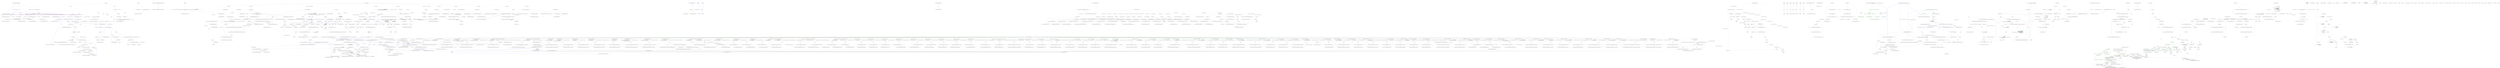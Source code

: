 digraph  {
m0_13 [cluster="Nancy.Testing.Browser.Get(string, System.Action<Nancy.Testing.BrowserContext>)", file="Browser.cs", label="Entry Nancy.Testing.Browser.Get(string, System.Action<Nancy.Testing.BrowserContext>)", span="59-59"];
m0_14 [cluster="Nancy.Testing.Browser.Get(string, System.Action<Nancy.Testing.BrowserContext>)", file="Browser.cs", label="return this.HandleRequest(''GET'', path, browserContext);", span="61-61"];
m0_15 [cluster="Nancy.Testing.Browser.Get(string, System.Action<Nancy.Testing.BrowserContext>)", file="Browser.cs", label="Exit Nancy.Testing.Browser.Get(string, System.Action<Nancy.Testing.BrowserContext>)", span="59-59"];
m0_38 [cluster="Nancy.INancyEngine.HandleRequest(Nancy.Request)", file="Browser.cs", label="Entry Nancy.INancyEngine.HandleRequest(Nancy.Request)", span="21-21"];
m0_57 [cluster="string.Format(string, object, object)", file="Browser.cs", label="Entry string.Format(string, object, object)", span="0-0"];
m0_67 [cluster="Nancy.Testing.Browser.BuildRequestBody(Nancy.Testing.IBrowserContextValues)", file="Browser.cs", label="Entry Nancy.Testing.Browser.BuildRequestBody(Nancy.Testing.IBrowserContextValues)", span="168-168"];
m0_68 [cluster="Nancy.Testing.Browser.BuildRequestBody(Nancy.Testing.IBrowserContextValues)", file="Browser.cs", label="contextValues.Body != null", span="170-170"];
m0_70 [cluster="Nancy.Testing.Browser.BuildRequestBody(Nancy.Testing.IBrowserContextValues)", file="Browser.cs", label="var useFormValues = !String.IsNullOrEmpty(contextValues.FormValues)", span="175-175"];
m0_71 [cluster="Nancy.Testing.Browser.BuildRequestBody(Nancy.Testing.IBrowserContextValues)", file="Browser.cs", label="var bodyContents = useFormValues ? contextValues.FormValues : contextValues.BodyString", span="176-176"];
m0_73 [cluster="Nancy.Testing.Browser.BuildRequestBody(Nancy.Testing.IBrowserContextValues)", file="Browser.cs", label="useFormValues && !contextValues.Headers.ContainsKey(''Content-Type'')", span="179-179"];
m0_74 [cluster="Nancy.Testing.Browser.BuildRequestBody(Nancy.Testing.IBrowserContextValues)", file="Browser.cs", label="contextValues.Headers[''Content-Type''] = new[] { ''application/x-www-form-urlencoded'' }", span="181-181"];
m0_75 [cluster="Nancy.Testing.Browser.BuildRequestBody(Nancy.Testing.IBrowserContextValues)", file="Browser.cs", label="contextValues.Body = new MemoryStream(bodyBytes)", span="184-184"];
m0_69 [cluster="Nancy.Testing.Browser.BuildRequestBody(Nancy.Testing.IBrowserContextValues)", file="Browser.cs", label="return;", span="172-172"];
m0_72 [cluster="Nancy.Testing.Browser.BuildRequestBody(Nancy.Testing.IBrowserContextValues)", file="Browser.cs", label="var bodyBytes = bodyContents != null ? Encoding.UTF8.GetBytes(bodyContents) : new byte[] { }", span="177-177"];
m0_76 [cluster="Nancy.Testing.Browser.BuildRequestBody(Nancy.Testing.IBrowserContextValues)", file="Browser.cs", label="Exit Nancy.Testing.Browser.BuildRequestBody(Nancy.Testing.IBrowserContextValues)", span="168-168"];
m0_90 [cluster="Nancy.IO.RequestStream.FromStream(System.IO.Stream, long, bool)", file="Browser.cs", label="Entry Nancy.IO.RequestStream.FromStream(System.IO.Stream, long, bool)", span="233-233"];
m0_25 [cluster="Nancy.Testing.Browser.Post(string, System.Action<Nancy.Testing.BrowserContext>)", file="Browser.cs", label="Entry Nancy.Testing.Browser.Post(string, System.Action<Nancy.Testing.BrowserContext>)", span="103-103"];
m0_26 [cluster="Nancy.Testing.Browser.Post(string, System.Action<Nancy.Testing.BrowserContext>)", file="Browser.cs", label="return this.HandleRequest(''POST'', path, browserContext);", span="105-105"];
m0_27 [cluster="Nancy.Testing.Browser.Post(string, System.Action<Nancy.Testing.BrowserContext>)", file="Browser.cs", label="Exit Nancy.Testing.Browser.Post(string, System.Action<Nancy.Testing.BrowserContext>)", span="103-103"];
m0_36 [cluster="Nancy.Testing.Browser.CreateRequest(string, string, System.Action<Nancy.Testing.BrowserContext>)", file="Browser.cs", label="Entry Nancy.Testing.Browser.CreateRequest(string, string, System.Action<Nancy.Testing.BrowserContext>)", span="187-187"];
m0_80 [cluster="Nancy.Testing.Browser.CreateRequest(string, string, System.Action<Nancy.Testing.BrowserContext>)", file="Browser.cs", label="var context =\r\n                new BrowserContext()", span="189-190"];
m0_82 [cluster="Nancy.Testing.Browser.CreateRequest(string, string, System.Action<Nancy.Testing.BrowserContext>)", file="Browser.cs", label="browserContext.Invoke(context)", span="194-194"];
m0_86 [cluster="Nancy.Testing.Browser.CreateRequest(string, string, System.Action<Nancy.Testing.BrowserContext>)", file="Browser.cs", label="return new Request(method, path, contextValues.Headers, requestStream, contextValues.Protocol, contextValues.QueryString, contextValues.UserHostAddress);", span="204-204"];
m0_81 [cluster="Nancy.Testing.Browser.CreateRequest(string, string, System.Action<Nancy.Testing.BrowserContext>)", file="Browser.cs", label="this.SetCookies(context)", span="192-192"];
m0_83 [cluster="Nancy.Testing.Browser.CreateRequest(string, string, System.Action<Nancy.Testing.BrowserContext>)", file="Browser.cs", label="var contextValues =\r\n                (IBrowserContextValues)context", span="196-197"];
m0_84 [cluster="Nancy.Testing.Browser.CreateRequest(string, string, System.Action<Nancy.Testing.BrowserContext>)", file="Browser.cs", label="BuildRequestBody(contextValues)", span="199-199"];
m0_85 [cluster="Nancy.Testing.Browser.CreateRequest(string, string, System.Action<Nancy.Testing.BrowserContext>)", file="Browser.cs", label="var requestStream =\r\n                RequestStream.FromStream(contextValues.Body, 0, true)", span="201-202"];
m0_87 [cluster="Nancy.Testing.Browser.CreateRequest(string, string, System.Action<Nancy.Testing.BrowserContext>)", file="Browser.cs", label="Exit Nancy.Testing.Browser.CreateRequest(string, string, System.Action<Nancy.Testing.BrowserContext>)", span="187-187"];
m0_9 [cluster="Nancy.Testing.Browser.Delete(string, System.Action<Nancy.Testing.BrowserContext>)", file="Browser.cs", label="Entry Nancy.Testing.Browser.Delete(string, System.Action<Nancy.Testing.BrowserContext>)", span="48-48"];
m0_10 [cluster="Nancy.Testing.Browser.Delete(string, System.Action<Nancy.Testing.BrowserContext>)", file="Browser.cs", label="return this.HandleRequest(''DELETE'', path, browserContext);", span="50-50"];
m0_11 [cluster="Nancy.Testing.Browser.Delete(string, System.Action<Nancy.Testing.BrowserContext>)", file="Browser.cs", label="Exit Nancy.Testing.Browser.Delete(string, System.Action<Nancy.Testing.BrowserContext>)", span="48-48"];
m0_43 [cluster="Nancy.Testing.BrowserContext.HttpRequest()", file="Browser.cs", label="Entry Nancy.Testing.BrowserContext.HttpRequest()", span="121-121"];
m0_79 [cluster="System.IO.MemoryStream.MemoryStream(byte[])", file="Browser.cs", label="Entry System.IO.MemoryStream.MemoryStream(byte[])", span="0-0"];
m0_16 [cluster="Nancy.Testing.Browser.Head(string, System.Action<Nancy.Testing.BrowserContext>)", file="Browser.cs", label="Entry Nancy.Testing.Browser.Head(string, System.Action<Nancy.Testing.BrowserContext>)", span="70-70"];
m0_17 [cluster="Nancy.Testing.Browser.Head(string, System.Action<Nancy.Testing.BrowserContext>)", file="Browser.cs", label="return this.HandleRequest(''HEAD'', path, browserContext);", span="72-72"];
m0_18 [cluster="Nancy.Testing.Browser.Head(string, System.Action<Nancy.Testing.BrowserContext>)", file="Browser.cs", label="Exit Nancy.Testing.Browser.Head(string, System.Action<Nancy.Testing.BrowserContext>)", span="70-70"];
m0_37 [cluster="Nancy.Testing.BrowserResponse.BrowserResponse(Nancy.NancyContext, Nancy.Testing.Browser)", file="Browser.cs", label="Entry Nancy.Testing.BrowserResponse.BrowserResponse(Nancy.NancyContext, Nancy.Testing.Browser)", span="22-22"];
m0_91 [cluster="Nancy.Request.Request(string, string, System.Collections.Generic.IDictionary<string, System.Collections.Generic.IEnumerable<string>>, Nancy.IO.RequestStream, string, string, string)", file="Browser.cs", label="Entry Nancy.Request.Request(string, string, System.Collections.Generic.IDictionary<string, System.Collections.Generic.IEnumerable<string>>, Nancy.IO.RequestStream, string, string, string)", span="42-42"];
m0_50 [cluster="System.Collections.Generic.IEnumerable<TSource>.Any<TSource>()", file="Browser.cs", label="Entry System.Collections.Generic.IEnumerable<TSource>.Any<TSource>()", span="0-0"];
m0_56 [cluster="Nancy.Helpers.HttpUtility.UrlEncode(string)", file="Browser.cs", label="Entry Nancy.Helpers.HttpUtility.UrlEncode(string)", span="373-373"];
m0_66 [cluster="System.Collections.Generic.IDictionary<TKey, TValue>.Remove(TKey)", file="Browser.cs", label="Entry System.Collections.Generic.IDictionary<TKey, TValue>.Remove(TKey)", span="0-0"];
m0_28 [cluster="Nancy.Testing.Browser.Put(string, System.Action<Nancy.Testing.BrowserContext>)", file="Browser.cs", label="Entry Nancy.Testing.Browser.Put(string, System.Action<Nancy.Testing.BrowserContext>)", span="114-114"];
m0_29 [cluster="Nancy.Testing.Browser.Put(string, System.Action<Nancy.Testing.BrowserContext>)", file="Browser.cs", label="return this.HandleRequest(''PUT'', path, browserContext);", span="116-116"];
m0_30 [cluster="Nancy.Testing.Browser.Put(string, System.Action<Nancy.Testing.BrowserContext>)", file="Browser.cs", label="Exit Nancy.Testing.Browser.Put(string, System.Action<Nancy.Testing.BrowserContext>)", span="114-114"];
m0_52 [cluster="Unk.Header", file="Browser.cs", label="Entry Unk.Header", span=""];
m0_8 [cluster="Nancy.Bootstrapper.INancyBootstrapper.GetEngine()", file="Browser.cs", label="Entry Nancy.Bootstrapper.INancyBootstrapper.GetEngine()", span="16-16"];
m0_89 [cluster="System.Action<T>.Invoke(T)", file="Browser.cs", label="Entry System.Action<T>.Invoke(T)", span="0-0"];
m0_51 [cluster="Unk.Aggregate", file="Browser.cs", label="Entry Unk.Aggregate", span=""];
m0_39 [cluster="Nancy.Testing.Browser.CaptureCookies(Nancy.Testing.BrowserResponse)", file="Browser.cs", label="Entry Nancy.Testing.Browser.CaptureCookies(Nancy.Testing.BrowserResponse)", span="148-148"];
m0_58 [cluster="Nancy.Testing.Browser.CaptureCookies(Nancy.Testing.BrowserResponse)", file="Browser.cs", label="response.Cookies == null || !response.Cookies.Any()", span="150-150"];
m0_60 [cluster="Nancy.Testing.Browser.CaptureCookies(Nancy.Testing.BrowserResponse)", file="Browser.cs", label="response.Cookies", span="155-155"];
m0_59 [cluster="Nancy.Testing.Browser.CaptureCookies(Nancy.Testing.BrowserResponse)", file="Browser.cs", label="return;", span="152-152"];
m0_61 [cluster="Nancy.Testing.Browser.CaptureCookies(Nancy.Testing.BrowserResponse)", file="Browser.cs", label="string.IsNullOrEmpty(cookie.Value)", span="157-157"];
m0_62 [cluster="Nancy.Testing.Browser.CaptureCookies(Nancy.Testing.BrowserResponse)", file="Browser.cs", label="this.cookies.Remove(cookie.Name)", span="159-159"];
m0_63 [cluster="Nancy.Testing.Browser.CaptureCookies(Nancy.Testing.BrowserResponse)", file="Browser.cs", label="this.cookies[cookie.Name] = cookie.Value", span="163-163"];
m0_64 [cluster="Nancy.Testing.Browser.CaptureCookies(Nancy.Testing.BrowserResponse)", file="Browser.cs", label="Exit Nancy.Testing.Browser.CaptureCookies(Nancy.Testing.BrowserResponse)", span="148-148"];
m0_7 [cluster="Nancy.Bootstrapper.INancyBootstrapper.Initialise()", file="Browser.cs", label="Entry Nancy.Bootstrapper.INancyBootstrapper.Initialise()", span="10-10"];
m0_0 [cluster="Nancy.Testing.Browser.Browser(System.Action<Nancy.Testing.ConfigurableBootstrapper.ConfigurableBootstrapperConfigurator>)", file="Browser.cs", label="Entry Nancy.Testing.Browser.Browser(System.Action<Nancy.Testing.ConfigurableBootstrapper.ConfigurableBootstrapperConfigurator>)", span="26-26"];
m0_1 [cluster="Nancy.Testing.Browser.Browser(System.Action<Nancy.Testing.ConfigurableBootstrapper.ConfigurableBootstrapperConfigurator>)", file="Browser.cs", label="Exit Nancy.Testing.Browser.Browser(System.Action<Nancy.Testing.ConfigurableBootstrapper.ConfigurableBootstrapperConfigurator>)", span="26-26"];
m0_65 [cluster="string.IsNullOrEmpty(string)", file="Browser.cs", label="Entry string.IsNullOrEmpty(string)", span="0-0"];
m0_12 [cluster="Nancy.Testing.Browser.HandleRequest(string, string, System.Action<Nancy.Testing.BrowserContext>)", file="Browser.cs", label="Entry Nancy.Testing.Browser.HandleRequest(string, string, System.Action<Nancy.Testing.BrowserContext>)", span="119-119"];
m0_31 [cluster="Nancy.Testing.Browser.HandleRequest(string, string, System.Action<Nancy.Testing.BrowserContext>)", file="Browser.cs", label="var request =\r\n                CreateRequest(method, path, browserContext ?? this.DefaultBrowserContext)", span="121-122"];
m0_32 [cluster="Nancy.Testing.Browser.HandleRequest(string, string, System.Action<Nancy.Testing.BrowserContext>)", file="Browser.cs", label="var response = new BrowserResponse(this.engine.HandleRequest(request), this)", span="124-124"];
m0_33 [cluster="Nancy.Testing.Browser.HandleRequest(string, string, System.Action<Nancy.Testing.BrowserContext>)", file="Browser.cs", label="this.CaptureCookies(response)", span="126-126"];
m0_34 [cluster="Nancy.Testing.Browser.HandleRequest(string, string, System.Action<Nancy.Testing.BrowserContext>)", file="Browser.cs", label="return response;", span="128-128"];
m0_35 [cluster="Nancy.Testing.Browser.HandleRequest(string, string, System.Action<Nancy.Testing.BrowserContext>)", file="Browser.cs", label="Exit Nancy.Testing.Browser.HandleRequest(string, string, System.Action<Nancy.Testing.BrowserContext>)", span="119-119"];
m0_78 [cluster="System.Collections.Generic.IDictionary<TKey, TValue>.ContainsKey(TKey)", file="Browser.cs", label="Entry System.Collections.Generic.IDictionary<TKey, TValue>.ContainsKey(TKey)", span="0-0"];
m0_53 [cluster="lambda expression", file="Browser.cs", label="Entry lambda expression", span="143-143"];
m0_54 [cluster="lambda expression", file="Browser.cs", label="current + string.Format(''{0}={1};'', HttpUtility.UrlEncode(cookie.Key), HttpUtility.UrlEncode(cookie.Value))", span="143-143"];
m0_55 [cluster="lambda expression", file="Browser.cs", label="Exit lambda expression", span="143-143"];
m0_44 [cluster="Nancy.Testing.Browser.SetCookies(Nancy.Testing.BrowserContext)", file="Browser.cs", label="Entry Nancy.Testing.Browser.SetCookies(Nancy.Testing.BrowserContext)", span="136-136"];
m0_45 [cluster="Nancy.Testing.Browser.SetCookies(Nancy.Testing.BrowserContext)", file="Browser.cs", label="!this.cookies.Any()", span="138-138"];
m0_48 [cluster="Nancy.Testing.Browser.SetCookies(Nancy.Testing.BrowserContext)", file="Browser.cs", label="context.Header(''Cookie'', cookieString)", span="145-145"];
m0_46 [cluster="Nancy.Testing.Browser.SetCookies(Nancy.Testing.BrowserContext)", file="Browser.cs", label="return;", span="140-140"];
m0_47 [cluster="Nancy.Testing.Browser.SetCookies(Nancy.Testing.BrowserContext)", file="Browser.cs", label="var cookieString = this.cookies.Aggregate(string.Empty, (current, cookie) => current + string.Format(''{0}={1};'', HttpUtility.UrlEncode(cookie.Key), HttpUtility.UrlEncode(cookie.Value)))", span="143-143"];
m0_49 [cluster="Nancy.Testing.Browser.SetCookies(Nancy.Testing.BrowserContext)", file="Browser.cs", label="Exit Nancy.Testing.Browser.SetCookies(Nancy.Testing.BrowserContext)", span="136-136"];
m0_40 [cluster="Nancy.Testing.Browser.DefaultBrowserContext(Nancy.Testing.BrowserContext)", file="Browser.cs", label="Entry Nancy.Testing.Browser.DefaultBrowserContext(Nancy.Testing.BrowserContext)", span="131-131"];
m0_41 [cluster="Nancy.Testing.Browser.DefaultBrowserContext(Nancy.Testing.BrowserContext)", file="Browser.cs", label="context.HttpRequest()", span="133-133"];
m0_42 [cluster="Nancy.Testing.Browser.DefaultBrowserContext(Nancy.Testing.BrowserContext)", file="Browser.cs", label="Exit Nancy.Testing.Browser.DefaultBrowserContext(Nancy.Testing.BrowserContext)", span="131-131"];
m0_77 [cluster="System.Text.Encoding.GetBytes(string)", file="Browser.cs", label="Entry System.Text.Encoding.GetBytes(string)", span="0-0"];
m0_19 [cluster="Nancy.Testing.Browser.Options(string, System.Action<Nancy.Testing.BrowserContext>)", file="Browser.cs", label="Entry Nancy.Testing.Browser.Options(string, System.Action<Nancy.Testing.BrowserContext>)", span="81-81"];
m0_20 [cluster="Nancy.Testing.Browser.Options(string, System.Action<Nancy.Testing.BrowserContext>)", file="Browser.cs", label="return this.HandleRequest(''OPTIONS'', path, browserContext);", span="83-83"];
m0_21 [cluster="Nancy.Testing.Browser.Options(string, System.Action<Nancy.Testing.BrowserContext>)", file="Browser.cs", label="Exit Nancy.Testing.Browser.Options(string, System.Action<Nancy.Testing.BrowserContext>)", span="81-81"];
m0_88 [cluster="Nancy.Testing.BrowserContext.BrowserContext()", file="Browser.cs", label="Entry Nancy.Testing.BrowserContext.BrowserContext()", span="14-14"];
m0_22 [cluster="Nancy.Testing.Browser.Patch(string, System.Action<Nancy.Testing.BrowserContext>)", file="Browser.cs", label="Entry Nancy.Testing.Browser.Patch(string, System.Action<Nancy.Testing.BrowserContext>)", span="92-92"];
m0_23 [cluster="Nancy.Testing.Browser.Patch(string, System.Action<Nancy.Testing.BrowserContext>)", file="Browser.cs", label="return this.HandleRequest(''PATCH'', path, browserContext);", span="94-94"];
m0_24 [cluster="Nancy.Testing.Browser.Patch(string, System.Action<Nancy.Testing.BrowserContext>)", file="Browser.cs", label="Exit Nancy.Testing.Browser.Patch(string, System.Action<Nancy.Testing.BrowserContext>)", span="92-92"];
m0_2 [cluster="Nancy.Testing.Browser.Browser(Nancy.Bootstrapper.INancyBootstrapper)", file="Browser.cs", label="Entry Nancy.Testing.Browser.Browser(Nancy.Bootstrapper.INancyBootstrapper)", span="35-35"];
m0_3 [cluster="Nancy.Testing.Browser.Browser(Nancy.Bootstrapper.INancyBootstrapper)", file="Browser.cs", label="this.bootstrapper = bootstrapper", span="37-37"];
m0_4 [cluster="Nancy.Testing.Browser.Browser(Nancy.Bootstrapper.INancyBootstrapper)", file="Browser.cs", label="this.bootstrapper.Initialise()", span="38-38"];
m0_5 [cluster="Nancy.Testing.Browser.Browser(Nancy.Bootstrapper.INancyBootstrapper)", file="Browser.cs", label="this.engine = this.bootstrapper.GetEngine()", span="39-39"];
m0_6 [cluster="Nancy.Testing.Browser.Browser(Nancy.Bootstrapper.INancyBootstrapper)", file="Browser.cs", label="Exit Nancy.Testing.Browser.Browser(Nancy.Bootstrapper.INancyBootstrapper)", span="35-35"];
m0_92 [file="Browser.cs", label="Nancy.Testing.Browser", span=""];
m1_17 [cluster="System.Collections.Generic.List<T>.List()", file="ConfigurableBootstrapper.cs", label="Entry System.Collections.Generic.List<T>.List()", span="0-0"];
m1_148 [cluster="Nancy.Testing.ConfigurableBootstrapper.GetEngineInternal()", file="ConfigurableBootstrapper.cs", label="Entry Nancy.Testing.ConfigurableBootstrapper.GetEngineInternal()", span="345-345"];
m1_149 [cluster="Nancy.Testing.ConfigurableBootstrapper.GetEngineInternal()", file="ConfigurableBootstrapper.cs", label="return this.ApplicationContainer.Resolve<INancyEngine>();", span="349-349"];
m1_150 [cluster="Nancy.Testing.ConfigurableBootstrapper.GetEngineInternal()", file="ConfigurableBootstrapper.cs", label=InvalidOperationException, span="351-351"];
m1_151 [cluster="Nancy.Testing.ConfigurableBootstrapper.GetEngineInternal()", file="ConfigurableBootstrapper.cs", label="throw new InvalidOperationException(\r\n                    ''Something went wrong when trying to satisfy one of the dependencies during composition, make sure that you've registered all new dependencies in the container and specified either a module to test, or set AllDiscoveredModules in the ConfigurableBootstrapper. Inspect the innerexception for more details.'',\r\n                    ex.InnerException);", span="353-355"];
m1_152 [cluster="Nancy.Testing.ConfigurableBootstrapper.GetEngineInternal()", file="ConfigurableBootstrapper.cs", label="Exit Nancy.Testing.ConfigurableBootstrapper.GetEngineInternal()", span="345-345"];
m1_264 [cluster="Nancy.Testing.ConfigurableBootstrapper.ConfigurableBootstrapperConfigurator.Dependency<T>()", file="ConfigurableBootstrapper.cs", label="Entry Nancy.Testing.ConfigurableBootstrapper.ConfigurableBootstrapperConfigurator.Dependency<T>()", span="615-615"];
m1_265 [cluster="Nancy.Testing.ConfigurableBootstrapper.ConfigurableBootstrapperConfigurator.Dependency<T>()", file="ConfigurableBootstrapper.cs", label="this.bootstrapper.registeredTypes.Add(new TypeRegistration(typeof(T), typeof(T)))", span="617-617"];
m1_266 [cluster="Nancy.Testing.ConfigurableBootstrapper.ConfigurableBootstrapperConfigurator.Dependency<T>()", file="ConfigurableBootstrapper.cs", label="typeof(T).GetInterfaces()", span="619-619"];
m1_267 [cluster="Nancy.Testing.ConfigurableBootstrapper.ConfigurableBootstrapperConfigurator.Dependency<T>()", file="ConfigurableBootstrapper.cs", label="this.bootstrapper.registeredTypes.Add(new TypeRegistration(interfaceType, typeof(T)))", span="621-621"];
m1_268 [cluster="Nancy.Testing.ConfigurableBootstrapper.ConfigurableBootstrapperConfigurator.Dependency<T>()", file="ConfigurableBootstrapper.cs", label="return this;", span="624-624"];
m1_269 [cluster="Nancy.Testing.ConfigurableBootstrapper.ConfigurableBootstrapperConfigurator.Dependency<T>()", file="ConfigurableBootstrapper.cs", label="Exit Nancy.Testing.ConfigurableBootstrapper.ConfigurableBootstrapperConfigurator.Dependency<T>()", span="615-615"];
m1_489 [cluster="Nancy.Testing.ConfigurableBootstrapper.ConfigurableBootstrapperConfigurator.ViewEngine(Nancy.ViewEngines.IViewEngine)", file="ConfigurableBootstrapper.cs", label="Entry Nancy.Testing.ConfigurableBootstrapper.ConfigurableBootstrapperConfigurator.ViewEngine(Nancy.ViewEngines.IViewEngine)", span="1286-1286"];
m1_490 [cluster="Nancy.Testing.ConfigurableBootstrapper.ConfigurableBootstrapperConfigurator.ViewEngine(Nancy.ViewEngines.IViewEngine)", file="ConfigurableBootstrapper.cs", label="this.bootstrapper.registeredInstances.Add(\r\n                    new InstanceRegistration(typeof(IViewEngine), viewEngine))", span="1288-1289"];
m1_491 [cluster="Nancy.Testing.ConfigurableBootstrapper.ConfigurableBootstrapperConfigurator.ViewEngine(Nancy.ViewEngines.IViewEngine)", file="ConfigurableBootstrapper.cs", label="return this;", span="1291-1291"];
m1_492 [cluster="Nancy.Testing.ConfigurableBootstrapper.ConfigurableBootstrapperConfigurator.ViewEngine(Nancy.ViewEngines.IViewEngine)", file="ConfigurableBootstrapper.cs", label="Exit Nancy.Testing.ConfigurableBootstrapper.ConfigurableBootstrapperConfigurator.ViewEngine(Nancy.ViewEngines.IViewEngine)", span="1286-1286"];
m1_469 [cluster="Nancy.Testing.ConfigurableBootstrapper.ConfigurableBootstrapperConfigurator.ResponseProcessors(params System.Type[])", file="ConfigurableBootstrapper.cs", label="Entry Nancy.Testing.ConfigurableBootstrapper.ConfigurableBootstrapperConfigurator.ResponseProcessors(params System.Type[])", span="1225-1225"];
m1_470 [cluster="Nancy.Testing.ConfigurableBootstrapper.ConfigurableBootstrapperConfigurator.ResponseProcessors(params System.Type[])", file="ConfigurableBootstrapper.cs", label="this.bootstrapper.registeredTypes.Add(\r\n                    new CollectionTypeRegistration(typeof(IResponseProcessor), responseProcessors))", span="1227-1228"];
m1_471 [cluster="Nancy.Testing.ConfigurableBootstrapper.ConfigurableBootstrapperConfigurator.ResponseProcessors(params System.Type[])", file="ConfigurableBootstrapper.cs", label="return this;", span="1230-1230"];
m1_472 [cluster="Nancy.Testing.ConfigurableBootstrapper.ConfigurableBootstrapperConfigurator.ResponseProcessors(params System.Type[])", file="ConfigurableBootstrapper.cs", label="Exit Nancy.Testing.ConfigurableBootstrapper.ConfigurableBootstrapperConfigurator.ResponseProcessors(params System.Type[])", span="1225-1225"];
m1_224 [cluster="Nancy.Testing.ConfigurableBootstrapper.RegisterRequestContainerModules(Nancy.TinyIoc.TinyIoCContainer, System.Collections.Generic.IEnumerable<Nancy.Bootstrapper.ModuleRegistration>)", file="ConfigurableBootstrapper.cs", label="Entry Nancy.Testing.ConfigurableBootstrapper.RegisterRequestContainerModules(Nancy.TinyIoc.TinyIoCContainer, System.Collections.Generic.IEnumerable<Nancy.Bootstrapper.ModuleRegistration>)", span="466-466"];
m1_225 [cluster="Nancy.Testing.ConfigurableBootstrapper.RegisterRequestContainerModules(Nancy.TinyIoc.TinyIoCContainer, System.Collections.Generic.IEnumerable<Nancy.Bootstrapper.ModuleRegistration>)", file="ConfigurableBootstrapper.cs", label=moduleRegistrationTypes, span="468-468"];
m1_226 [cluster="Nancy.Testing.ConfigurableBootstrapper.RegisterRequestContainerModules(Nancy.TinyIoc.TinyIoCContainer, System.Collections.Generic.IEnumerable<Nancy.Bootstrapper.ModuleRegistration>)", file="ConfigurableBootstrapper.cs", label="container.Register(\r\n                    typeof(INancyModule),\r\n                    moduleRegistrationType.ModuleType,\r\n                    moduleRegistrationType.ModuleType.FullName).\r\n                    AsSingleton()", span="470-474"];
m1_227 [cluster="Nancy.Testing.ConfigurableBootstrapper.RegisterRequestContainerModules(Nancy.TinyIoc.TinyIoCContainer, System.Collections.Generic.IEnumerable<Nancy.Bootstrapper.ModuleRegistration>)", file="ConfigurableBootstrapper.cs", label="Exit Nancy.Testing.ConfigurableBootstrapper.RegisterRequestContainerModules(Nancy.TinyIoc.TinyIoCContainer, System.Collections.Generic.IEnumerable<Nancy.Bootstrapper.ModuleRegistration>)", span="466-466"];
m1_309 [cluster="System.Collections.Generic.List<T>.List(System.Collections.Generic.IEnumerable<T>)", file="ConfigurableBootstrapper.cs", label="Entry System.Collections.Generic.List<T>.List(System.Collections.Generic.IEnumerable<T>)", span="0-0"];
m1_380 [cluster="Nancy.Testing.ConfigurableBootstrapper.ConfigurableBootstrapperConfigurator.RouteCache<T>()", file="ConfigurableBootstrapper.cs", label="Entry Nancy.Testing.ConfigurableBootstrapper.ConfigurableBootstrapperConfigurator.RouteCache<T>()", span="953-953"];
m1_381 [cluster="Nancy.Testing.ConfigurableBootstrapper.ConfigurableBootstrapperConfigurator.RouteCache<T>()", file="ConfigurableBootstrapper.cs", label="this.bootstrapper.configuration.RouteCache = typeof(T)", span="955-955"];
m1_382 [cluster="Nancy.Testing.ConfigurableBootstrapper.ConfigurableBootstrapperConfigurator.RouteCache<T>()", file="ConfigurableBootstrapper.cs", label="return this;", span="956-956"];
m1_383 [cluster="Nancy.Testing.ConfigurableBootstrapper.ConfigurableBootstrapperConfigurator.RouteCache<T>()", file="ConfigurableBootstrapper.cs", label="Exit Nancy.Testing.ConfigurableBootstrapper.ConfigurableBootstrapperConfigurator.RouteCache<T>()", span="953-953"];
m1_78 [cluster="object.GetType()", file="ConfigurableBootstrapper.cs", label="Entry object.GetType()", span="0-0"];
m1_183 [cluster="Unk.All", file="ConfigurableBootstrapper.cs", label="Entry Unk.All", span=""];
m1_139 [cluster="Nancy.TinyIoc.TinyIoCContainer.GetChildContainer()", file="ConfigurableBootstrapper.cs", label="Entry Nancy.TinyIoc.TinyIoCContainer.GetChildContainer()", span="1009-1009"];
m1_592 [cluster="Nancy.Testing.ConfigurableBootstrapper.ConfigurableBootstrapperConfigurator.TrieNodeFactory(Nancy.Routing.Trie.ITrieNodeFactory)", file="ConfigurableBootstrapper.cs", label="Entry Nancy.Testing.ConfigurableBootstrapper.ConfigurableBootstrapperConfigurator.TrieNodeFactory(Nancy.Routing.Trie.ITrieNodeFactory)", span="1599-1599"];
m1_593 [cluster="Nancy.Testing.ConfigurableBootstrapper.ConfigurableBootstrapperConfigurator.TrieNodeFactory(Nancy.Routing.Trie.ITrieNodeFactory)", file="ConfigurableBootstrapper.cs", label="this.bootstrapper.registeredInstances.Add(\r\n                    new InstanceRegistration(typeof(ITrieNodeFactory), nodeFactory))", span="1601-1602"];
m1_594 [cluster="Nancy.Testing.ConfigurableBootstrapper.ConfigurableBootstrapperConfigurator.TrieNodeFactory(Nancy.Routing.Trie.ITrieNodeFactory)", file="ConfigurableBootstrapper.cs", label="return this;", span="1604-1604"];
m1_595 [cluster="Nancy.Testing.ConfigurableBootstrapper.ConfigurableBootstrapperConfigurator.TrieNodeFactory(Nancy.Routing.Trie.ITrieNodeFactory)", file="ConfigurableBootstrapper.cs", label="Exit Nancy.Testing.ConfigurableBootstrapper.ConfigurableBootstrapperConfigurator.TrieNodeFactory(Nancy.Routing.Trie.ITrieNodeFactory)", span="1599-1599"];
m1_485 [cluster="Nancy.Testing.ConfigurableBootstrapper.ConfigurableBootstrapperConfigurator.ViewCache<T>()", file="ConfigurableBootstrapper.cs", label="Entry Nancy.Testing.ConfigurableBootstrapper.ConfigurableBootstrapperConfigurator.ViewCache<T>()", span="1275-1275"];
m1_486 [cluster="Nancy.Testing.ConfigurableBootstrapper.ConfigurableBootstrapperConfigurator.ViewCache<T>()", file="ConfigurableBootstrapper.cs", label="this.bootstrapper.configuration.ViewCache = typeof(T)", span="1277-1277"];
m1_487 [cluster="Nancy.Testing.ConfigurableBootstrapper.ConfigurableBootstrapperConfigurator.ViewCache<T>()", file="ConfigurableBootstrapper.cs", label="return this;", span="1278-1278"];
m1_488 [cluster="Nancy.Testing.ConfigurableBootstrapper.ConfigurableBootstrapperConfigurator.ViewCache<T>()", file="ConfigurableBootstrapper.cs", label="Exit Nancy.Testing.ConfigurableBootstrapper.ConfigurableBootstrapperConfigurator.ViewCache<T>()", span="1275-1275"];
m1_34 [cluster="System.Action<T1, T2>.Invoke(T1, T2)", file="ConfigurableBootstrapper.cs", label="Entry System.Action<T1, T2>.Invoke(T1, T2)", span="0-0"];
m1_27 [cluster="Nancy.Testing.ConfigurableBootstrapper.LoadReferencesForAssemblyUnderTest(string)", file="ConfigurableBootstrapper.cs", label="Entry Nancy.Testing.ConfigurableBootstrapper.LoadReferencesForAssemblyUnderTest(string)", span="152-152"];
m1_79 [cluster="Nancy.Testing.ConfigurableBootstrapper.LoadReferencesForAssemblyUnderTest(string)", file="ConfigurableBootstrapper.cs", label="!TestAssemblySuffixes.Any(x => GetSafePathExtension(testAssemblyName).Equals(''.'' + x, StringComparison.OrdinalIgnoreCase))", span="154-154"];
m1_81 [cluster="Nancy.Testing.ConfigurableBootstrapper.LoadReferencesForAssemblyUnderTest(string)", file="ConfigurableBootstrapper.cs", label="var testAssemblyNameWithoutExtension =\r\n                Path.GetFileNameWithoutExtension(testAssemblyName)", span="159-160"];
m1_80 [cluster="Nancy.Testing.ConfigurableBootstrapper.LoadReferencesForAssemblyUnderTest(string)", file="ConfigurableBootstrapper.cs", label="return;", span="156-156"];
m1_82 [cluster="Nancy.Testing.ConfigurableBootstrapper.LoadReferencesForAssemblyUnderTest(string)", file="ConfigurableBootstrapper.cs", label="var testAssemblyPath =\r\n                Path.Combine(AppDomain.CurrentDomain.BaseDirectory, string.Concat(testAssemblyNameWithoutExtension, ''.dll''))", span="162-163"];
m1_84 [cluster="Nancy.Testing.ConfigurableBootstrapper.LoadReferencesForAssemblyUnderTest(string)", file="ConfigurableBootstrapper.cs", label="AppDomainAssemblyTypeScanner.LoadAssemblies(AppDomain.CurrentDomain.BaseDirectory, string.Concat(testAssemblyNameWithoutExtension, ''.dll''))", span="167-167"];
m1_85 [cluster="Nancy.Testing.ConfigurableBootstrapper.LoadReferencesForAssemblyUnderTest(string)", file="ConfigurableBootstrapper.cs", label="var assemblyUnderTest = AppDomain.CurrentDomain\r\n                    .GetAssemblies()\r\n                    .FirstOrDefault(x => x.GetName().Name.Equals(testAssemblyNameWithoutExtension, StringComparison.OrdinalIgnoreCase))", span="169-171"];
m1_83 [cluster="Nancy.Testing.ConfigurableBootstrapper.LoadReferencesForAssemblyUnderTest(string)", file="ConfigurableBootstrapper.cs", label="File.Exists(testAssemblyPath)", span="165-165"];
m1_86 [cluster="Nancy.Testing.ConfigurableBootstrapper.LoadReferencesForAssemblyUnderTest(string)", file="ConfigurableBootstrapper.cs", label="assemblyUnderTest != null", span="173-173"];
m1_87 [cluster="Nancy.Testing.ConfigurableBootstrapper.LoadReferencesForAssemblyUnderTest(string)", file="ConfigurableBootstrapper.cs", label="assemblyUnderTest.GetReferencedAssemblies()", span="175-175"];
m1_88 [cluster="Nancy.Testing.ConfigurableBootstrapper.LoadReferencesForAssemblyUnderTest(string)", file="ConfigurableBootstrapper.cs", label="AppDomainAssemblyTypeScanner.LoadAssemblies(AppDomain.CurrentDomain.BaseDirectory, string.Concat(referencedAssembly.Name, ''.dll''))", span="177-177"];
m1_89 [cluster="Nancy.Testing.ConfigurableBootstrapper.LoadReferencesForAssemblyUnderTest(string)", file="ConfigurableBootstrapper.cs", label="Exit Nancy.Testing.ConfigurableBootstrapper.LoadReferencesForAssemblyUnderTest(string)", span="152-152"];
m1_404 [cluster="Nancy.Testing.ConfigurableBootstrapper.ConfigurableBootstrapperConfigurator.RouteInvoker<T>()", file="ConfigurableBootstrapper.cs", label="Entry Nancy.Testing.ConfigurableBootstrapper.ConfigurableBootstrapperConfigurator.RouteInvoker<T>()", span="1027-1027"];
m1_405 [cluster="Nancy.Testing.ConfigurableBootstrapper.ConfigurableBootstrapperConfigurator.RouteInvoker<T>()", file="ConfigurableBootstrapper.cs", label="this.bootstrapper.configuration.RouteInvoker = typeof(T)", span="1029-1029"];
m1_406 [cluster="Nancy.Testing.ConfigurableBootstrapper.ConfigurableBootstrapperConfigurator.RouteInvoker<T>()", file="ConfigurableBootstrapper.cs", label="return this;", span="1030-1030"];
m1_407 [cluster="Nancy.Testing.ConfigurableBootstrapper.ConfigurableBootstrapperConfigurator.RouteInvoker<T>()", file="ConfigurableBootstrapper.cs", label="Exit Nancy.Testing.ConfigurableBootstrapper.ConfigurableBootstrapperConfigurator.RouteInvoker<T>()", span="1027-1027"];
m1_428 [cluster="Nancy.Testing.ConfigurableBootstrapper.ConfigurableBootstrapperConfigurator.ModelValidatorLocator<T>()", file="ConfigurableBootstrapper.cs", label="Entry Nancy.Testing.ConfigurableBootstrapper.ConfigurableBootstrapperConfigurator.ModelValidatorLocator<T>()", span="1099-1099"];
m1_429 [cluster="Nancy.Testing.ConfigurableBootstrapper.ConfigurableBootstrapperConfigurator.ModelValidatorLocator<T>()", file="ConfigurableBootstrapper.cs", label="this.bootstrapper.configuration.ModelValidatorLocator = typeof(T)", span="1101-1101"];
m1_430 [cluster="Nancy.Testing.ConfigurableBootstrapper.ConfigurableBootstrapperConfigurator.ModelValidatorLocator<T>()", file="ConfigurableBootstrapper.cs", label="return this;", span="1102-1102"];
m1_431 [cluster="Nancy.Testing.ConfigurableBootstrapper.ConfigurableBootstrapperConfigurator.ModelValidatorLocator<T>()", file="ConfigurableBootstrapper.cs", label="Exit Nancy.Testing.ConfigurableBootstrapper.ConfigurableBootstrapperConfigurator.ModelValidatorLocator<T>()", span="1099-1099"];
m1_172 [cluster="Nancy.Testing.ConfigurableBootstrapper.RegisterTypes(Nancy.TinyIoc.TinyIoCContainer, System.Collections.Generic.IEnumerable<Nancy.Bootstrapper.TypeRegistration>)", file="ConfigurableBootstrapper.cs", label="Entry Nancy.Testing.ConfigurableBootstrapper.RegisterTypes(Nancy.TinyIoc.TinyIoCContainer, System.Collections.Generic.IEnumerable<Nancy.Bootstrapper.TypeRegistration>)", span="409-409"];
m1_173 [cluster="Nancy.Testing.ConfigurableBootstrapper.RegisterTypes(Nancy.TinyIoc.TinyIoCContainer, System.Collections.Generic.IEnumerable<Nancy.Bootstrapper.TypeRegistration>)", file="ConfigurableBootstrapper.cs", label="var configuredTypes = this.GetTypeRegistrations().ToList()", span="411-411"];
m1_174 [cluster="Nancy.Testing.ConfigurableBootstrapper.RegisterTypes(Nancy.TinyIoc.TinyIoCContainer, System.Collections.Generic.IEnumerable<Nancy.Bootstrapper.TypeRegistration>)", file="ConfigurableBootstrapper.cs", label="typeRegistrations = configuredTypes\r\n                .Concat(typeRegistrations.Where(x => configuredTypes.All(y => y.RegistrationType != x.RegistrationType)))\r\n                .Where(x => this.registeredInstances.All(y => y.RegistrationType != x.RegistrationType))", span="413-415"];
m1_176 [cluster="Nancy.Testing.ConfigurableBootstrapper.RegisterTypes(Nancy.TinyIoc.TinyIoCContainer, System.Collections.Generic.IEnumerable<Nancy.Bootstrapper.TypeRegistration>)", file="ConfigurableBootstrapper.cs", label="container.Register(typeRegistration.RegistrationType, typeRegistration.ImplementationType).AsSingleton()", span="419-419"];
m1_175 [cluster="Nancy.Testing.ConfigurableBootstrapper.RegisterTypes(Nancy.TinyIoc.TinyIoCContainer, System.Collections.Generic.IEnumerable<Nancy.Bootstrapper.TypeRegistration>)", file="ConfigurableBootstrapper.cs", label=typeRegistrations, span="417-417"];
m1_177 [cluster="Nancy.Testing.ConfigurableBootstrapper.RegisterTypes(Nancy.TinyIoc.TinyIoCContainer, System.Collections.Generic.IEnumerable<Nancy.Bootstrapper.TypeRegistration>)", file="ConfigurableBootstrapper.cs", label="Exit Nancy.Testing.ConfigurableBootstrapper.RegisterTypes(Nancy.TinyIoc.TinyIoCContainer, System.Collections.Generic.IEnumerable<Nancy.Bootstrapper.TypeRegistration>)", span="409-409"];
m1_604 [cluster="Nancy.Testing.ConfigurableBootstrapper.ConfigurableBootstrapperConfigurator.RequestStartup(System.Action<Nancy.TinyIoc.TinyIoCContainer, Nancy.Bootstrapper.IPipelines, Nancy.NancyContext>)", file="ConfigurableBootstrapper.cs", label="Entry Nancy.Testing.ConfigurableBootstrapper.ConfigurableBootstrapperConfigurator.RequestStartup(System.Action<Nancy.TinyIoc.TinyIoCContainer, Nancy.Bootstrapper.IPipelines, Nancy.NancyContext>)", span="1624-1624"];
m1_605 [cluster="Nancy.Testing.ConfigurableBootstrapper.ConfigurableBootstrapperConfigurator.RequestStartup(System.Action<Nancy.TinyIoc.TinyIoCContainer, Nancy.Bootstrapper.IPipelines, Nancy.NancyContext>)", file="ConfigurableBootstrapper.cs", label="this.bootstrapper.requestStartupActions.Add(action)", span="1626-1626"];
m1_606 [cluster="Nancy.Testing.ConfigurableBootstrapper.ConfigurableBootstrapperConfigurator.RequestStartup(System.Action<Nancy.TinyIoc.TinyIoCContainer, Nancy.Bootstrapper.IPipelines, Nancy.NancyContext>)", file="ConfigurableBootstrapper.cs", label="return this;", span="1627-1627"];
m1_607 [cluster="Nancy.Testing.ConfigurableBootstrapper.ConfigurableBootstrapperConfigurator.RequestStartup(System.Action<Nancy.TinyIoc.TinyIoCContainer, Nancy.Bootstrapper.IPipelines, Nancy.NancyContext>)", file="ConfigurableBootstrapper.cs", label="Exit Nancy.Testing.ConfigurableBootstrapper.ConfigurableBootstrapperConfigurator.RequestStartup(System.Action<Nancy.TinyIoc.TinyIoCContainer, Nancy.Bootstrapper.IPipelines, Nancy.NancyContext>)", span="1624-1624"];
m1_154 [cluster="Nancy.Testing.ConfigurableBootstrapper.GetDiagnostics()", file="ConfigurableBootstrapper.cs", label="Entry Nancy.Testing.ConfigurableBootstrapper.GetDiagnostics()", span="364-364"];
m1_155 [cluster="Nancy.Testing.ConfigurableBootstrapper.GetDiagnostics()", file="ConfigurableBootstrapper.cs", label="return this.ApplicationContainer.Resolve<IDiagnostics>();", span="366-366"];
m1_156 [cluster="Nancy.Testing.ConfigurableBootstrapper.GetDiagnostics()", file="ConfigurableBootstrapper.cs", label="Exit Nancy.Testing.ConfigurableBootstrapper.GetDiagnostics()", span="364-364"];
m1_497 [cluster="Nancy.Testing.ConfigurableBootstrapper.ConfigurableBootstrapperConfigurator.ViewEngines(params System.Type[])", file="ConfigurableBootstrapper.cs", label="Entry Nancy.Testing.ConfigurableBootstrapper.ConfigurableBootstrapperConfigurator.ViewEngines(params System.Type[])", span="1312-1312"];
m1_498 [cluster="Nancy.Testing.ConfigurableBootstrapper.ConfigurableBootstrapperConfigurator.ViewEngines(params System.Type[])", file="ConfigurableBootstrapper.cs", label="this.bootstrapper.registeredTypes.Add(\r\n                    new CollectionTypeRegistration(typeof(IViewEngine), viewEngines))", span="1314-1315"];
m1_499 [cluster="Nancy.Testing.ConfigurableBootstrapper.ConfigurableBootstrapperConfigurator.ViewEngines(params System.Type[])", file="ConfigurableBootstrapper.cs", label="return this;", span="1317-1317"];
m1_500 [cluster="Nancy.Testing.ConfigurableBootstrapper.ConfigurableBootstrapperConfigurator.ViewEngines(params System.Type[])", file="ConfigurableBootstrapper.cs", label="Exit Nancy.Testing.ConfigurableBootstrapper.ConfigurableBootstrapperConfigurator.ViewEngines(params System.Type[])", span="1312-1312"];
m1_541 [cluster="Nancy.Testing.ConfigurableBootstrapper.ConfigurableBootstrapperConfigurator.ObjectSerializer(Nancy.IObjectSerializer)", file="ConfigurableBootstrapper.cs", label="Entry Nancy.Testing.ConfigurableBootstrapper.ConfigurableBootstrapperConfigurator.ObjectSerializer(Nancy.IObjectSerializer)", span="1445-1445"];
m1_542 [cluster="Nancy.Testing.ConfigurableBootstrapper.ConfigurableBootstrapperConfigurator.ObjectSerializer(Nancy.IObjectSerializer)", file="ConfigurableBootstrapper.cs", label="this.bootstrapper.registeredInstances.Add(\r\n                    new InstanceRegistration(typeof(IObjectSerializer), objectSerializer))", span="1447-1448"];
m1_543 [cluster="Nancy.Testing.ConfigurableBootstrapper.ConfigurableBootstrapperConfigurator.ObjectSerializer(Nancy.IObjectSerializer)", file="ConfigurableBootstrapper.cs", label="return this;", span="1450-1450"];
m1_544 [cluster="Nancy.Testing.ConfigurableBootstrapper.ConfigurableBootstrapperConfigurator.ObjectSerializer(Nancy.IObjectSerializer)", file="ConfigurableBootstrapper.cs", label="Exit Nancy.Testing.ConfigurableBootstrapper.ConfigurableBootstrapperConfigurator.ObjectSerializer(Nancy.IObjectSerializer)", span="1445-1445"];
m1_72 [cluster="Nancy.Testing.ConfigurableBootstrapper.GetCollectionTypeRegistrations()", file="ConfigurableBootstrapper.cs", label="Entry Nancy.Testing.ConfigurableBootstrapper.GetCollectionTypeRegistrations()", span="147-147"];
m1_73 [cluster="Nancy.Testing.ConfigurableBootstrapper.GetCollectionTypeRegistrations()", file="ConfigurableBootstrapper.cs", label="return this.registeredTypes.Where(x => x.GetType() == typeof(CollectionTypeRegistration)).Cast<CollectionTypeRegistration>();", span="149-149"];
m1_74 [cluster="Nancy.Testing.ConfigurableBootstrapper.GetCollectionTypeRegistrations()", file="ConfigurableBootstrapper.cs", label="Exit Nancy.Testing.ConfigurableBootstrapper.GetCollectionTypeRegistrations()", span="147-147"];
m1_364 [cluster="Nancy.Testing.ConfigurableBootstrapper.ConfigurableBootstrapperConfigurator.RenderContextFactory<T>()", file="ConfigurableBootstrapper.cs", label="Entry Nancy.Testing.ConfigurableBootstrapper.ConfigurableBootstrapperConfigurator.RenderContextFactory<T>()", span="905-905"];
m1_365 [cluster="Nancy.Testing.ConfigurableBootstrapper.ConfigurableBootstrapperConfigurator.RenderContextFactory<T>()", file="ConfigurableBootstrapper.cs", label="this.bootstrapper.configuration.RenderContextFactory = typeof(T)", span="907-907"];
m1_366 [cluster="Nancy.Testing.ConfigurableBootstrapper.ConfigurableBootstrapperConfigurator.RenderContextFactory<T>()", file="ConfigurableBootstrapper.cs", label="return this;", span="908-908"];
m1_367 [cluster="Nancy.Testing.ConfigurableBootstrapper.ConfigurableBootstrapperConfigurator.RenderContextFactory<T>()", file="ConfigurableBootstrapper.cs", label="Exit Nancy.Testing.ConfigurableBootstrapper.ConfigurableBootstrapperConfigurator.RenderContextFactory<T>()", span="905-905"];
m1_178 [cluster="System.Collections.Generic.IEnumerable<TSource>.ToList<TSource>()", file="ConfigurableBootstrapper.cs", label="Entry System.Collections.Generic.IEnumerable<TSource>.ToList<TSource>()", span="0-0"];
m1_206 [cluster="Nancy.Testing.ConfigurableBootstrapper.RegisterInstances(Nancy.TinyIoc.TinyIoCContainer, System.Collections.Generic.IEnumerable<Nancy.Bootstrapper.InstanceRegistration>)", file="ConfigurableBootstrapper.cs", label="Entry Nancy.Testing.ConfigurableBootstrapper.RegisterInstances(Nancy.TinyIoc.TinyIoCContainer, System.Collections.Generic.IEnumerable<Nancy.Bootstrapper.InstanceRegistration>)", span="447-447"];
m1_207 [cluster="Nancy.Testing.ConfigurableBootstrapper.RegisterInstances(Nancy.TinyIoc.TinyIoCContainer, System.Collections.Generic.IEnumerable<Nancy.Bootstrapper.InstanceRegistration>)", file="ConfigurableBootstrapper.cs", label="instanceRegistrations = this.registeredInstances\r\n                .Concat(instanceRegistrations.Where(x => this.registeredInstances.All(y => y.RegistrationType != x.RegistrationType)))\r\n                .Where(x => this.GetTypeRegistrations().All(y => y.RegistrationType != x.RegistrationType))", span="449-451"];
m1_209 [cluster="Nancy.Testing.ConfigurableBootstrapper.RegisterInstances(Nancy.TinyIoc.TinyIoCContainer, System.Collections.Generic.IEnumerable<Nancy.Bootstrapper.InstanceRegistration>)", file="ConfigurableBootstrapper.cs", label="container.Register(\r\n                    instanceRegistration.RegistrationType,\r\n                    instanceRegistration.Implementation)", span="455-457"];
m1_208 [cluster="Nancy.Testing.ConfigurableBootstrapper.RegisterInstances(Nancy.TinyIoc.TinyIoCContainer, System.Collections.Generic.IEnumerable<Nancy.Bootstrapper.InstanceRegistration>)", file="ConfigurableBootstrapper.cs", label=instanceRegistrations, span="453-453"];
m1_210 [cluster="Nancy.Testing.ConfigurableBootstrapper.RegisterInstances(Nancy.TinyIoc.TinyIoCContainer, System.Collections.Generic.IEnumerable<Nancy.Bootstrapper.InstanceRegistration>)", file="ConfigurableBootstrapper.cs", label="Exit Nancy.Testing.ConfigurableBootstrapper.RegisterInstances(Nancy.TinyIoc.TinyIoCContainer, System.Collections.Generic.IEnumerable<Nancy.Bootstrapper.InstanceRegistration>)", span="447-447"];
m1_416 [cluster="Nancy.Testing.ConfigurableBootstrapper.ConfigurableBootstrapperConfigurator.RouteResolver(Nancy.Routing.IRouteResolver)", file="ConfigurableBootstrapper.cs", label="Entry Nancy.Testing.ConfigurableBootstrapper.ConfigurableBootstrapperConfigurator.RouteResolver(Nancy.Routing.IRouteResolver)", span="1062-1062"];
m1_417 [cluster="Nancy.Testing.ConfigurableBootstrapper.ConfigurableBootstrapperConfigurator.RouteResolver(Nancy.Routing.IRouteResolver)", file="ConfigurableBootstrapper.cs", label="this.bootstrapper.registeredInstances.Add(\r\n                    new InstanceRegistration(typeof(IRouteResolver), routeResolver))", span="1064-1065"];
m1_418 [cluster="Nancy.Testing.ConfigurableBootstrapper.ConfigurableBootstrapperConfigurator.RouteResolver(Nancy.Routing.IRouteResolver)", file="ConfigurableBootstrapper.cs", label="return this;", span="1067-1067"];
m1_419 [cluster="Nancy.Testing.ConfigurableBootstrapper.ConfigurableBootstrapperConfigurator.RouteResolver(Nancy.Routing.IRouteResolver)", file="ConfigurableBootstrapper.cs", label="Exit Nancy.Testing.ConfigurableBootstrapper.ConfigurableBootstrapperConfigurator.RouteResolver(Nancy.Routing.IRouteResolver)", span="1062-1062"];
m1_360 [cluster="Nancy.Testing.ConfigurableBootstrapper.ConfigurableBootstrapperConfigurator.RenderContextFactory(Nancy.ViewEngines.IRenderContextFactory)", file="ConfigurableBootstrapper.cs", label="Entry Nancy.Testing.ConfigurableBootstrapper.ConfigurableBootstrapperConfigurator.RenderContextFactory(Nancy.ViewEngines.IRenderContextFactory)", span="892-892"];
m1_361 [cluster="Nancy.Testing.ConfigurableBootstrapper.ConfigurableBootstrapperConfigurator.RenderContextFactory(Nancy.ViewEngines.IRenderContextFactory)", file="ConfigurableBootstrapper.cs", label="this.bootstrapper.registeredInstances.Add(\r\n                    new InstanceRegistration(typeof(IRenderContextFactory), renderContextFactory))", span="894-895"];
m1_362 [cluster="Nancy.Testing.ConfigurableBootstrapper.ConfigurableBootstrapperConfigurator.RenderContextFactory(Nancy.ViewEngines.IRenderContextFactory)", file="ConfigurableBootstrapper.cs", label="return this;", span="897-897"];
m1_363 [cluster="Nancy.Testing.ConfigurableBootstrapper.ConfigurableBootstrapperConfigurator.RenderContextFactory(Nancy.ViewEngines.IRenderContextFactory)", file="ConfigurableBootstrapper.cs", label="Exit Nancy.Testing.ConfigurableBootstrapper.ConfigurableBootstrapperConfigurator.RenderContextFactory(Nancy.ViewEngines.IRenderContextFactory)", span="892-892"];
m1_424 [cluster="Nancy.Testing.ConfigurableBootstrapper.ConfigurableBootstrapperConfigurator.ModelValidatorLocator(Nancy.Validation.IModelValidatorLocator)", file="ConfigurableBootstrapper.cs", label="Entry Nancy.Testing.ConfigurableBootstrapper.ConfigurableBootstrapperConfigurator.ModelValidatorLocator(Nancy.Validation.IModelValidatorLocator)", span="1086-1086"];
m1_425 [cluster="Nancy.Testing.ConfigurableBootstrapper.ConfigurableBootstrapperConfigurator.ModelValidatorLocator(Nancy.Validation.IModelValidatorLocator)", file="ConfigurableBootstrapper.cs", label="this.bootstrapper.registeredInstances.Add(\r\n                    new InstanceRegistration(typeof(IModelValidatorLocator), modelValidatorLocator))", span="1088-1089"];
m1_426 [cluster="Nancy.Testing.ConfigurableBootstrapper.ConfigurableBootstrapperConfigurator.ModelValidatorLocator(Nancy.Validation.IModelValidatorLocator)", file="ConfigurableBootstrapper.cs", label="return this;", span="1091-1091"];
m1_427 [cluster="Nancy.Testing.ConfigurableBootstrapper.ConfigurableBootstrapperConfigurator.ModelValidatorLocator(Nancy.Validation.IModelValidatorLocator)", file="ConfigurableBootstrapper.cs", label="Exit Nancy.Testing.ConfigurableBootstrapper.ConfigurableBootstrapperConfigurator.ModelValidatorLocator(Nancy.Validation.IModelValidatorLocator)", span="1086-1086"];
m1_576 [cluster="Nancy.Testing.ConfigurableBootstrapper.ConfigurableBootstrapperConfigurator.StaticContentProvider(Nancy.IStaticContentProvider)", file="ConfigurableBootstrapper.cs", label="Entry Nancy.Testing.ConfigurableBootstrapper.ConfigurableBootstrapperConfigurator.StaticContentProvider(Nancy.IStaticContentProvider)", span="1551-1551"];
m1_577 [cluster="Nancy.Testing.ConfigurableBootstrapper.ConfigurableBootstrapperConfigurator.StaticContentProvider(Nancy.IStaticContentProvider)", file="ConfigurableBootstrapper.cs", label="this.bootstrapper.registeredInstances.Add(\r\n                    new InstanceRegistration(typeof(IStaticContentProvider), staticContentProvider))", span="1553-1554"];
m1_578 [cluster="Nancy.Testing.ConfigurableBootstrapper.ConfigurableBootstrapperConfigurator.StaticContentProvider(Nancy.IStaticContentProvider)", file="ConfigurableBootstrapper.cs", label="return this;", span="1556-1556"];
m1_579 [cluster="Nancy.Testing.ConfigurableBootstrapper.ConfigurableBootstrapperConfigurator.StaticContentProvider(Nancy.IStaticContentProvider)", file="ConfigurableBootstrapper.cs", label="Exit Nancy.Testing.ConfigurableBootstrapper.ConfigurableBootstrapperConfigurator.StaticContentProvider(Nancy.IStaticContentProvider)", span="1551-1551"];
m1_99 [cluster="Unk.Concat", file="ConfigurableBootstrapper.cs", label="Entry Unk.Concat", span=""];
m1_93 [cluster="System.IO.Path.Combine(string, string)", file="ConfigurableBootstrapper.cs", label="Entry System.IO.Path.Combine(string, string)", span="0-0"];
m1_392 [cluster="Nancy.Testing.ConfigurableBootstrapper.ConfigurableBootstrapperConfigurator.RootPathProvider(Nancy.IRootPathProvider)", file="ConfigurableBootstrapper.cs", label="Entry Nancy.Testing.ConfigurableBootstrapper.ConfigurableBootstrapperConfigurator.RootPathProvider(Nancy.IRootPathProvider)", span="988-988"];
m1_393 [cluster="Nancy.Testing.ConfigurableBootstrapper.ConfigurableBootstrapperConfigurator.RootPathProvider(Nancy.IRootPathProvider)", file="ConfigurableBootstrapper.cs", label="this.bootstrapper.registeredInstances.Add(\r\n                    new InstanceRegistration(typeof(IRootPathProvider), rootPathProvider))", span="990-991"];
m1_394 [cluster="Nancy.Testing.ConfigurableBootstrapper.ConfigurableBootstrapperConfigurator.RootPathProvider(Nancy.IRootPathProvider)", file="ConfigurableBootstrapper.cs", label="return this;", span="993-993"];
m1_395 [cluster="Nancy.Testing.ConfigurableBootstrapper.ConfigurableBootstrapperConfigurator.RootPathProvider(Nancy.IRootPathProvider)", file="ConfigurableBootstrapper.cs", label="Exit Nancy.Testing.ConfigurableBootstrapper.ConfigurableBootstrapperConfigurator.RootPathProvider(Nancy.IRootPathProvider)", span="988-988"];
m1_384 [cluster="Nancy.Testing.ConfigurableBootstrapper.ConfigurableBootstrapperConfigurator.RouteCacheProvider(Nancy.Routing.IRouteCacheProvider)", file="ConfigurableBootstrapper.cs", label="Entry Nancy.Testing.ConfigurableBootstrapper.ConfigurableBootstrapperConfigurator.RouteCacheProvider(Nancy.Routing.IRouteCacheProvider)", span="964-964"];
m1_385 [cluster="Nancy.Testing.ConfigurableBootstrapper.ConfigurableBootstrapperConfigurator.RouteCacheProvider(Nancy.Routing.IRouteCacheProvider)", file="ConfigurableBootstrapper.cs", label="this.bootstrapper.registeredInstances.Add(\r\n                    new InstanceRegistration(typeof(IRouteCacheProvider), routeCacheProvider))", span="966-967"];
m1_386 [cluster="Nancy.Testing.ConfigurableBootstrapper.ConfigurableBootstrapperConfigurator.RouteCacheProvider(Nancy.Routing.IRouteCacheProvider)", file="ConfigurableBootstrapper.cs", label="return this;", span="969-969"];
m1_387 [cluster="Nancy.Testing.ConfigurableBootstrapper.ConfigurableBootstrapperConfigurator.RouteCacheProvider(Nancy.Routing.IRouteCacheProvider)", file="ConfigurableBootstrapper.cs", label="Exit Nancy.Testing.ConfigurableBootstrapper.ConfigurableBootstrapperConfigurator.RouteCacheProvider(Nancy.Routing.IRouteCacheProvider)", span="964-964"];
m1_412 [cluster="Nancy.Testing.ConfigurableBootstrapper.ConfigurableBootstrapperConfigurator.RoutePatternMatcher<T>()", file="ConfigurableBootstrapper.cs", label="Entry Nancy.Testing.ConfigurableBootstrapper.ConfigurableBootstrapperConfigurator.RoutePatternMatcher<T>()", span="1051-1051"];
m1_413 [cluster="Nancy.Testing.ConfigurableBootstrapper.ConfigurableBootstrapperConfigurator.RoutePatternMatcher<T>()", file="ConfigurableBootstrapper.cs", label="this.bootstrapper.configuration.RoutePatternMatcher = typeof(T)", span="1053-1053"];
m1_414 [cluster="Nancy.Testing.ConfigurableBootstrapper.ConfigurableBootstrapperConfigurator.RoutePatternMatcher<T>()", file="ConfigurableBootstrapper.cs", label="return this;", span="1054-1054"];
m1_415 [cluster="Nancy.Testing.ConfigurableBootstrapper.ConfigurableBootstrapperConfigurator.RoutePatternMatcher<T>()", file="ConfigurableBootstrapper.cs", label="Exit Nancy.Testing.ConfigurableBootstrapper.ConfigurableBootstrapperConfigurator.RoutePatternMatcher<T>()", span="1051-1051"];
m1_600 [cluster="Nancy.Testing.ConfigurableBootstrapper.ConfigurableBootstrapperConfigurator.ApplicationStartup(System.Action<Nancy.TinyIoc.TinyIoCContainer, Nancy.Bootstrapper.IPipelines>)", file="ConfigurableBootstrapper.cs", label="Entry Nancy.Testing.ConfigurableBootstrapper.ConfigurableBootstrapperConfigurator.ApplicationStartup(System.Action<Nancy.TinyIoc.TinyIoCContainer, Nancy.Bootstrapper.IPipelines>)", span="1618-1618"];
m1_601 [cluster="Nancy.Testing.ConfigurableBootstrapper.ConfigurableBootstrapperConfigurator.ApplicationStartup(System.Action<Nancy.TinyIoc.TinyIoCContainer, Nancy.Bootstrapper.IPipelines>)", file="ConfigurableBootstrapper.cs", label="this.bootstrapper.applicationStartupActions.Add(action)", span="1620-1620"];
m1_602 [cluster="Nancy.Testing.ConfigurableBootstrapper.ConfigurableBootstrapperConfigurator.ApplicationStartup(System.Action<Nancy.TinyIoc.TinyIoCContainer, Nancy.Bootstrapper.IPipelines>)", file="ConfigurableBootstrapper.cs", label="return this;", span="1621-1621"];
m1_603 [cluster="Nancy.Testing.ConfigurableBootstrapper.ConfigurableBootstrapperConfigurator.ApplicationStartup(System.Action<Nancy.TinyIoc.TinyIoCContainer, Nancy.Bootstrapper.IPipelines>)", file="ConfigurableBootstrapper.cs", label="Exit Nancy.Testing.ConfigurableBootstrapper.ConfigurableBootstrapperConfigurator.ApplicationStartup(System.Action<Nancy.TinyIoc.TinyIoCContainer, Nancy.Bootstrapper.IPipelines>)", span="1618-1618"];
m1_94 [cluster="System.IO.File.Exists(string)", file="ConfigurableBootstrapper.cs", label="Entry System.IO.File.Exists(string)", span="0-0"];
m1_40 [cluster="Nancy.Bootstrapper.NancyBootstrapperBase<TContainer>.RequestStartup(TContainer, Nancy.Bootstrapper.IPipelines, Nancy.NancyContext)", file="ConfigurableBootstrapper.cs", label="Entry Nancy.Bootstrapper.NancyBootstrapperBase<TContainer>.RequestStartup(TContainer, Nancy.Bootstrapper.IPipelines, Nancy.NancyContext)", span="427-427"];
m1_2 [cluster="Nancy.Testing.ConfigurableBootstrapper.ConfigurableBootstrapper(System.Action<Nancy.Testing.ConfigurableBootstrapper.ConfigurableBootstrapperConfigurator>)", file="ConfigurableBootstrapper.cs", label="Entry Nancy.Testing.ConfigurableBootstrapper.ConfigurableBootstrapper(System.Action<Nancy.Testing.ConfigurableBootstrapper.ConfigurableBootstrapperConfigurator>)", span="57-57"];
m1_3 [cluster="Nancy.Testing.ConfigurableBootstrapper.ConfigurableBootstrapper(System.Action<Nancy.Testing.ConfigurableBootstrapper.ConfigurableBootstrapperConfigurator>)", file="ConfigurableBootstrapper.cs", label="this.catalog = new ConfigurableModuleCatalog()", span="59-59"];
m1_11 [cluster="Nancy.Testing.ConfigurableBootstrapper.ConfigurableBootstrapper(System.Action<Nancy.Testing.ConfigurableBootstrapper.ConfigurableBootstrapperConfigurator>)", file="ConfigurableBootstrapper.cs", label="configuration != null", span="71-71"];
m1_14 [cluster="Nancy.Testing.ConfigurableBootstrapper.ConfigurableBootstrapper(System.Action<Nancy.Testing.ConfigurableBootstrapper.ConfigurableBootstrapperConfigurator>)", file="ConfigurableBootstrapper.cs", label="configuration.Invoke(configurator)", span="77-77"];
m1_4 [cluster="Nancy.Testing.ConfigurableBootstrapper.ConfigurableBootstrapper(System.Action<Nancy.Testing.ConfigurableBootstrapper.ConfigurableBootstrapperConfigurator>)", file="ConfigurableBootstrapper.cs", label="this.configuration = NancyInternalConfiguration.Default", span="60-60"];
m1_5 [cluster="Nancy.Testing.ConfigurableBootstrapper.ConfigurableBootstrapper(System.Action<Nancy.Testing.ConfigurableBootstrapper.ConfigurableBootstrapperConfigurator>)", file="ConfigurableBootstrapper.cs", label="this.registeredTypes = new List<object>()", span="61-61"];
m1_6 [cluster="Nancy.Testing.ConfigurableBootstrapper.ConfigurableBootstrapper(System.Action<Nancy.Testing.ConfigurableBootstrapper.ConfigurableBootstrapperConfigurator>)", file="ConfigurableBootstrapper.cs", label="this.registeredInstances = new List<InstanceRegistration>()", span="62-62"];
m1_7 [cluster="Nancy.Testing.ConfigurableBootstrapper.ConfigurableBootstrapper(System.Action<Nancy.Testing.ConfigurableBootstrapper.ConfigurableBootstrapperConfigurator>)", file="ConfigurableBootstrapper.cs", label="this.applicationStartupActions = new List<Action<TinyIoCContainer, IPipelines>>()", span="63-63"];
m1_8 [cluster="Nancy.Testing.ConfigurableBootstrapper.ConfigurableBootstrapper(System.Action<Nancy.Testing.ConfigurableBootstrapper.ConfigurableBootstrapperConfigurator>)", file="ConfigurableBootstrapper.cs", label="this.requestStartupActions = new List<Action<TinyIoCContainer, IPipelines, NancyContext>>()", span="64-64"];
m1_9 [cluster="Nancy.Testing.ConfigurableBootstrapper.ConfigurableBootstrapper(System.Action<Nancy.Testing.ConfigurableBootstrapper.ConfigurableBootstrapperConfigurator>)", file="ConfigurableBootstrapper.cs", label="var testAssembly =\r\n                Assembly.GetCallingAssembly()", span="66-67"];
m1_10 [cluster="Nancy.Testing.ConfigurableBootstrapper.ConfigurableBootstrapper(System.Action<Nancy.Testing.ConfigurableBootstrapper.ConfigurableBootstrapperConfigurator>)", file="ConfigurableBootstrapper.cs", label="PerformConventionBasedAssemblyLoading(testAssembly)", span="69-69"];
m1_12 [cluster="Nancy.Testing.ConfigurableBootstrapper.ConfigurableBootstrapper(System.Action<Nancy.Testing.ConfigurableBootstrapper.ConfigurableBootstrapperConfigurator>)", file="ConfigurableBootstrapper.cs", label="var configurator =\r\n                    new ConfigurableBootstrapperConfigurator(this)", span="73-74"];
m1_13 [cluster="Nancy.Testing.ConfigurableBootstrapper.ConfigurableBootstrapper(System.Action<Nancy.Testing.ConfigurableBootstrapper.ConfigurableBootstrapperConfigurator>)", file="ConfigurableBootstrapper.cs", label="configurator.StatusCodeHandler<PassThroughStatusCodeHandler>()", span="76-76"];
m1_15 [cluster="Nancy.Testing.ConfigurableBootstrapper.ConfigurableBootstrapper(System.Action<Nancy.Testing.ConfigurableBootstrapper.ConfigurableBootstrapperConfigurator>)", file="ConfigurableBootstrapper.cs", label="Exit Nancy.Testing.ConfigurableBootstrapper.ConfigurableBootstrapper(System.Action<Nancy.Testing.ConfigurableBootstrapper.ConfigurableBootstrapperConfigurator>)", span="57-57"];
m1_521 [cluster="Nancy.Testing.ConfigurableBootstrapper.ConfigurableBootstrapperConfigurator.ViewLocator<T>()", file="ConfigurableBootstrapper.cs", label="Entry Nancy.Testing.ConfigurableBootstrapper.ConfigurableBootstrapperConfigurator.ViewLocator<T>()", span="1386-1386"];
m1_522 [cluster="Nancy.Testing.ConfigurableBootstrapper.ConfigurableBootstrapperConfigurator.ViewLocator<T>()", file="ConfigurableBootstrapper.cs", label="this.bootstrapper.configuration.ViewLocator = typeof(T)", span="1388-1388"];
m1_523 [cluster="Nancy.Testing.ConfigurableBootstrapper.ConfigurableBootstrapperConfigurator.ViewLocator<T>()", file="ConfigurableBootstrapper.cs", label="return this;", span="1389-1389"];
m1_524 [cluster="Nancy.Testing.ConfigurableBootstrapper.ConfigurableBootstrapperConfigurator.ViewLocator<T>()", file="ConfigurableBootstrapper.cs", label="Exit Nancy.Testing.ConfigurableBootstrapper.ConfigurableBootstrapperConfigurator.ViewLocator<T>()", span="1386-1386"];
m1_568 [cluster="Nancy.Testing.ConfigurableBootstrapper.ConfigurableBootstrapperConfigurator.CultureService(Nancy.Culture.ICultureService)", file="ConfigurableBootstrapper.cs", label="Entry Nancy.Testing.ConfigurableBootstrapper.ConfigurableBootstrapperConfigurator.CultureService(Nancy.Culture.ICultureService)", span="1527-1527"];
m1_569 [cluster="Nancy.Testing.ConfigurableBootstrapper.ConfigurableBootstrapperConfigurator.CultureService(Nancy.Culture.ICultureService)", file="ConfigurableBootstrapper.cs", label="this.bootstrapper.registeredInstances.Add(\r\n                    new InstanceRegistration(typeof(ICultureService), cultureService))", span="1529-1530"];
m1_570 [cluster="Nancy.Testing.ConfigurableBootstrapper.ConfigurableBootstrapperConfigurator.CultureService(Nancy.Culture.ICultureService)", file="ConfigurableBootstrapper.cs", label="return this;", span="1532-1532"];
m1_571 [cluster="Nancy.Testing.ConfigurableBootstrapper.ConfigurableBootstrapperConfigurator.CultureService(Nancy.Culture.ICultureService)", file="ConfigurableBootstrapper.cs", label="Exit Nancy.Testing.ConfigurableBootstrapper.ConfigurableBootstrapperConfigurator.CultureService(Nancy.Culture.ICultureService)", span="1527-1527"];
m1_372 [cluster="Nancy.Testing.ConfigurableBootstrapper.ConfigurableBootstrapperConfigurator.ResponseFormatterFactory<T>()", file="ConfigurableBootstrapper.cs", label="Entry Nancy.Testing.ConfigurableBootstrapper.ConfigurableBootstrapperConfigurator.ResponseFormatterFactory<T>()", span="929-929"];
m1_373 [cluster="Nancy.Testing.ConfigurableBootstrapper.ConfigurableBootstrapperConfigurator.ResponseFormatterFactory<T>()", file="ConfigurableBootstrapper.cs", label="this.bootstrapper.configuration.ResponseFormatterFactory = typeof(T)", span="931-931"];
m1_374 [cluster="Nancy.Testing.ConfigurableBootstrapper.ConfigurableBootstrapperConfigurator.ResponseFormatterFactory<T>()", file="ConfigurableBootstrapper.cs", label="return this;", span="932-932"];
m1_375 [cluster="Nancy.Testing.ConfigurableBootstrapper.ConfigurableBootstrapperConfigurator.ResponseFormatterFactory<T>()", file="ConfigurableBootstrapper.cs", label="Exit Nancy.Testing.ConfigurableBootstrapper.ConfigurableBootstrapperConfigurator.ResponseFormatterFactory<T>()", span="929-929"];
m1_344 [cluster="Nancy.Testing.ConfigurableBootstrapper.ConfigurableBootstrapperConfigurator.NancyEngine(Nancy.INancyEngine)", file="ConfigurableBootstrapper.cs", label="Entry Nancy.Testing.ConfigurableBootstrapper.ConfigurableBootstrapperConfigurator.NancyEngine(Nancy.INancyEngine)", span="844-844"];
m1_345 [cluster="Nancy.Testing.ConfigurableBootstrapper.ConfigurableBootstrapperConfigurator.NancyEngine(Nancy.INancyEngine)", file="ConfigurableBootstrapper.cs", label="this.bootstrapper.registeredInstances.Add(\r\n                    new InstanceRegistration(typeof(INancyEngine), engine))", span="846-847"];
m1_346 [cluster="Nancy.Testing.ConfigurableBootstrapper.ConfigurableBootstrapperConfigurator.NancyEngine(Nancy.INancyEngine)", file="ConfigurableBootstrapper.cs", label="return this;", span="849-849"];
m1_347 [cluster="Nancy.Testing.ConfigurableBootstrapper.ConfigurableBootstrapperConfigurator.NancyEngine(Nancy.INancyEngine)", file="ConfigurableBootstrapper.cs", label="Exit Nancy.Testing.ConfigurableBootstrapper.ConfigurableBootstrapperConfigurator.NancyEngine(Nancy.INancyEngine)", span="844-844"];
m1_588 [cluster="Nancy.Testing.ConfigurableBootstrapper.ConfigurableBootstrapperConfigurator.RouteResolverTrie<T>()", file="ConfigurableBootstrapper.cs", label="Entry Nancy.Testing.ConfigurableBootstrapper.ConfigurableBootstrapperConfigurator.RouteResolverTrie<T>()", span="1588-1588"];
m1_589 [cluster="Nancy.Testing.ConfigurableBootstrapper.ConfigurableBootstrapperConfigurator.RouteResolverTrie<T>()", file="ConfigurableBootstrapper.cs", label="this.bootstrapper.configuration.RouteResolverTrie = typeof(T)", span="1590-1590"];
m1_590 [cluster="Nancy.Testing.ConfigurableBootstrapper.ConfigurableBootstrapperConfigurator.RouteResolverTrie<T>()", file="ConfigurableBootstrapper.cs", label="return this;", span="1591-1591"];
m1_591 [cluster="Nancy.Testing.ConfigurableBootstrapper.ConfigurableBootstrapperConfigurator.RouteResolverTrie<T>()", file="ConfigurableBootstrapper.cs", label="Exit Nancy.Testing.ConfigurableBootstrapper.ConfigurableBootstrapperConfigurator.RouteResolverTrie<T>()", span="1588-1588"];
m1_41 [cluster="System.Action<T1, T2, T3>.Invoke(T1, T2, T3)", file="ConfigurableBootstrapper.cs", label="Entry System.Action<T1, T2, T3>.Invoke(T1, T2, T3)", span="0-0"];
m1_329 [cluster="Nancy.Testing.ConfigurableBootstrapper.ConfigurableBootstrapperConfigurator.Module<T>()", file="ConfigurableBootstrapper.cs", label="Entry Nancy.Testing.ConfigurableBootstrapper.ConfigurableBootstrapperConfigurator.Module<T>()", span="807-807"];
m1_330 [cluster="Nancy.Testing.ConfigurableBootstrapper.ConfigurableBootstrapperConfigurator.Module<T>()", file="ConfigurableBootstrapper.cs", label="return this.Modules(typeof(T));", span="809-809"];
m1_331 [cluster="Nancy.Testing.ConfigurableBootstrapper.ConfigurableBootstrapperConfigurator.Module<T>()", file="ConfigurableBootstrapper.cs", label="Exit Nancy.Testing.ConfigurableBootstrapper.ConfigurableBootstrapperConfigurator.Module<T>()", span="807-807"];
m1_333 [cluster="Nancy.Testing.ConfigurableBootstrapper.ConfigurableBootstrapperConfigurator.Module(Nancy.INancyModule)", file="ConfigurableBootstrapper.cs", label="Entry Nancy.Testing.ConfigurableBootstrapper.ConfigurableBootstrapperConfigurator.Module(Nancy.INancyModule)", span="817-817"];
m1_334 [cluster="Nancy.Testing.ConfigurableBootstrapper.ConfigurableBootstrapperConfigurator.Module(Nancy.INancyModule)", file="ConfigurableBootstrapper.cs", label="this.bootstrapper.catalog.RegisterModuleInstance(module)", span="819-819"];
m1_335 [cluster="Nancy.Testing.ConfigurableBootstrapper.ConfigurableBootstrapperConfigurator.Module(Nancy.INancyModule)", file="ConfigurableBootstrapper.cs", label="return this;", span="820-820"];
m1_336 [cluster="Nancy.Testing.ConfigurableBootstrapper.ConfigurableBootstrapperConfigurator.Module(Nancy.INancyModule)", file="ConfigurableBootstrapper.cs", label="Exit Nancy.Testing.ConfigurableBootstrapper.ConfigurableBootstrapperConfigurator.Module(Nancy.INancyModule)", span="817-817"];
m1_444 [cluster="Nancy.Testing.ConfigurableBootstrapper.ConfigurableBootstrapperConfigurator.ResourceAssemblyProvider<T>()", file="ConfigurableBootstrapper.cs", label="Entry Nancy.Testing.ConfigurableBootstrapper.ConfigurableBootstrapperConfigurator.ResourceAssemblyProvider<T>()", span="1149-1149"];
m1_445 [cluster="Nancy.Testing.ConfigurableBootstrapper.ConfigurableBootstrapperConfigurator.ResourceAssemblyProvider<T>()", file="ConfigurableBootstrapper.cs", label="this.bootstrapper.configuration.ResourceAssemblyProvider = typeof(T)", span="1151-1151"];
m1_446 [cluster="Nancy.Testing.ConfigurableBootstrapper.ConfigurableBootstrapperConfigurator.ResourceAssemblyProvider<T>()", file="ConfigurableBootstrapper.cs", label="return this;", span="1152-1152"];
m1_447 [cluster="Nancy.Testing.ConfigurableBootstrapper.ConfigurableBootstrapperConfigurator.ResourceAssemblyProvider<T>()", file="ConfigurableBootstrapper.cs", label="Exit Nancy.Testing.ConfigurableBootstrapper.ConfigurableBootstrapperConfigurator.ResourceAssemblyProvider<T>()", span="1149-1149"];
m1_144 [cluster="Nancy.Testing.ConfigurableBootstrapper.GetApplicationContainer()", file="ConfigurableBootstrapper.cs", label="Entry Nancy.Testing.ConfigurableBootstrapper.GetApplicationContainer()", span="336-336"];
m1_145 [cluster="Nancy.Testing.ConfigurableBootstrapper.GetApplicationContainer()", file="ConfigurableBootstrapper.cs", label="return new TinyIoCContainer();", span="338-338"];
m1_146 [cluster="Nancy.Testing.ConfigurableBootstrapper.GetApplicationContainer()", file="ConfigurableBootstrapper.cs", label="Exit Nancy.Testing.ConfigurableBootstrapper.GetApplicationContainer()", span="336-336"];
m1_572 [cluster="Nancy.Testing.ConfigurableBootstrapper.ConfigurableBootstrapperConfigurator.CultureService<T>()", file="ConfigurableBootstrapper.cs", label="Entry Nancy.Testing.ConfigurableBootstrapper.ConfigurableBootstrapperConfigurator.CultureService<T>()", span="1540-1540"];
m1_573 [cluster="Nancy.Testing.ConfigurableBootstrapper.ConfigurableBootstrapperConfigurator.CultureService<T>()", file="ConfigurableBootstrapper.cs", label="this.bootstrapper.configuration.CultureService = typeof(T)", span="1542-1542"];
m1_574 [cluster="Nancy.Testing.ConfigurableBootstrapper.ConfigurableBootstrapperConfigurator.CultureService<T>()", file="ConfigurableBootstrapper.cs", label="return this;", span="1543-1543"];
m1_575 [cluster="Nancy.Testing.ConfigurableBootstrapper.ConfigurableBootstrapperConfigurator.CultureService<T>()", file="ConfigurableBootstrapper.cs", label="Exit Nancy.Testing.ConfigurableBootstrapper.ConfigurableBootstrapperConfigurator.CultureService<T>()", span="1540-1540"];
m1_557 [cluster="Nancy.Testing.ConfigurableBootstrapper.ConfigurableBootstrapperConfigurator.DiagnosticsConfiguration(Nancy.Diagnostics.DiagnosticsConfiguration)", file="ConfigurableBootstrapper.cs", label="Entry Nancy.Testing.ConfigurableBootstrapper.ConfigurableBootstrapperConfigurator.DiagnosticsConfiguration(Nancy.Diagnostics.DiagnosticsConfiguration)", span="1492-1492"];
m1_558 [cluster="Nancy.Testing.ConfigurableBootstrapper.ConfigurableBootstrapperConfigurator.DiagnosticsConfiguration(Nancy.Diagnostics.DiagnosticsConfiguration)", file="ConfigurableBootstrapper.cs", label="this.bootstrapper.diagnosticConfiguration = diagnosticsConfiguration", span="1494-1494"];
m1_559 [cluster="Nancy.Testing.ConfigurableBootstrapper.ConfigurableBootstrapperConfigurator.DiagnosticsConfiguration(Nancy.Diagnostics.DiagnosticsConfiguration)", file="ConfigurableBootstrapper.cs", label="return this;", span="1495-1495"];
m1_560 [cluster="Nancy.Testing.ConfigurableBootstrapper.ConfigurableBootstrapperConfigurator.DiagnosticsConfiguration(Nancy.Diagnostics.DiagnosticsConfiguration)", file="ConfigurableBootstrapper.cs", label="Exit Nancy.Testing.ConfigurableBootstrapper.ConfigurableBootstrapperConfigurator.DiagnosticsConfiguration(Nancy.Diagnostics.DiagnosticsConfiguration)", span="1492-1492"];
m1_342 [cluster="Nancy.Bootstrapper.ModuleRegistration.ModuleRegistration(System.Type)", file="ConfigurableBootstrapper.cs", label="Entry Nancy.Bootstrapper.ModuleRegistration.ModuleRegistration(System.Type)", span="10-10"];
m1_61 [cluster="Unk.Where", file="ConfigurableBootstrapper.cs", label="Entry Unk.Where", span=""];
m1_553 [cluster="Nancy.Testing.ConfigurableBootstrapper.ConfigurableBootstrapperConfigurator.Serializers(params System.Type[])", file="ConfigurableBootstrapper.cs", label="Entry Nancy.Testing.ConfigurableBootstrapper.ConfigurableBootstrapperConfigurator.Serializers(params System.Type[])", span="1481-1481"];
m1_554 [cluster="Nancy.Testing.ConfigurableBootstrapper.ConfigurableBootstrapperConfigurator.Serializers(params System.Type[])", file="ConfigurableBootstrapper.cs", label="this.bootstrapper.configuration.Serializers = new List<Type>(serializers)", span="1483-1483"];
m1_555 [cluster="Nancy.Testing.ConfigurableBootstrapper.ConfigurableBootstrapperConfigurator.Serializers(params System.Type[])", file="ConfigurableBootstrapper.cs", label="return this;", span="1484-1484"];
m1_556 [cluster="Nancy.Testing.ConfigurableBootstrapper.ConfigurableBootstrapperConfigurator.Serializers(params System.Type[])", file="ConfigurableBootstrapper.cs", label="Exit Nancy.Testing.ConfigurableBootstrapper.ConfigurableBootstrapperConfigurator.Serializers(params System.Type[])", span="1481-1481"];
m1_452 [cluster="Nancy.Testing.ConfigurableBootstrapper.ConfigurableBootstrapperConfigurator.RouteDescriptionProvider(Nancy.Routing.IRouteDescriptionProvider)", file="ConfigurableBootstrapper.cs", label="Entry Nancy.Testing.ConfigurableBootstrapper.ConfigurableBootstrapperConfigurator.RouteDescriptionProvider(Nancy.Routing.IRouteDescriptionProvider)", span="1173-1173"];
m1_453 [cluster="Nancy.Testing.ConfigurableBootstrapper.ConfigurableBootstrapperConfigurator.RouteDescriptionProvider(Nancy.Routing.IRouteDescriptionProvider)", file="ConfigurableBootstrapper.cs", label="this.bootstrapper.registeredInstances.Add(\r\n                    new InstanceRegistration(typeof(IRouteDescriptionProvider), routeDescriptionProvider))", span="1175-1176"];
m1_454 [cluster="Nancy.Testing.ConfigurableBootstrapper.ConfigurableBootstrapperConfigurator.RouteDescriptionProvider(Nancy.Routing.IRouteDescriptionProvider)", file="ConfigurableBootstrapper.cs", label="return this;", span="1178-1178"];
m1_455 [cluster="Nancy.Testing.ConfigurableBootstrapper.ConfigurableBootstrapperConfigurator.RouteDescriptionProvider(Nancy.Routing.IRouteDescriptionProvider)", file="ConfigurableBootstrapper.cs", label="Exit Nancy.Testing.ConfigurableBootstrapper.ConfigurableBootstrapperConfigurator.RouteDescriptionProvider(Nancy.Routing.IRouteDescriptionProvider)", span="1173-1173"];
m1_420 [cluster="Nancy.Testing.ConfigurableBootstrapper.ConfigurableBootstrapperConfigurator.RouteResolver<T>()", file="ConfigurableBootstrapper.cs", label="Entry Nancy.Testing.ConfigurableBootstrapper.ConfigurableBootstrapperConfigurator.RouteResolver<T>()", span="1075-1075"];
m1_421 [cluster="Nancy.Testing.ConfigurableBootstrapper.ConfigurableBootstrapperConfigurator.RouteResolver<T>()", file="ConfigurableBootstrapper.cs", label="this.bootstrapper.configuration.RouteResolver = typeof(T)", span="1077-1077"];
m1_422 [cluster="Nancy.Testing.ConfigurableBootstrapper.ConfigurableBootstrapperConfigurator.RouteResolver<T>()", file="ConfigurableBootstrapper.cs", label="return this;", span="1078-1078"];
m1_423 [cluster="Nancy.Testing.ConfigurableBootstrapper.ConfigurableBootstrapperConfigurator.RouteResolver<T>()", file="ConfigurableBootstrapper.cs", label="Exit Nancy.Testing.ConfigurableBootstrapper.ConfigurableBootstrapperConfigurator.RouteResolver<T>()", span="1075-1075"];
m1_337 [cluster="Nancy.Testing.ConfigurableBootstrapper.ConfigurableModuleCatalog.RegisterModuleInstance(Nancy.INancyModule)", file="ConfigurableBootstrapper.cs", label="Entry Nancy.Testing.ConfigurableBootstrapper.ConfigurableModuleCatalog.RegisterModuleInstance(Nancy.INancyModule)", span="1671-1671"];
m1_616 [cluster="Nancy.Testing.ConfigurableBootstrapper.ConfigurableModuleCatalog.RegisterModuleInstance(Nancy.INancyModule)", file="ConfigurableBootstrapper.cs", label="this.moduleInstances.Add(module.GetType().FullName, module)", span="1673-1673"];
m1_617 [cluster="Nancy.Testing.ConfigurableBootstrapper.ConfigurableModuleCatalog.RegisterModuleInstance(Nancy.INancyModule)", file="ConfigurableBootstrapper.cs", label="Exit Nancy.Testing.ConfigurableBootstrapper.ConfigurableModuleCatalog.RegisterModuleInstance(Nancy.INancyModule)", span="1671-1671"];
m1_18 [cluster="System.Reflection.Assembly.GetCallingAssembly()", file="ConfigurableBootstrapper.cs", label="Entry System.Reflection.Assembly.GetCallingAssembly()", span="0-0"];
m1_376 [cluster="Nancy.Testing.ConfigurableBootstrapper.ConfigurableBootstrapperConfigurator.RouteCache(Nancy.Routing.IRouteCache)", file="ConfigurableBootstrapper.cs", label="Entry Nancy.Testing.ConfigurableBootstrapper.ConfigurableBootstrapperConfigurator.RouteCache(Nancy.Routing.IRouteCache)", span="940-940"];
m1_377 [cluster="Nancy.Testing.ConfigurableBootstrapper.ConfigurableBootstrapperConfigurator.RouteCache(Nancy.Routing.IRouteCache)", file="ConfigurableBootstrapper.cs", label="this.bootstrapper.registeredInstances.Add(\r\n                    new InstanceRegistration(typeof(IRouteCache), routeCache))", span="942-943"];
m1_378 [cluster="Nancy.Testing.ConfigurableBootstrapper.ConfigurableBootstrapperConfigurator.RouteCache(Nancy.Routing.IRouteCache)", file="ConfigurableBootstrapper.cs", label="return this;", span="945-945"];
m1_379 [cluster="Nancy.Testing.ConfigurableBootstrapper.ConfigurableBootstrapperConfigurator.RouteCache(Nancy.Routing.IRouteCache)", file="ConfigurableBootstrapper.cs", label="Exit Nancy.Testing.ConfigurableBootstrapper.ConfigurableBootstrapperConfigurator.RouteCache(Nancy.Routing.IRouteCache)", span="940-940"];
m1_296 [cluster="Nancy.Testing.ConfigurableBootstrapper.ConfigurableBootstrapperConfigurator.Dependencies<T>(params System.Type[])", file="ConfigurableBootstrapper.cs", label="Entry Nancy.Testing.ConfigurableBootstrapper.ConfigurableBootstrapperConfigurator.Dependencies<T>(params System.Type[])", span="711-711"];
m1_297 [cluster="Nancy.Testing.ConfigurableBootstrapper.ConfigurableBootstrapperConfigurator.Dependencies<T>(params System.Type[])", file="ConfigurableBootstrapper.cs", label=dependencies, span="713-713"];
m1_298 [cluster="Nancy.Testing.ConfigurableBootstrapper.ConfigurableBootstrapperConfigurator.Dependencies<T>(params System.Type[])", file="ConfigurableBootstrapper.cs", label="this.Dependency<T>(dependency)", span="715-715"];
m1_299 [cluster="Nancy.Testing.ConfigurableBootstrapper.ConfigurableBootstrapperConfigurator.Dependencies<T>(params System.Type[])", file="ConfigurableBootstrapper.cs", label="return this;", span="718-718"];
m1_300 [cluster="Nancy.Testing.ConfigurableBootstrapper.ConfigurableBootstrapperConfigurator.Dependencies<T>(params System.Type[])", file="ConfigurableBootstrapper.cs", label="Exit Nancy.Testing.ConfigurableBootstrapper.ConfigurableBootstrapperConfigurator.Dependencies<T>(params System.Type[])", span="711-711"];
m1_92 [cluster="string.Concat(string, string)", file="ConfigurableBootstrapper.cs", label="Entry string.Concat(string, string)", span="0-0"];
m1_28 [cluster="Nancy.Testing.ConfigurableBootstrapper.ApplicationStartup(Nancy.TinyIoc.TinyIoCContainer, Nancy.Bootstrapper.IPipelines)", file="ConfigurableBootstrapper.cs", label="Entry Nancy.Testing.ConfigurableBootstrapper.ApplicationStartup(Nancy.TinyIoc.TinyIoCContainer, Nancy.Bootstrapper.IPipelines)", span="89-89"];
m1_29 [cluster="Nancy.Testing.ConfigurableBootstrapper.ApplicationStartup(Nancy.TinyIoc.TinyIoCContainer, Nancy.Bootstrapper.IPipelines)", file="ConfigurableBootstrapper.cs", label="base.ApplicationStartup(container, pipelines)", span="91-91"];
m1_31 [cluster="Nancy.Testing.ConfigurableBootstrapper.ApplicationStartup(Nancy.TinyIoc.TinyIoCContainer, Nancy.Bootstrapper.IPipelines)", file="ConfigurableBootstrapper.cs", label="action.Invoke(container, pipelines)", span="94-94"];
m1_30 [cluster="Nancy.Testing.ConfigurableBootstrapper.ApplicationStartup(Nancy.TinyIoc.TinyIoCContainer, Nancy.Bootstrapper.IPipelines)", file="ConfigurableBootstrapper.cs", label="this.applicationStartupActions", span="92-92"];
m1_32 [cluster="Nancy.Testing.ConfigurableBootstrapper.ApplicationStartup(Nancy.TinyIoc.TinyIoCContainer, Nancy.Bootstrapper.IPipelines)", file="ConfigurableBootstrapper.cs", label="Exit Nancy.Testing.ConfigurableBootstrapper.ApplicationStartup(Nancy.TinyIoc.TinyIoCContainer, Nancy.Bootstrapper.IPipelines)", span="89-89"];
m1_45 [cluster="Nancy.Bootstrapper.NancyBootstrapperWithRequestContainerBase<TContainer>.GetAllModules(Nancy.NancyContext)", file="ConfigurableBootstrapper.cs", label="Entry Nancy.Bootstrapper.NancyBootstrapperWithRequestContainerBase<TContainer>.GetAllModules(Nancy.NancyContext)", span="41-41"];
m1_251 [cluster="Nancy.Testing.ConfigurableBootstrapper.ConfigurableBootstrapperConfigurator.ContextFactory(Nancy.INancyContextFactory)", file="ConfigurableBootstrapper.cs", label="Entry Nancy.Testing.ConfigurableBootstrapper.ConfigurableBootstrapperConfigurator.ContextFactory(Nancy.INancyContextFactory)", span="578-578"];
m1_252 [cluster="Nancy.Testing.ConfigurableBootstrapper.ConfigurableBootstrapperConfigurator.ContextFactory(Nancy.INancyContextFactory)", file="ConfigurableBootstrapper.cs", label="this.bootstrapper.registeredInstances.Add(\r\n                    new InstanceRegistration(typeof(INancyContextFactory), contextFactory))", span="580-581"];
m1_253 [cluster="Nancy.Testing.ConfigurableBootstrapper.ConfigurableBootstrapperConfigurator.ContextFactory(Nancy.INancyContextFactory)", file="ConfigurableBootstrapper.cs", label="return this;", span="583-583"];
m1_254 [cluster="Nancy.Testing.ConfigurableBootstrapper.ConfigurableBootstrapperConfigurator.ContextFactory(Nancy.INancyContextFactory)", file="ConfigurableBootstrapper.cs", label="Exit Nancy.Testing.ConfigurableBootstrapper.ConfigurableBootstrapperConfigurator.ContextFactory(Nancy.INancyContextFactory)", span="578-578"];
m1_26 [cluster="System.Reflection.Assembly.GetName()", file="ConfigurableBootstrapper.cs", label="Entry System.Reflection.Assembly.GetName()", span="0-0"];
m1_221 [cluster="lambda expression", file="ConfigurableBootstrapper.cs", label="Entry lambda expression", span="451-451"];
m1_63 [cluster="lambda expression", file="ConfigurableBootstrapper.cs", label="Entry lambda expression", span="139-139"];
m1_64 [cluster="lambda expression", file="ConfigurableBootstrapper.cs", label="x is ModuleRegistration", span="139-139"];
m1_65 [cluster="lambda expression", file="ConfigurableBootstrapper.cs", label="Exit lambda expression", span="139-139"];
m1_69 [cluster="lambda expression", file="ConfigurableBootstrapper.cs", label="Entry lambda expression", span="144-144"];
m1_70 [cluster="lambda expression", file="ConfigurableBootstrapper.cs", label="x is TypeRegistration", span="144-144"];
m1_71 [cluster="lambda expression", file="ConfigurableBootstrapper.cs", label="Exit lambda expression", span="144-144"];
m1_75 [cluster="lambda expression", file="ConfigurableBootstrapper.cs", label="Entry lambda expression", span="149-149"];
m1_76 [cluster="lambda expression", file="ConfigurableBootstrapper.cs", label="x.GetType() == typeof(CollectionTypeRegistration)", span="149-149"];
m1_77 [cluster="lambda expression", file="ConfigurableBootstrapper.cs", label="Exit lambda expression", span="149-149"];
m1_101 [cluster="lambda expression", file="ConfigurableBootstrapper.cs", label="GetSafePathExtension(testAssemblyName).Equals(''.'' + x, StringComparison.OrdinalIgnoreCase)", span="154-154"];
m1_100 [cluster="lambda expression", file="ConfigurableBootstrapper.cs", label="Entry lambda expression", span="154-154"];
m1_106 [cluster="lambda expression", file="ConfigurableBootstrapper.cs", label="x.GetName().Name.Equals(testAssemblyNameWithoutExtension, StringComparison.OrdinalIgnoreCase)", span="171-171"];
m1_105 [cluster="lambda expression", file="ConfigurableBootstrapper.cs", label="Entry lambda expression", span="171-171"];
m1_102 [cluster="lambda expression", file="ConfigurableBootstrapper.cs", label="Exit lambda expression", span="154-154"];
m1_107 [cluster="lambda expression", file="ConfigurableBootstrapper.cs", label="Exit lambda expression", span="171-171"];
m1_117 [cluster="lambda expression", file="ConfigurableBootstrapper.cs", label="Entry lambda expression", span="191-191"];
m1_120 [cluster="lambda expression", file="ConfigurableBootstrapper.cs", label="Entry lambda expression", span="192-192"];
m1_118 [cluster="lambda expression", file="ConfigurableBootstrapper.cs", label="x.RegistrationType == typeof(T)", span="191-191"];
m1_119 [cluster="lambda expression", file="ConfigurableBootstrapper.cs", label="Exit lambda expression", span="191-191"];
m1_121 [cluster="lambda expression", file="ConfigurableBootstrapper.cs", label="x.ImplementationType", span="192-192"];
m1_122 [cluster="lambda expression", file="ConfigurableBootstrapper.cs", label="Exit lambda expression", span="192-192"];
m1_123 [cluster="lambda expression", file="ConfigurableBootstrapper.cs", label="Entry lambda expression", span="214-214"];
m1_124 [cluster="lambda expression", file="ConfigurableBootstrapper.cs", label="x.RegistrationType == typeof(NancyConventions)", span="214-214"];
m1_125 [cluster="lambda expression", file="ConfigurableBootstrapper.cs", label="Exit lambda expression", span="214-214"];
m1_126 [cluster="lambda expression", file="ConfigurableBootstrapper.cs", label="Entry lambda expression", span="215-215"];
m1_127 [cluster="lambda expression", file="ConfigurableBootstrapper.cs", label="x.Implementation", span="215-215"];
m1_128 [cluster="lambda expression", file="ConfigurableBootstrapper.cs", label="Exit lambda expression", span="215-215"];
m1_166 [cluster="lambda expression", file="ConfigurableBootstrapper.cs", label="Entry lambda expression", span="396-396"];
m1_169 [cluster="lambda expression", file="ConfigurableBootstrapper.cs", label="Entry lambda expression", span="397-397"];
m1_167 [cluster="lambda expression", file="ConfigurableBootstrapper.cs", label="x.RegistrationType == typeof(INancyModuleCatalog)", span="396-396"];
m1_168 [cluster="lambda expression", file="ConfigurableBootstrapper.cs", label="Exit lambda expression", span="396-396"];
m1_170 [cluster="lambda expression", file="ConfigurableBootstrapper.cs", label="x.Implementation", span="397-397"];
m1_171 [cluster="lambda expression", file="ConfigurableBootstrapper.cs", label="Exit lambda expression", span="397-397"];
m1_181 [cluster="lambda expression", file="ConfigurableBootstrapper.cs", label="configuredTypes.All(y => y.RegistrationType != x.RegistrationType)", span="414-414"];
m1_180 [cluster="lambda expression", file="ConfigurableBootstrapper.cs", label="Entry lambda expression", span="414-414"];
m1_187 [cluster="lambda expression", file="ConfigurableBootstrapper.cs", label="Entry lambda expression", span="415-415"];
m1_185 [cluster="lambda expression", file="ConfigurableBootstrapper.cs", label="y.RegistrationType != x.RegistrationType", span="414-414"];
m1_182 [cluster="lambda expression", file="ConfigurableBootstrapper.cs", label="Exit lambda expression", span="414-414"];
m1_184 [cluster="lambda expression", file="ConfigurableBootstrapper.cs", label="Entry lambda expression", span="414-414"];
m1_186 [cluster="lambda expression", file="ConfigurableBootstrapper.cs", label="Exit lambda expression", span="414-414"];
m1_188 [cluster="lambda expression", file="ConfigurableBootstrapper.cs", label="this.registeredInstances.All(y => y.RegistrationType != x.RegistrationType)", span="415-415"];
m1_191 [cluster="lambda expression", file="ConfigurableBootstrapper.cs", label="y.RegistrationType != x.RegistrationType", span="415-415"];
m1_189 [cluster="lambda expression", file="ConfigurableBootstrapper.cs", label="Exit lambda expression", span="415-415"];
m1_190 [cluster="lambda expression", file="ConfigurableBootstrapper.cs", label="Entry lambda expression", span="415-415"];
m1_192 [cluster="lambda expression", file="ConfigurableBootstrapper.cs", label="Exit lambda expression", span="415-415"];
m1_201 [cluster="lambda expression", file="ConfigurableBootstrapper.cs", label="configuredCollectionTypes.All(y => y.RegistrationType != x.RegistrationType)", span="434-434"];
m1_200 [cluster="lambda expression", file="ConfigurableBootstrapper.cs", label="Entry lambda expression", span="434-434"];
m1_204 [cluster="lambda expression", file="ConfigurableBootstrapper.cs", label="y.RegistrationType != x.RegistrationType", span="434-434"];
m1_202 [cluster="lambda expression", file="ConfigurableBootstrapper.cs", label="Exit lambda expression", span="434-434"];
m1_203 [cluster="lambda expression", file="ConfigurableBootstrapper.cs", label="Entry lambda expression", span="434-434"];
m1_205 [cluster="lambda expression", file="ConfigurableBootstrapper.cs", label="Exit lambda expression", span="434-434"];
m1_212 [cluster="lambda expression", file="ConfigurableBootstrapper.cs", label="Entry lambda expression", span="450-450"];
m1_218 [cluster="lambda expression", file="ConfigurableBootstrapper.cs", label="Entry lambda expression", span="451-451"];
m1_213 [cluster="lambda expression", file="ConfigurableBootstrapper.cs", label="this.registeredInstances.All(y => y.RegistrationType != x.RegistrationType)", span="450-450"];
m1_216 [cluster="lambda expression", file="ConfigurableBootstrapper.cs", label="y.RegistrationType != x.RegistrationType", span="450-450"];
m1_214 [cluster="lambda expression", file="ConfigurableBootstrapper.cs", label="Exit lambda expression", span="450-450"];
m1_215 [cluster="lambda expression", file="ConfigurableBootstrapper.cs", label="Entry lambda expression", span="450-450"];
m1_217 [cluster="lambda expression", file="ConfigurableBootstrapper.cs", label="Exit lambda expression", span="450-450"];
m1_219 [cluster="lambda expression", file="ConfigurableBootstrapper.cs", label="this.GetTypeRegistrations().All(y => y.RegistrationType != x.RegistrationType)", span="451-451"];
m1_222 [cluster="lambda expression", file="ConfigurableBootstrapper.cs", label="y.RegistrationType != x.RegistrationType", span="451-451"];
m1_220 [cluster="lambda expression", file="ConfigurableBootstrapper.cs", label="Exit lambda expression", span="451-451"];
m1_223 [cluster="lambda expression", file="ConfigurableBootstrapper.cs", label="Exit lambda expression", span="451-451"];
m1_259 [cluster="Nancy.Testing.ConfigurableBootstrapper.ConfigurableBootstrapperConfigurator.Dependency<T>(System.Type)", file="ConfigurableBootstrapper.cs", label="Entry Nancy.Testing.ConfigurableBootstrapper.ConfigurableBootstrapperConfigurator.Dependency<T>(System.Type)", span="602-602"];
m1_260 [cluster="Nancy.Testing.ConfigurableBootstrapper.ConfigurableBootstrapperConfigurator.Dependency<T>(System.Type)", file="ConfigurableBootstrapper.cs", label="this.bootstrapper.registeredTypes.Add(new TypeRegistration(typeof(T), type))", span="604-604"];
m1_261 [cluster="Nancy.Testing.ConfigurableBootstrapper.ConfigurableBootstrapperConfigurator.Dependency<T>(System.Type)", file="ConfigurableBootstrapper.cs", label="return this;", span="606-606"];
m1_262 [cluster="Nancy.Testing.ConfigurableBootstrapper.ConfigurableBootstrapperConfigurator.Dependency<T>(System.Type)", file="ConfigurableBootstrapper.cs", label="Exit Nancy.Testing.ConfigurableBootstrapper.ConfigurableBootstrapperConfigurator.Dependency<T>(System.Type)", span="602-602"];
m1_19 [cluster="Nancy.Testing.ConfigurableBootstrapper.PerformConventionBasedAssemblyLoading(System.Reflection.Assembly)", file="ConfigurableBootstrapper.cs", label="Entry Nancy.Testing.ConfigurableBootstrapper.PerformConventionBasedAssemblyLoading(System.Reflection.Assembly)", span="81-81"];
m1_23 [cluster="Nancy.Testing.ConfigurableBootstrapper.PerformConventionBasedAssemblyLoading(System.Reflection.Assembly)", file="ConfigurableBootstrapper.cs", label="var testAssemblyName =\r\n                testAssembly.GetName().Name", span="83-84"];
m1_24 [cluster="Nancy.Testing.ConfigurableBootstrapper.PerformConventionBasedAssemblyLoading(System.Reflection.Assembly)", file="ConfigurableBootstrapper.cs", label="LoadReferencesForAssemblyUnderTest(testAssemblyName)", span="86-86"];
m1_25 [cluster="Nancy.Testing.ConfigurableBootstrapper.PerformConventionBasedAssemblyLoading(System.Reflection.Assembly)", file="ConfigurableBootstrapper.cs", label="Exit Nancy.Testing.ConfigurableBootstrapper.PerformConventionBasedAssemblyLoading(System.Reflection.Assembly)", span="81-81"];
m1_157 [cluster="Nancy.Testing.ConfigurableBootstrapper.GetApplicationStartupTasks()", file="ConfigurableBootstrapper.cs", label="Entry Nancy.Testing.ConfigurableBootstrapper.GetApplicationStartupTasks()", span="373-373"];
m1_158 [cluster="Nancy.Testing.ConfigurableBootstrapper.GetApplicationStartupTasks()", file="ConfigurableBootstrapper.cs", label="return this.ApplicationContainer.ResolveAll<IApplicationStartup>(false);", span="375-375"];
m1_159 [cluster="Nancy.Testing.ConfigurableBootstrapper.GetApplicationStartupTasks()", file="ConfigurableBootstrapper.cs", label="Exit Nancy.Testing.ConfigurableBootstrapper.GetApplicationStartupTasks()", span="373-373"];
m1_111 [cluster="Nancy.Testing.ConfigurableBootstrapper.Resolve<T>()", file="ConfigurableBootstrapper.cs", label="Entry Nancy.Testing.ConfigurableBootstrapper.Resolve<T>()", span="188-188"];
m1_112 [cluster="Nancy.Testing.ConfigurableBootstrapper.Resolve<T>()", file="ConfigurableBootstrapper.cs", label="var types = this.GetTypeRegistrations()\r\n                .Where(x => x.RegistrationType == typeof(T))\r\n                .Select(x => x.ImplementationType)\r\n                .ToList()", span="190-193"];
m1_113 [cluster="Nancy.Testing.ConfigurableBootstrapper.Resolve<T>()", file="ConfigurableBootstrapper.cs", label="return (types.Any()) ? types : null;", span="195-195"];
m1_114 [cluster="Nancy.Testing.ConfigurableBootstrapper.Resolve<T>()", file="ConfigurableBootstrapper.cs", label="Exit Nancy.Testing.ConfigurableBootstrapper.Resolve<T>()", span="188-188"];
m1_242 [cluster="System.Collections.Generic.List<T>.Add(T)", file="ConfigurableBootstrapper.cs", label="Entry System.Collections.Generic.List<T>.Add(T)", span="0-0"];
m1_116 [cluster="Unk.ToList", file="ConfigurableBootstrapper.cs", label="Entry Unk.ToList", span=""];
m1_352 [cluster="Nancy.Testing.ConfigurableBootstrapper.ConfigurableBootstrapperConfigurator.NancyModuleBuilder(Nancy.Routing.INancyModuleBuilder)", file="ConfigurableBootstrapper.cs", label="Entry Nancy.Testing.ConfigurableBootstrapper.ConfigurableBootstrapperConfigurator.NancyModuleBuilder(Nancy.Routing.INancyModuleBuilder)", span="868-868"];
m1_353 [cluster="Nancy.Testing.ConfigurableBootstrapper.ConfigurableBootstrapperConfigurator.NancyModuleBuilder(Nancy.Routing.INancyModuleBuilder)", file="ConfigurableBootstrapper.cs", label="this.bootstrapper.registeredInstances.Add(\r\n                    new InstanceRegistration(typeof(INancyModuleBuilder), nancyModuleBuilder))", span="870-871"];
m1_354 [cluster="Nancy.Testing.ConfigurableBootstrapper.ConfigurableBootstrapperConfigurator.NancyModuleBuilder(Nancy.Routing.INancyModuleBuilder)", file="ConfigurableBootstrapper.cs", label="return this;", span="873-873"];
m1_355 [cluster="Nancy.Testing.ConfigurableBootstrapper.ConfigurableBootstrapperConfigurator.NancyModuleBuilder(Nancy.Routing.INancyModuleBuilder)", file="ConfigurableBootstrapper.cs", label="Exit Nancy.Testing.ConfigurableBootstrapper.ConfigurableBootstrapperConfigurator.NancyModuleBuilder(Nancy.Routing.INancyModuleBuilder)", span="868-868"];
m1_408 [cluster="Nancy.Testing.ConfigurableBootstrapper.ConfigurableBootstrapperConfigurator.RouteInvoker(Nancy.Routing.IRouteInvoker)", file="ConfigurableBootstrapper.cs", label="Entry Nancy.Testing.ConfigurableBootstrapper.ConfigurableBootstrapperConfigurator.RouteInvoker(Nancy.Routing.IRouteInvoker)", span="1038-1038"];
m1_409 [cluster="Nancy.Testing.ConfigurableBootstrapper.ConfigurableBootstrapperConfigurator.RouteInvoker(Nancy.Routing.IRouteInvoker)", file="ConfigurableBootstrapper.cs", label="this.bootstrapper.registeredInstances.Add(\r\n                    new InstanceRegistration(typeof(IRouteInvoker), routeInvoker))", span="1040-1041"];
m1_410 [cluster="Nancy.Testing.ConfigurableBootstrapper.ConfigurableBootstrapperConfigurator.RouteInvoker(Nancy.Routing.IRouteInvoker)", file="ConfigurableBootstrapper.cs", label="return this;", span="1043-1043"];
m1_411 [cluster="Nancy.Testing.ConfigurableBootstrapper.ConfigurableBootstrapperConfigurator.RouteInvoker(Nancy.Routing.IRouteInvoker)", file="ConfigurableBootstrapper.cs", label="Exit Nancy.Testing.ConfigurableBootstrapper.ConfigurableBootstrapperConfigurator.RouteInvoker(Nancy.Routing.IRouteInvoker)", span="1038-1038"];
m1_464 [cluster="Nancy.Testing.ConfigurableBootstrapper.ConfigurableBootstrapperConfigurator.ResponseProcessor<T>()", file="ConfigurableBootstrapper.cs", label="Entry Nancy.Testing.ConfigurableBootstrapper.ConfigurableBootstrapperConfigurator.ResponseProcessor<T>()", span="1212-1212"];
m1_465 [cluster="Nancy.Testing.ConfigurableBootstrapper.ConfigurableBootstrapperConfigurator.ResponseProcessor<T>()", file="ConfigurableBootstrapper.cs", label="this.bootstrapper.registeredTypes.Add(\r\n                    new CollectionTypeRegistration(typeof(IResponseProcessor), new[] { typeof(T) }))", span="1214-1215"];
m1_466 [cluster="Nancy.Testing.ConfigurableBootstrapper.ConfigurableBootstrapperConfigurator.ResponseProcessor<T>()", file="ConfigurableBootstrapper.cs", label="return this;", span="1217-1217"];
m1_467 [cluster="Nancy.Testing.ConfigurableBootstrapper.ConfigurableBootstrapperConfigurator.ResponseProcessor<T>()", file="ConfigurableBootstrapper.cs", label="Exit Nancy.Testing.ConfigurableBootstrapper.ConfigurableBootstrapperConfigurator.ResponseProcessor<T>()", span="1212-1212"];
m1_618 [cluster="System.Collections.Generic.IDictionary<TKey, TValue>.Add(TKey, TValue)", file="ConfigurableBootstrapper.cs", label="Entry System.Collections.Generic.IDictionary<TKey, TValue>.Add(TKey, TValue)", span="0-0"];
m1_33 [cluster="Nancy.Bootstrapper.NancyBootstrapperBase<TContainer>.ApplicationStartup(TContainer, Nancy.Bootstrapper.IPipelines)", file="ConfigurableBootstrapper.cs", label="Entry Nancy.Bootstrapper.NancyBootstrapperBase<TContainer>.ApplicationStartup(TContainer, Nancy.Bootstrapper.IPipelines)", span="415-415"];
m1_460 [cluster="Nancy.Testing.ConfigurableBootstrapper.ConfigurableBootstrapperConfigurator.RouteSegmentExtractor(Nancy.Routing.IRouteSegmentExtractor)", file="ConfigurableBootstrapper.cs", label="Entry Nancy.Testing.ConfigurableBootstrapper.ConfigurableBootstrapperConfigurator.RouteSegmentExtractor(Nancy.Routing.IRouteSegmentExtractor)", span="1199-1199"];
m1_461 [cluster="Nancy.Testing.ConfigurableBootstrapper.ConfigurableBootstrapperConfigurator.RouteSegmentExtractor(Nancy.Routing.IRouteSegmentExtractor)", file="ConfigurableBootstrapper.cs", label="this.bootstrapper.registeredInstances.Add(\r\n                    new InstanceRegistration(typeof(IRouteSegmentExtractor), routeSegmentExtractor))", span="1201-1202"];
m1_462 [cluster="Nancy.Testing.ConfigurableBootstrapper.ConfigurableBootstrapperConfigurator.RouteSegmentExtractor(Nancy.Routing.IRouteSegmentExtractor)", file="ConfigurableBootstrapper.cs", label="return this;", span="1204-1204"];
m1_463 [cluster="Nancy.Testing.ConfigurableBootstrapper.ConfigurableBootstrapperConfigurator.RouteSegmentExtractor(Nancy.Routing.IRouteSegmentExtractor)", file="ConfigurableBootstrapper.cs", label="Exit Nancy.Testing.ConfigurableBootstrapper.ConfigurableBootstrapperConfigurator.RouteSegmentExtractor(Nancy.Routing.IRouteSegmentExtractor)", span="1199-1199"];
m1_21 [cluster="Nancy.Testing.ConfigurableBootstrapper.ConfigurableBootstrapperConfigurator.StatusCodeHandler<T>()", file="ConfigurableBootstrapper.cs", label="Entry Nancy.Testing.ConfigurableBootstrapper.ConfigurableBootstrapperConfigurator.StatusCodeHandler<T>()", span="748-748"];
m1_310 [cluster="Nancy.Testing.ConfigurableBootstrapper.ConfigurableBootstrapperConfigurator.StatusCodeHandler<T>()", file="ConfigurableBootstrapper.cs", label="this.bootstrapper.configuration.StatusCodeHandlers = new List<Type>(new[] { typeof(T) })", span="750-750"];
m1_311 [cluster="Nancy.Testing.ConfigurableBootstrapper.ConfigurableBootstrapperConfigurator.StatusCodeHandler<T>()", file="ConfigurableBootstrapper.cs", label="return this;", span="751-751"];
m1_312 [cluster="Nancy.Testing.ConfigurableBootstrapper.ConfigurableBootstrapperConfigurator.StatusCodeHandler<T>()", file="ConfigurableBootstrapper.cs", label="Exit Nancy.Testing.ConfigurableBootstrapper.ConfigurableBootstrapperConfigurator.StatusCodeHandler<T>()", span="748-748"];
m1_432 [cluster="Nancy.Testing.ConfigurableBootstrapper.ConfigurableBootstrapperConfigurator.RequestDispatcher(Nancy.Routing.IRequestDispatcher)", file="ConfigurableBootstrapper.cs", label="Entry Nancy.Testing.ConfigurableBootstrapper.ConfigurableBootstrapperConfigurator.RequestDispatcher(Nancy.Routing.IRequestDispatcher)", span="1110-1110"];
m1_433 [cluster="Nancy.Testing.ConfigurableBootstrapper.ConfigurableBootstrapperConfigurator.RequestDispatcher(Nancy.Routing.IRequestDispatcher)", file="ConfigurableBootstrapper.cs", label="this.bootstrapper.registeredInstances.Add(\r\n                    new InstanceRegistration(typeof(IRequestDispatcher), requestDispatcher))", span="1112-1113"];
m1_434 [cluster="Nancy.Testing.ConfigurableBootstrapper.ConfigurableBootstrapperConfigurator.RequestDispatcher(Nancy.Routing.IRequestDispatcher)", file="ConfigurableBootstrapper.cs", label="return this;", span="1115-1115"];
m1_435 [cluster="Nancy.Testing.ConfigurableBootstrapper.ConfigurableBootstrapperConfigurator.RequestDispatcher(Nancy.Routing.IRequestDispatcher)", file="ConfigurableBootstrapper.cs", label="Exit Nancy.Testing.ConfigurableBootstrapper.ConfigurableBootstrapperConfigurator.RequestDispatcher(Nancy.Routing.IRequestDispatcher)", span="1110-1110"];
m1_193 [cluster="Nancy.Testing.ConfigurableBootstrapper.RegisterCollectionTypes(Nancy.TinyIoc.TinyIoCContainer, System.Collections.Generic.IEnumerable<Nancy.Bootstrapper.CollectionTypeRegistration>)", file="ConfigurableBootstrapper.cs", label="Entry Nancy.Testing.ConfigurableBootstrapper.RegisterCollectionTypes(Nancy.TinyIoc.TinyIoCContainer, System.Collections.Generic.IEnumerable<Nancy.Bootstrapper.CollectionTypeRegistration>)", span="429-429"];
m1_194 [cluster="Nancy.Testing.ConfigurableBootstrapper.RegisterCollectionTypes(Nancy.TinyIoc.TinyIoCContainer, System.Collections.Generic.IEnumerable<Nancy.Bootstrapper.CollectionTypeRegistration>)", file="ConfigurableBootstrapper.cs", label="var configuredCollectionTypes = this.GetCollectionTypeRegistrations().ToList()", span="431-431"];
m1_195 [cluster="Nancy.Testing.ConfigurableBootstrapper.RegisterCollectionTypes(Nancy.TinyIoc.TinyIoCContainer, System.Collections.Generic.IEnumerable<Nancy.Bootstrapper.CollectionTypeRegistration>)", file="ConfigurableBootstrapper.cs", label="collectionTypeRegistrations = configuredCollectionTypes\r\n                .Concat(collectionTypeRegistrations.Where(x => configuredCollectionTypes.All(y => y.RegistrationType != x.RegistrationType)))", span="433-434"];
m1_197 [cluster="Nancy.Testing.ConfigurableBootstrapper.RegisterCollectionTypes(Nancy.TinyIoc.TinyIoCContainer, System.Collections.Generic.IEnumerable<Nancy.Bootstrapper.CollectionTypeRegistration>)", file="ConfigurableBootstrapper.cs", label="container.RegisterMultiple(collectionTypeRegistration.RegistrationType, collectionTypeRegistration.ImplementationTypes)", span="438-438"];
m1_196 [cluster="Nancy.Testing.ConfigurableBootstrapper.RegisterCollectionTypes(Nancy.TinyIoc.TinyIoCContainer, System.Collections.Generic.IEnumerable<Nancy.Bootstrapper.CollectionTypeRegistration>)", file="ConfigurableBootstrapper.cs", label=collectionTypeRegistrations, span="436-436"];
m1_198 [cluster="Nancy.Testing.ConfigurableBootstrapper.RegisterCollectionTypes(Nancy.TinyIoc.TinyIoCContainer, System.Collections.Generic.IEnumerable<Nancy.Bootstrapper.CollectionTypeRegistration>)", file="ConfigurableBootstrapper.cs", label="Exit Nancy.Testing.ConfigurableBootstrapper.RegisterCollectionTypes(Nancy.TinyIoc.TinyIoCContainer, System.Collections.Generic.IEnumerable<Nancy.Bootstrapper.CollectionTypeRegistration>)", span="429-429"];
m1_549 [cluster="Nancy.Testing.ConfigurableBootstrapper.ConfigurableBootstrapperConfigurator.Serializer<T>()", file="ConfigurableBootstrapper.cs", label="Entry Nancy.Testing.ConfigurableBootstrapper.ConfigurableBootstrapperConfigurator.Serializer<T>()", span="1470-1470"];
m1_550 [cluster="Nancy.Testing.ConfigurableBootstrapper.ConfigurableBootstrapperConfigurator.Serializer<T>()", file="ConfigurableBootstrapper.cs", label="this.bootstrapper.configuration.Serializers = new List<Type> { typeof(T) }", span="1472-1472"];
m1_551 [cluster="Nancy.Testing.ConfigurableBootstrapper.ConfigurableBootstrapperConfigurator.Serializer<T>()", file="ConfigurableBootstrapper.cs", label="return this;", span="1473-1473"];
m1_552 [cluster="Nancy.Testing.ConfigurableBootstrapper.ConfigurableBootstrapperConfigurator.Serializer<T>()", file="ConfigurableBootstrapper.cs", label="Exit Nancy.Testing.ConfigurableBootstrapper.ConfigurableBootstrapperConfigurator.Serializer<T>()", span="1470-1470"];
m1_35 [cluster="Nancy.Testing.ConfigurableBootstrapper.RequestStartup(Nancy.TinyIoc.TinyIoCContainer, Nancy.Bootstrapper.IPipelines, Nancy.NancyContext)", file="ConfigurableBootstrapper.cs", label="Entry Nancy.Testing.ConfigurableBootstrapper.RequestStartup(Nancy.TinyIoc.TinyIoCContainer, Nancy.Bootstrapper.IPipelines, Nancy.NancyContext)", span="98-98"];
m1_36 [cluster="Nancy.Testing.ConfigurableBootstrapper.RequestStartup(Nancy.TinyIoc.TinyIoCContainer, Nancy.Bootstrapper.IPipelines, Nancy.NancyContext)", file="ConfigurableBootstrapper.cs", label="base.RequestStartup(container, pipelines, context)", span="100-100"];
m1_38 [cluster="Nancy.Testing.ConfigurableBootstrapper.RequestStartup(Nancy.TinyIoc.TinyIoCContainer, Nancy.Bootstrapper.IPipelines, Nancy.NancyContext)", file="ConfigurableBootstrapper.cs", label="action.Invoke(container, pipelines, context)", span="103-103"];
m1_37 [cluster="Nancy.Testing.ConfigurableBootstrapper.RequestStartup(Nancy.TinyIoc.TinyIoCContainer, Nancy.Bootstrapper.IPipelines, Nancy.NancyContext)", file="ConfigurableBootstrapper.cs", label="this.requestStartupActions", span="101-101"];
m1_39 [cluster="Nancy.Testing.ConfigurableBootstrapper.RequestStartup(Nancy.TinyIoc.TinyIoCContainer, Nancy.Bootstrapper.IPipelines, Nancy.NancyContext)", file="ConfigurableBootstrapper.cs", label="Exit Nancy.Testing.ConfigurableBootstrapper.RequestStartup(Nancy.TinyIoc.TinyIoCContainer, Nancy.Bootstrapper.IPipelines, Nancy.NancyContext)", span="98-98"];
m1_90 [cluster="Unk.Any", file="ConfigurableBootstrapper.cs", label="Entry Unk.Any", span=""];
m1_179 [cluster="Nancy.TinyIoc.TinyIoCContainer.RegisterOptions.AsSingleton()", file="ConfigurableBootstrapper.cs", label="Entry Nancy.TinyIoc.TinyIoCContainer.RegisterOptions.AsSingleton()", span="847-847"];
m1_263 [cluster="Nancy.Bootstrapper.TypeRegistration.TypeRegistration(System.Type, System.Type)", file="ConfigurableBootstrapper.cs", label="Entry Nancy.Bootstrapper.TypeRegistration.TypeRegistration(System.Type, System.Type)", span="14-14"];
m1_473 [cluster="Nancy.Testing.ConfigurableBootstrapper.ConfigurableBootstrapperConfigurator.TextResource(Nancy.Localization.ITextResource)", file="ConfigurableBootstrapper.cs", label="Entry Nancy.Testing.ConfigurableBootstrapper.ConfigurableBootstrapperConfigurator.TextResource(Nancy.Localization.ITextResource)", span="1238-1238"];
m1_474 [cluster="Nancy.Testing.ConfigurableBootstrapper.ConfigurableBootstrapperConfigurator.TextResource(Nancy.Localization.ITextResource)", file="ConfigurableBootstrapper.cs", label="this.bootstrapper.registeredInstances.Add(\r\n                    new InstanceRegistration(typeof(ITextResource), textResource))", span="1240-1241"];
m1_475 [cluster="Nancy.Testing.ConfigurableBootstrapper.ConfigurableBootstrapperConfigurator.TextResource(Nancy.Localization.ITextResource)", file="ConfigurableBootstrapper.cs", label="return this;", span="1243-1243"];
m1_476 [cluster="Nancy.Testing.ConfigurableBootstrapper.ConfigurableBootstrapperConfigurator.TextResource(Nancy.Localization.ITextResource)", file="ConfigurableBootstrapper.cs", label="Exit Nancy.Testing.ConfigurableBootstrapper.ConfigurableBootstrapperConfigurator.TextResource(Nancy.Localization.ITextResource)", span="1238-1238"];
m1_517 [cluster="Nancy.Testing.ConfigurableBootstrapper.ConfigurableBootstrapperConfigurator.ViewLocator(Nancy.ViewEngines.IViewLocator)", file="ConfigurableBootstrapper.cs", label="Entry Nancy.Testing.ConfigurableBootstrapper.ConfigurableBootstrapperConfigurator.ViewLocator(Nancy.ViewEngines.IViewLocator)", span="1373-1373"];
m1_518 [cluster="Nancy.Testing.ConfigurableBootstrapper.ConfigurableBootstrapperConfigurator.ViewLocator(Nancy.ViewEngines.IViewLocator)", file="ConfigurableBootstrapper.cs", label="this.bootstrapper.registeredInstances.Add(\r\n                    new InstanceRegistration(typeof(IViewLocator), viewLocator))", span="1375-1376"];
m1_519 [cluster="Nancy.Testing.ConfigurableBootstrapper.ConfigurableBootstrapperConfigurator.ViewLocator(Nancy.ViewEngines.IViewLocator)", file="ConfigurableBootstrapper.cs", label="return this;", span="1378-1378"];
m1_520 [cluster="Nancy.Testing.ConfigurableBootstrapper.ConfigurableBootstrapperConfigurator.ViewLocator(Nancy.ViewEngines.IViewLocator)", file="ConfigurableBootstrapper.cs", label="Exit Nancy.Testing.ConfigurableBootstrapper.ConfigurableBootstrapperConfigurator.ViewLocator(Nancy.ViewEngines.IViewLocator)", span="1373-1373"];
m1_529 [cluster="Nancy.Testing.ConfigurableBootstrapper.ConfigurableBootstrapperConfigurator.ViewResolver<T>()", file="ConfigurableBootstrapper.cs", label="Entry Nancy.Testing.ConfigurableBootstrapper.ConfigurableBootstrapperConfigurator.ViewResolver<T>()", span="1410-1410"];
m1_530 [cluster="Nancy.Testing.ConfigurableBootstrapper.ConfigurableBootstrapperConfigurator.ViewResolver<T>()", file="ConfigurableBootstrapper.cs", label="this.bootstrapper.configuration.ViewResolver = typeof(T)", span="1412-1412"];
m1_531 [cluster="Nancy.Testing.ConfigurableBootstrapper.ConfigurableBootstrapperConfigurator.ViewResolver<T>()", file="ConfigurableBootstrapper.cs", label="return this;", span="1413-1413"];
m1_532 [cluster="Nancy.Testing.ConfigurableBootstrapper.ConfigurableBootstrapperConfigurator.ViewResolver<T>()", file="ConfigurableBootstrapper.cs", label="Exit Nancy.Testing.ConfigurableBootstrapper.ConfigurableBootstrapperConfigurator.ViewResolver<T>()", span="1410-1410"];
m1_291 [cluster="Nancy.Testing.ConfigurableBootstrapper.ConfigurableBootstrapperConfigurator.Dependencies<T>(params object[])", file="ConfigurableBootstrapper.cs", label="Entry Nancy.Testing.ConfigurableBootstrapper.ConfigurableBootstrapperConfigurator.Dependencies<T>(params object[])", span="695-695"];
m1_292 [cluster="Nancy.Testing.ConfigurableBootstrapper.ConfigurableBootstrapperConfigurator.Dependencies<T>(params object[])", file="ConfigurableBootstrapper.cs", label=dependencies, span="697-697"];
m1_293 [cluster="Nancy.Testing.ConfigurableBootstrapper.ConfigurableBootstrapperConfigurator.Dependencies<T>(params object[])", file="ConfigurableBootstrapper.cs", label="this.Dependency<T>(dependency)", span="699-699"];
m1_294 [cluster="Nancy.Testing.ConfigurableBootstrapper.ConfigurableBootstrapperConfigurator.Dependencies<T>(params object[])", file="ConfigurableBootstrapper.cs", label="return this;", span="702-702"];
m1_295 [cluster="Nancy.Testing.ConfigurableBootstrapper.ConfigurableBootstrapperConfigurator.Dependencies<T>(params object[])", file="ConfigurableBootstrapper.cs", label="Exit Nancy.Testing.ConfigurableBootstrapper.ConfigurableBootstrapperConfigurator.Dependencies<T>(params object[])", span="695-695"];
m1_270 [cluster="System.Type.GetInterfaces()", file="ConfigurableBootstrapper.cs", label="Entry System.Type.GetInterfaces()", span="0-0"];
m1_584 [cluster="Nancy.Testing.ConfigurableBootstrapper.ConfigurableBootstrapperConfigurator.RouteResolverTrie(Nancy.Routing.Trie.IRouteResolverTrie)", file="ConfigurableBootstrapper.cs", label="Entry Nancy.Testing.ConfigurableBootstrapper.ConfigurableBootstrapperConfigurator.RouteResolverTrie(Nancy.Routing.Trie.IRouteResolverTrie)", span="1575-1575"];
m1_585 [cluster="Nancy.Testing.ConfigurableBootstrapper.ConfigurableBootstrapperConfigurator.RouteResolverTrie(Nancy.Routing.Trie.IRouteResolverTrie)", file="ConfigurableBootstrapper.cs", label="this.bootstrapper.registeredInstances.Add(\r\n                    new InstanceRegistration(typeof(IRouteResolverTrie), routeResolverTrie))", span="1577-1578"];
m1_586 [cluster="Nancy.Testing.ConfigurableBootstrapper.ConfigurableBootstrapperConfigurator.RouteResolverTrie(Nancy.Routing.Trie.IRouteResolverTrie)", file="ConfigurableBootstrapper.cs", label="return this;", span="1580-1580"];
m1_587 [cluster="Nancy.Testing.ConfigurableBootstrapper.ConfigurableBootstrapperConfigurator.RouteResolverTrie(Nancy.Routing.Trie.IRouteResolverTrie)", file="ConfigurableBootstrapper.cs", label="Exit Nancy.Testing.ConfigurableBootstrapper.ConfigurableBootstrapperConfigurator.RouteResolverTrie(Nancy.Routing.Trie.IRouteResolverTrie)", span="1575-1575"];
m1_16 [cluster="Nancy.Testing.ConfigurableBootstrapper.ConfigurableModuleCatalog.ConfigurableModuleCatalog()", file="ConfigurableBootstrapper.cs", label="Entry Nancy.Testing.ConfigurableBootstrapper.ConfigurableModuleCatalog.ConfigurableModuleCatalog()", span="1641-1641"];
m1_608 [cluster="Nancy.Testing.ConfigurableBootstrapper.ConfigurableModuleCatalog.ConfigurableModuleCatalog()", file="ConfigurableBootstrapper.cs", label="this.moduleInstances = new Dictionary<string, INancyModule>()", span="1643-1643"];
m1_609 [cluster="Nancy.Testing.ConfigurableBootstrapper.ConfigurableModuleCatalog.ConfigurableModuleCatalog()", file="ConfigurableBootstrapper.cs", label="Exit Nancy.Testing.ConfigurableBootstrapper.ConfigurableModuleCatalog.ConfigurableModuleCatalog()", span="1641-1641"];
m1_55 [cluster="Nancy.Testing.ConfigurableBootstrapper.ConfigurableModuleCatalog.GetModule(System.Type, Nancy.NancyContext)", file="ConfigurableBootstrapper.cs", label="Entry Nancy.Testing.ConfigurableBootstrapper.ConfigurableModuleCatalog.GetModule(System.Type, Nancy.NancyContext)", span="1662-1662"];
m1_613 [cluster="Nancy.Testing.ConfigurableBootstrapper.ConfigurableModuleCatalog.GetModule(System.Type, Nancy.NancyContext)", file="ConfigurableBootstrapper.cs", label="return this.moduleInstances.ContainsKey(moduleType.FullName) ? this.moduleInstances[moduleType.FullName] : null;", span="1664-1664"];
m1_614 [cluster="Nancy.Testing.ConfigurableBootstrapper.ConfigurableModuleCatalog.GetModule(System.Type, Nancy.NancyContext)", file="ConfigurableBootstrapper.cs", label="Exit Nancy.Testing.ConfigurableBootstrapper.ConfigurableModuleCatalog.GetModule(System.Type, Nancy.NancyContext)", span="1662-1662"];
m1_199 [cluster="Nancy.TinyIoc.TinyIoCContainer.RegisterMultiple(System.Type, System.Collections.Generic.IEnumerable<System.Type>)", file="ConfigurableBootstrapper.cs", label="Entry Nancy.TinyIoc.TinyIoCContainer.RegisterMultiple(System.Type, System.Collections.Generic.IEnumerable<System.Type>)", span="1404-1404"];
m1_277 [cluster="Nancy.Testing.ConfigurableBootstrapper.ConfigurableBootstrapperConfigurator.Dependency<T>(object)", file="ConfigurableBootstrapper.cs", label="Entry Nancy.Testing.ConfigurableBootstrapper.ConfigurableBootstrapperConfigurator.Dependency<T>(object)", span="650-650"];
m1_278 [cluster="Nancy.Testing.ConfigurableBootstrapper.ConfigurableBootstrapperConfigurator.Dependency<T>(object)", file="ConfigurableBootstrapper.cs", label="this.bootstrapper.registeredInstances.Add(new InstanceRegistration(typeof(T), instance))", span="652-652"];
m1_279 [cluster="Nancy.Testing.ConfigurableBootstrapper.ConfigurableBootstrapperConfigurator.Dependency<T>(object)", file="ConfigurableBootstrapper.cs", label="return this;", span="653-653"];
m1_280 [cluster="Nancy.Testing.ConfigurableBootstrapper.ConfigurableBootstrapperConfigurator.Dependency<T>(object)", file="ConfigurableBootstrapper.cs", label="Exit Nancy.Testing.ConfigurableBootstrapper.ConfigurableBootstrapperConfigurator.Dependency<T>(object)", span="650-650"];
m1_325 [cluster="Nancy.Testing.ConfigurableBootstrapper.ConfigurableBootstrapperConfigurator.ModelBinderLocator<T>()", file="ConfigurableBootstrapper.cs", label="Entry Nancy.Testing.ConfigurableBootstrapper.ConfigurableBootstrapperConfigurator.ModelBinderLocator<T>()", span="796-796"];
m1_326 [cluster="Nancy.Testing.ConfigurableBootstrapper.ConfigurableBootstrapperConfigurator.ModelBinderLocator<T>()", file="ConfigurableBootstrapper.cs", label="this.bootstrapper.configuration.ModelBinderLocator = typeof(T)", span="798-798"];
m1_327 [cluster="Nancy.Testing.ConfigurableBootstrapper.ConfigurableBootstrapperConfigurator.ModelBinderLocator<T>()", file="ConfigurableBootstrapper.cs", label="return this;", span="799-799"];
m1_328 [cluster="Nancy.Testing.ConfigurableBootstrapper.ConfigurableBootstrapperConfigurator.ModelBinderLocator<T>()", file="ConfigurableBootstrapper.cs", label="Exit Nancy.Testing.ConfigurableBootstrapper.ConfigurableBootstrapperConfigurator.ModelBinderLocator<T>()", span="796-796"];
m1_301 [cluster="Nancy.Testing.ConfigurableBootstrapper.ConfigurableBootstrapperConfigurator.EnableAutoRegistration()", file="ConfigurableBootstrapper.cs", label="Entry Nancy.Testing.ConfigurableBootstrapper.ConfigurableBootstrapperConfigurator.EnableAutoRegistration()", span="725-725"];
m1_302 [cluster="Nancy.Testing.ConfigurableBootstrapper.ConfigurableBootstrapperConfigurator.EnableAutoRegistration()", file="ConfigurableBootstrapper.cs", label="this.bootstrapper.enableAutoRegistration = true", span="727-727"];
m1_303 [cluster="Nancy.Testing.ConfigurableBootstrapper.ConfigurableBootstrapperConfigurator.EnableAutoRegistration()", file="ConfigurableBootstrapper.cs", label="return this;", span="728-728"];
m1_304 [cluster="Nancy.Testing.ConfigurableBootstrapper.ConfigurableBootstrapperConfigurator.EnableAutoRegistration()", file="ConfigurableBootstrapper.cs", label="Exit Nancy.Testing.ConfigurableBootstrapper.ConfigurableBootstrapperConfigurator.EnableAutoRegistration()", span="725-725"];
m1_343 [cluster="Unk.AddRange", file="ConfigurableBootstrapper.cs", label="Entry Unk.AddRange", span=""];
m1_22 [cluster="System.Action<T>.Invoke(T)", file="ConfigurableBootstrapper.cs", label="Entry System.Action<T>.Invoke(T)", span="0-0"];
m1_436 [cluster="Nancy.Testing.ConfigurableBootstrapper.ConfigurableBootstrapperConfigurator.RequestDispatcher<T>()", file="ConfigurableBootstrapper.cs", label="Entry Nancy.Testing.ConfigurableBootstrapper.ConfigurableBootstrapperConfigurator.RequestDispatcher<T>()", span="1123-1123"];
m1_437 [cluster="Nancy.Testing.ConfigurableBootstrapper.ConfigurableBootstrapperConfigurator.RequestDispatcher<T>()", file="ConfigurableBootstrapper.cs", label="this.bootstrapper.registeredTypes.Add(\r\n                    new TypeRegistration(typeof(IRequestDispatcher), typeof(T)))", span="1125-1126"];
m1_438 [cluster="Nancy.Testing.ConfigurableBootstrapper.ConfigurableBootstrapperConfigurator.RequestDispatcher<T>()", file="ConfigurableBootstrapper.cs", label="return this;", span="1128-1128"];
m1_439 [cluster="Nancy.Testing.ConfigurableBootstrapper.ConfigurableBootstrapperConfigurator.RequestDispatcher<T>()", file="ConfigurableBootstrapper.cs", label="Exit Nancy.Testing.ConfigurableBootstrapper.ConfigurableBootstrapperConfigurator.RequestDispatcher<T>()", span="1123-1123"];
m1_48 [cluster="Nancy.Testing.ConfigurableBootstrapper.GetModule(Nancy.TinyIoc.TinyIoCContainer, System.Type)", file="ConfigurableBootstrapper.cs", label="Entry Nancy.Testing.ConfigurableBootstrapper.GetModule(Nancy.TinyIoc.TinyIoCContainer, System.Type)", span="123-123"];
m1_49 [cluster="Nancy.Testing.ConfigurableBootstrapper.GetModule(Nancy.TinyIoc.TinyIoCContainer, System.Type)", file="ConfigurableBootstrapper.cs", label="var module =\r\n                this.catalog.GetModule(moduleType, null)", span="125-126"];
m1_52 [cluster="Nancy.Testing.ConfigurableBootstrapper.GetModule(Nancy.TinyIoc.TinyIoCContainer, System.Type)", file="ConfigurableBootstrapper.cs", label="container.Register(typeof(INancyModule), moduleType)", span="133-133"];
m1_53 [cluster="Nancy.Testing.ConfigurableBootstrapper.GetModule(Nancy.TinyIoc.TinyIoCContainer, System.Type)", file="ConfigurableBootstrapper.cs", label="return container.Resolve<INancyModule>();", span="134-134"];
m1_50 [cluster="Nancy.Testing.ConfigurableBootstrapper.GetModule(Nancy.TinyIoc.TinyIoCContainer, System.Type)", file="ConfigurableBootstrapper.cs", label="module != null", span="128-128"];
m1_51 [cluster="Nancy.Testing.ConfigurableBootstrapper.GetModule(Nancy.TinyIoc.TinyIoCContainer, System.Type)", file="ConfigurableBootstrapper.cs", label="return module;", span="130-130"];
m1_54 [cluster="Nancy.Testing.ConfigurableBootstrapper.GetModule(Nancy.TinyIoc.TinyIoCContainer, System.Type)", file="ConfigurableBootstrapper.cs", label="Exit Nancy.Testing.ConfigurableBootstrapper.GetModule(Nancy.TinyIoc.TinyIoCContainer, System.Type)", span="123-123"];
m1_103 [cluster="Nancy.Testing.ConfigurableBootstrapper.GetSafePathExtension(string)", file="ConfigurableBootstrapper.cs", label="Entry Nancy.Testing.ConfigurableBootstrapper.GetSafePathExtension(string)", span="183-183"];
m1_108 [cluster="Nancy.Testing.ConfigurableBootstrapper.GetSafePathExtension(string)", file="ConfigurableBootstrapper.cs", label="return Path.GetExtension(name) ?? String.Empty;", span="185-185"];
m1_109 [cluster="Nancy.Testing.ConfigurableBootstrapper.GetSafePathExtension(string)", file="ConfigurableBootstrapper.cs", label="Exit Nancy.Testing.ConfigurableBootstrapper.GetSafePathExtension(string)", span="183-183"];
m1_143 [cluster="Nancy.TinyIoc.TinyIoCContainer.ResolveAll<ResolveType>(bool)", file="ConfigurableBootstrapper.cs", label="Entry Nancy.TinyIoc.TinyIoCContainer.ResolveAll<ResolveType>(bool)", span="2317-2317"];
m1_98 [cluster="Unk.GetReferencedAssemblies", file="ConfigurableBootstrapper.cs", label="Entry Unk.GetReferencedAssemblies", span=""];
m1_493 [cluster="Nancy.Testing.ConfigurableBootstrapper.ConfigurableBootstrapperConfigurator.ViewEngine<T>()", file="ConfigurableBootstrapper.cs", label="Entry Nancy.Testing.ConfigurableBootstrapper.ConfigurableBootstrapperConfigurator.ViewEngine<T>()", span="1299-1299"];
m1_494 [cluster="Nancy.Testing.ConfigurableBootstrapper.ConfigurableBootstrapperConfigurator.ViewEngine<T>()", file="ConfigurableBootstrapper.cs", label="this.bootstrapper.registeredTypes.Add(\r\n                    new CollectionTypeRegistration(typeof(IViewEngine), new[] { typeof(T) }))", span="1301-1302"];
m1_495 [cluster="Nancy.Testing.ConfigurableBootstrapper.ConfigurableBootstrapperConfigurator.ViewEngine<T>()", file="ConfigurableBootstrapper.cs", label="return this;", span="1304-1304"];
m1_496 [cluster="Nancy.Testing.ConfigurableBootstrapper.ConfigurableBootstrapperConfigurator.ViewEngine<T>()", file="ConfigurableBootstrapper.cs", label="Exit Nancy.Testing.ConfigurableBootstrapper.ConfigurableBootstrapperConfigurator.ViewEngine<T>()", span="1299-1299"];
m1_400 [cluster="Nancy.Testing.ConfigurableBootstrapper.ConfigurableBootstrapperConfigurator.RoutePatternMatcher(Nancy.Routing.IRoutePatternMatcher)", file="ConfigurableBootstrapper.cs", label="Entry Nancy.Testing.ConfigurableBootstrapper.ConfigurableBootstrapperConfigurator.RoutePatternMatcher(Nancy.Routing.IRoutePatternMatcher)", span="1014-1014"];
m1_401 [cluster="Nancy.Testing.ConfigurableBootstrapper.ConfigurableBootstrapperConfigurator.RoutePatternMatcher(Nancy.Routing.IRoutePatternMatcher)", file="ConfigurableBootstrapper.cs", label="this.bootstrapper.registeredInstances.Add(\r\n                    new InstanceRegistration(typeof(IRoutePatternMatcher), routePatternMatcher))", span="1016-1017"];
m1_402 [cluster="Nancy.Testing.ConfigurableBootstrapper.ConfigurableBootstrapperConfigurator.RoutePatternMatcher(Nancy.Routing.IRoutePatternMatcher)", file="ConfigurableBootstrapper.cs", label="return this;", span="1019-1019"];
m1_403 [cluster="Nancy.Testing.ConfigurableBootstrapper.ConfigurableBootstrapperConfigurator.RoutePatternMatcher(Nancy.Routing.IRoutePatternMatcher)", file="ConfigurableBootstrapper.cs", label="Exit Nancy.Testing.ConfigurableBootstrapper.ConfigurableBootstrapperConfigurator.RoutePatternMatcher(Nancy.Routing.IRoutePatternMatcher)", span="1014-1014"];
m1_501 [cluster="Nancy.Testing.ConfigurableBootstrapper.ConfigurableBootstrapperConfigurator.ViewFactory(Nancy.ViewEngines.IViewFactory)", file="ConfigurableBootstrapper.cs", label="Entry Nancy.Testing.ConfigurableBootstrapper.ConfigurableBootstrapperConfigurator.ViewFactory(Nancy.ViewEngines.IViewFactory)", span="1325-1325"];
m1_502 [cluster="Nancy.Testing.ConfigurableBootstrapper.ConfigurableBootstrapperConfigurator.ViewFactory(Nancy.ViewEngines.IViewFactory)", file="ConfigurableBootstrapper.cs", label="this.bootstrapper.registeredInstances.Add(\r\n                    new InstanceRegistration(typeof(IViewFactory), viewFactory))", span="1327-1328"];
m1_503 [cluster="Nancy.Testing.ConfigurableBootstrapper.ConfigurableBootstrapperConfigurator.ViewFactory(Nancy.ViewEngines.IViewFactory)", file="ConfigurableBootstrapper.cs", label="return this;", span="1330-1330"];
m1_504 [cluster="Nancy.Testing.ConfigurableBootstrapper.ConfigurableBootstrapperConfigurator.ViewFactory(Nancy.ViewEngines.IViewFactory)", file="ConfigurableBootstrapper.cs", label="Exit Nancy.Testing.ConfigurableBootstrapper.ConfigurableBootstrapperConfigurator.ViewFactory(Nancy.ViewEngines.IViewFactory)", span="1325-1325"];
m1_153 [cluster="System.InvalidOperationException.InvalidOperationException(string, System.Exception)", file="ConfigurableBootstrapper.cs", label="Entry System.InvalidOperationException.InvalidOperationException(string, System.Exception)", span="0-0"];
m1_95 [cluster="Nancy.Bootstrapper.AppDomainAssemblyTypeScanner.LoadAssemblies(string, string)", file="ConfigurableBootstrapper.cs", label="Entry Nancy.Bootstrapper.AppDomainAssemblyTypeScanner.LoadAssemblies(string, string)", span="162-162"];
m1_615 [cluster="System.Collections.Generic.IDictionary<TKey, TValue>.ContainsKey(TKey)", file="ConfigurableBootstrapper.cs", label="Entry System.Collections.Generic.IDictionary<TKey, TValue>.ContainsKey(TKey)", span="0-0"];
m1_57 [cluster="Nancy.TinyIoc.TinyIoCContainer.Resolve<ResolveType>()", file="ConfigurableBootstrapper.cs", label="Entry Nancy.TinyIoc.TinyIoCContainer.Resolve<ResolveType>()", span="1566-1566"];
m1_96 [cluster="System.AppDomain.GetAssemblies()", file="ConfigurableBootstrapper.cs", label="Entry System.AppDomain.GetAssemblies()", span="0-0"];
m1_104 [cluster="string.Equals(string, System.StringComparison)", file="ConfigurableBootstrapper.cs", label="Entry string.Equals(string, System.StringComparison)", span="0-0"];
m1_513 [cluster="Nancy.Testing.ConfigurableBootstrapper.ConfigurableBootstrapperConfigurator.ViewLocationProvider<T>()", file="ConfigurableBootstrapper.cs", label="Entry Nancy.Testing.ConfigurableBootstrapper.ConfigurableBootstrapperConfigurator.ViewLocationProvider<T>()", span="1362-1362"];
m1_514 [cluster="Nancy.Testing.ConfigurableBootstrapper.ConfigurableBootstrapperConfigurator.ViewLocationProvider<T>()", file="ConfigurableBootstrapper.cs", label="this.bootstrapper.configuration.ViewLocationProvider = typeof(T)", span="1364-1364"];
m1_515 [cluster="Nancy.Testing.ConfigurableBootstrapper.ConfigurableBootstrapperConfigurator.ViewLocationProvider<T>()", file="ConfigurableBootstrapper.cs", label="return this;", span="1365-1365"];
m1_516 [cluster="Nancy.Testing.ConfigurableBootstrapper.ConfigurableBootstrapperConfigurator.ViewLocationProvider<T>()", file="ConfigurableBootstrapper.cs", label="Exit Nancy.Testing.ConfigurableBootstrapper.ConfigurableBootstrapperConfigurator.ViewLocationProvider<T>()", span="1362-1362"];
m1_596 [cluster="Nancy.Testing.ConfigurableBootstrapper.ConfigurableBootstrapperConfigurator.TrieNodeFactory<T>()", file="ConfigurableBootstrapper.cs", label="Entry Nancy.Testing.ConfigurableBootstrapper.ConfigurableBootstrapperConfigurator.TrieNodeFactory<T>()", span="1612-1612"];
m1_597 [cluster="Nancy.Testing.ConfigurableBootstrapper.ConfigurableBootstrapperConfigurator.TrieNodeFactory<T>()", file="ConfigurableBootstrapper.cs", label="this.bootstrapper.configuration.TrieNodeFactory = typeof(T)", span="1614-1614"];
m1_598 [cluster="Nancy.Testing.ConfigurableBootstrapper.ConfigurableBootstrapperConfigurator.TrieNodeFactory<T>()", file="ConfigurableBootstrapper.cs", label="return this;", span="1615-1615"];
m1_599 [cluster="Nancy.Testing.ConfigurableBootstrapper.ConfigurableBootstrapperConfigurator.TrieNodeFactory<T>()", file="ConfigurableBootstrapper.cs", label="Exit Nancy.Testing.ConfigurableBootstrapper.ConfigurableBootstrapperConfigurator.TrieNodeFactory<T>()", span="1612-1612"];
m1_505 [cluster="Nancy.Testing.ConfigurableBootstrapper.ConfigurableBootstrapperConfigurator.ViewFactory<T>()", file="ConfigurableBootstrapper.cs", label="Entry Nancy.Testing.ConfigurableBootstrapper.ConfigurableBootstrapperConfigurator.ViewFactory<T>()", span="1338-1338"];
m1_506 [cluster="Nancy.Testing.ConfigurableBootstrapper.ConfigurableBootstrapperConfigurator.ViewFactory<T>()", file="ConfigurableBootstrapper.cs", label="this.bootstrapper.configuration.ViewFactory = typeof(T)", span="1340-1340"];
m1_507 [cluster="Nancy.Testing.ConfigurableBootstrapper.ConfigurableBootstrapperConfigurator.ViewFactory<T>()", file="ConfigurableBootstrapper.cs", label="return this;", span="1341-1341"];
m1_508 [cluster="Nancy.Testing.ConfigurableBootstrapper.ConfigurableBootstrapperConfigurator.ViewFactory<T>()", file="ConfigurableBootstrapper.cs", label="Exit Nancy.Testing.ConfigurableBootstrapper.ConfigurableBootstrapperConfigurator.ViewFactory<T>()", span="1338-1338"];
m1_42 [cluster="Nancy.Testing.ConfigurableBootstrapper.GetAllModules(Nancy.NancyContext)", file="ConfigurableBootstrapper.cs", label="Entry Nancy.Testing.ConfigurableBootstrapper.GetAllModules(Nancy.NancyContext)", span="112-112"];
m1_43 [cluster="Nancy.Testing.ConfigurableBootstrapper.GetAllModules(Nancy.NancyContext)", file="ConfigurableBootstrapper.cs", label="return base.GetAllModules(context).Union(this.catalog.GetAllModules(context));", span="114-114"];
m1_44 [cluster="Nancy.Testing.ConfigurableBootstrapper.GetAllModules(Nancy.NancyContext)", file="ConfigurableBootstrapper.cs", label="Exit Nancy.Testing.ConfigurableBootstrapper.GetAllModules(Nancy.NancyContext)", span="112-112"];
m1_255 [cluster="Nancy.Testing.ConfigurableBootstrapper.ConfigurableBootstrapperConfigurator.ContextFactory<T>()", file="ConfigurableBootstrapper.cs", label="Entry Nancy.Testing.ConfigurableBootstrapper.ConfigurableBootstrapperConfigurator.ContextFactory<T>()", span="591-591"];
m1_256 [cluster="Nancy.Testing.ConfigurableBootstrapper.ConfigurableBootstrapperConfigurator.ContextFactory<T>()", file="ConfigurableBootstrapper.cs", label="this.bootstrapper.configuration.ContextFactory = typeof(T)", span="593-593"];
m1_257 [cluster="Nancy.Testing.ConfigurableBootstrapper.ConfigurableBootstrapperConfigurator.ContextFactory<T>()", file="ConfigurableBootstrapper.cs", label="return this;", span="594-594"];
m1_258 [cluster="Nancy.Testing.ConfigurableBootstrapper.ConfigurableBootstrapperConfigurator.ContextFactory<T>()", file="ConfigurableBootstrapper.cs", label="Exit Nancy.Testing.ConfigurableBootstrapper.ConfigurableBootstrapperConfigurator.ContextFactory<T>()", span="591-591"];
m1_47 [cluster="System.Collections.Generic.IEnumerable<TSource>.Union<TSource>(System.Collections.Generic.IEnumerable<TSource>)", file="ConfigurableBootstrapper.cs", label="Entry System.Collections.Generic.IEnumerable<TSource>.Union<TSource>(System.Collections.Generic.IEnumerable<TSource>)", span="0-0"];
m1_321 [cluster="Nancy.Testing.ConfigurableBootstrapper.ConfigurableBootstrapperConfigurator.ModelBinderLocator(Nancy.ModelBinding.IModelBinderLocator)", file="ConfigurableBootstrapper.cs", label="Entry Nancy.Testing.ConfigurableBootstrapper.ConfigurableBootstrapperConfigurator.ModelBinderLocator(Nancy.ModelBinding.IModelBinderLocator)", span="783-783"];
m1_322 [cluster="Nancy.Testing.ConfigurableBootstrapper.ConfigurableBootstrapperConfigurator.ModelBinderLocator(Nancy.ModelBinding.IModelBinderLocator)", file="ConfigurableBootstrapper.cs", label="this.bootstrapper.registeredInstances.Add(\r\n                    new InstanceRegistration(typeof(IModelBinderLocator), modelBinderLocator))", span="785-786"];
m1_323 [cluster="Nancy.Testing.ConfigurableBootstrapper.ConfigurableBootstrapperConfigurator.ModelBinderLocator(Nancy.ModelBinding.IModelBinderLocator)", file="ConfigurableBootstrapper.cs", label="return this;", span="788-788"];
m1_324 [cluster="Nancy.Testing.ConfigurableBootstrapper.ConfigurableBootstrapperConfigurator.ModelBinderLocator(Nancy.ModelBinding.IModelBinderLocator)", file="ConfigurableBootstrapper.cs", label="Exit Nancy.Testing.ConfigurableBootstrapper.ConfigurableBootstrapperConfigurator.ModelBinderLocator(Nancy.ModelBinding.IModelBinderLocator)", span="783-783"];
m1_147 [cluster="Nancy.TinyIoc.TinyIoCContainer.TinyIoCContainer()", file="ConfigurableBootstrapper.cs", label="Entry Nancy.TinyIoc.TinyIoCContainer.TinyIoCContainer()", span="3033-3033"];
m1_317 [cluster="Nancy.Testing.ConfigurableBootstrapper.ConfigurableBootstrapperConfigurator.FieldNameConverter<T>()", file="ConfigurableBootstrapper.cs", label="Entry Nancy.Testing.ConfigurableBootstrapper.ConfigurableBootstrapperConfigurator.FieldNameConverter<T>()", span="772-772"];
m1_318 [cluster="Nancy.Testing.ConfigurableBootstrapper.ConfigurableBootstrapperConfigurator.FieldNameConverter<T>()", file="ConfigurableBootstrapper.cs", label="this.bootstrapper.configuration.FieldNameConverter = typeof(T)", span="774-774"];
m1_319 [cluster="Nancy.Testing.ConfigurableBootstrapper.ConfigurableBootstrapperConfigurator.FieldNameConverter<T>()", file="ConfigurableBootstrapper.cs", label="return this;", span="775-775"];
m1_320 [cluster="Nancy.Testing.ConfigurableBootstrapper.ConfigurableBootstrapperConfigurator.FieldNameConverter<T>()", file="ConfigurableBootstrapper.cs", label="Exit Nancy.Testing.ConfigurableBootstrapper.ConfigurableBootstrapperConfigurator.FieldNameConverter<T>()", span="772-772"];
m1_356 [cluster="Nancy.Testing.ConfigurableBootstrapper.ConfigurableBootstrapperConfigurator.NancyModuleBuilder<T>()", file="ConfigurableBootstrapper.cs", label="Entry Nancy.Testing.ConfigurableBootstrapper.ConfigurableBootstrapperConfigurator.NancyModuleBuilder<T>()", span="881-881"];
m1_357 [cluster="Nancy.Testing.ConfigurableBootstrapper.ConfigurableBootstrapperConfigurator.NancyModuleBuilder<T>()", file="ConfigurableBootstrapper.cs", label="this.bootstrapper.configuration.NancyModuleBuilder = typeof(T)", span="883-883"];
m1_358 [cluster="Nancy.Testing.ConfigurableBootstrapper.ConfigurableBootstrapperConfigurator.NancyModuleBuilder<T>()", file="ConfigurableBootstrapper.cs", label="return this;", span="884-884"];
m1_359 [cluster="Nancy.Testing.ConfigurableBootstrapper.ConfigurableBootstrapperConfigurator.NancyModuleBuilder<T>()", file="ConfigurableBootstrapper.cs", label="Exit Nancy.Testing.ConfigurableBootstrapper.ConfigurableBootstrapperConfigurator.NancyModuleBuilder<T>()", span="881-881"];
m1_509 [cluster="Nancy.Testing.ConfigurableBootstrapper.ConfigurableBootstrapperConfigurator.ViewLocationProvider(Nancy.ViewEngines.IViewLocationProvider)", file="ConfigurableBootstrapper.cs", label="Entry Nancy.Testing.ConfigurableBootstrapper.ConfigurableBootstrapperConfigurator.ViewLocationProvider(Nancy.ViewEngines.IViewLocationProvider)", span="1349-1349"];
m1_510 [cluster="Nancy.Testing.ConfigurableBootstrapper.ConfigurableBootstrapperConfigurator.ViewLocationProvider(Nancy.ViewEngines.IViewLocationProvider)", file="ConfigurableBootstrapper.cs", label="this.bootstrapper.registeredInstances.Add(\r\n                    new InstanceRegistration(typeof(IViewLocationProvider), viewLocationProvider))", span="1351-1352"];
m1_511 [cluster="Nancy.Testing.ConfigurableBootstrapper.ConfigurableBootstrapperConfigurator.ViewLocationProvider(Nancy.ViewEngines.IViewLocationProvider)", file="ConfigurableBootstrapper.cs", label="return this;", span="1354-1354"];
m1_512 [cluster="Nancy.Testing.ConfigurableBootstrapper.ConfigurableBootstrapperConfigurator.ViewLocationProvider(Nancy.ViewEngines.IViewLocationProvider)", file="ConfigurableBootstrapper.cs", label="Exit Nancy.Testing.ConfigurableBootstrapper.ConfigurableBootstrapperConfigurator.ViewLocationProvider(Nancy.ViewEngines.IViewLocationProvider)", span="1349-1349"];
m1_243 [cluster="Nancy.Testing.ConfigurableBootstrapper.ConfigurableBootstrapperConfigurator.Assembly(string)", file="ConfigurableBootstrapper.cs", label="Entry Nancy.Testing.ConfigurableBootstrapper.ConfigurableBootstrapperConfigurator.Assembly(string)", span="556-556"];
m1_244 [cluster="Nancy.Testing.ConfigurableBootstrapper.ConfigurableBootstrapperConfigurator.Assembly(string)", file="ConfigurableBootstrapper.cs", label="AppDomainAssemblyTypeScanner.LoadAssemblies(AppDomain.CurrentDomain.BaseDirectory, pattern)", span="558-558"];
m1_245 [cluster="Nancy.Testing.ConfigurableBootstrapper.ConfigurableBootstrapperConfigurator.Assembly(string)", file="ConfigurableBootstrapper.cs", label="return this;", span="559-559"];
m1_246 [cluster="Nancy.Testing.ConfigurableBootstrapper.ConfigurableBootstrapperConfigurator.Assembly(string)", file="ConfigurableBootstrapper.cs", label="Exit Nancy.Testing.ConfigurableBootstrapper.ConfigurableBootstrapperConfigurator.Assembly(string)", span="556-556"];
m1_396 [cluster="Nancy.Testing.ConfigurableBootstrapper.ConfigurableBootstrapperConfigurator.RootPathProvider<T>()", file="ConfigurableBootstrapper.cs", label="Entry Nancy.Testing.ConfigurableBootstrapper.ConfigurableBootstrapperConfigurator.RootPathProvider<T>()", span="1001-1001"];
m1_397 [cluster="Nancy.Testing.ConfigurableBootstrapper.ConfigurableBootstrapperConfigurator.RootPathProvider<T>()", file="ConfigurableBootstrapper.cs", label="this.bootstrapper.registeredTypes.Add(\r\n                    new TypeRegistration(typeof(IRootPathProvider), typeof(T)))", span="1003-1004"];
m1_398 [cluster="Nancy.Testing.ConfigurableBootstrapper.ConfigurableBootstrapperConfigurator.RootPathProvider<T>()", file="ConfigurableBootstrapper.cs", label="return this;", span="1006-1006"];
m1_399 [cluster="Nancy.Testing.ConfigurableBootstrapper.ConfigurableBootstrapperConfigurator.RootPathProvider<T>()", file="ConfigurableBootstrapper.cs", label="Exit Nancy.Testing.ConfigurableBootstrapper.ConfigurableBootstrapperConfigurator.RootPathProvider<T>()", span="1001-1001"];
m1_580 [cluster="Nancy.Testing.ConfigurableBootstrapper.ConfigurableBootstrapperConfigurator.StaticContentProvider<T>()", file="ConfigurableBootstrapper.cs", label="Entry Nancy.Testing.ConfigurableBootstrapper.ConfigurableBootstrapperConfigurator.StaticContentProvider<T>()", span="1564-1564"];
m1_581 [cluster="Nancy.Testing.ConfigurableBootstrapper.ConfigurableBootstrapperConfigurator.StaticContentProvider<T>()", file="ConfigurableBootstrapper.cs", label="this.bootstrapper.configuration.StaticContentProvider = typeof(T)", span="1566-1566"];
m1_582 [cluster="Nancy.Testing.ConfigurableBootstrapper.ConfigurableBootstrapperConfigurator.StaticContentProvider<T>()", file="ConfigurableBootstrapper.cs", label="return this;", span="1567-1567"];
m1_583 [cluster="Nancy.Testing.ConfigurableBootstrapper.ConfigurableBootstrapperConfigurator.StaticContentProvider<T>()", file="ConfigurableBootstrapper.cs", label="Exit Nancy.Testing.ConfigurableBootstrapper.ConfigurableBootstrapperConfigurator.StaticContentProvider<T>()", span="1564-1564"];
m1_348 [cluster="Nancy.Testing.ConfigurableBootstrapper.ConfigurableBootstrapperConfigurator.NancyEngine<T>()", file="ConfigurableBootstrapper.cs", label="Entry Nancy.Testing.ConfigurableBootstrapper.ConfigurableBootstrapperConfigurator.NancyEngine<T>()", span="857-857"];
m1_349 [cluster="Nancy.Testing.ConfigurableBootstrapper.ConfigurableBootstrapperConfigurator.NancyEngine<T>()", file="ConfigurableBootstrapper.cs", label="this.bootstrapper.configuration.NancyEngine = typeof(T)", span="859-859"];
m1_350 [cluster="Nancy.Testing.ConfigurableBootstrapper.ConfigurableBootstrapperConfigurator.NancyEngine<T>()", file="ConfigurableBootstrapper.cs", label="return this;", span="860-860"];
m1_351 [cluster="Nancy.Testing.ConfigurableBootstrapper.ConfigurableBootstrapperConfigurator.NancyEngine<T>()", file="ConfigurableBootstrapper.cs", label="Exit Nancy.Testing.ConfigurableBootstrapper.ConfigurableBootstrapperConfigurator.NancyEngine<T>()", span="857-857"];
m1_388 [cluster="Nancy.Testing.ConfigurableBootstrapper.ConfigurableBootstrapperConfigurator.RouteCacheProvider<T>()", file="ConfigurableBootstrapper.cs", label="Entry Nancy.Testing.ConfigurableBootstrapper.ConfigurableBootstrapperConfigurator.RouteCacheProvider<T>()", span="977-977"];
m1_389 [cluster="Nancy.Testing.ConfigurableBootstrapper.ConfigurableBootstrapperConfigurator.RouteCacheProvider<T>()", file="ConfigurableBootstrapper.cs", label="this.bootstrapper.configuration.RouteCacheProvider = typeof(T)", span="979-979"];
m1_390 [cluster="Nancy.Testing.ConfigurableBootstrapper.ConfigurableBootstrapperConfigurator.RouteCacheProvider<T>()", file="ConfigurableBootstrapper.cs", label="return this;", span="980-980"];
m1_391 [cluster="Nancy.Testing.ConfigurableBootstrapper.ConfigurableBootstrapperConfigurator.RouteCacheProvider<T>()", file="ConfigurableBootstrapper.cs", label="Exit Nancy.Testing.ConfigurableBootstrapper.ConfigurableBootstrapperConfigurator.RouteCacheProvider<T>()", span="977-977"];
m1_58 [cluster="Nancy.Testing.ConfigurableBootstrapper.GetModuleRegistrations()", file="ConfigurableBootstrapper.cs", label="Entry Nancy.Testing.ConfigurableBootstrapper.GetModuleRegistrations()", span="137-137"];
m1_59 [cluster="Nancy.Testing.ConfigurableBootstrapper.GetModuleRegistrations()", file="ConfigurableBootstrapper.cs", label="return this.registeredTypes.Where(x => x is ModuleRegistration).Cast<ModuleRegistration>();", span="139-139"];
m1_60 [cluster="Nancy.Testing.ConfigurableBootstrapper.GetModuleRegistrations()", file="ConfigurableBootstrapper.cs", label="Exit Nancy.Testing.ConfigurableBootstrapper.GetModuleRegistrations()", span="137-137"];
m1_62 [cluster="Unk.>", file="ConfigurableBootstrapper.cs", label="Entry Unk.>", span=""];
m1_271 [cluster="Nancy.Testing.ConfigurableBootstrapper.ConfigurableBootstrapperConfigurator.Dependency(object)", file="ConfigurableBootstrapper.cs", label="Entry Nancy.Testing.ConfigurableBootstrapper.ConfigurableBootstrapperConfigurator.Dependency(object)", span="633-633"];
m1_272 [cluster="Nancy.Testing.ConfigurableBootstrapper.ConfigurableBootstrapperConfigurator.Dependency(object)", color=red, community=0, file="ConfigurableBootstrapper.cs", label="11: this.bootstrapper.registeredInstances.Add(new InstanceRegistration(instance.GetType(), instance))", span="635-635"];
m1_273 [cluster="Nancy.Testing.ConfigurableBootstrapper.ConfigurableBootstrapperConfigurator.Dependency(object)", file="ConfigurableBootstrapper.cs", label="instance.GetType().GetInterfaces()", span="637-637"];
m1_274 [cluster="Nancy.Testing.ConfigurableBootstrapper.ConfigurableBootstrapperConfigurator.Dependency(object)", file="ConfigurableBootstrapper.cs", label="this.bootstrapper.registeredInstances.Add(new InstanceRegistration(interfaceType, instance))", span="639-639"];
m1_275 [cluster="Nancy.Testing.ConfigurableBootstrapper.ConfigurableBootstrapperConfigurator.Dependency(object)", file="ConfigurableBootstrapper.cs", label="return this;", span="642-642"];
m1_276 [cluster="Nancy.Testing.ConfigurableBootstrapper.ConfigurableBootstrapperConfigurator.Dependency(object)", file="ConfigurableBootstrapper.cs", label="Exit Nancy.Testing.ConfigurableBootstrapper.ConfigurableBootstrapperConfigurator.Dependency(object)", span="633-633"];
m1_110 [cluster="System.IO.Path.GetExtension(string)", file="ConfigurableBootstrapper.cs", label="Entry System.IO.Path.GetExtension(string)", span="0-0"];
m1_237 [cluster="Nancy.Testing.ConfigurableBootstrapper.ConfigurableBootstrapperConfigurator.Binder(Nancy.ModelBinding.IBinder)", file="ConfigurableBootstrapper.cs", label="Entry Nancy.Testing.ConfigurableBootstrapper.ConfigurableBootstrapperConfigurator.Binder(Nancy.ModelBinding.IBinder)", span="548-548"];
m1_238 [cluster="Nancy.Testing.ConfigurableBootstrapper.ConfigurableBootstrapperConfigurator.Binder(Nancy.ModelBinding.IBinder)", file="ConfigurableBootstrapper.cs", label="this.bootstrapper.registeredInstances.Add(\r\n                    new InstanceRegistration(typeof(IBinder), binder))", span="550-551"];
m1_239 [cluster="Nancy.Testing.ConfigurableBootstrapper.ConfigurableBootstrapperConfigurator.Binder(Nancy.ModelBinding.IBinder)", file="ConfigurableBootstrapper.cs", label="return this;", span="553-553"];
m1_240 [cluster="Nancy.Testing.ConfigurableBootstrapper.ConfigurableBootstrapperConfigurator.Binder(Nancy.ModelBinding.IBinder)", file="ConfigurableBootstrapper.cs", label="Exit Nancy.Testing.ConfigurableBootstrapper.ConfigurableBootstrapperConfigurator.Binder(Nancy.ModelBinding.IBinder)", span="548-548"];
m1_134 [cluster="Nancy.TinyIoc.TinyIoCContainer.AutoRegister()", file="ConfigurableBootstrapper.cs", label="Entry Nancy.TinyIoc.TinyIoCContainer.AutoRegister()", span="1022-1022"];
m1_481 [cluster="Nancy.Testing.ConfigurableBootstrapper.ConfigurableBootstrapperConfigurator.ViewCache(Nancy.ViewEngines.IViewCache)", file="ConfigurableBootstrapper.cs", label="Entry Nancy.Testing.ConfigurableBootstrapper.ConfigurableBootstrapperConfigurator.ViewCache(Nancy.ViewEngines.IViewCache)", span="1262-1262"];
m1_482 [cluster="Nancy.Testing.ConfigurableBootstrapper.ConfigurableBootstrapperConfigurator.ViewCache(Nancy.ViewEngines.IViewCache)", file="ConfigurableBootstrapper.cs", label="this.bootstrapper.registeredInstances.Add(\r\n                    new InstanceRegistration(typeof(IViewCache), viewCache))", span="1264-1265"];
m1_483 [cluster="Nancy.Testing.ConfigurableBootstrapper.ConfigurableBootstrapperConfigurator.ViewCache(Nancy.ViewEngines.IViewCache)", file="ConfigurableBootstrapper.cs", label="return this;", span="1267-1267"];
m1_484 [cluster="Nancy.Testing.ConfigurableBootstrapper.ConfigurableBootstrapperConfigurator.ViewCache(Nancy.ViewEngines.IViewCache)", file="ConfigurableBootstrapper.cs", label="Exit Nancy.Testing.ConfigurableBootstrapper.ConfigurableBootstrapperConfigurator.ViewCache(Nancy.ViewEngines.IViewCache)", span="1262-1262"];
m1_305 [cluster="Nancy.Testing.ConfigurableBootstrapper.ConfigurableBootstrapperConfigurator.StatusCodeHandlers(params System.Type[])", file="ConfigurableBootstrapper.cs", label="Entry Nancy.Testing.ConfigurableBootstrapper.ConfigurableBootstrapperConfigurator.StatusCodeHandlers(params System.Type[])", span="736-736"];
m1_306 [cluster="Nancy.Testing.ConfigurableBootstrapper.ConfigurableBootstrapperConfigurator.StatusCodeHandlers(params System.Type[])", file="ConfigurableBootstrapper.cs", label="this.bootstrapper.configuration.StatusCodeHandlers = new List<Type>(statusCodeHandlers)", span="738-738"];
m1_307 [cluster="Nancy.Testing.ConfigurableBootstrapper.ConfigurableBootstrapperConfigurator.StatusCodeHandlers(params System.Type[])", file="ConfigurableBootstrapper.cs", label="return this;", span="740-740"];
m1_308 [cluster="Nancy.Testing.ConfigurableBootstrapper.ConfigurableBootstrapperConfigurator.StatusCodeHandlers(params System.Type[])", file="ConfigurableBootstrapper.cs", label="Exit Nancy.Testing.ConfigurableBootstrapper.ConfigurableBootstrapperConfigurator.StatusCodeHandlers(params System.Type[])", span="736-736"];
m1_525 [cluster="Nancy.Testing.ConfigurableBootstrapper.ConfigurableBootstrapperConfigurator.ViewResolver(Nancy.ViewEngines.IViewResolver)", file="ConfigurableBootstrapper.cs", label="Entry Nancy.Testing.ConfigurableBootstrapper.ConfigurableBootstrapperConfigurator.ViewResolver(Nancy.ViewEngines.IViewResolver)", span="1397-1397"];
m1_526 [cluster="Nancy.Testing.ConfigurableBootstrapper.ConfigurableBootstrapperConfigurator.ViewResolver(Nancy.ViewEngines.IViewResolver)", file="ConfigurableBootstrapper.cs", label="this.bootstrapper.registeredInstances.Add(\r\n                    new InstanceRegistration(typeof(IViewResolver), viewResolver))", span="1399-1400"];
m1_527 [cluster="Nancy.Testing.ConfigurableBootstrapper.ConfigurableBootstrapperConfigurator.ViewResolver(Nancy.ViewEngines.IViewResolver)", file="ConfigurableBootstrapper.cs", label="return this;", span="1402-1402"];
m1_528 [cluster="Nancy.Testing.ConfigurableBootstrapper.ConfigurableBootstrapperConfigurator.ViewResolver(Nancy.ViewEngines.IViewResolver)", file="ConfigurableBootstrapper.cs", label="Exit Nancy.Testing.ConfigurableBootstrapper.ConfigurableBootstrapperConfigurator.ViewResolver(Nancy.ViewEngines.IViewResolver)", span="1397-1397"];
m1_477 [cluster="Nancy.Testing.ConfigurableBootstrapper.ConfigurableBootstrapperConfigurator.TextResource<T>()", file="ConfigurableBootstrapper.cs", label="Entry Nancy.Testing.ConfigurableBootstrapper.ConfigurableBootstrapperConfigurator.TextResource<T>()", span="1251-1251"];
m1_478 [cluster="Nancy.Testing.ConfigurableBootstrapper.ConfigurableBootstrapperConfigurator.TextResource<T>()", file="ConfigurableBootstrapper.cs", label="this.bootstrapper.configuration.TextResource = typeof(T)", span="1253-1253"];
m1_479 [cluster="Nancy.Testing.ConfigurableBootstrapper.ConfigurableBootstrapperConfigurator.TextResource<T>()", file="ConfigurableBootstrapper.cs", label="return this;", span="1254-1254"];
m1_480 [cluster="Nancy.Testing.ConfigurableBootstrapper.ConfigurableBootstrapperConfigurator.TextResource<T>()", file="ConfigurableBootstrapper.cs", label="Exit Nancy.Testing.ConfigurableBootstrapper.ConfigurableBootstrapperConfigurator.TextResource<T>()", span="1251-1251"];
m1_160 [cluster="Nancy.Testing.ConfigurableBootstrapper.GetApplicationRegistrationTasks()", file="ConfigurableBootstrapper.cs", label="Entry Nancy.Testing.ConfigurableBootstrapper.GetApplicationRegistrationTasks()", span="382-382"];
m1_161 [cluster="Nancy.Testing.ConfigurableBootstrapper.GetApplicationRegistrationTasks()", file="ConfigurableBootstrapper.cs", label="return this.ApplicationContainer.ResolveAll<IApplicationRegistrations>(false);", span="384-384"];
m1_162 [cluster="Nancy.Testing.ConfigurableBootstrapper.GetApplicationRegistrationTasks()", file="ConfigurableBootstrapper.cs", label="Exit Nancy.Testing.ConfigurableBootstrapper.GetApplicationRegistrationTasks()", span="382-382"];
m1_456 [cluster="Nancy.Testing.ConfigurableBootstrapper.ConfigurableBootstrapperConfigurator.RouteSegmentExtractor<T>()", file="ConfigurableBootstrapper.cs", label="Entry Nancy.Testing.ConfigurableBootstrapper.ConfigurableBootstrapperConfigurator.RouteSegmentExtractor<T>()", span="1186-1186"];
m1_457 [cluster="Nancy.Testing.ConfigurableBootstrapper.ConfigurableBootstrapperConfigurator.RouteSegmentExtractor<T>()", file="ConfigurableBootstrapper.cs", label="this.bootstrapper.registeredTypes.Add(\r\n                    new TypeRegistration(typeof(IRouteSegmentExtractor), typeof(T)))", span="1188-1189"];
m1_458 [cluster="Nancy.Testing.ConfigurableBootstrapper.ConfigurableBootstrapperConfigurator.RouteSegmentExtractor<T>()", file="ConfigurableBootstrapper.cs", label="return this;", span="1191-1191"];
m1_459 [cluster="Nancy.Testing.ConfigurableBootstrapper.ConfigurableBootstrapperConfigurator.RouteSegmentExtractor<T>()", file="ConfigurableBootstrapper.cs", label="Exit Nancy.Testing.ConfigurableBootstrapper.ConfigurableBootstrapperConfigurator.RouteSegmentExtractor<T>()", span="1186-1186"];
m1_281 [cluster="Nancy.Testing.ConfigurableBootstrapper.ConfigurableBootstrapperConfigurator.Dependencies(params object[])", file="ConfigurableBootstrapper.cs", label="Entry Nancy.Testing.ConfigurableBootstrapper.ConfigurableBootstrapperConfigurator.Dependencies(params object[])", span="661-661"];
m1_282 [cluster="Nancy.Testing.ConfigurableBootstrapper.ConfigurableBootstrapperConfigurator.Dependencies(params object[])", file="ConfigurableBootstrapper.cs", label=dependencies, span="663-663"];
m1_283 [cluster="Nancy.Testing.ConfigurableBootstrapper.ConfigurableBootstrapperConfigurator.Dependencies(params object[])", file="ConfigurableBootstrapper.cs", label="this.Dependency(dependency)", span="665-665"];
m1_284 [cluster="Nancy.Testing.ConfigurableBootstrapper.ConfigurableBootstrapperConfigurator.Dependencies(params object[])", file="ConfigurableBootstrapper.cs", label="return this;", span="668-668"];
m1_285 [cluster="Nancy.Testing.ConfigurableBootstrapper.ConfigurableBootstrapperConfigurator.Dependencies(params object[])", file="ConfigurableBootstrapper.cs", label="Exit Nancy.Testing.ConfigurableBootstrapper.ConfigurableBootstrapperConfigurator.Dependencies(params object[])", span="661-661"];
m1_561 [cluster="Nancy.Testing.ConfigurableBootstrapper.ConfigurableBootstrapperConfigurator.Diagnostics(Nancy.Diagnostics.IDiagnostics)", file="ConfigurableBootstrapper.cs", label="Entry Nancy.Testing.ConfigurableBootstrapper.ConfigurableBootstrapperConfigurator.Diagnostics(Nancy.Diagnostics.IDiagnostics)", span="1503-1503"];
m1_562 [cluster="Nancy.Testing.ConfigurableBootstrapper.ConfigurableBootstrapperConfigurator.Diagnostics(Nancy.Diagnostics.IDiagnostics)", file="ConfigurableBootstrapper.cs", label="this.bootstrapper.registeredInstances.Add(\r\n                    new InstanceRegistration(typeof(IDiagnostics), diagnostics))", span="1505-1506"];
m1_563 [cluster="Nancy.Testing.ConfigurableBootstrapper.ConfigurableBootstrapperConfigurator.Diagnostics(Nancy.Diagnostics.IDiagnostics)", file="ConfigurableBootstrapper.cs", label="return this;", span="1508-1508"];
m1_564 [cluster="Nancy.Testing.ConfigurableBootstrapper.ConfigurableBootstrapperConfigurator.Diagnostics(Nancy.Diagnostics.IDiagnostics)", file="ConfigurableBootstrapper.cs", label="Exit Nancy.Testing.ConfigurableBootstrapper.ConfigurableBootstrapperConfigurator.Diagnostics(Nancy.Diagnostics.IDiagnostics)", span="1503-1503"];
m1_286 [cluster="Nancy.Testing.ConfigurableBootstrapper.ConfigurableBootstrapperConfigurator.MappedDependencies<T, K>(System.Collections.Generic.IEnumerable<System.Tuple<T, K>>)", file="ConfigurableBootstrapper.cs", label="Entry Nancy.Testing.ConfigurableBootstrapper.ConfigurableBootstrapperConfigurator.MappedDependencies<T, K>(System.Collections.Generic.IEnumerable<System.Tuple<T, K>>)", span="676-676"];
m1_287 [cluster="Nancy.Testing.ConfigurableBootstrapper.ConfigurableBootstrapperConfigurator.MappedDependencies<T, K>(System.Collections.Generic.IEnumerable<System.Tuple<T, K>>)", file="ConfigurableBootstrapper.cs", label=dependencies, span="680-680"];
m1_288 [cluster="Nancy.Testing.ConfigurableBootstrapper.ConfigurableBootstrapperConfigurator.MappedDependencies<T, K>(System.Collections.Generic.IEnumerable<System.Tuple<T, K>>)", file="ConfigurableBootstrapper.cs", label="this.bootstrapper.registeredInstances.Add(\r\n                       new InstanceRegistration(dependency.Item1, dependency.Item2))", span="682-683"];
m1_289 [cluster="Nancy.Testing.ConfigurableBootstrapper.ConfigurableBootstrapperConfigurator.MappedDependencies<T, K>(System.Collections.Generic.IEnumerable<System.Tuple<T, K>>)", file="ConfigurableBootstrapper.cs", label="return this;", span="686-686"];
m1_290 [cluster="Nancy.Testing.ConfigurableBootstrapper.ConfigurableBootstrapperConfigurator.MappedDependencies<T, K>(System.Collections.Generic.IEnumerable<System.Tuple<T, K>>)", file="ConfigurableBootstrapper.cs", label="Exit Nancy.Testing.ConfigurableBootstrapper.ConfigurableBootstrapperConfigurator.MappedDependencies<T, K>(System.Collections.Generic.IEnumerable<System.Tuple<T, K>>)", span="676-676"];
m1_545 [cluster="Nancy.Testing.ConfigurableBootstrapper.ConfigurableBootstrapperConfigurator.ObjectSerializer<T>()", file="ConfigurableBootstrapper.cs", label="Entry Nancy.Testing.ConfigurableBootstrapper.ConfigurableBootstrapperConfigurator.ObjectSerializer<T>()", span="1458-1458"];
m1_546 [cluster="Nancy.Testing.ConfigurableBootstrapper.ConfigurableBootstrapperConfigurator.ObjectSerializer<T>()", file="ConfigurableBootstrapper.cs", label="this.bootstrapper.configuration.ObjectSerializer = typeof(T)", span="1460-1460"];
m1_547 [cluster="Nancy.Testing.ConfigurableBootstrapper.ConfigurableBootstrapperConfigurator.ObjectSerializer<T>()", file="ConfigurableBootstrapper.cs", label="return this;", span="1461-1461"];
m1_548 [cluster="Nancy.Testing.ConfigurableBootstrapper.ConfigurableBootstrapperConfigurator.ObjectSerializer<T>()", file="ConfigurableBootstrapper.cs", label="Exit Nancy.Testing.ConfigurableBootstrapper.ConfigurableBootstrapperConfigurator.ObjectSerializer<T>()", span="1458-1458"];
m1_0 [cluster="Nancy.Testing.ConfigurableBootstrapper.ConfigurableBootstrapper()", file="ConfigurableBootstrapper.cs", label="Entry Nancy.Testing.ConfigurableBootstrapper.ConfigurableBootstrapper()", span="48-48"];
m1_1 [cluster="Nancy.Testing.ConfigurableBootstrapper.ConfigurableBootstrapper()", file="ConfigurableBootstrapper.cs", label="Exit Nancy.Testing.ConfigurableBootstrapper.ConfigurableBootstrapper()", span="48-48"];
m1_211 [cluster="Nancy.TinyIoc.TinyIoCContainer.Register(System.Type, object)", file="ConfigurableBootstrapper.cs", label="Entry Nancy.TinyIoc.TinyIoCContainer.Register(System.Type, object)", span="1179-1179"];
m1_332 [cluster="Nancy.Testing.ConfigurableBootstrapper.ConfigurableBootstrapperConfigurator.Modules(params System.Type[])", file="ConfigurableBootstrapper.cs", label="Entry Nancy.Testing.ConfigurableBootstrapper.ConfigurableBootstrapperConfigurator.Modules(params System.Type[])", span="828-828"];
m1_338 [cluster="Nancy.Testing.ConfigurableBootstrapper.ConfigurableBootstrapperConfigurator.Modules(params System.Type[])", file="ConfigurableBootstrapper.cs", label="var moduleRegistrations =\r\n                    from module in modules\r\n                    select new ModuleRegistration(module)", span="830-832"];
m1_339 [cluster="Nancy.Testing.ConfigurableBootstrapper.ConfigurableBootstrapperConfigurator.Modules(params System.Type[])", file="ConfigurableBootstrapper.cs", label="this.bootstrapper.registeredTypes.AddRange(moduleRegistrations)", span="834-834"];
m1_340 [cluster="Nancy.Testing.ConfigurableBootstrapper.ConfigurableBootstrapperConfigurator.Modules(params System.Type[])", file="ConfigurableBootstrapper.cs", label="return this;", span="836-836"];
m1_341 [cluster="Nancy.Testing.ConfigurableBootstrapper.ConfigurableBootstrapperConfigurator.Modules(params System.Type[])", file="ConfigurableBootstrapper.cs", label="Exit Nancy.Testing.ConfigurableBootstrapper.ConfigurableBootstrapperConfigurator.Modules(params System.Type[])", span="828-828"];
m1_610 [cluster="System.Collections.Generic.Dictionary<TKey, TValue>.Dictionary()", file="ConfigurableBootstrapper.cs", label="Entry System.Collections.Generic.Dictionary<TKey, TValue>.Dictionary()", span="0-0"];
m1_136 [cluster="Nancy.Testing.ConfigurableBootstrapper.CreateRequestContainer()", file="ConfigurableBootstrapper.cs", label="Entry Nancy.Testing.ConfigurableBootstrapper.CreateRequestContainer()", span="317-317"];
m1_137 [cluster="Nancy.Testing.ConfigurableBootstrapper.CreateRequestContainer()", file="ConfigurableBootstrapper.cs", label="return this.ApplicationContainer.GetChildContainer();", span="319-319"];
m1_138 [cluster="Nancy.Testing.ConfigurableBootstrapper.CreateRequestContainer()", file="ConfigurableBootstrapper.cs", label="Exit Nancy.Testing.ConfigurableBootstrapper.CreateRequestContainer()", span="317-317"];
m1_368 [cluster="Nancy.Testing.ConfigurableBootstrapper.ConfigurableBootstrapperConfigurator.ResponseFormatterFactory(Nancy.IResponseFormatterFactory)", file="ConfigurableBootstrapper.cs", label="Entry Nancy.Testing.ConfigurableBootstrapper.ConfigurableBootstrapperConfigurator.ResponseFormatterFactory(Nancy.IResponseFormatterFactory)", span="916-916"];
m1_369 [cluster="Nancy.Testing.ConfigurableBootstrapper.ConfigurableBootstrapperConfigurator.ResponseFormatterFactory(Nancy.IResponseFormatterFactory)", file="ConfigurableBootstrapper.cs", label="this.bootstrapper.registeredInstances.Add(\r\n                    new InstanceRegistration(typeof(IResponseFormatterFactory), responseFormatterFactory))", span="918-919"];
m1_370 [cluster="Nancy.Testing.ConfigurableBootstrapper.ConfigurableBootstrapperConfigurator.ResponseFormatterFactory(Nancy.IResponseFormatterFactory)", file="ConfigurableBootstrapper.cs", label="return this;", span="921-921"];
m1_371 [cluster="Nancy.Testing.ConfigurableBootstrapper.ConfigurableBootstrapperConfigurator.ResponseFormatterFactory(Nancy.IResponseFormatterFactory)", file="ConfigurableBootstrapper.cs", label="Exit Nancy.Testing.ConfigurableBootstrapper.ConfigurableBootstrapperConfigurator.ResponseFormatterFactory(Nancy.IResponseFormatterFactory)", span="916-916"];
m1_440 [cluster="Nancy.Testing.ConfigurableBootstrapper.ConfigurableBootstrapperConfigurator.ResourceAssemblyProvider(Nancy.IResourceAssemblyProvider)", file="ConfigurableBootstrapper.cs", label="Entry Nancy.Testing.ConfigurableBootstrapper.ConfigurableBootstrapperConfigurator.ResourceAssemblyProvider(Nancy.IResourceAssemblyProvider)", span="1136-1136"];
m1_441 [cluster="Nancy.Testing.ConfigurableBootstrapper.ConfigurableBootstrapperConfigurator.ResourceAssemblyProvider(Nancy.IResourceAssemblyProvider)", file="ConfigurableBootstrapper.cs", label="this.bootstrapper.registeredInstances.Add(\r\n                    new InstanceRegistration(typeof(IResourceAssemblyProvider), resourceAssemblyProvider))", span="1138-1139"];
m1_442 [cluster="Nancy.Testing.ConfigurableBootstrapper.ConfigurableBootstrapperConfigurator.ResourceAssemblyProvider(Nancy.IResourceAssemblyProvider)", file="ConfigurableBootstrapper.cs", label="return this;", span="1141-1141"];
m1_443 [cluster="Nancy.Testing.ConfigurableBootstrapper.ConfigurableBootstrapperConfigurator.ResourceAssemblyProvider(Nancy.IResourceAssemblyProvider)", file="ConfigurableBootstrapper.cs", label="Exit Nancy.Testing.ConfigurableBootstrapper.ConfigurableBootstrapperConfigurator.ResourceAssemblyProvider(Nancy.IResourceAssemblyProvider)", span="1136-1136"];
m1_241 [cluster="Nancy.Bootstrapper.InstanceRegistration.InstanceRegistration(System.Type, object)", file="ConfigurableBootstrapper.cs", label="Entry Nancy.Bootstrapper.InstanceRegistration.InstanceRegistration(System.Type, object)", span="14-14"];
m1_66 [cluster="Nancy.Testing.ConfigurableBootstrapper.GetTypeRegistrations()", file="ConfigurableBootstrapper.cs", label="Entry Nancy.Testing.ConfigurableBootstrapper.GetTypeRegistrations()", span="142-142"];
m1_67 [cluster="Nancy.Testing.ConfigurableBootstrapper.GetTypeRegistrations()", file="ConfigurableBootstrapper.cs", label="return this.registeredTypes.Where(x => x is TypeRegistration).Cast<TypeRegistration>();", span="144-144"];
m1_68 [cluster="Nancy.Testing.ConfigurableBootstrapper.GetTypeRegistrations()", file="ConfigurableBootstrapper.cs", label="Exit Nancy.Testing.ConfigurableBootstrapper.GetTypeRegistrations()", span="142-142"];
m1_537 [cluster="Nancy.Testing.ConfigurableBootstrapper.ConfigurableBootstrapperConfigurator.CsrfTokenValidator<T>()", file="ConfigurableBootstrapper.cs", label="Entry Nancy.Testing.ConfigurableBootstrapper.ConfigurableBootstrapperConfigurator.CsrfTokenValidator<T>()", span="1434-1434"];
m1_538 [cluster="Nancy.Testing.ConfigurableBootstrapper.ConfigurableBootstrapperConfigurator.CsrfTokenValidator<T>()", file="ConfigurableBootstrapper.cs", label="this.bootstrapper.configuration.CsrfTokenValidator = typeof(T)", span="1436-1436"];
m1_539 [cluster="Nancy.Testing.ConfigurableBootstrapper.ConfigurableBootstrapperConfigurator.CsrfTokenValidator<T>()", file="ConfigurableBootstrapper.cs", label="return this;", span="1437-1437"];
m1_540 [cluster="Nancy.Testing.ConfigurableBootstrapper.ConfigurableBootstrapperConfigurator.CsrfTokenValidator<T>()", file="ConfigurableBootstrapper.cs", label="Exit Nancy.Testing.ConfigurableBootstrapper.ConfigurableBootstrapperConfigurator.CsrfTokenValidator<T>()", span="1434-1434"];
m1_129 [cluster="Nancy.Testing.ConfigurableBootstrapper.ConfigureApplicationContainer(Nancy.TinyIoc.TinyIoCContainer)", file="ConfigurableBootstrapper.cs", label="Entry Nancy.Testing.ConfigurableBootstrapper.ConfigureApplicationContainer(Nancy.TinyIoc.TinyIoCContainer)", span="303-303"];
m1_130 [cluster="Nancy.Testing.ConfigurableBootstrapper.ConfigureApplicationContainer(Nancy.TinyIoc.TinyIoCContainer)", file="ConfigurableBootstrapper.cs", label="this.enableAutoRegistration", span="305-305"];
m1_131 [cluster="Nancy.Testing.ConfigurableBootstrapper.ConfigureApplicationContainer(Nancy.TinyIoc.TinyIoCContainer)", file="ConfigurableBootstrapper.cs", label="container.AutoRegister()", span="307-307"];
m1_132 [cluster="Nancy.Testing.ConfigurableBootstrapper.ConfigureApplicationContainer(Nancy.TinyIoc.TinyIoCContainer)", file="ConfigurableBootstrapper.cs", label="this.RegisterBootstrapperTypes(container)", span="308-308"];
m1_133 [cluster="Nancy.Testing.ConfigurableBootstrapper.ConfigureApplicationContainer(Nancy.TinyIoc.TinyIoCContainer)", file="ConfigurableBootstrapper.cs", label="Exit Nancy.Testing.ConfigurableBootstrapper.ConfigureApplicationContainer(Nancy.TinyIoc.TinyIoCContainer)", span="303-303"];
m1_247 [cluster="Nancy.Testing.ConfigurableBootstrapper.ConfigurableBootstrapperConfigurator.Binder<T>()", file="ConfigurableBootstrapper.cs", label="Entry Nancy.Testing.ConfigurableBootstrapper.ConfigurableBootstrapperConfigurator.Binder<T>()", span="567-567"];
m1_248 [cluster="Nancy.Testing.ConfigurableBootstrapper.ConfigurableBootstrapperConfigurator.Binder<T>()", file="ConfigurableBootstrapper.cs", label="this.bootstrapper.configuration.Binder = typeof(T)", span="569-569"];
m1_249 [cluster="Nancy.Testing.ConfigurableBootstrapper.ConfigurableBootstrapperConfigurator.Binder<T>()", file="ConfigurableBootstrapper.cs", label="return this;", span="570-570"];
m1_250 [cluster="Nancy.Testing.ConfigurableBootstrapper.ConfigurableBootstrapperConfigurator.Binder<T>()", file="ConfigurableBootstrapper.cs", label="Exit Nancy.Testing.ConfigurableBootstrapper.ConfigurableBootstrapperConfigurator.Binder<T>()", span="567-567"];
m1_97 [cluster="Unk.FirstOrDefault", file="ConfigurableBootstrapper.cs", label="Entry Unk.FirstOrDefault", span=""];
m1_115 [cluster="Unk.Select", file="ConfigurableBootstrapper.cs", label="Entry Unk.Select", span=""];
m1_313 [cluster="Nancy.Testing.ConfigurableBootstrapper.ConfigurableBootstrapperConfigurator.FieldNameConverter(Nancy.ModelBinding.IFieldNameConverter)", file="ConfigurableBootstrapper.cs", label="Entry Nancy.Testing.ConfigurableBootstrapper.ConfigurableBootstrapperConfigurator.FieldNameConverter(Nancy.ModelBinding.IFieldNameConverter)", span="759-759"];
m1_314 [cluster="Nancy.Testing.ConfigurableBootstrapper.ConfigurableBootstrapperConfigurator.FieldNameConverter(Nancy.ModelBinding.IFieldNameConverter)", file="ConfigurableBootstrapper.cs", label="this.bootstrapper.registeredInstances.Add(\r\n                    new InstanceRegistration(typeof(IFieldNameConverter), fieldNameConverter))", span="761-762"];
m1_315 [cluster="Nancy.Testing.ConfigurableBootstrapper.ConfigurableBootstrapperConfigurator.FieldNameConverter(Nancy.ModelBinding.IFieldNameConverter)", file="ConfigurableBootstrapper.cs", label="return this;", span="764-764"];
m1_316 [cluster="Nancy.Testing.ConfigurableBootstrapper.ConfigurableBootstrapperConfigurator.FieldNameConverter(Nancy.ModelBinding.IFieldNameConverter)", file="ConfigurableBootstrapper.cs", label="Exit Nancy.Testing.ConfigurableBootstrapper.ConfigurableBootstrapperConfigurator.FieldNameConverter(Nancy.ModelBinding.IFieldNameConverter)", span="759-759"];
m1_140 [cluster="Nancy.Testing.ConfigurableBootstrapper.GetAllModules(Nancy.TinyIoc.TinyIoCContainer)", file="ConfigurableBootstrapper.cs", label="Entry Nancy.Testing.ConfigurableBootstrapper.GetAllModules(Nancy.TinyIoc.TinyIoCContainer)", span="327-327"];
m1_141 [cluster="Nancy.Testing.ConfigurableBootstrapper.GetAllModules(Nancy.TinyIoc.TinyIoCContainer)", file="ConfigurableBootstrapper.cs", label="return container.ResolveAll<INancyModule>(false);", span="329-329"];
m1_142 [cluster="Nancy.Testing.ConfigurableBootstrapper.GetAllModules(Nancy.TinyIoc.TinyIoCContainer)", file="ConfigurableBootstrapper.cs", label="Exit Nancy.Testing.ConfigurableBootstrapper.GetAllModules(Nancy.TinyIoc.TinyIoCContainer)", span="327-327"];
m1_46 [cluster="Nancy.Testing.ConfigurableBootstrapper.ConfigurableModuleCatalog.GetAllModules(Nancy.NancyContext)", file="ConfigurableBootstrapper.cs", label="Entry Nancy.Testing.ConfigurableBootstrapper.ConfigurableModuleCatalog.GetAllModules(Nancy.NancyContext)", span="1651-1651"];
m1_611 [cluster="Nancy.Testing.ConfigurableBootstrapper.ConfigurableModuleCatalog.GetAllModules(Nancy.NancyContext)", file="ConfigurableBootstrapper.cs", label="return this.moduleInstances.Values;", span="1653-1653"];
m1_612 [cluster="Nancy.Testing.ConfigurableBootstrapper.ConfigurableModuleCatalog.GetAllModules(Nancy.NancyContext)", file="ConfigurableBootstrapper.cs", label="Exit Nancy.Testing.ConfigurableBootstrapper.ConfigurableModuleCatalog.GetAllModules(Nancy.NancyContext)", span="1651-1651"];
m1_232 [cluster="Nancy.Testing.ConfigurableBootstrapper.ConfigurableBootstrapperConfigurator.Diagnostics<T>()", file="ConfigurableBootstrapper.cs", label="Entry Nancy.Testing.ConfigurableBootstrapper.ConfigurableBootstrapperConfigurator.Diagnostics<T>()", span="1516-1516"];
m1_565 [cluster="Nancy.Testing.ConfigurableBootstrapper.ConfigurableBootstrapperConfigurator.Diagnostics<T>()", file="ConfigurableBootstrapper.cs", label="this.bootstrapper.configuration.Diagnostics = typeof(T)", span="1518-1518"];
m1_566 [cluster="Nancy.Testing.ConfigurableBootstrapper.ConfigurableBootstrapperConfigurator.Diagnostics<T>()", file="ConfigurableBootstrapper.cs", label="return this;", span="1519-1519"];
m1_567 [cluster="Nancy.Testing.ConfigurableBootstrapper.ConfigurableBootstrapperConfigurator.Diagnostics<T>()", file="ConfigurableBootstrapper.cs", label="Exit Nancy.Testing.ConfigurableBootstrapper.ConfigurableBootstrapperConfigurator.Diagnostics<T>()", span="1516-1516"];
m1_20 [cluster="Nancy.Testing.ConfigurableBootstrapper.ConfigurableBootstrapperConfigurator.ConfigurableBootstrapperConfigurator(Nancy.Testing.ConfigurableBootstrapper)", file="ConfigurableBootstrapper.cs", label="Entry Nancy.Testing.ConfigurableBootstrapper.ConfigurableBootstrapperConfigurator.ConfigurableBootstrapperConfigurator(Nancy.Testing.ConfigurableBootstrapper)", span="535-535"];
m1_229 [cluster="Nancy.Testing.ConfigurableBootstrapper.ConfigurableBootstrapperConfigurator.ConfigurableBootstrapperConfigurator(Nancy.Testing.ConfigurableBootstrapper)", file="ConfigurableBootstrapper.cs", label="this.bootstrapper = bootstrapper", span="537-537"];
m1_230 [cluster="Nancy.Testing.ConfigurableBootstrapper.ConfigurableBootstrapperConfigurator.ConfigurableBootstrapperConfigurator(Nancy.Testing.ConfigurableBootstrapper)", file="ConfigurableBootstrapper.cs", label="this.Diagnostics<DisabledDiagnostics>()", span="538-538"];
m1_231 [cluster="Nancy.Testing.ConfigurableBootstrapper.ConfigurableBootstrapperConfigurator.ConfigurableBootstrapperConfigurator(Nancy.Testing.ConfigurableBootstrapper)", file="ConfigurableBootstrapper.cs", label="Exit Nancy.Testing.ConfigurableBootstrapper.ConfigurableBootstrapperConfigurator.ConfigurableBootstrapperConfigurator(Nancy.Testing.ConfigurableBootstrapper)", span="535-535"];
m1_135 [cluster="Nancy.Testing.ConfigurableBootstrapper.RegisterBootstrapperTypes(Nancy.TinyIoc.TinyIoCContainer)", file="ConfigurableBootstrapper.cs", label="Entry Nancy.Testing.ConfigurableBootstrapper.RegisterBootstrapperTypes(Nancy.TinyIoc.TinyIoCContainer)", span="393-393"];
m1_163 [cluster="Nancy.Testing.ConfigurableBootstrapper.RegisterBootstrapperTypes(Nancy.TinyIoc.TinyIoCContainer)", file="ConfigurableBootstrapper.cs", label="var moduleCatalog = this.registeredInstances\r\n                .Where(x => x.RegistrationType == typeof(INancyModuleCatalog))\r\n                .Select(x => x.Implementation)\r\n                .Cast<INancyModuleCatalog>()\r\n                .FirstOrDefault() ?? this", span="395-399"];
m1_164 [cluster="Nancy.Testing.ConfigurableBootstrapper.RegisterBootstrapperTypes(Nancy.TinyIoc.TinyIoCContainer)", file="ConfigurableBootstrapper.cs", label="applicationContainer.Register<INancyModuleCatalog>(moduleCatalog)", span="401-401"];
m1_165 [cluster="Nancy.Testing.ConfigurableBootstrapper.RegisterBootstrapperTypes(Nancy.TinyIoc.TinyIoCContainer)", file="ConfigurableBootstrapper.cs", label="Exit Nancy.Testing.ConfigurableBootstrapper.RegisterBootstrapperTypes(Nancy.TinyIoc.TinyIoCContainer)", span="393-393"];
m1_448 [cluster="Nancy.Testing.ConfigurableBootstrapper.ConfigurableBootstrapperConfigurator.RouteDescriptionProvider<T>()", file="ConfigurableBootstrapper.cs", label="Entry Nancy.Testing.ConfigurableBootstrapper.ConfigurableBootstrapperConfigurator.RouteDescriptionProvider<T>()", span="1160-1160"];
m1_449 [cluster="Nancy.Testing.ConfigurableBootstrapper.ConfigurableBootstrapperConfigurator.RouteDescriptionProvider<T>()", file="ConfigurableBootstrapper.cs", label="this.bootstrapper.registeredTypes.Add(\r\n                    new TypeRegistration(typeof(IRouteDescriptionProvider), typeof(T)))", span="1162-1163"];
m1_450 [cluster="Nancy.Testing.ConfigurableBootstrapper.ConfigurableBootstrapperConfigurator.RouteDescriptionProvider<T>()", file="ConfigurableBootstrapper.cs", label="return this;", span="1165-1165"];
m1_451 [cluster="Nancy.Testing.ConfigurableBootstrapper.ConfigurableBootstrapperConfigurator.RouteDescriptionProvider<T>()", file="ConfigurableBootstrapper.cs", label="Exit Nancy.Testing.ConfigurableBootstrapper.ConfigurableBootstrapperConfigurator.RouteDescriptionProvider<T>()", span="1160-1160"];
m1_533 [cluster="Nancy.Testing.ConfigurableBootstrapper.ConfigurableBootstrapperConfigurator.CsrfTokenValidator(Nancy.Security.ICsrfTokenValidator)", file="ConfigurableBootstrapper.cs", label="Entry Nancy.Testing.ConfigurableBootstrapper.ConfigurableBootstrapperConfigurator.CsrfTokenValidator(Nancy.Security.ICsrfTokenValidator)", span="1421-1421"];
m1_534 [cluster="Nancy.Testing.ConfigurableBootstrapper.ConfigurableBootstrapperConfigurator.CsrfTokenValidator(Nancy.Security.ICsrfTokenValidator)", file="ConfigurableBootstrapper.cs", label="this.bootstrapper.registeredInstances.Add(\r\n                    new InstanceRegistration(typeof(ICsrfTokenValidator), tokenValidator))", span="1423-1424"];
m1_535 [cluster="Nancy.Testing.ConfigurableBootstrapper.ConfigurableBootstrapperConfigurator.CsrfTokenValidator(Nancy.Security.ICsrfTokenValidator)", file="ConfigurableBootstrapper.cs", label="return this;", span="1426-1426"];
m1_536 [cluster="Nancy.Testing.ConfigurableBootstrapper.ConfigurableBootstrapperConfigurator.CsrfTokenValidator(Nancy.Security.ICsrfTokenValidator)", file="ConfigurableBootstrapper.cs", label="Exit Nancy.Testing.ConfigurableBootstrapper.ConfigurableBootstrapperConfigurator.CsrfTokenValidator(Nancy.Security.ICsrfTokenValidator)", span="1421-1421"];
m1_56 [cluster="Nancy.TinyIoc.TinyIoCContainer.Register(System.Type, System.Type)", file="ConfigurableBootstrapper.cs", label="Entry Nancy.TinyIoc.TinyIoCContainer.Register(System.Type, System.Type)", span="1156-1156"];
m1_468 [cluster="Nancy.Bootstrapper.CollectionTypeRegistration.CollectionTypeRegistration(System.Type, System.Collections.Generic.IEnumerable<System.Type>)", file="ConfigurableBootstrapper.cs", label="Entry Nancy.Bootstrapper.CollectionTypeRegistration.CollectionTypeRegistration(System.Type, System.Collections.Generic.IEnumerable<System.Type>)", span="20-20"];
m1_228 [cluster="Nancy.TinyIoc.TinyIoCContainer.Register(System.Type, System.Type, string)", file="ConfigurableBootstrapper.cs", label="Entry Nancy.TinyIoc.TinyIoCContainer.Register(System.Type, System.Type, string)", span="1168-1168"];
m1_233 [cluster="Nancy.Testing.ConfigurableBootstrapper.ConfigurableBootstrapperConfigurator.AllDiscoveredModules()", file="ConfigurableBootstrapper.cs", label="Entry Nancy.Testing.ConfigurableBootstrapper.ConfigurableBootstrapperConfigurator.AllDiscoveredModules()", span="541-541"];
m1_234 [cluster="Nancy.Testing.ConfigurableBootstrapper.ConfigurableBootstrapperConfigurator.AllDiscoveredModules()", file="ConfigurableBootstrapper.cs", label="this.bootstrapper.allDiscoveredModules = true", span="543-543"];
m1_235 [cluster="Nancy.Testing.ConfigurableBootstrapper.ConfigurableBootstrapperConfigurator.AllDiscoveredModules()", file="ConfigurableBootstrapper.cs", label="return this;", span="545-545"];
m1_236 [cluster="Nancy.Testing.ConfigurableBootstrapper.ConfigurableBootstrapperConfigurator.AllDiscoveredModules()", file="ConfigurableBootstrapper.cs", label="Exit Nancy.Testing.ConfigurableBootstrapper.ConfigurableBootstrapperConfigurator.AllDiscoveredModules()", span="541-541"];
m1_91 [cluster="System.IO.Path.GetFileNameWithoutExtension(string)", file="ConfigurableBootstrapper.cs", label="Entry System.IO.Path.GetFileNameWithoutExtension(string)", span="0-0"];
m1_619 [file="ConfigurableBootstrapper.cs", label="Nancy.Testing.ConfigurableBootstrapper", span=""];
m1_620 [file="ConfigurableBootstrapper.cs", label=string, span=""];
m1_621 [file="ConfigurableBootstrapper.cs", label=testAssemblyNameWithoutExtension, span=""];
m1_622 [file="ConfigurableBootstrapper.cs", label=configuredTypes, span=""];
m1_623 [file="ConfigurableBootstrapper.cs", label="Nancy.Bootstrapper.TypeRegistration", span=""];
m1_624 [file="ConfigurableBootstrapper.cs", label="?", span=""];
m1_625 [file="ConfigurableBootstrapper.cs", label=configuredCollectionTypes, span=""];
m1_626 [file="ConfigurableBootstrapper.cs", label="Nancy.Bootstrapper.CollectionTypeRegistration", span=""];
m1_627 [file="ConfigurableBootstrapper.cs", label="Nancy.Bootstrapper.InstanceRegistration", span=""];
m1_628 [file="ConfigurableBootstrapper.cs", label="?", span=""];
m1_629 [file="ConfigurableBootstrapper.cs", label="Nancy.Testing.ConfigurableBootstrapper.ConfigurableBootstrapperConfigurator", span=""];
m1_630 [file="ConfigurableBootstrapper.cs", label="Nancy.Testing.ConfigurableBootstrapper.ConfigurableModuleCatalog", span=""];
m3_12 [cluster="Nancy.Testing.Browser.Get(string, System.Action<Nancy.Testing.BrowserContext>)", file="DefaultRouteResolverFixture.cs", label="Entry Nancy.Testing.Browser.Get(string, System.Action<Nancy.Testing.BrowserContext>)", span="59-59"];
m3_52 [cluster="Nancy.Tests.Unit.Routing.DefaultRouteResolverFixture.Should_capture_greedy_in_middle()", file="DefaultRouteResolverFixture.cs", label="Entry Nancy.Tests.Unit.Routing.DefaultRouteResolverFixture.Should_capture_greedy_in_middle()", span="96-96"];
m3_53 [cluster="Nancy.Tests.Unit.Routing.DefaultRouteResolverFixture.Should_capture_greedy_in_middle()", file="DefaultRouteResolverFixture.cs", label="var result = this.browser.Get(''/bleh/this/is/some/stuff/bar'')", span="98-98"];
m3_54 [cluster="Nancy.Tests.Unit.Routing.DefaultRouteResolverFixture.Should_capture_greedy_in_middle()", file="DefaultRouteResolverFixture.cs", label="result.Body.AsString().ShouldEqual(''GreedyInMiddle this/is/some/stuff'')", span="100-100"];
m3_55 [cluster="Nancy.Tests.Unit.Routing.DefaultRouteResolverFixture.Should_capture_greedy_in_middle()", file="DefaultRouteResolverFixture.cs", label="Exit Nancy.Tests.Unit.Routing.DefaultRouteResolverFixture.Should_capture_greedy_in_middle()", span="96-96"];
m3_40 [cluster="Nancy.Tests.Unit.Routing.DefaultRouteResolverFixture.Should_resolve_optional_capture_with_default_with_optional_specified()", file="DefaultRouteResolverFixture.cs", label="Entry Nancy.Tests.Unit.Routing.DefaultRouteResolverFixture.Should_resolve_optional_capture_with_default_with_optional_specified()", span="72-72"];
m3_41 [cluster="Nancy.Tests.Unit.Routing.DefaultRouteResolverFixture.Should_resolve_optional_capture_with_default_with_optional_specified()", file="DefaultRouteResolverFixture.cs", label="var result = this.browser.Get(''/boo/badger/laa'')", span="74-74"];
m3_42 [cluster="Nancy.Tests.Unit.Routing.DefaultRouteResolverFixture.Should_resolve_optional_capture_with_default_with_optional_specified()", file="DefaultRouteResolverFixture.cs", label="result.Body.AsString().ShouldEqual(''OptionalCaptureWithDefault badger'')", span="76-76"];
m3_43 [cluster="Nancy.Tests.Unit.Routing.DefaultRouteResolverFixture.Should_resolve_optional_capture_with_default_with_optional_specified()", file="DefaultRouteResolverFixture.cs", label="Exit Nancy.Tests.Unit.Routing.DefaultRouteResolverFixture.Should_resolve_optional_capture_with_default_with_optional_specified()", span="72-72"];
m3_19 [cluster="Nancy.Testing.Browser.Post(string, System.Action<Nancy.Testing.BrowserContext>)", file="DefaultRouteResolverFixture.cs", label="Entry Nancy.Testing.Browser.Post(string, System.Action<Nancy.Testing.BrowserContext>)", span="103-103"];
m3_131 [cluster="Unk.Default", file="DefaultRouteResolverFixture.cs", label="Entry Unk.Default", span=""];
m3_77 [cluster="string.ShouldContain(string)", file="DefaultRouteResolverFixture.cs", label="Entry string.ShouldContain(string)", span="65-65"];
m3_8 [cluster="Nancy.Tests.Unit.Routing.DefaultRouteResolverFixture.Should_resolve_root()", file="DefaultRouteResolverFixture.cs", label="Entry Nancy.Tests.Unit.Routing.DefaultRouteResolverFixture.Should_resolve_root()", span="16-16"];
m3_9 [cluster="Nancy.Tests.Unit.Routing.DefaultRouteResolverFixture.Should_resolve_root()", file="DefaultRouteResolverFixture.cs", label="var result = this.browser.Get(''/'')", span="18-18"];
m3_10 [cluster="Nancy.Tests.Unit.Routing.DefaultRouteResolverFixture.Should_resolve_root()", file="DefaultRouteResolverFixture.cs", label="result.Body.AsString().ShouldEqual(''Root'')", span="20-20"];
m3_11 [cluster="Nancy.Tests.Unit.Routing.DefaultRouteResolverFixture.Should_resolve_root()", file="DefaultRouteResolverFixture.cs", label="Exit Nancy.Tests.Unit.Routing.DefaultRouteResolverFixture.Should_resolve_root()", span="16-16"];
m3_14 [cluster="object.ShouldEqual(object)", file="DefaultRouteResolverFixture.cs", label="Entry object.ShouldEqual(object)", span="95-95"];
m3_69 [cluster="Nancy.Testing.Browser.Head(string, System.Action<Nancy.Testing.BrowserContext>)", file="DefaultRouteResolverFixture.cs", label="Entry Nancy.Testing.Browser.Head(string, System.Action<Nancy.Testing.BrowserContext>)", span="70-70"];
m3_7 [cluster="Nancy.Testing.ConfigurableBootstrapper.ConfigurableBootstrapperConfigurator.Module<T>()", file="DefaultRouteResolverFixture.cs", label="Entry Nancy.Testing.ConfigurableBootstrapper.ConfigurableBootstrapperConfigurator.Module<T>()", span="807-807"];
m3_15 [cluster="Nancy.Tests.Unit.Routing.DefaultRouteResolverFixture.Should_resolve_correct_route_based_on_method()", file="DefaultRouteResolverFixture.cs", label="Entry Nancy.Tests.Unit.Routing.DefaultRouteResolverFixture.Should_resolve_correct_route_based_on_method()", span="24-24"];
m3_16 [cluster="Nancy.Tests.Unit.Routing.DefaultRouteResolverFixture.Should_resolve_correct_route_based_on_method()", file="DefaultRouteResolverFixture.cs", label="var result = this.browser.Post(''/'')", span="26-26"];
m3_17 [cluster="Nancy.Tests.Unit.Routing.DefaultRouteResolverFixture.Should_resolve_correct_route_based_on_method()", file="DefaultRouteResolverFixture.cs", label="result.Body.AsString().ShouldEqual(''PostRoot'')", span="28-28"];
m3_18 [cluster="Nancy.Tests.Unit.Routing.DefaultRouteResolverFixture.Should_resolve_correct_route_based_on_method()", file="DefaultRouteResolverFixture.cs", label="Exit Nancy.Tests.Unit.Routing.DefaultRouteResolverFixture.Should_resolve_correct_route_based_on_method()", span="24-24"];
m3_13 [cluster="Nancy.Testing.BrowserResponseBodyWrapper.AsString()", file="DefaultRouteResolverFixture.cs", label="Entry Nancy.Testing.BrowserResponseBodyWrapper.AsString()", span="30-30"];
m3_20 [cluster="Nancy.Tests.Unit.Routing.DefaultRouteResolverFixture.Should_resolve_single_literal()", file="DefaultRouteResolverFixture.cs", label="Entry Nancy.Tests.Unit.Routing.DefaultRouteResolverFixture.Should_resolve_single_literal()", span="32-32"];
m3_21 [cluster="Nancy.Tests.Unit.Routing.DefaultRouteResolverFixture.Should_resolve_single_literal()", file="DefaultRouteResolverFixture.cs", label="var result = this.browser.Get(''/foo'')", span="34-34"];
m3_22 [cluster="Nancy.Tests.Unit.Routing.DefaultRouteResolverFixture.Should_resolve_single_literal()", file="DefaultRouteResolverFixture.cs", label="result.Body.AsString().ShouldEqual(''SingleLiteral'')", span="36-36"];
m3_23 [cluster="Nancy.Tests.Unit.Routing.DefaultRouteResolverFixture.Should_resolve_single_literal()", file="DefaultRouteResolverFixture.cs", label="Exit Nancy.Tests.Unit.Routing.DefaultRouteResolverFixture.Should_resolve_single_literal()", span="32-32"];
m3_36 [cluster="Nancy.Tests.Unit.Routing.DefaultRouteResolverFixture.Should_resolve_optional_capture_with_optional_not_specified()", file="DefaultRouteResolverFixture.cs", label="Entry Nancy.Tests.Unit.Routing.DefaultRouteResolverFixture.Should_resolve_optional_capture_with_optional_not_specified()", span="64-64"];
m3_37 [cluster="Nancy.Tests.Unit.Routing.DefaultRouteResolverFixture.Should_resolve_optional_capture_with_optional_not_specified()", file="DefaultRouteResolverFixture.cs", label="var result = this.browser.Get(''/moo/moo'')", span="66-66"];
m3_38 [cluster="Nancy.Tests.Unit.Routing.DefaultRouteResolverFixture.Should_resolve_optional_capture_with_optional_not_specified()", file="DefaultRouteResolverFixture.cs", label="result.Body.AsString().ShouldEqual(''OptionalCapture default'')", span="68-68"];
m3_39 [cluster="Nancy.Tests.Unit.Routing.DefaultRouteResolverFixture.Should_resolve_optional_capture_with_optional_not_specified()", file="DefaultRouteResolverFixture.cs", label="Exit Nancy.Tests.Unit.Routing.DefaultRouteResolverFixture.Should_resolve_optional_capture_with_optional_not_specified()", span="64-64"];
m3_56 [cluster="Nancy.Tests.Unit.Routing.DefaultRouteResolverFixture.Should_capture_greedy_and_normal_capture()", file="DefaultRouteResolverFixture.cs", label="Entry Nancy.Tests.Unit.Routing.DefaultRouteResolverFixture.Should_capture_greedy_and_normal_capture()", span="104-104"];
m3_57 [cluster="Nancy.Tests.Unit.Routing.DefaultRouteResolverFixture.Should_capture_greedy_and_normal_capture()", file="DefaultRouteResolverFixture.cs", label="var result = this.browser.Get(''/greedy/this/is/some/stuff/badger/blah'')", span="106-106"];
m3_58 [cluster="Nancy.Tests.Unit.Routing.DefaultRouteResolverFixture.Should_capture_greedy_and_normal_capture()", file="DefaultRouteResolverFixture.cs", label="result.Body.AsString().ShouldEqual(''GreedyAndCapture this/is/some/stuff blah'')", span="108-108"];
m3_59 [cluster="Nancy.Tests.Unit.Routing.DefaultRouteResolverFixture.Should_capture_greedy_and_normal_capture()", file="DefaultRouteResolverFixture.cs", label="Exit Nancy.Tests.Unit.Routing.DefaultRouteResolverFixture.Should_capture_greedy_and_normal_capture()", span="104-104"];
m3_3 [cluster="Nancy.Testing.Browser.Browser(System.Action<Nancy.Testing.ConfigurableBootstrapper.ConfigurableBootstrapperConfigurator>)", file="DefaultRouteResolverFixture.cs", label="Entry Nancy.Testing.Browser.Browser(System.Action<Nancy.Testing.ConfigurableBootstrapper.ConfigurableBootstrapperConfigurator>)", span="26-26"];
m3_60 [cluster="Nancy.Tests.Unit.Routing.DefaultRouteResolverFixture.Should_capture_regex()", file="DefaultRouteResolverFixture.cs", label="Entry Nancy.Tests.Unit.Routing.DefaultRouteResolverFixture.Should_capture_regex()", span="112-112"];
m3_61 [cluster="Nancy.Tests.Unit.Routing.DefaultRouteResolverFixture.Should_capture_regex()", file="DefaultRouteResolverFixture.cs", label="var result = this.browser.Get(''/regex/123/moo'')", span="114-114"];
m3_62 [cluster="Nancy.Tests.Unit.Routing.DefaultRouteResolverFixture.Should_capture_regex()", file="DefaultRouteResolverFixture.cs", label="result.Body.AsString().ShouldEqual(''RegEx 123 moo'')", span="116-116"];
m3_63 [cluster="Nancy.Tests.Unit.Routing.DefaultRouteResolverFixture.Should_capture_regex()", file="DefaultRouteResolverFixture.cs", label="Exit Nancy.Tests.Unit.Routing.DefaultRouteResolverFixture.Should_capture_regex()", span="112-112"];
m3_78 [cluster="Nancy.Tests.Unit.Routing.DefaultRouteResolverFixture.Should_return_404_if_no_root_found_when_requesting_it()", file="DefaultRouteResolverFixture.cs", label="Entry Nancy.Tests.Unit.Routing.DefaultRouteResolverFixture.Should_return_404_if_no_root_found_when_requesting_it()", span="139-139"];
m3_79 [cluster="Nancy.Tests.Unit.Routing.DefaultRouteResolverFixture.Should_return_404_if_no_root_found_when_requesting_it()", file="DefaultRouteResolverFixture.cs", label="var localBrowser = new Browser(with => with.Module<NoRootModule>())", span="141-141"];
m3_80 [cluster="Nancy.Tests.Unit.Routing.DefaultRouteResolverFixture.Should_return_404_if_no_root_found_when_requesting_it()", file="DefaultRouteResolverFixture.cs", label="var result = localBrowser.Get(''/'')", span="143-143"];
m3_81 [cluster="Nancy.Tests.Unit.Routing.DefaultRouteResolverFixture.Should_return_404_if_no_root_found_when_requesting_it()", file="DefaultRouteResolverFixture.cs", label="result.StatusCode.ShouldEqual(HttpStatusCode.NotFound)", span="145-145"];
m3_82 [cluster="Nancy.Tests.Unit.Routing.DefaultRouteResolverFixture.Should_return_404_if_no_root_found_when_requesting_it()", file="DefaultRouteResolverFixture.cs", label="Exit Nancy.Tests.Unit.Routing.DefaultRouteResolverFixture.Should_return_404_if_no_root_found_when_requesting_it()", span="139-139"];
m3_44 [cluster="Nancy.Tests.Unit.Routing.DefaultRouteResolverFixture.Should_resolve_optional_capture_with_default_with_optional_not_specified()", file="DefaultRouteResolverFixture.cs", label="Entry Nancy.Tests.Unit.Routing.DefaultRouteResolverFixture.Should_resolve_optional_capture_with_default_with_optional_not_specified()", span="80-80"];
m3_45 [cluster="Nancy.Tests.Unit.Routing.DefaultRouteResolverFixture.Should_resolve_optional_capture_with_default_with_optional_not_specified()", file="DefaultRouteResolverFixture.cs", label="var result = this.browser.Get(''/boo/laa'')", span="82-82"];
m3_46 [cluster="Nancy.Tests.Unit.Routing.DefaultRouteResolverFixture.Should_resolve_optional_capture_with_default_with_optional_not_specified()", file="DefaultRouteResolverFixture.cs", label="result.Body.AsString().ShouldEqual(''OptionalCaptureWithDefault test'')", span="84-84"];
m3_47 [cluster="Nancy.Tests.Unit.Routing.DefaultRouteResolverFixture.Should_resolve_optional_capture_with_default_with_optional_not_specified()", file="DefaultRouteResolverFixture.cs", label="Exit Nancy.Tests.Unit.Routing.DefaultRouteResolverFixture.Should_resolve_optional_capture_with_default_with_optional_not_specified()", span="80-80"];
m3_144 [cluster="lambda expression", file="DefaultRouteResolverFixture.cs", label="Entry lambda expression", span="184-187"];
m3_5 [cluster="lambda expression", file="DefaultRouteResolverFixture.cs", label="with.Module<TestModule>()", span="12-12"];
m3_4 [cluster="lambda expression", file="DefaultRouteResolverFixture.cs", label="Entry lambda expression", span="12-12"];
m3_6 [cluster="lambda expression", file="DefaultRouteResolverFixture.cs", label="Exit lambda expression", span="12-12"];
m3_84 [cluster="lambda expression", file="DefaultRouteResolverFixture.cs", label="with.Module<NoRootModule>()", span="141-141"];
m3_83 [cluster="lambda expression", file="DefaultRouteResolverFixture.cs", label="Entry lambda expression", span="141-141"];
m3_85 [cluster="lambda expression", file="DefaultRouteResolverFixture.cs", label="Exit lambda expression", span="141-141"];
m3_89 [cluster="lambda expression", file="DefaultRouteResolverFixture.cs", label="Entry lambda expression", span="152-152"];
m3_90 [cluster="lambda expression", file="DefaultRouteResolverFixture.cs", label="''foo''", span="152-152"];
m3_91 [cluster="lambda expression", file="DefaultRouteResolverFixture.cs", label="Exit lambda expression", span="152-152"];
m3_120 [cluster="lambda expression", file="DefaultRouteResolverFixture.cs", label="''Captured '' + _.bar", span="168-168"];
m3_129 [cluster="lambda expression", file="DefaultRouteResolverFixture.cs", label="''OptionalCapture '' + _.test.Default(''default'')", span="174-174"];
m3_133 [cluster="lambda expression", file="DefaultRouteResolverFixture.cs", label="''OptionalCaptureWithDefault '' + _.woo", span="176-176"];
m3_136 [cluster="lambda expression", file="DefaultRouteResolverFixture.cs", label="''GreedyOnEnd '' + _.test", span="178-178"];
m3_139 [cluster="lambda expression", file="DefaultRouteResolverFixture.cs", label="''GreedyInMiddle '' + _.test", span="180-180"];
m3_142 [cluster="lambda expression", file="DefaultRouteResolverFixture.cs", label="''GreedyAndCapture '' + _.test + '' '' + _.woo", span="182-182"];
m3_145 [cluster="lambda expression", file="DefaultRouteResolverFixture.cs", label="return string.Format(''RegEx {0} {1}'', x.foo, x.bar);", span="186-186"];
m3_107 [cluster="lambda expression", file="DefaultRouteResolverFixture.cs", label="Entry lambda expression", span="160-160"];
m3_108 [cluster="lambda expression", file="DefaultRouteResolverFixture.cs", label="''Root''", span="160-160"];
m3_109 [cluster="lambda expression", file="DefaultRouteResolverFixture.cs", label="Exit lambda expression", span="160-160"];
m3_110 [cluster="lambda expression", file="DefaultRouteResolverFixture.cs", label="Entry lambda expression", span="162-162"];
m3_111 [cluster="lambda expression", file="DefaultRouteResolverFixture.cs", label="''PostRoot''", span="162-162"];
m3_112 [cluster="lambda expression", file="DefaultRouteResolverFixture.cs", label="Exit lambda expression", span="162-162"];
m3_113 [cluster="lambda expression", file="DefaultRouteResolverFixture.cs", label="Entry lambda expression", span="164-164"];
m3_114 [cluster="lambda expression", file="DefaultRouteResolverFixture.cs", label="''SingleLiteral''", span="164-164"];
m3_115 [cluster="lambda expression", file="DefaultRouteResolverFixture.cs", label="Exit lambda expression", span="164-164"];
m3_116 [cluster="lambda expression", file="DefaultRouteResolverFixture.cs", label="Entry lambda expression", span="166-166"];
m3_117 [cluster="lambda expression", file="DefaultRouteResolverFixture.cs", label="''MultipleLiteral''", span="166-166"];
m3_118 [cluster="lambda expression", file="DefaultRouteResolverFixture.cs", label="Exit lambda expression", span="166-166"];
m3_119 [cluster="lambda expression", file="DefaultRouteResolverFixture.cs", label="Entry lambda expression", span="168-168"];
m3_121 [cluster="lambda expression", file="DefaultRouteResolverFixture.cs", label="Exit lambda expression", span="168-168"];
m3_122 [cluster="lambda expression", file="DefaultRouteResolverFixture.cs", label="Entry lambda expression", span="170-170"];
m3_123 [cluster="lambda expression", file="DefaultRouteResolverFixture.cs", label="''Dummy''", span="170-170"];
m3_124 [cluster="lambda expression", file="DefaultRouteResolverFixture.cs", label="Exit lambda expression", span="170-170"];
m3_125 [cluster="lambda expression", file="DefaultRouteResolverFixture.cs", label="Entry lambda expression", span="172-172"];
m3_126 [cluster="lambda expression", file="DefaultRouteResolverFixture.cs", label="''Dummy''", span="172-172"];
m3_127 [cluster="lambda expression", file="DefaultRouteResolverFixture.cs", label="Exit lambda expression", span="172-172"];
m3_128 [cluster="lambda expression", file="DefaultRouteResolverFixture.cs", label="Entry lambda expression", span="174-174"];
m3_130 [cluster="lambda expression", file="DefaultRouteResolverFixture.cs", label="Exit lambda expression", span="174-174"];
m3_132 [cluster="lambda expression", file="DefaultRouteResolverFixture.cs", label="Entry lambda expression", span="176-176"];
m3_134 [cluster="lambda expression", file="DefaultRouteResolverFixture.cs", label="Exit lambda expression", span="176-176"];
m3_135 [cluster="lambda expression", file="DefaultRouteResolverFixture.cs", label="Entry lambda expression", span="178-178"];
m3_137 [cluster="lambda expression", file="DefaultRouteResolverFixture.cs", label="Exit lambda expression", span="178-178"];
m3_138 [cluster="lambda expression", file="DefaultRouteResolverFixture.cs", label="Entry lambda expression", span="180-180"];
m3_140 [cluster="lambda expression", file="DefaultRouteResolverFixture.cs", label="Exit lambda expression", span="180-180"];
m3_141 [cluster="lambda expression", file="DefaultRouteResolverFixture.cs", label="Entry lambda expression", span="182-182"];
m3_143 [cluster="lambda expression", file="DefaultRouteResolverFixture.cs", label="Exit lambda expression", span="182-182"];
m3_146 [cluster="lambda expression", file="DefaultRouteResolverFixture.cs", label="Exit lambda expression", span="184-187"];
m3_70 [cluster="Nancy.Tests.Unit.Routing.DefaultRouteResolverFixture.Should_handle_options_requests()", file="DefaultRouteResolverFixture.cs", label="Entry Nancy.Tests.Unit.Routing.DefaultRouteResolverFixture.Should_handle_options_requests()", span="129-129"];
m3_71 [cluster="Nancy.Tests.Unit.Routing.DefaultRouteResolverFixture.Should_handle_options_requests()", file="DefaultRouteResolverFixture.cs", label="var result = this.browser.Options(''/'')", span="131-131"];
m3_72 [cluster="Nancy.Tests.Unit.Routing.DefaultRouteResolverFixture.Should_handle_options_requests()", file="DefaultRouteResolverFixture.cs", label="result.StatusCode.ShouldEqual(HttpStatusCode.OK)", span="133-133"];
m3_73 [cluster="Nancy.Tests.Unit.Routing.DefaultRouteResolverFixture.Should_handle_options_requests()", file="DefaultRouteResolverFixture.cs", label="result.Headers[''Allow''].ShouldContain(''GET'')", span="134-134"];
m3_74 [cluster="Nancy.Tests.Unit.Routing.DefaultRouteResolverFixture.Should_handle_options_requests()", file="DefaultRouteResolverFixture.cs", label="result.Headers[''Allow''].ShouldContain(''POST'')", span="135-135"];
m3_75 [cluster="Nancy.Tests.Unit.Routing.DefaultRouteResolverFixture.Should_handle_options_requests()", file="DefaultRouteResolverFixture.cs", label="Exit Nancy.Tests.Unit.Routing.DefaultRouteResolverFixture.Should_handle_options_requests()", span="129-129"];
m3_92 [cluster="Nancy.Tests.Unit.Routing.DefaultRouteResolverFixture.TestModule.TestModule()", file="DefaultRouteResolverFixture.cs", label="Entry Nancy.Tests.Unit.Routing.DefaultRouteResolverFixture.TestModule.TestModule()", span="158-158"];
m3_93 [cluster="Nancy.Tests.Unit.Routing.DefaultRouteResolverFixture.TestModule.TestModule()", file="DefaultRouteResolverFixture.cs", label="Get[''/''] = _ => ''Root''", span="160-160"];
m3_94 [cluster="Nancy.Tests.Unit.Routing.DefaultRouteResolverFixture.TestModule.TestModule()", file="DefaultRouteResolverFixture.cs", label="Post[''/''] = _ => ''PostRoot''", span="162-162"];
m3_95 [cluster="Nancy.Tests.Unit.Routing.DefaultRouteResolverFixture.TestModule.TestModule()", file="DefaultRouteResolverFixture.cs", label="Get[''/foo''] = _ => ''SingleLiteral''", span="164-164"];
m3_96 [cluster="Nancy.Tests.Unit.Routing.DefaultRouteResolverFixture.TestModule.TestModule()", file="DefaultRouteResolverFixture.cs", label="Get[''/foo/bar/baz''] = _ => ''MultipleLiteral''", span="166-166"];
m3_97 [cluster="Nancy.Tests.Unit.Routing.DefaultRouteResolverFixture.TestModule.TestModule()", file="DefaultRouteResolverFixture.cs", label="Get[''/foo/{bar}/plop''] = _ => ''Captured '' + _.bar", span="168-168"];
m3_98 [cluster="Nancy.Tests.Unit.Routing.DefaultRouteResolverFixture.TestModule.TestModule()", file="DefaultRouteResolverFixture.cs", label="Get[''/moo/baa''] = _ => ''Dummy''", span="170-170"];
m3_99 [cluster="Nancy.Tests.Unit.Routing.DefaultRouteResolverFixture.TestModule.TestModule()", file="DefaultRouteResolverFixture.cs", label="Get[''/moo/baa/cheese''] = _ => ''Dummy''", span="172-172"];
m3_100 [cluster="Nancy.Tests.Unit.Routing.DefaultRouteResolverFixture.TestModule.TestModule()", file="DefaultRouteResolverFixture.cs", label="Get[''/moo/{test?}/moo''] = _ => ''OptionalCapture '' + _.test.Default(''default'')", span="174-174"];
m3_101 [cluster="Nancy.Tests.Unit.Routing.DefaultRouteResolverFixture.TestModule.TestModule()", file="DefaultRouteResolverFixture.cs", label="Get[''/boo/{woo?test}/laa''] = _ => ''OptionalCaptureWithDefault '' + _.woo", span="176-176"];
m3_102 [cluster="Nancy.Tests.Unit.Routing.DefaultRouteResolverFixture.TestModule.TestModule()", file="DefaultRouteResolverFixture.cs", label="Get[''/bleh/{test*}''] = _ => ''GreedyOnEnd '' + _.test", span="178-178"];
m3_103 [cluster="Nancy.Tests.Unit.Routing.DefaultRouteResolverFixture.TestModule.TestModule()", file="DefaultRouteResolverFixture.cs", label="Get[''/bleh/{test*}/bar''] = _ => ''GreedyInMiddle '' + _.test", span="180-180"];
m3_104 [cluster="Nancy.Tests.Unit.Routing.DefaultRouteResolverFixture.TestModule.TestModule()", file="DefaultRouteResolverFixture.cs", label="Get[''/greedy/{test*}/badger/{woo}''] = _ => ''GreedyAndCapture '' + _.test + '' '' + _.woo", span="182-182"];
m3_105 [cluster="Nancy.Tests.Unit.Routing.DefaultRouteResolverFixture.TestModule.TestModule()", file="DefaultRouteResolverFixture.cs", label="Get[@''/regex/(?<foo>\d{2,4})/{bar}''] = x =>\r\n                {\r\n                    return string.Format(''RegEx {0} {1}'', x.foo, x.bar);\r\n                }", span="184-187"];
m3_106 [cluster="Nancy.Tests.Unit.Routing.DefaultRouteResolverFixture.TestModule.TestModule()", file="DefaultRouteResolverFixture.cs", label="Exit Nancy.Tests.Unit.Routing.DefaultRouteResolverFixture.TestModule.TestModule()", span="158-158"];
m3_48 [cluster="Nancy.Tests.Unit.Routing.DefaultRouteResolverFixture.Should_capture_greedy_on_end()", file="DefaultRouteResolverFixture.cs", label="Entry Nancy.Tests.Unit.Routing.DefaultRouteResolverFixture.Should_capture_greedy_on_end()", span="88-88"];
m3_49 [cluster="Nancy.Tests.Unit.Routing.DefaultRouteResolverFixture.Should_capture_greedy_on_end()", file="DefaultRouteResolverFixture.cs", label="var result = this.browser.Get(''/bleh/this/is/some/stuff'')", span="90-90"];
m3_50 [cluster="Nancy.Tests.Unit.Routing.DefaultRouteResolverFixture.Should_capture_greedy_on_end()", file="DefaultRouteResolverFixture.cs", label="result.Body.AsString().ShouldEqual(''GreedyOnEnd this/is/some/stuff'')", span="92-92"];
m3_51 [cluster="Nancy.Tests.Unit.Routing.DefaultRouteResolverFixture.Should_capture_greedy_on_end()", file="DefaultRouteResolverFixture.cs", label="Exit Nancy.Tests.Unit.Routing.DefaultRouteResolverFixture.Should_capture_greedy_on_end()", span="88-88"];
m3_24 [cluster="Nancy.Tests.Unit.Routing.DefaultRouteResolverFixture.Should_resolve_multi_literal()", file="DefaultRouteResolverFixture.cs", label="Entry Nancy.Tests.Unit.Routing.DefaultRouteResolverFixture.Should_resolve_multi_literal()", span="40-40"];
m3_25 [cluster="Nancy.Tests.Unit.Routing.DefaultRouteResolverFixture.Should_resolve_multi_literal()", file="DefaultRouteResolverFixture.cs", label="var result = this.browser.Get(''/foo/bar/baz'')", span="42-42"];
m3_26 [cluster="Nancy.Tests.Unit.Routing.DefaultRouteResolverFixture.Should_resolve_multi_literal()", file="DefaultRouteResolverFixture.cs", label="result.Body.AsString().ShouldEqual(''MultipleLiteral'')", span="44-44"];
m3_27 [cluster="Nancy.Tests.Unit.Routing.DefaultRouteResolverFixture.Should_resolve_multi_literal()", file="DefaultRouteResolverFixture.cs", label="Exit Nancy.Tests.Unit.Routing.DefaultRouteResolverFixture.Should_resolve_multi_literal()", span="40-40"];
m3_0 [cluster="Nancy.Tests.Unit.Routing.DefaultRouteResolverFixture.DefaultRouteResolverFixture()", file="DefaultRouteResolverFixture.cs", label="Entry Nancy.Tests.Unit.Routing.DefaultRouteResolverFixture.DefaultRouteResolverFixture()", span="10-10"];
m3_1 [cluster="Nancy.Tests.Unit.Routing.DefaultRouteResolverFixture.DefaultRouteResolverFixture()", file="DefaultRouteResolverFixture.cs", label="this.browser = new Browser(with => with.Module<TestModule>())", span="12-12"];
m3_2 [cluster="Nancy.Tests.Unit.Routing.DefaultRouteResolverFixture.DefaultRouteResolverFixture()", file="DefaultRouteResolverFixture.cs", label="Exit Nancy.Tests.Unit.Routing.DefaultRouteResolverFixture.DefaultRouteResolverFixture()", span="10-10"];
m3_64 [cluster="Nancy.Tests.Unit.Routing.DefaultRouteResolverFixture.Should_handle_head_requests()", file="DefaultRouteResolverFixture.cs", label="Entry Nancy.Tests.Unit.Routing.DefaultRouteResolverFixture.Should_handle_head_requests()", span="120-120"];
m3_65 [cluster="Nancy.Tests.Unit.Routing.DefaultRouteResolverFixture.Should_handle_head_requests()", file="DefaultRouteResolverFixture.cs", label="var result = this.browser.Head(''/'')", span="122-122"];
m3_66 [cluster="Nancy.Tests.Unit.Routing.DefaultRouteResolverFixture.Should_handle_head_requests()", file="DefaultRouteResolverFixture.cs", label="result.StatusCode.ShouldEqual(HttpStatusCode.OK)", span="124-124"];
m3_67 [cluster="Nancy.Tests.Unit.Routing.DefaultRouteResolverFixture.Should_handle_head_requests()", file="DefaultRouteResolverFixture.cs", label="result.Body.AsString().ShouldEqual(string.Empty)", span="125-125"];
m3_68 [cluster="Nancy.Tests.Unit.Routing.DefaultRouteResolverFixture.Should_handle_head_requests()", file="DefaultRouteResolverFixture.cs", label="Exit Nancy.Tests.Unit.Routing.DefaultRouteResolverFixture.Should_handle_head_requests()", span="120-120"];
m3_86 [cluster="Nancy.Tests.Unit.Routing.DefaultRouteResolverFixture.NoRootModule.NoRootModule()", file="DefaultRouteResolverFixture.cs", label="Entry Nancy.Tests.Unit.Routing.DefaultRouteResolverFixture.NoRootModule.NoRootModule()", span="150-150"];
m3_87 [cluster="Nancy.Tests.Unit.Routing.DefaultRouteResolverFixture.NoRootModule.NoRootModule()", file="DefaultRouteResolverFixture.cs", label="Get[''/notroot''] = _ => ''foo''", span="152-152"];
m3_88 [cluster="Nancy.Tests.Unit.Routing.DefaultRouteResolverFixture.NoRootModule.NoRootModule()", file="DefaultRouteResolverFixture.cs", label="Exit Nancy.Tests.Unit.Routing.DefaultRouteResolverFixture.NoRootModule.NoRootModule()", span="150-150"];
m3_147 [cluster="Unk.Format", file="DefaultRouteResolverFixture.cs", label="Entry Unk.Format", span=""];
m3_76 [cluster="Nancy.Testing.Browser.Options(string, System.Action<Nancy.Testing.BrowserContext>)", file="DefaultRouteResolverFixture.cs", label="Entry Nancy.Testing.Browser.Options(string, System.Action<Nancy.Testing.BrowserContext>)", span="81-81"];
m3_32 [cluster="Nancy.Tests.Unit.Routing.DefaultRouteResolverFixture.Should_resolve_optional_capture_with_optional_specified()", file="DefaultRouteResolverFixture.cs", label="Entry Nancy.Tests.Unit.Routing.DefaultRouteResolverFixture.Should_resolve_optional_capture_with_optional_specified()", span="56-56"];
m3_33 [cluster="Nancy.Tests.Unit.Routing.DefaultRouteResolverFixture.Should_resolve_optional_capture_with_optional_specified()", file="DefaultRouteResolverFixture.cs", label="var result = this.browser.Get(''/moo/hoo/moo'')", span="58-58"];
m3_34 [cluster="Nancy.Tests.Unit.Routing.DefaultRouteResolverFixture.Should_resolve_optional_capture_with_optional_specified()", file="DefaultRouteResolverFixture.cs", label="result.Body.AsString().ShouldEqual(''OptionalCapture hoo'')", span="60-60"];
m3_35 [cluster="Nancy.Tests.Unit.Routing.DefaultRouteResolverFixture.Should_resolve_optional_capture_with_optional_specified()", file="DefaultRouteResolverFixture.cs", label="Exit Nancy.Tests.Unit.Routing.DefaultRouteResolverFixture.Should_resolve_optional_capture_with_optional_specified()", span="56-56"];
m3_28 [cluster="Nancy.Tests.Unit.Routing.DefaultRouteResolverFixture.Should_resolve_single_capture()", file="DefaultRouteResolverFixture.cs", label="Entry Nancy.Tests.Unit.Routing.DefaultRouteResolverFixture.Should_resolve_single_capture()", span="48-48"];
m3_29 [cluster="Nancy.Tests.Unit.Routing.DefaultRouteResolverFixture.Should_resolve_single_capture()", file="DefaultRouteResolverFixture.cs", label="var result = this.browser.Get(''/foo/testing/plop'')", span="50-50"];
m3_30 [cluster="Nancy.Tests.Unit.Routing.DefaultRouteResolverFixture.Should_resolve_single_capture()", file="DefaultRouteResolverFixture.cs", label="result.Body.AsString().ShouldEqual(''Captured testing'')", span="52-52"];
m3_31 [cluster="Nancy.Tests.Unit.Routing.DefaultRouteResolverFixture.Should_resolve_single_capture()", file="DefaultRouteResolverFixture.cs", label="Exit Nancy.Tests.Unit.Routing.DefaultRouteResolverFixture.Should_resolve_single_capture()", span="48-48"];
m3_148 [file="DefaultRouteResolverFixture.cs", label="Nancy.Tests.Unit.Routing.DefaultRouteResolverFixture", span=""];
m3_149 [file="DefaultRouteResolverFixture.cs", label="Nancy.Tests.Unit.Routing.DefaultRouteResolverFixture.NoRootModule", span=""];
m3_150 [file="DefaultRouteResolverFixture.cs", label="Nancy.Tests.Unit.Routing.DefaultRouteResolverFixture.TestModule", span=""];
m4_6 [cluster="Unk.NotNull", file="DiagnosticsHook.cs", label="Entry Unk.NotNull", span=""];
m4_5 [cluster="Nancy.Testing.DocumentWrapper.DocumentWrapper(string)", file="DiagnosticsHook.cs", label="Entry Nancy.Testing.DocumentWrapper.DocumentWrapper(string)", span="47-47"];
m4_21 [cluster="Unk.>", file="DiagnosticsHook.cs", label="Entry Unk.>", span=""];
m4_0 [cluster="Nancy.Testing.Tests.DocumentWrapperTests.Should_allow_text_input()", file="DiagnosticsHook.cs", label="Entry Nancy.Testing.Tests.DocumentWrapperTests.Should_allow_text_input()", span="10-10"];
m4_1 [cluster="Nancy.Testing.Tests.DocumentWrapperTests.Should_allow_text_input()", file="DiagnosticsHook.cs", label="var input = @''<html><head></head><body><div id='testId' class='myClass'>Test</div></body></html>''", span="12-12"];
m4_2 [cluster="Nancy.Testing.Tests.DocumentWrapperTests.Should_allow_text_input()", file="DiagnosticsHook.cs", label="var document = new DocumentWrapper(input)", span="14-14"];
m4_3 [cluster="Nancy.Testing.Tests.DocumentWrapperTests.Should_allow_text_input()", file="DiagnosticsHook.cs", label="Assert.NotNull(document[''#testId''])", span="16-16"];
m4_4 [cluster="Nancy.Testing.Tests.DocumentWrapperTests.Should_allow_text_input()", file="DiagnosticsHook.cs", label="Exit Nancy.Testing.Tests.DocumentWrapperTests.Should_allow_text_input()", span="10-10"];
m4_13 [cluster="System.Text.Encoding.GetBytes(string)", file="DiagnosticsHook.cs", label="Entry System.Text.Encoding.GetBytes(string)", span="0-0"];
m4_15 [cluster="Nancy.Testing.Tests.DocumentWrapperTests.Should_return_querywrapper_when_indexer_accessed()", file="DiagnosticsHook.cs", label="Entry Nancy.Testing.Tests.DocumentWrapperTests.Should_return_querywrapper_when_indexer_accessed()", span="31-31"];
m4_16 [cluster="Nancy.Testing.Tests.DocumentWrapperTests.Should_return_querywrapper_when_indexer_accessed()", file="DiagnosticsHook.cs", label="var input = @''<html><head></head><body><div id='testId' class='myClass'>Test</div></body></html>''", span="33-33"];
m4_17 [cluster="Nancy.Testing.Tests.DocumentWrapperTests.Should_return_querywrapper_when_indexer_accessed()", file="DiagnosticsHook.cs", label="var document = new DocumentWrapper(input)", span="34-34"];
m4_18 [cluster="Nancy.Testing.Tests.DocumentWrapperTests.Should_return_querywrapper_when_indexer_accessed()", file="DiagnosticsHook.cs", label="var result = document[''#testId'']", span="36-36"];
m4_19 [cluster="Nancy.Testing.Tests.DocumentWrapperTests.Should_return_querywrapper_when_indexer_accessed()", file="DiagnosticsHook.cs", label="Assert.IsType<QueryWrapper>(result)", span="38-38"];
m4_20 [cluster="Nancy.Testing.Tests.DocumentWrapperTests.Should_return_querywrapper_when_indexer_accessed()", file="DiagnosticsHook.cs", label="Exit Nancy.Testing.Tests.DocumentWrapperTests.Should_return_querywrapper_when_indexer_accessed()", span="31-31"];
m4_12 [cluster="System.IO.MemoryStream.MemoryStream(byte[])", file="DiagnosticsHook.cs", label="Entry System.IO.MemoryStream.MemoryStream(byte[])", span="0-0"];
m4_7 [cluster="Nancy.Testing.Tests.DocumentWrapperTests.Should_allow_stream_input()", file="DiagnosticsHook.cs", label="Entry Nancy.Testing.Tests.DocumentWrapperTests.Should_allow_stream_input()", span="20-20"];
m4_8 [cluster="Nancy.Testing.Tests.DocumentWrapperTests.Should_allow_stream_input()", file="DiagnosticsHook.cs", label="var input = new MemoryStream(Encoding.ASCII.GetBytes(@''<html><head></head><body><div id='testId' class='myClass'>Test</div></body></html>''))", span="22-22"];
m4_9 [cluster="Nancy.Testing.Tests.DocumentWrapperTests.Should_allow_stream_input()", file="DiagnosticsHook.cs", label="var document = new DocumentWrapper(input)", span="24-24"];
m4_10 [cluster="Nancy.Testing.Tests.DocumentWrapperTests.Should_allow_stream_input()", file="DiagnosticsHook.cs", label="Assert.NotNull(document[''#testId''])", span="26-26"];
m4_11 [cluster="Nancy.Testing.Tests.DocumentWrapperTests.Should_allow_stream_input()", file="DiagnosticsHook.cs", label="Exit Nancy.Testing.Tests.DocumentWrapperTests.Should_allow_stream_input()", span="20-20"];
m4_14 [cluster="Nancy.Testing.DocumentWrapper.DocumentWrapper(System.IO.Stream)", file="DiagnosticsHook.cs", label="Entry Nancy.Testing.DocumentWrapper.DocumentWrapper(System.IO.Stream)", span="28-28"];
m5_0 [cluster="Nancy.ModelBinding.ExpressionExtensions.GetTargetMemberInfo(System.Linq.Expressions.Expression)", file="ExpressionExtensions.cs", label="Entry Nancy.ModelBinding.ExpressionExtensions.GetTargetMemberInfo(System.Linq.Expressions.Expression)", span="15-15"];
m5_1 [cluster="Nancy.ModelBinding.ExpressionExtensions.GetTargetMemberInfo(System.Linq.Expressions.Expression)", color=green, community=0, file="ExpressionExtensions.cs", label="48: expression.NodeType", span="17-17"];
m5_2 [cluster="Nancy.ModelBinding.ExpressionExtensions.GetTargetMemberInfo(System.Linq.Expressions.Expression)", color=green, community=0, file="ExpressionExtensions.cs", label="48: ExpressionType.Convert", span="19-19"];
m5_4 [cluster="Nancy.ModelBinding.ExpressionExtensions.GetTargetMemberInfo(System.Linq.Expressions.Expression)", color=green, community=0, file="ExpressionExtensions.cs", label="48: ExpressionType.Lambda", span="21-21"];
m5_6 [cluster="Nancy.ModelBinding.ExpressionExtensions.GetTargetMemberInfo(System.Linq.Expressions.Expression)", color=green, community=0, file="ExpressionExtensions.cs", label="48: ExpressionType.Call", span="23-23"];
m5_8 [cluster="Nancy.ModelBinding.ExpressionExtensions.GetTargetMemberInfo(System.Linq.Expressions.Expression)", color=green, community=0, file="ExpressionExtensions.cs", label="48: ExpressionType.MemberAccess", span="25-25"];
m5_10 [cluster="Nancy.ModelBinding.ExpressionExtensions.GetTargetMemberInfo(System.Linq.Expressions.Expression)", color=green, community=0, file="ExpressionExtensions.cs", label="48: return null;", span="28-28"];
m5_3 [cluster="Nancy.ModelBinding.ExpressionExtensions.GetTargetMemberInfo(System.Linq.Expressions.Expression)", color=green, community=0, file="ExpressionExtensions.cs", label="48: return GetTargetMemberInfo(((UnaryExpression)expression).Operand);", span="20-20"];
m5_5 [cluster="Nancy.ModelBinding.ExpressionExtensions.GetTargetMemberInfo(System.Linq.Expressions.Expression)", color=green, community=0, file="ExpressionExtensions.cs", label="48: return GetTargetMemberInfo(((LambdaExpression)expression).Body);", span="22-22"];
m5_7 [cluster="Nancy.ModelBinding.ExpressionExtensions.GetTargetMemberInfo(System.Linq.Expressions.Expression)", color=green, community=0, file="ExpressionExtensions.cs", label="48: return ((MethodCallExpression)expression).Method;", span="24-24"];
m5_9 [cluster="Nancy.ModelBinding.ExpressionExtensions.GetTargetMemberInfo(System.Linq.Expressions.Expression)", color=green, community=0, file="ExpressionExtensions.cs", label="48: return ((MemberExpression)expression).Member;", span="26-26"];
m5_11 [cluster="Nancy.ModelBinding.ExpressionExtensions.GetTargetMemberInfo(System.Linq.Expressions.Expression)", file="ExpressionExtensions.cs", label="Exit Nancy.ModelBinding.ExpressionExtensions.GetTargetMemberInfo(System.Linq.Expressions.Expression)", span="15-15"];
m12_6 [cluster="Nancy.ModelBinding.ModuleExtensions.Bind(Nancy.INancyModule, Nancy.ModelBinding.BindingConfig, params string[])", file="ModuleExtensions.cs", label="Exit Nancy.ModelBinding.ModuleExtensions.Bind(Nancy.INancyModule, Nancy.ModelBinding.BindingConfig, params string[])", span="24-24"];
m12_19 [cluster="Nancy.ModelBinding.ModuleExtensions.Bind<TModel>(Nancy.INancyModule, Nancy.ModelBinding.BindingConfig, params string[])", color=green, community=0, file="ModuleExtensions.cs", label="40: Entry Nancy.ModelBinding.ModuleExtensions.Bind<TModel>(Nancy.INancyModule, Nancy.ModelBinding.BindingConfig, params string[])", span="64-64"];
m12_20 [cluster="Nancy.ModelBinding.ModuleExtensions.Bind<TModel>(Nancy.INancyModule, Nancy.ModelBinding.BindingConfig, params string[])", color=green, community=0, file="ModuleExtensions.cs", label="40: return module.Bind(configuration, blacklistedProperties);", span="66-66"];
m12_21 [cluster="Nancy.ModelBinding.ModuleExtensions.Bind<TModel>(Nancy.INancyModule, Nancy.ModelBinding.BindingConfig, params string[])", file="ModuleExtensions.cs", label="Exit Nancy.ModelBinding.ModuleExtensions.Bind<TModel>(Nancy.INancyModule, Nancy.ModelBinding.BindingConfig, params string[])", span="64-64"];
m12_42 [cluster="Nancy.ModelBinding.ModuleExtensions.BindToAndValidate<TModel>(Nancy.INancyModule, TModel, Nancy.ModelBinding.BindingConfig, params string[])", file="ModuleExtensions.cs", label="Entry Nancy.ModelBinding.ModuleExtensions.BindToAndValidate<TModel>(Nancy.INancyModule, TModel, Nancy.ModelBinding.BindingConfig, params string[])", span="137-137"];
m12_43 [cluster="Nancy.ModelBinding.ModuleExtensions.BindToAndValidate<TModel>(Nancy.INancyModule, TModel, Nancy.ModelBinding.BindingConfig, params string[])", file="ModuleExtensions.cs", label="var model = module.BindTo<TModel>(instance, configuration, blacklistedProperties)", span="139-139"];
m12_44 [cluster="Nancy.ModelBinding.ModuleExtensions.BindToAndValidate<TModel>(Nancy.INancyModule, TModel, Nancy.ModelBinding.BindingConfig, params string[])", file="ModuleExtensions.cs", label="module.Validate(model)", span="140-140"];
m12_45 [cluster="Nancy.ModelBinding.ModuleExtensions.BindToAndValidate<TModel>(Nancy.INancyModule, TModel, Nancy.ModelBinding.BindingConfig, params string[])", file="ModuleExtensions.cs", label="return model;", span="141-141"];
m12_46 [cluster="Nancy.ModelBinding.ModuleExtensions.BindToAndValidate<TModel>(Nancy.INancyModule, TModel, Nancy.ModelBinding.BindingConfig, params string[])", file="ModuleExtensions.cs", label="Exit Nancy.ModelBinding.ModuleExtensions.BindToAndValidate<TModel>(Nancy.INancyModule, TModel, Nancy.ModelBinding.BindingConfig, params string[])", span="137-137"];
m12_23 [cluster="Nancy.ModelBinding.ModuleExtensions.BindAndValidate<TModel>(Nancy.INancyModule, Nancy.ModelBinding.BindingConfig, params string[])", file="ModuleExtensions.cs", label="var model = module.Bind<TModel>(configuration, blacklistedProperties)", span="80-80"];
m12_22 [cluster="System.Collections.Generic.IEnumerable<TSource>.SelectMany<TSource, TResult>(System.Func<TSource, System.Collections.Generic.IEnumerable<TResult>>)", file="ModuleExtensions.cs", label="Entry System.Collections.Generic.IEnumerable<TSource>.SelectMany<TSource, TResult>(System.Func<TSource, System.Collections.Generic.IEnumerable<TResult>>)", span="0-0"];
m12_24 [cluster="System.Collections.Generic.IEnumerable<TSource>.ToList<TSource>()", file="ModuleExtensions.cs", label="Entry System.Collections.Generic.IEnumerable<TSource>.ToList<TSource>()", span="0-0"];
m12_25 [cluster="lambda expression", file="ModuleExtensions.cs", label="Entry lambda expression", span="42-44"];
m12_26 [cluster="lambda expression", file="ModuleExtensions.cs", label="Directory.GetFiles(this.rootPathProvider.GetRootPath(),\r\n                string.Concat(''*.'', extensions),\r\n                SearchOption.AllDirectories)", span="42-44"];
m12_37 [cluster="Nancy.INancyModule.BindTo<TModel>(TModel, params string[])", file="ModuleExtensions.cs", label="Entry Nancy.INancyModule.BindTo<TModel>(TModel, params string[])", span="92-92"];
m12_7 [cluster="Nancy.ModelBinding.DynamicModelBinderAdapter.DynamicModelBinderAdapter(Nancy.ModelBinding.IModelBinderLocator, Nancy.NancyContext, object, Nancy.ModelBinding.BindingConfig, params string[])", file="ModuleExtensions.cs", label="Entry Nancy.ModelBinding.DynamicModelBinderAdapter.DynamicModelBinderAdapter(Nancy.ModelBinding.IModelBinderLocator, Nancy.NancyContext, object, Nancy.ModelBinding.BindingConfig, params string[])", span="24-24"];
m12_27 [cluster="lambda expression", file="ModuleExtensions.cs", label="Exit lambda expression", span="42-44"];
m12_0 [cluster="Nancy.ModelBinding.ModuleExtensions.Bind(Nancy.INancyModule, params string[])", file="ModuleExtensions.cs", label="Entry Nancy.ModelBinding.ModuleExtensions.Bind(Nancy.INancyModule, params string[])", span="12-12"];
m12_1 [cluster="Nancy.ModelBinding.ModuleExtensions.Bind(Nancy.INancyModule, params string[])", color=green, community=0, file="ModuleExtensions.cs", label="40: return module.Bind(BindingConfig.Default, blacklistedProperties);", span="14-14"];
m12_2 [cluster="Nancy.ModelBinding.ModuleExtensions.Bind(Nancy.INancyModule, params string[])", file="ModuleExtensions.cs", label="Exit Nancy.ModelBinding.ModuleExtensions.Bind(Nancy.INancyModule, params string[])", span="12-12"];
m12_9 [cluster="Nancy.ModelBinding.ModuleExtensions.Bind<TModel>(Nancy.INancyModule, params string[])", file="ModuleExtensions.cs", label="return module.Bind(blacklistedProperties);", span="38-38"];
m12_12 [cluster="System.IO.Path.GetExtension(string)", file="ModuleExtensions.cs", label="Entry System.IO.Path.GetExtension(string)", span="0-0"];
m12_13 [cluster="string.Substring(int)", file="ModuleExtensions.cs", label="Entry string.Substring(int)", span="0-0"];
m12_14 [cluster="lambda expression", file="ModuleExtensions.cs", label="Entry lambda expression", span="36-36"];
m12_15 [cluster="lambda expression", file="ModuleExtensions.cs", label="new StreamReader(new FileStream(match, FileMode.Open, FileAccess.Read, FileShare.ReadWrite))", span="36-36"];
m12_16 [cluster="lambda expression", file="ModuleExtensions.cs", label="Exit lambda expression", span="36-36"];
m12_8 [cluster="Nancy.ModelBinding.ModuleExtensions.Bind<TModel>(Nancy.INancyModule, params string[])", file="ModuleExtensions.cs", label="Entry Nancy.ModelBinding.ModuleExtensions.Bind<TModel>(Nancy.INancyModule, params string[])", span="36-36"];
m12_10 [cluster="Nancy.ModelBinding.ModuleExtensions.Bind<TModel>(Nancy.INancyModule, params string[])", file="ModuleExtensions.cs", label="Exit Nancy.ModelBinding.ModuleExtensions.Bind<TModel>(Nancy.INancyModule, params string[])", span="36-36"];
m12_18 [cluster="Nancy.INancyModule.Validate<T>(T)", file="ModuleExtensions.cs", label="Entry Nancy.INancyModule.Validate<T>(T)", span="14-14"];
m12_3 [cluster="Nancy.INancyModule.Bind(Nancy.ModelBinding.BindingConfig, params string[])", file="ModuleExtensions.cs", label="Entry Nancy.INancyModule.Bind(Nancy.ModelBinding.BindingConfig, params string[])", span="24-24"];
m12_4 [cluster="Nancy.ModelBinding.ModuleExtensions.Bind(Nancy.INancyModule, Nancy.ModelBinding.BindingConfig, params string[])", file="ModuleExtensions.cs", label="Entry Nancy.ModelBinding.ModuleExtensions.Bind(Nancy.INancyModule, Nancy.ModelBinding.BindingConfig, params string[])", span="24-24"];
m12_5 [cluster="Nancy.ModelBinding.ModuleExtensions.Bind(Nancy.INancyModule, Nancy.ModelBinding.BindingConfig, params string[])", file="ModuleExtensions.cs", label="return new DynamicModelBinderAdapter(module.ModelBinderLocator, module.Context, null, configuration, blacklistedProperties);", span="26-26"];
m12_29 [cluster="Nancy.ModelBinding.ModuleExtensions.BindTo<TModel>(Nancy.INancyModule, TModel, params string[])", file="ModuleExtensions.cs", label="return module.BindTo(instance, BindingConfig.Default, blacklistedProperties);", span="94-94"];
m12_38 [cluster="Nancy.ModelBinding.ModuleExtensions.BindTo<TModel>(Nancy.INancyModule, TModel, Nancy.ModelBinding.BindingConfig, params string[])", file="ModuleExtensions.cs", label="Entry Nancy.ModelBinding.ModuleExtensions.BindTo<TModel>(Nancy.INancyModule, TModel, Nancy.ModelBinding.BindingConfig, params string[])", span="120-120"];
m12_39 [cluster="Nancy.ModelBinding.ModuleExtensions.BindTo<TModel>(Nancy.INancyModule, TModel, Nancy.ModelBinding.BindingConfig, params string[])", file="ModuleExtensions.cs", label="dynamic adapter =\r\n                new DynamicModelBinderAdapter(module.ModelBinderLocator, module.Context, instance, configuration, blacklistedProperties)", span="122-123"];
m12_40 [cluster="Nancy.ModelBinding.ModuleExtensions.BindTo<TModel>(Nancy.INancyModule, TModel, Nancy.ModelBinding.BindingConfig, params string[])", file="ModuleExtensions.cs", label="return adapter;", span="125-125"];
m12_41 [cluster="Nancy.ModelBinding.ModuleExtensions.BindTo<TModel>(Nancy.INancyModule, TModel, Nancy.ModelBinding.BindingConfig, params string[])", file="ModuleExtensions.cs", label="Exit Nancy.ModelBinding.ModuleExtensions.BindTo<TModel>(Nancy.INancyModule, TModel, Nancy.ModelBinding.BindingConfig, params string[])", span="120-120"];
m12_28 [cluster="Nancy.ModelBinding.ModuleExtensions.BindTo<TModel>(Nancy.INancyModule, TModel, params string[])", file="ModuleExtensions.cs", label="Entry Nancy.ModelBinding.ModuleExtensions.BindTo<TModel>(Nancy.INancyModule, TModel, params string[])", span="92-92"];
m12_11 [cluster="System.IO.Path.GetFileNameWithoutExtension(string)", file="ModuleExtensions.cs", label="Entry System.IO.Path.GetFileNameWithoutExtension(string)", span="0-0"];
m12_30 [cluster="Nancy.ModelBinding.ModuleExtensions.BindTo<TModel>(Nancy.INancyModule, TModel, params string[])", file="ModuleExtensions.cs", label="Nancy.ViewEngines.FileSystemViewLocationProvider", span=""];
m12_32 [cluster="Nancy.ModelBinding.ModuleExtensions.BindToAndValidate<TModel>(Nancy.INancyModule, TModel, params string[])", file="ModuleExtensions.cs", label="Entry Nancy.ModelBinding.ModuleExtensions.BindToAndValidate<TModel>(Nancy.INancyModule, TModel, params string[])", span="105-105"];
m12_33 [cluster="Nancy.ModelBinding.ModuleExtensions.BindToAndValidate<TModel>(Nancy.INancyModule, TModel, params string[])", file="ModuleExtensions.cs", label="var model = module.BindTo<TModel>(instance, blacklistedProperties)", span="107-107"];
m12_34 [cluster="Nancy.ModelBinding.ModuleExtensions.BindToAndValidate<TModel>(Nancy.INancyModule, TModel, params string[])", file="ModuleExtensions.cs", label="module.Validate(model)", span="108-108"];
m12_35 [cluster="Nancy.ModelBinding.ModuleExtensions.BindToAndValidate<TModel>(Nancy.INancyModule, TModel, params string[])", file="ModuleExtensions.cs", label="return model;", span="109-109"];
m12_36 [cluster="Nancy.ModelBinding.ModuleExtensions.BindToAndValidate<TModel>(Nancy.INancyModule, TModel, params string[])", file="ModuleExtensions.cs", label="Exit Nancy.ModelBinding.ModuleExtensions.BindToAndValidate<TModel>(Nancy.INancyModule, TModel, params string[])", span="105-105"];
m12_31 [cluster="Nancy.INancyModule.BindTo<TModel>(TModel, Nancy.ModelBinding.BindingConfig, params string[])", file="ModuleExtensions.cs", label=match, span=""];
m12_17 [cluster="Nancy.INancyModule.Bind<TModel>(params string[])", file="ModuleExtensions.cs", label="Entry Nancy.INancyModule.Bind<TModel>(params string[])", span="36-36"];
m13_32 [cluster="Nancy.Hosting.Wcf.NancyWcfGenericService.CreateNancyRequestFromIncomingWebRequest(IncomingWebRequestContext, System.IO.Stream, OperationContext)", file="NancyWcfGenericService.cs", label="var claimset =\r\n                    context.ServiceSecurityContext.AuthorizationContext.ClaimSets[0] as X509CertificateClaimSet", span="94-95"];
m13_53 [cluster="long.TryParse(string, System.Globalization.NumberStyles, System.IFormatProvider, out long)", file="NancyWcfGenericService.cs", label="Entry long.TryParse(string, System.Globalization.NumberStyles, System.IFormatProvider, out long)", span="0-0"];
m13_25 [cluster="Nancy.Hosting.Wcf.NancyWcfGenericService.CreateNancyRequestFromIncomingWebRequest(IncomingWebRequestContext, System.IO.Stream)", file="NancyWcfGenericService.cs", label="Entry Nancy.Hosting.Wcf.NancyWcfGenericService.CreateNancyRequestFromIncomingWebRequest(IncomingWebRequestContext, System.IO.Stream)", span="70-70"];
m13_27 [cluster="Nancy.Hosting.Wcf.NancyWcfGenericService.CreateNancyRequestFromIncomingWebRequest(IncomingWebRequestContext, System.IO.Stream)", color=red, community=0, file="NancyWcfGenericService.cs", label="47: var relativeUri = GetUrlAndPathComponents(webRequest.UriTemplateMatch.BaseUri).MakeRelativeUri(GetUrlAndPathComponents(webRequest.UriTemplateMatch.RequestUri))", span="76-76"];
m13_26 [cluster="Nancy.Hosting.Wcf.NancyWcfGenericService.CreateNancyRequestFromIncomingWebRequest(IncomingWebRequestContext, System.IO.Stream)", file="NancyWcfGenericService.cs", label="var address =\r\n                ((RemoteEndpointMessageProperty)\r\n                 OperationContext.Current.IncomingMessageProperties[RemoteEndpointMessageProperty.Name])", span="72-74"];
m13_28 [cluster="Nancy.Hosting.Wcf.NancyWcfGenericService.CreateNancyRequestFromIncomingWebRequest(IncomingWebRequestContext, System.IO.Stream)", color=green, community=0, file="NancyWcfGenericService.cs", label="47: var expectedRequestLength =\r\n                GetExpectedRequestLength(webRequest.Headers.ToDictionary())", span="78-79"];
m13_29 [cluster="Nancy.Hosting.Wcf.NancyWcfGenericService.CreateNancyRequestFromIncomingWebRequest(IncomingWebRequestContext, System.IO.Stream)", color=green, community=0, file="NancyWcfGenericService.cs", label="47: var nancyUrl = new Url {\r\n                BasePath = webRequest.UriTemplateMatch.BaseUri.AbsolutePath,\r\n                Scheme = webRequest.UriTemplateMatch.RequestUri.Scheme,\r\n                HostName = webRequest.UriTemplateMatch.BaseUri.Host,\r\n                Port = webRequest.UriTemplateMatch.RequestUri.IsDefaultPort ? null : (int?)webRequest.UriTemplateMatch.RequestUri.Port,                    \r\n                Path = string.Concat(''/'', relativeUri),\r\n                Query = webRequest.UriTemplateMatch.RequestUri.Query\r\n            }", span="81-88"];
m13_35 [cluster="Unk.GetExpectedRequestLength", file="NancyWcfGenericService.cs", label="Entry Unk.GetExpectedRequestLength", span=""];
m13_30 [cluster="Nancy.Hosting.Wcf.NancyWcfGenericService.CreateNancyRequestFromIncomingWebRequest(IncomingWebRequestContext, System.IO.Stream)", file="NancyWcfGenericService.cs", label="return new Request(\r\n                webRequest.Method,\r\n                nancyUrl,\r\n                RequestStream.FromStream(requestBody, expectedRequestLength, false),\r\n                webRequest.Headers.ToDictionary(),\r\n                address.Address);", span="90-95"];
m13_31 [cluster="Nancy.Hosting.Wcf.NancyWcfGenericService.CreateNancyRequestFromIncomingWebRequest(IncomingWebRequestContext, System.IO.Stream)", file="NancyWcfGenericService.cs", label="Exit Nancy.Hosting.Wcf.NancyWcfGenericService.CreateNancyRequestFromIncomingWebRequest(IncomingWebRequestContext, System.IO.Stream)", span="70-70"];
m13_33 [cluster="System.Uri.MakeRelativeUri(System.Uri)", file="NancyWcfGenericService.cs", label="Entry System.Uri.MakeRelativeUri(System.Uri)", span="0-0"];
m13_34 [cluster="Unk.ToDictionary", file="NancyWcfGenericService.cs", label="Entry Unk.ToDictionary", span=""];
m13_36 [cluster="Nancy.Url.Url()", file="NancyWcfGenericService.cs", label="Entry Nancy.Url.Url()", span="16-16"];
m13_16 [cluster="Nancy.INancyEngine.HandleRequest(Nancy.Request)", file="NancyWcfGenericService.cs", label="Entry Nancy.INancyEngine.HandleRequest(Nancy.Request)", span="21-21"];
m13_24 [cluster="Nancy.NancyContext.Dispose()", file="NancyWcfGenericService.cs", label="Entry Nancy.NancyContext.Dispose()", span="109-109"];
m13_15 [cluster="Unk.CreateNancyRequestFromIncomingWebRequest", file="NancyWcfGenericService.cs", label="Entry Unk.CreateNancyRequestFromIncomingWebRequest", span=""];
m13_44 [cluster="Nancy.Hosting.Wcf.NancyWcfGenericService.GetExpectedRequestLength(System.Collections.Generic.IDictionary<string, System.Collections.Generic.IEnumerable<string>>)", file="NancyWcfGenericService.cs", label="return 0;", span="107-107"];
m13_39 [cluster="Unk.ToDictionary", file="NancyWcfGenericService.cs", label="Entry Unk.ToDictionary", span=""];
m13_57 [cluster="System.Uri.Uri(string)", file="NancyWcfGenericService.cs", label="Entry System.Uri.Uri(string)", span="0-0"];
m13_72 [cluster="object.ToString()", file="NancyWcfGenericService.cs", label="Entry object.ToString()", span="0-0"];
m13_59 [cluster="Nancy.Hosting.Wcf.NancyWcfGenericService.SetNancyResponseToOutgoingWebResponse(OutgoingWebResponseContext, Nancy.Response)", file="NancyWcfGenericService.cs", label="Entry Nancy.Hosting.Wcf.NancyWcfGenericService.SetNancyResponseToOutgoingWebResponse(OutgoingWebResponseContext, Nancy.Response)", span="132-132"];
m13_60 [cluster="Nancy.Hosting.Wcf.NancyWcfGenericService.SetNancyResponseToOutgoingWebResponse(OutgoingWebResponseContext, Nancy.Response)", file="NancyWcfGenericService.cs", label="SetHttpResponseHeaders(webResponse, nancyResponse)", span="134-134"];
m13_61 [cluster="Nancy.Hosting.Wcf.NancyWcfGenericService.SetNancyResponseToOutgoingWebResponse(OutgoingWebResponseContext, Nancy.Response)", file="NancyWcfGenericService.cs", label="nancyResponse.ContentType != null", span="136-136"];
m13_62 [cluster="Nancy.Hosting.Wcf.NancyWcfGenericService.SetNancyResponseToOutgoingWebResponse(OutgoingWebResponseContext, Nancy.Response)", file="NancyWcfGenericService.cs", label="webResponse.ContentType = nancyResponse.ContentType", span="138-138"];
m13_63 [cluster="Nancy.Hosting.Wcf.NancyWcfGenericService.SetNancyResponseToOutgoingWebResponse(OutgoingWebResponseContext, Nancy.Response)", file="NancyWcfGenericService.cs", label="webResponse.StatusCode = (System.Net.HttpStatusCode)nancyResponse.StatusCode", span="140-140"];
m13_64 [cluster="Nancy.Hosting.Wcf.NancyWcfGenericService.SetNancyResponseToOutgoingWebResponse(OutgoingWebResponseContext, Nancy.Response)", file="NancyWcfGenericService.cs", label="Exit Nancy.Hosting.Wcf.NancyWcfGenericService.SetNancyResponseToOutgoingWebResponse(OutgoingWebResponseContext, Nancy.Response)", span="132-132"];
m13_43 [cluster="Nancy.Hosting.Wcf.NancyWcfGenericService.GetExpectedRequestLength(System.Collections.Generic.IDictionary<string, System.Collections.Generic.IEnumerable<string>>)", file="NancyWcfGenericService.cs", label="!incomingHeaders.ContainsKey(''Content-Length'')", span="105-105"];
m13_38 [cluster="Request.cstr", file="NancyWcfGenericService.cs", label="Entry Request.cstr", span=""];
m13_58 [cluster="System.Uri.GetComponents(System.UriComponents, System.UriFormat)", file="NancyWcfGenericService.cs", label="Entry System.Uri.GetComponents(System.UriComponents, System.UriFormat)", span="0-0"];
m13_18 [cluster="Unk.CreateStreamResponse", file="NancyWcfGenericService.cs", label="Entry Unk.CreateStreamResponse", span=""];
m13_17 [cluster="Unk.SetNancyResponseToOutgoingWebResponse", file="NancyWcfGenericService.cs", label="Entry Unk.SetNancyResponseToOutgoingWebResponse", span=""];
m13_7 [cluster="Nancy.Bootstrapper.INancyBootstrapper.GetEngine()", file="NancyWcfGenericService.cs", label="Entry Nancy.Bootstrapper.INancyBootstrapper.GetEngine()", span="16-16"];
m13_65 [cluster="Nancy.Hosting.Wcf.NancyWcfGenericService.SetHttpResponseHeaders(OutgoingWebResponseContext, Nancy.Response)", file="NancyWcfGenericService.cs", label="Entry Nancy.Hosting.Wcf.NancyWcfGenericService.SetHttpResponseHeaders(OutgoingWebResponseContext, Nancy.Response)", span="143-143"];
m13_66 [cluster="Nancy.Hosting.Wcf.NancyWcfGenericService.SetHttpResponseHeaders(OutgoingWebResponseContext, Nancy.Response)", file="NancyWcfGenericService.cs", label="response.Headers", span="145-145"];
m13_67 [cluster="Nancy.Hosting.Wcf.NancyWcfGenericService.SetHttpResponseHeaders(OutgoingWebResponseContext, Nancy.Response)", file="NancyWcfGenericService.cs", label="context.Headers.Add(kvp.Key, kvp.Value)", span="147-147"];
m13_68 [cluster="Nancy.Hosting.Wcf.NancyWcfGenericService.SetHttpResponseHeaders(OutgoingWebResponseContext, Nancy.Response)", file="NancyWcfGenericService.cs", label="response.Cookies", span="149-149"];
m13_69 [cluster="Nancy.Hosting.Wcf.NancyWcfGenericService.SetHttpResponseHeaders(OutgoingWebResponseContext, Nancy.Response)", file="NancyWcfGenericService.cs", label="context.Headers.Add(''Set-Cookie'', cookie.ToString())", span="151-151"];
m13_70 [cluster="Nancy.Hosting.Wcf.NancyWcfGenericService.SetHttpResponseHeaders(OutgoingWebResponseContext, Nancy.Response)", file="NancyWcfGenericService.cs", label="Exit Nancy.Hosting.Wcf.NancyWcfGenericService.SetHttpResponseHeaders(OutgoingWebResponseContext, Nancy.Response)", span="143-143"];
m13_71 [cluster="Unk.Add", file="NancyWcfGenericService.cs", label="Entry Unk.Add", span=""];
m13_6 [cluster="Nancy.Bootstrapper.INancyBootstrapper.Initialise()", file="NancyWcfGenericService.cs", label="Entry Nancy.Bootstrapper.INancyBootstrapper.Initialise()", span="10-10"];
m13_0 [cluster="Nancy.Hosting.Wcf.NancyWcfGenericService.NancyWcfGenericService()", file="NancyWcfGenericService.cs", label="Entry Nancy.Hosting.Wcf.NancyWcfGenericService.NancyWcfGenericService()", span="28-28"];
m13_1 [cluster="Nancy.Hosting.Wcf.NancyWcfGenericService.NancyWcfGenericService()", file="NancyWcfGenericService.cs", label="Exit Nancy.Hosting.Wcf.NancyWcfGenericService.NancyWcfGenericService()", span="28-28"];
m13_52 [cluster="System.Collections.Generic.IEnumerable<TSource>.SingleOrDefault<TSource>()", file="NancyWcfGenericService.cs", label="Entry System.Collections.Generic.IEnumerable<TSource>.SingleOrDefault<TSource>()", span="0-0"];
m13_37 [cluster="string.Concat(object, object)", file="NancyWcfGenericService.cs", label="Entry string.Concat(object, object)", span="0-0"];
m13_51 [cluster="System.Collections.Generic.IDictionary<TKey, TValue>.ContainsKey(TKey)", file="NancyWcfGenericService.cs", label="Entry System.Collections.Generic.IDictionary<TKey, TValue>.ContainsKey(TKey)", span="0-0"];
m13_23 [cluster="Unk.Contents", file="NancyWcfGenericService.cs", label="Entry Unk.Contents", span=""];
m13_19 [cluster="lambda expression", file="NancyWcfGenericService.cs", label="Entry lambda expression", span="62-66"];
m13_20 [cluster="lambda expression", file="NancyWcfGenericService.cs", label="nancyContext.Response.Contents(stream)", span="64-64"];
m13_21 [cluster="lambda expression", file="NancyWcfGenericService.cs", label="nancyContext.Dispose()", span="65-65"];
m13_22 [cluster="lambda expression", file="NancyWcfGenericService.cs", label="Exit lambda expression", span="62-66"];
m13_40 [cluster="Nancy.Hosting.Wcf.NancyWcfGenericService.GetExpectedRequestLength(System.Collections.Generic.IDictionary<string, System.Collections.Generic.IEnumerable<string>>)", file="NancyWcfGenericService.cs", label="Entry Nancy.Hosting.Wcf.NancyWcfGenericService.GetExpectedRequestLength(System.Collections.Generic.IDictionary<string, System.Collections.Generic.IEnumerable<string>>)", span="98-98"];
m13_41 [cluster="Nancy.Hosting.Wcf.NancyWcfGenericService.GetExpectedRequestLength(System.Collections.Generic.IDictionary<string, System.Collections.Generic.IEnumerable<string>>)", file="NancyWcfGenericService.cs", label="incomingHeaders == null", span="100-100"];
m13_45 [cluster="Nancy.Hosting.Wcf.NancyWcfGenericService.GetExpectedRequestLength(System.Collections.Generic.IDictionary<string, System.Collections.Generic.IEnumerable<string>>)", file="NancyWcfGenericService.cs", label="var headerValue =\r\n                incomingHeaders[''Content-Length''].SingleOrDefault()", span="110-111"];
m13_42 [cluster="Nancy.Hosting.Wcf.NancyWcfGenericService.GetExpectedRequestLength(System.Collections.Generic.IDictionary<string, System.Collections.Generic.IEnumerable<string>>)", file="NancyWcfGenericService.cs", label="return 0;", span="102-102"];
m13_46 [cluster="Nancy.Hosting.Wcf.NancyWcfGenericService.GetExpectedRequestLength(System.Collections.Generic.IDictionary<string, System.Collections.Generic.IEnumerable<string>>)", file="NancyWcfGenericService.cs", label="headerValue == null", span="113-113"];
m13_49 [cluster="Nancy.Hosting.Wcf.NancyWcfGenericService.GetExpectedRequestLength(System.Collections.Generic.IDictionary<string, System.Collections.Generic.IEnumerable<string>>)", file="NancyWcfGenericService.cs", label="return !long.TryParse(headerValue, NumberStyles.Any, CultureInfo.InvariantCulture, out contentLength) ?\r\n                0 :\r\n                contentLength;", span="120-122"];
m13_47 [cluster="Nancy.Hosting.Wcf.NancyWcfGenericService.GetExpectedRequestLength(System.Collections.Generic.IDictionary<string, System.Collections.Generic.IEnumerable<string>>)", file="NancyWcfGenericService.cs", label="return 0;", span="115-115"];
m13_48 [cluster="Nancy.Hosting.Wcf.NancyWcfGenericService.GetExpectedRequestLength(System.Collections.Generic.IDictionary<string, System.Collections.Generic.IEnumerable<string>>)", file="NancyWcfGenericService.cs", label="long contentLength", span="118-118"];
m13_50 [cluster="Nancy.Hosting.Wcf.NancyWcfGenericService.GetExpectedRequestLength(System.Collections.Generic.IDictionary<string, System.Collections.Generic.IEnumerable<string>>)", file="NancyWcfGenericService.cs", label="Exit Nancy.Hosting.Wcf.NancyWcfGenericService.GetExpectedRequestLength(System.Collections.Generic.IDictionary<string, System.Collections.Generic.IEnumerable<string>>)", span="98-98"];
m13_8 [cluster="Nancy.Hosting.Wcf.NancyWcfGenericService.HandleRequests(System.IO.Stream)", file="NancyWcfGenericService.cs", label="Entry Nancy.Hosting.Wcf.NancyWcfGenericService.HandleRequests(System.IO.Stream)", span="49-49"];
m13_9 [cluster="Nancy.Hosting.Wcf.NancyWcfGenericService.HandleRequests(System.IO.Stream)", file="NancyWcfGenericService.cs", label="var webContext = WebOperationContext.Current", span="51-51"];
m13_10 [cluster="Nancy.Hosting.Wcf.NancyWcfGenericService.HandleRequests(System.IO.Stream)", file="NancyWcfGenericService.cs", label="var nancyRequest = \r\n                CreateNancyRequestFromIncomingWebRequest(webContext.IncomingRequest, requestBody)", span="53-54"];
m13_12 [cluster="Nancy.Hosting.Wcf.NancyWcfGenericService.HandleRequests(System.IO.Stream)", file="NancyWcfGenericService.cs", label="SetNancyResponseToOutgoingWebResponse(webContext.OutgoingResponse, nancyContext.Response)", span="59-59"];
m13_13 [cluster="Nancy.Hosting.Wcf.NancyWcfGenericService.HandleRequests(System.IO.Stream)", file="NancyWcfGenericService.cs", label="return webContext.CreateStreamResponse(\r\n                stream =>\r\n                    {\r\n                        nancyContext.Response.Contents(stream);\r\n                        nancyContext.Dispose();\r\n                    }, \r\n                    nancyContext.Response.ContentType ?? ''none/none'');", span="61-67"];
m13_11 [cluster="Nancy.Hosting.Wcf.NancyWcfGenericService.HandleRequests(System.IO.Stream)", file="NancyWcfGenericService.cs", label="var nancyContext = \r\n                engine.HandleRequest(nancyRequest)", span="56-57"];
m13_14 [cluster="Nancy.Hosting.Wcf.NancyWcfGenericService.HandleRequests(System.IO.Stream)", file="NancyWcfGenericService.cs", label="Exit Nancy.Hosting.Wcf.NancyWcfGenericService.HandleRequests(System.IO.Stream)", span="49-49"];
m13_2 [cluster="Nancy.Hosting.Wcf.NancyWcfGenericService.NancyWcfGenericService(Nancy.Bootstrapper.INancyBootstrapper)", file="NancyWcfGenericService.cs", label="Entry Nancy.Hosting.Wcf.NancyWcfGenericService.NancyWcfGenericService(Nancy.Bootstrapper.INancyBootstrapper)", span="37-37"];
m13_3 [cluster="Nancy.Hosting.Wcf.NancyWcfGenericService.NancyWcfGenericService(Nancy.Bootstrapper.INancyBootstrapper)", file="NancyWcfGenericService.cs", label="bootstrapper.Initialise()", span="39-39"];
m13_4 [cluster="Nancy.Hosting.Wcf.NancyWcfGenericService.NancyWcfGenericService(Nancy.Bootstrapper.INancyBootstrapper)", file="NancyWcfGenericService.cs", label="this.engine = bootstrapper.GetEngine()", span="40-40"];
m13_5 [cluster="Nancy.Hosting.Wcf.NancyWcfGenericService.NancyWcfGenericService(Nancy.Bootstrapper.INancyBootstrapper)", file="NancyWcfGenericService.cs", label="Exit Nancy.Hosting.Wcf.NancyWcfGenericService.NancyWcfGenericService(Nancy.Bootstrapper.INancyBootstrapper)", span="37-37"];
m13_54 [cluster="Nancy.Hosting.Wcf.NancyWcfGenericService.GetUrlAndPathComponents(System.Uri)", file="NancyWcfGenericService.cs", label="Entry Nancy.Hosting.Wcf.NancyWcfGenericService.GetUrlAndPathComponents(System.Uri)", span="125-125"];
m13_55 [cluster="Nancy.Hosting.Wcf.NancyWcfGenericService.GetUrlAndPathComponents(System.Uri)", file="NancyWcfGenericService.cs", label="return new Uri(uri.GetComponents(UriComponents.SchemeAndServer | UriComponents.Path, UriFormat.Unescaped));", span="129-129"];
m13_56 [cluster="Nancy.Hosting.Wcf.NancyWcfGenericService.GetUrlAndPathComponents(System.Uri)", file="NancyWcfGenericService.cs", label="Exit Nancy.Hosting.Wcf.NancyWcfGenericService.GetUrlAndPathComponents(System.Uri)", span="125-125"];
m13_73 [file="NancyWcfGenericService.cs", label="Nancy.Hosting.Wcf.NancyWcfGenericService", span=""];
m13_74 [file="NancyWcfGenericService.cs", label=nancyContext, span=""];
m14_50 [cluster="System.Net.WebResponse.GetResponseStream()", file="NancyWcfGenericServiceFixture.cs", label="Entry System.Net.WebResponse.GetResponseStream()", span="0-0"];
m14_80 [cluster="Unk.Equal", file="NancyWcfGenericServiceFixture.cs", label="Entry Unk.Equal", span=""];
m14_105 [cluster="Nancy.Tests.xUnitExtensions.SkipException.SkipException(string)", file="NancyWcfGenericServiceFixture.cs", label="Entry Nancy.Tests.xUnitExtensions.SkipException.SkipException(string)", span="9-9"];
m14_28 [cluster="Unk.Invokes", file="NancyWcfGenericServiceFixture.cs", label="Entry Unk.Invokes", span=""];
m14_30 [cluster="Unk.CreateAndOpenWebServiceHost", file="NancyWcfGenericServiceFixture.cs", label="Entry Unk.CreateAndOpenWebServiceHost", span=""];
m14_6 [cluster="Nancy.Hosting.Wcf.Tests.NancyWcfGenericServiceFixture.CreateAndOpenWebServiceHost(Nancy.Bootstrapper.INancyBootstrapper)", file="NancyWcfGenericServiceFixture.cs", label="Entry Nancy.Hosting.Wcf.Tests.NancyWcfGenericServiceFixture.CreateAndOpenWebServiceHost(Nancy.Bootstrapper.INancyBootstrapper)", span="136-136"];
m14_90 [cluster="Nancy.Hosting.Wcf.Tests.NancyWcfGenericServiceFixture.CreateAndOpenWebServiceHost(Nancy.Bootstrapper.INancyBootstrapper)", file="NancyWcfGenericServiceFixture.cs", label="nancyBootstrapper == null", span="138-138"];
m14_92 [cluster="Nancy.Hosting.Wcf.Tests.NancyWcfGenericServiceFixture.CreateAndOpenWebServiceHost(Nancy.Bootstrapper.INancyBootstrapper)", color=green, community=0, file="NancyWcfGenericServiceFixture.cs", label="49: var host = new WebServiceHost(\r\n                new NancyWcfGenericService(nancyBootstrapper),\r\n                BaseUri)", span="143-145"];
m14_91 [cluster="Nancy.Hosting.Wcf.Tests.NancyWcfGenericServiceFixture.CreateAndOpenWebServiceHost(Nancy.Bootstrapper.INancyBootstrapper)", file="NancyWcfGenericServiceFixture.cs", label="nancyBootstrapper = new DefaultNancyBootstrapper()", span="140-140"];
m14_93 [cluster="Nancy.Hosting.Wcf.Tests.NancyWcfGenericServiceFixture.CreateAndOpenWebServiceHost(Nancy.Bootstrapper.INancyBootstrapper)", file="NancyWcfGenericServiceFixture.cs", label="host.AddServiceEndpoint(typeof (NancyWcfGenericService), new WebHttpBinding(), '''')", span="147-147"];
m14_94 [cluster="Nancy.Hosting.Wcf.Tests.NancyWcfGenericServiceFixture.CreateAndOpenWebServiceHost(Nancy.Bootstrapper.INancyBootstrapper)", file="NancyWcfGenericServiceFixture.cs", label="host.Open()", span="150-150"];
m14_97 [cluster="Nancy.Hosting.Wcf.Tests.NancyWcfGenericServiceFixture.CreateAndOpenWebServiceHost(Nancy.Bootstrapper.INancyBootstrapper)", file="NancyWcfGenericServiceFixture.cs", label="return host;", span="157-157"];
m14_95 [cluster="Nancy.Hosting.Wcf.Tests.NancyWcfGenericServiceFixture.CreateAndOpenWebServiceHost(Nancy.Bootstrapper.INancyBootstrapper)", file="NancyWcfGenericServiceFixture.cs", label="System.ServiceModel.AddressAccessDeniedException", span="152-152"];
m14_96 [cluster="Nancy.Hosting.Wcf.Tests.NancyWcfGenericServiceFixture.CreateAndOpenWebServiceHost(Nancy.Bootstrapper.INancyBootstrapper)", file="NancyWcfGenericServiceFixture.cs", label="throw new SkipException(''Skipped due to no Administrator access - please see test fixture for more information.'');", span="154-154"];
m14_98 [cluster="Nancy.Hosting.Wcf.Tests.NancyWcfGenericServiceFixture.CreateAndOpenWebServiceHost(Nancy.Bootstrapper.INancyBootstrapper)", file="NancyWcfGenericServiceFixture.cs", label="Exit Nancy.Hosting.Wcf.Tests.NancyWcfGenericServiceFixture.CreateAndOpenWebServiceHost(Nancy.Bootstrapper.INancyBootstrapper)", span="136-136"];
m14_9 [cluster="System.Net.WebRequest.GetResponse()", file="NancyWcfGenericServiceFixture.cs", label="Entry System.Net.WebRequest.GetResponse()", span="0-0"];
m14_100 [cluster="WebServiceHost.cstr", file="NancyWcfGenericServiceFixture.cs", label="Entry WebServiceHost.cstr", span=""];
m14_10 [cluster="object.ShouldEqual(object)", file="NancyWcfGenericServiceFixture.cs", label="Entry object.ShouldEqual(object)", span="95-95"];
m14_26 [cluster="Unk.>", file="NancyWcfGenericServiceFixture.cs", label="Entry Unk.>", span=""];
m14_63 [cluster="System.Net.WebRequest.GetRequestStream()", file="NancyWcfGenericServiceFixture.cs", label="Entry System.Net.WebRequest.GetRequestStream()", span="0-0"];
m14_104 [cluster="Unk.Open", file="NancyWcfGenericServiceFixture.cs", label="Entry Unk.Open", span=""];
m14_35 [cluster="Unk.HandleRequest", file="NancyWcfGenericServiceFixture.cs", label="Entry Unk.HandleRequest", span=""];
m14_102 [cluster="WebHttpBinding.cstr", file="NancyWcfGenericServiceFixture.cs", label="Entry WebHttpBinding.cstr", span=""];
m14_62 [cluster="System.IO.StreamWriter.StreamWriter(System.IO.Stream)", file="NancyWcfGenericServiceFixture.cs", label="Entry System.IO.StreamWriter.StreamWriter(System.IO.Stream)", span="0-0"];
m14_103 [cluster="Unk.AddServiceEndpoint", file="NancyWcfGenericServiceFixture.cs", label="Entry Unk.AddServiceEndpoint", span=""];
m14_27 [cluster="Unk.CallTo", file="NancyWcfGenericServiceFixture.cs", label="Entry Unk.CallTo", span=""];
m14_0 [cluster="Nancy.Hosting.Wcf.Tests.NancyWcfGenericServiceFixture.Should_be_able_to_get_any_header_from_selfhost()", file="NancyWcfGenericServiceFixture.cs", label="Entry Nancy.Hosting.Wcf.Tests.NancyWcfGenericServiceFixture.Should_be_able_to_get_any_header_from_selfhost()", span="25-25"];
m14_1 [cluster="Nancy.Hosting.Wcf.Tests.NancyWcfGenericServiceFixture.Should_be_able_to_get_any_header_from_selfhost()", color=green, community=0, file="NancyWcfGenericServiceFixture.cs", label="49: CreateAndOpenWebServiceHost()", span="27-27"];
m14_2 [cluster="Nancy.Hosting.Wcf.Tests.NancyWcfGenericServiceFixture.Should_be_able_to_get_any_header_from_selfhost()", file="NancyWcfGenericServiceFixture.cs", label="var request = WebRequest.Create(new Uri(BaseUri, ''rel/header/?query=value''))", span="29-29"];
m14_3 [cluster="Nancy.Hosting.Wcf.Tests.NancyWcfGenericServiceFixture.Should_be_able_to_get_any_header_from_selfhost()", file="NancyWcfGenericServiceFixture.cs", label="request.Method = ''GET''", span="30-30"];
m14_4 [cluster="Nancy.Hosting.Wcf.Tests.NancyWcfGenericServiceFixture.Should_be_able_to_get_any_header_from_selfhost()", color=red, community=0, file="NancyWcfGenericServiceFixture.cs", label="14: request.GetResponse().Headers[''X-Some-Header''].ShouldEqual(''Some value'')", span="32-32"];
m14_5 [cluster="Nancy.Hosting.Wcf.Tests.NancyWcfGenericServiceFixture.Should_be_able_to_get_any_header_from_selfhost()", file="NancyWcfGenericServiceFixture.cs", label="Exit Nancy.Hosting.Wcf.Tests.NancyWcfGenericServiceFixture.Should_be_able_to_get_any_header_from_selfhost()", span="25-25"];
m14_42 [cluster="Unk.GetEngine", file="NancyWcfGenericServiceFixture.cs", label="Entry Unk.GetEngine", span=""];
m14_99 [cluster="Nancy.DefaultNancyBootstrapper.DefaultNancyBootstrapper()", file="NancyWcfGenericServiceFixture.cs", label="Entry Nancy.DefaultNancyBootstrapper.DefaultNancyBootstrapper()", span="16-16"];
m14_87 [cluster="lambda expression", file="NancyWcfGenericServiceFixture.cs", label="Entry lambda expression", span="112-112"];
m14_33 [cluster="lambda expression", file="NancyWcfGenericServiceFixture.cs", label="fakeEngine.HandleRequest(A<Request>.Ignored)", span="41-41"];
m14_32 [cluster="lambda expression", file="NancyWcfGenericServiceFixture.cs", label="Entry lambda expression", span="41-41"];
m14_36 [cluster="lambda expression", file="NancyWcfGenericServiceFixture.cs", label="Entry lambda expression", span="42-42"];
m14_40 [cluster="lambda expression", color=green, community=0, file="NancyWcfGenericServiceFixture.cs", label="24: fakeBootstrapper.GetEngine()", span="44-44"];
m14_39 [cluster="lambda expression", file="NancyWcfGenericServiceFixture.cs", label="Entry lambda expression", span="44-44"];
m14_34 [cluster="lambda expression", file="NancyWcfGenericServiceFixture.cs", label="Exit lambda expression", span="41-41"];
m14_37 [cluster="lambda expression", file="NancyWcfGenericServiceFixture.cs", label="nancyRequest = (Request)f.Arguments[0]", span="42-42"];
m14_38 [cluster="lambda expression", file="NancyWcfGenericServiceFixture.cs", label="Exit lambda expression", span="42-42"];
m14_41 [cluster="lambda expression", file="NancyWcfGenericServiceFixture.cs", label="Exit lambda expression", span="44-44"];
m14_82 [cluster="lambda expression", file="NancyWcfGenericServiceFixture.cs", label="fakeEngine.HandleRequest(A<Request>.Ignored)", span="110-110"];
m14_88 [cluster="lambda expression", file="NancyWcfGenericServiceFixture.cs", label="fakeBootstrapper.GetEngine()", span="112-112"];
m14_81 [cluster="lambda expression", file="NancyWcfGenericServiceFixture.cs", label="Entry lambda expression", span="110-110"];
m14_84 [cluster="lambda expression", file="NancyWcfGenericServiceFixture.cs", label="Entry lambda expression", span="111-111"];
m14_83 [cluster="lambda expression", file="NancyWcfGenericServiceFixture.cs", label="Exit lambda expression", span="110-110"];
m14_85 [cluster="lambda expression", color=green, community=0, file="NancyWcfGenericServiceFixture.cs", label="32: nancyRequest = (Request)f.Arguments[0]", span="111-111"];
m14_86 [cluster="lambda expression", file="NancyWcfGenericServiceFixture.cs", label="Exit lambda expression", span="111-111"];
m14_89 [cluster="lambda expression", file="NancyWcfGenericServiceFixture.cs", label="Exit lambda expression", span="112-112"];
m14_43 [cluster="Nancy.Hosting.Wcf.Tests.NancyWcfGenericServiceFixture.Should_be_able_to_get_from_selfhost()", file="NancyWcfGenericServiceFixture.cs", label="Entry Nancy.Hosting.Wcf.Tests.NancyWcfGenericServiceFixture.Should_be_able_to_get_from_selfhost()", span="67-67"];
m14_44 [cluster="Nancy.Hosting.Wcf.Tests.NancyWcfGenericServiceFixture.Should_be_able_to_get_from_selfhost()", file="NancyWcfGenericServiceFixture.cs", label="CreateAndOpenWebServiceHost()", span="69-69"];
m14_45 [cluster="Nancy.Hosting.Wcf.Tests.NancyWcfGenericServiceFixture.Should_be_able_to_get_from_selfhost()", file="NancyWcfGenericServiceFixture.cs", label="var reader =\r\n                    new StreamReader(WebRequest.Create(new Uri(BaseUri, ''rel'')).GetResponse().GetResponseStream())", span="71-72"];
m14_46 [cluster="Nancy.Hosting.Wcf.Tests.NancyWcfGenericServiceFixture.Should_be_able_to_get_from_selfhost()", color=green, community=0, file="NancyWcfGenericServiceFixture.cs", label="49: var response = reader.ReadToEnd()", span="74-74"];
m14_47 [cluster="Nancy.Hosting.Wcf.Tests.NancyWcfGenericServiceFixture.Should_be_able_to_get_from_selfhost()", color=green, community=0, file="NancyWcfGenericServiceFixture.cs", label="18: response.ShouldEqual(''This is the site route'')", span="76-76"];
m14_48 [cluster="Nancy.Hosting.Wcf.Tests.NancyWcfGenericServiceFixture.Should_be_able_to_get_from_selfhost()", file="NancyWcfGenericServiceFixture.cs", label="Exit Nancy.Hosting.Wcf.Tests.NancyWcfGenericServiceFixture.Should_be_able_to_get_from_selfhost()", span="67-67"];
m14_64 [cluster="System.IO.StreamWriter.Write(string)", file="NancyWcfGenericServiceFixture.cs", label="Entry System.IO.StreamWriter.Write(string)", span="0-0"];
m14_65 [cluster="Nancy.Hosting.Wcf.Tests.NancyWcfGenericServiceFixture.Should_nancyrequest_contain_hostname_port_and_scheme()", file="NancyWcfGenericServiceFixture.cs", label="Entry Nancy.Hosting.Wcf.Tests.NancyWcfGenericServiceFixture.Should_nancyrequest_contain_hostname_port_and_scheme()", span="103-103"];
m14_66 [cluster="Nancy.Hosting.Wcf.Tests.NancyWcfGenericServiceFixture.Should_nancyrequest_contain_hostname_port_and_scheme()", color=green, community=0, file="NancyWcfGenericServiceFixture.cs", label="24: Request nancyRequest = null", span="106-106"];
m14_67 [cluster="Nancy.Hosting.Wcf.Tests.NancyWcfGenericServiceFixture.Should_nancyrequest_contain_hostname_port_and_scheme()", color=green, community=0, file="NancyWcfGenericServiceFixture.cs", label="24: var fakeEngine = A.Fake<INancyEngine>()", span="107-107"];
m14_68 [cluster="Nancy.Hosting.Wcf.Tests.NancyWcfGenericServiceFixture.Should_nancyrequest_contain_hostname_port_and_scheme()", file="NancyWcfGenericServiceFixture.cs", label="var fakeBootstrapper = A.Fake<INancyBootstrapper>()", span="108-108"];
m14_69 [cluster="Nancy.Hosting.Wcf.Tests.NancyWcfGenericServiceFixture.Should_nancyrequest_contain_hostname_port_and_scheme()", color=green, community=0, file="NancyWcfGenericServiceFixture.cs", label="24: A.CallTo(() => fakeEngine.HandleRequest(A<Request>.Ignored))\r\n                .Invokes((f) => nancyRequest = (Request)f.Arguments[0])", span="110-111"];
m14_70 [cluster="Nancy.Hosting.Wcf.Tests.NancyWcfGenericServiceFixture.Should_nancyrequest_contain_hostname_port_and_scheme()", file="NancyWcfGenericServiceFixture.cs", label="A.CallTo(() => fakeBootstrapper.GetEngine()).Returns(fakeEngine)", span="112-112"];
m14_71 [cluster="Nancy.Hosting.Wcf.Tests.NancyWcfGenericServiceFixture.Should_nancyrequest_contain_hostname_port_and_scheme()", file="NancyWcfGenericServiceFixture.cs", label="CreateAndOpenWebServiceHost(fakeBootstrapper)", span="115-115"];
m14_76 [cluster="Nancy.Hosting.Wcf.Tests.NancyWcfGenericServiceFixture.Should_nancyrequest_contain_hostname_port_and_scheme()", file="NancyWcfGenericServiceFixture.cs", label="Assert.Equal(1234, nancyRequest.Url.Port)", span="131-131"];
m14_77 [cluster="Nancy.Hosting.Wcf.Tests.NancyWcfGenericServiceFixture.Should_nancyrequest_contain_hostname_port_and_scheme()", file="NancyWcfGenericServiceFixture.cs", label="Assert.Equal(''localhost'', nancyRequest.Url.HostName)", span="132-132"];
m14_78 [cluster="Nancy.Hosting.Wcf.Tests.NancyWcfGenericServiceFixture.Should_nancyrequest_contain_hostname_port_and_scheme()", file="NancyWcfGenericServiceFixture.cs", label="Assert.Equal(''http'', nancyRequest.Url.Scheme)", span="133-133"];
m14_72 [cluster="Nancy.Hosting.Wcf.Tests.NancyWcfGenericServiceFixture.Should_nancyrequest_contain_hostname_port_and_scheme()", color=green, community=0, file="NancyWcfGenericServiceFixture.cs", label="30: var request = WebRequest.Create(BaseUri)", span="117-117"];
m14_73 [cluster="Nancy.Hosting.Wcf.Tests.NancyWcfGenericServiceFixture.Should_nancyrequest_contain_hostname_port_and_scheme()", file="NancyWcfGenericServiceFixture.cs", label="request.Method = ''GET''", span="118-118"];
m14_74 [cluster="Nancy.Hosting.Wcf.Tests.NancyWcfGenericServiceFixture.Should_nancyrequest_contain_hostname_port_and_scheme()", file="NancyWcfGenericServiceFixture.cs", label="request.GetResponse()", span="122-122"];
m14_75 [cluster="Nancy.Hosting.Wcf.Tests.NancyWcfGenericServiceFixture.Should_nancyrequest_contain_hostname_port_and_scheme()", file="NancyWcfGenericServiceFixture.cs", label=WebException, span="124-124"];
m14_79 [cluster="Nancy.Hosting.Wcf.Tests.NancyWcfGenericServiceFixture.Should_nancyrequest_contain_hostname_port_and_scheme()", file="NancyWcfGenericServiceFixture.cs", label="Exit Nancy.Hosting.Wcf.Tests.NancyWcfGenericServiceFixture.Should_nancyrequest_contain_hostname_port_and_scheme()", span="103-103"];
m14_49 [cluster="System.IO.StreamReader.StreamReader(System.IO.Stream)", file="NancyWcfGenericServiceFixture.cs", label="Entry System.IO.StreamReader.StreamReader(System.IO.Stream)", span="0-0"];
m14_31 [cluster="Unk.True", file="NancyWcfGenericServiceFixture.cs", label="Entry Unk.True", span=""];
m14_8 [cluster="System.Net.WebRequest.Create(System.Uri)", file="NancyWcfGenericServiceFixture.cs", label="Entry System.Net.WebRequest.Create(System.Uri)", span="0-0"];
m14_52 [cluster="Nancy.Hosting.Wcf.Tests.NancyWcfGenericServiceFixture.Should_be_able_to_post_body_to_selfhost()", file="NancyWcfGenericServiceFixture.cs", label="Entry Nancy.Hosting.Wcf.Tests.NancyWcfGenericServiceFixture.Should_be_able_to_post_body_to_selfhost()", span="81-81"];
m14_53 [cluster="Nancy.Hosting.Wcf.Tests.NancyWcfGenericServiceFixture.Should_be_able_to_post_body_to_selfhost()", color=green, community=0, file="NancyWcfGenericServiceFixture.cs", label="36: CreateAndOpenWebServiceHost()", span="83-83"];
m14_54 [cluster="Nancy.Hosting.Wcf.Tests.NancyWcfGenericServiceFixture.Should_be_able_to_post_body_to_selfhost()", color=green, community=0, file="NancyWcfGenericServiceFixture.cs", label="41: string testBody = ''This is the body of the request''", span="85-85"];
m14_55 [cluster="Nancy.Hosting.Wcf.Tests.NancyWcfGenericServiceFixture.Should_be_able_to_post_body_to_selfhost()", color=green, community=0, file="NancyWcfGenericServiceFixture.cs", label="36: var request = \r\n                    WebRequest.Create(new Uri(BaseUri, ''rel''))", span="87-88"];
m14_58 [cluster="Nancy.Hosting.Wcf.Tests.NancyWcfGenericServiceFixture.Should_be_able_to_post_body_to_selfhost()", color=green, community=0, file="NancyWcfGenericServiceFixture.cs", label="36: writer.Write(testBody)", span="93-93"];
m14_60 [cluster="Nancy.Hosting.Wcf.Tests.NancyWcfGenericServiceFixture.Should_be_able_to_post_body_to_selfhost()", color=green, community=0, file="NancyWcfGenericServiceFixture.cs", label="36: responseBody.ShouldEqual(testBody)", span="98-98"];
m14_56 [cluster="Nancy.Hosting.Wcf.Tests.NancyWcfGenericServiceFixture.Should_be_able_to_post_body_to_selfhost()", color=green, community=0, file="NancyWcfGenericServiceFixture.cs", label="50: request.Method = ''POST''", span="89-89"];
m14_57 [cluster="Nancy.Hosting.Wcf.Tests.NancyWcfGenericServiceFixture.Should_be_able_to_post_body_to_selfhost()", color=green, community=0, file="NancyWcfGenericServiceFixture.cs", label="35: var writer = \r\n                    new StreamWriter(request.GetRequestStream()) {AutoFlush = true}", span="91-92"];
m14_59 [cluster="Nancy.Hosting.Wcf.Tests.NancyWcfGenericServiceFixture.Should_be_able_to_post_body_to_selfhost()", color=green, community=0, file="NancyWcfGenericServiceFixture.cs", label="41: var responseBody = \r\n                    new StreamReader(request.GetResponse().GetResponseStream()).ReadToEnd()", span="95-96"];
m14_61 [cluster="Nancy.Hosting.Wcf.Tests.NancyWcfGenericServiceFixture.Should_be_able_to_post_body_to_selfhost()", file="NancyWcfGenericServiceFixture.cs", label="Exit Nancy.Hosting.Wcf.Tests.NancyWcfGenericServiceFixture.Should_be_able_to_post_body_to_selfhost()", span="81-81"];
m14_101 [cluster="Nancy.Hosting.Wcf.NancyWcfGenericService.NancyWcfGenericService(Nancy.Bootstrapper.INancyBootstrapper)", file="NancyWcfGenericServiceFixture.cs", label="Entry Nancy.Hosting.Wcf.NancyWcfGenericService.NancyWcfGenericService(Nancy.Bootstrapper.INancyBootstrapper)", span="37-37"];
m14_7 [cluster="System.Uri.Uri(System.Uri, string)", file="NancyWcfGenericServiceFixture.cs", label="Entry System.Uri.Uri(System.Uri, string)", span="0-0"];
m14_29 [cluster="Unk.Returns", file="NancyWcfGenericServiceFixture.cs", label="Entry Unk.Returns", span=""];
m14_51 [cluster="System.IO.StreamReader.ReadToEnd()", file="NancyWcfGenericServiceFixture.cs", label="Entry System.IO.StreamReader.ReadToEnd()", span="0-0"];
m14_11 [cluster="Nancy.Hosting.Wcf.Tests.NancyWcfGenericServiceFixture.Should_set_query_string_and_uri_correctly()", file="NancyWcfGenericServiceFixture.cs", label="Entry Nancy.Hosting.Wcf.Tests.NancyWcfGenericServiceFixture.Should_set_query_string_and_uri_correctly()", span="37-37"];
m14_12 [cluster="Nancy.Hosting.Wcf.Tests.NancyWcfGenericServiceFixture.Should_set_query_string_and_uri_correctly()", file="NancyWcfGenericServiceFixture.cs", label="Request nancyRequest = null", span="39-39"];
m14_13 [cluster="Nancy.Hosting.Wcf.Tests.NancyWcfGenericServiceFixture.Should_set_query_string_and_uri_correctly()", file="NancyWcfGenericServiceFixture.cs", label="var fakeEngine = A.Fake<INancyEngine>()", span="40-40"];
m14_14 [cluster="Nancy.Hosting.Wcf.Tests.NancyWcfGenericServiceFixture.Should_set_query_string_and_uri_correctly()", file="NancyWcfGenericServiceFixture.cs", label="A.CallTo(() => fakeEngine.HandleRequest(A<Request>.Ignored))\r\n                .Invokes((f) => nancyRequest = (Request)f.Arguments[0])", span="41-42"];
m14_16 [cluster="Nancy.Hosting.Wcf.Tests.NancyWcfGenericServiceFixture.Should_set_query_string_and_uri_correctly()", color=green, community=0, file="NancyWcfGenericServiceFixture.cs", label="24: A.CallTo(() => fakeBootstrapper.GetEngine()).Returns(fakeEngine)", span="44-44"];
m14_15 [cluster="Nancy.Hosting.Wcf.Tests.NancyWcfGenericServiceFixture.Should_set_query_string_and_uri_correctly()", file="NancyWcfGenericServiceFixture.cs", label="var fakeBootstrapper = A.Fake<INancyBootstrapper>()", span="43-43"];
m14_22 [cluster="Nancy.Hosting.Wcf.Tests.NancyWcfGenericServiceFixture.Should_set_query_string_and_uri_correctly()", file="NancyWcfGenericServiceFixture.cs", label="nancyRequest.Path.ShouldEqual(''/test/stuff'')", span="61-61"];
m14_23 [cluster="Nancy.Hosting.Wcf.Tests.NancyWcfGenericServiceFixture.Should_set_query_string_and_uri_correctly()", file="NancyWcfGenericServiceFixture.cs", label="Assert.True(nancyRequest.Query.query.HasValue)", span="62-62"];
m14_24 [cluster="Nancy.Hosting.Wcf.Tests.NancyWcfGenericServiceFixture.Should_set_query_string_and_uri_correctly()", file="NancyWcfGenericServiceFixture.cs", label="Assert.True(nancyRequest.Query.query2.HasValue)", span="63-63"];
m14_17 [cluster="Nancy.Hosting.Wcf.Tests.NancyWcfGenericServiceFixture.Should_set_query_string_and_uri_correctly()", file="NancyWcfGenericServiceFixture.cs", label="CreateAndOpenWebServiceHost(fakeBootstrapper)", span="46-46"];
m14_18 [cluster="Nancy.Hosting.Wcf.Tests.NancyWcfGenericServiceFixture.Should_set_query_string_and_uri_correctly()", file="NancyWcfGenericServiceFixture.cs", label="var request = WebRequest.Create(new Uri(BaseUri, ''test/stuff?query=value&query2=value2''))", span="48-48"];
m14_19 [cluster="Nancy.Hosting.Wcf.Tests.NancyWcfGenericServiceFixture.Should_set_query_string_and_uri_correctly()", file="NancyWcfGenericServiceFixture.cs", label="request.Method = ''GET''", span="49-49"];
m14_20 [cluster="Nancy.Hosting.Wcf.Tests.NancyWcfGenericServiceFixture.Should_set_query_string_and_uri_correctly()", file="NancyWcfGenericServiceFixture.cs", label="request.GetResponse()", span="53-53"];
m14_21 [cluster="Nancy.Hosting.Wcf.Tests.NancyWcfGenericServiceFixture.Should_set_query_string_and_uri_correctly()", file="NancyWcfGenericServiceFixture.cs", label=WebException, span="55-55"];
m14_25 [cluster="Nancy.Hosting.Wcf.Tests.NancyWcfGenericServiceFixture.Should_set_query_string_and_uri_correctly()", file="NancyWcfGenericServiceFixture.cs", label="Exit Nancy.Hosting.Wcf.Tests.NancyWcfGenericServiceFixture.Should_set_query_string_and_uri_correctly()", span="37-37"];
m14_106 [file="NancyWcfGenericServiceFixture.cs", label="Nancy.Hosting.Wcf.Tests.NancyWcfGenericServiceFixture", span=""];
m14_107 [file="NancyWcfGenericServiceFixture.cs", label=fakeEngine, span=""];
m14_108 [file="NancyWcfGenericServiceFixture.cs", label=fakeBootstrapper, span=""];
m14_109 [file="NancyWcfGenericServiceFixture.cs", label=fakeEngine, span=""];
m14_110 [file="NancyWcfGenericServiceFixture.cs", label=fakeBootstrapper, span=""];
m16_10 [cluster="object.ShouldNotEqual(object)", file="RazorViewEngineFixture.cs", label="Entry object.ShouldNotEqual(object)", span="105-105"];
m16_9 [cluster="Nancy.Cryptography.DefaultEncryptionProvider.Encrypt(string, string, byte[])", file="RazorViewEngineFixture.cs", label="Entry Nancy.Cryptography.DefaultEncryptionProvider.Encrypt(string, string, byte[])", span="18-18"];
m16_19 [cluster="Nancy.Tests.Unit.Sessions.DefaultEncryptionProviderFixture.Should_not_return_original_text_when_decrypting_with_different_pass()", file="RazorViewEngineFixture.cs", label="Entry Nancy.Tests.Unit.Sessions.DefaultEncryptionProviderFixture.Should_not_return_original_text_when_decrypting_with_different_pass()", span="39-39"];
m16_20 [cluster="Nancy.Tests.Unit.Sessions.DefaultEncryptionProviderFixture.Should_not_return_original_text_when_decrypting_with_different_pass()", file="RazorViewEngineFixture.cs", label="var inputText = ''this is some text''", span="41-41"];
m16_21 [cluster="Nancy.Tests.Unit.Sessions.DefaultEncryptionProviderFixture.Should_not_return_original_text_when_decrypting_with_different_pass()", file="RazorViewEngineFixture.cs", label="var encText = provider.Encrypt(inputText, passPhrase, salt)", span="42-42"];
m16_23 [cluster="Nancy.Tests.Unit.Sessions.DefaultEncryptionProviderFixture.Should_not_return_original_text_when_decrypting_with_different_pass()", file="RazorViewEngineFixture.cs", label="result.ShouldNotEqual(inputText)", span="46-46"];
m16_22 [cluster="Nancy.Tests.Unit.Sessions.DefaultEncryptionProviderFixture.Should_not_return_original_text_when_decrypting_with_different_pass()", file="RazorViewEngineFixture.cs", label="var result = provider.Decrypt(encText, ''another passphrase'', salt)", span="44-44"];
m16_24 [cluster="Nancy.Tests.Unit.Sessions.DefaultEncryptionProviderFixture.Should_not_return_original_text_when_decrypting_with_different_pass()", file="RazorViewEngineFixture.cs", label="Exit Nancy.Tests.Unit.Sessions.DefaultEncryptionProviderFixture.Should_not_return_original_text_when_decrypting_with_different_pass()", span="39-39"];
m16_18 [cluster="object.ShouldEqual(object)", file="RazorViewEngineFixture.cs", label="Entry object.ShouldEqual(object)", span="80-80"];
m16_25 [cluster="Nancy.Tests.Unit.Sessions.DefaultEncryptionProviderFixture.Should_not_return_original_text_when_decrypting_with_different_salt()", file="RazorViewEngineFixture.cs", label="Entry Nancy.Tests.Unit.Sessions.DefaultEncryptionProviderFixture.Should_not_return_original_text_when_decrypting_with_different_salt()", span="50-50"];
m16_26 [cluster="Nancy.Tests.Unit.Sessions.DefaultEncryptionProviderFixture.Should_not_return_original_text_when_decrypting_with_different_salt()", file="RazorViewEngineFixture.cs", label="var inputText = ''this is some text''", span="52-52"];
m16_27 [cluster="Nancy.Tests.Unit.Sessions.DefaultEncryptionProviderFixture.Should_not_return_original_text_when_decrypting_with_different_salt()", file="RazorViewEngineFixture.cs", label="var encText = provider.Encrypt(inputText, passPhrase, salt)", span="53-53"];
m16_29 [cluster="Nancy.Tests.Unit.Sessions.DefaultEncryptionProviderFixture.Should_not_return_original_text_when_decrypting_with_different_salt()", file="RazorViewEngineFixture.cs", label="result.ShouldNotEqual(inputText)", span="57-57"];
m16_28 [cluster="Nancy.Tests.Unit.Sessions.DefaultEncryptionProviderFixture.Should_not_return_original_text_when_decrypting_with_different_salt()", file="RazorViewEngineFixture.cs", label="var result = provider.Decrypt(encText, passPhrase, new byte[] { 3, 2, 1, 4, 5, 6, 7, 8, 9, 0 })", span="55-55"];
m16_30 [cluster="Nancy.Tests.Unit.Sessions.DefaultEncryptionProviderFixture.Should_not_return_original_text_when_decrypting_with_different_salt()", file="RazorViewEngineFixture.cs", label="Exit Nancy.Tests.Unit.Sessions.DefaultEncryptionProviderFixture.Should_not_return_original_text_when_decrypting_with_different_salt()", span="50-50"];
m16_4 [cluster="Nancy.Tests.Unit.Sessions.DefaultEncryptionProviderFixture.Should_return_cypher_text_when_encrypting()", file="RazorViewEngineFixture.cs", label="Entry Nancy.Tests.Unit.Sessions.DefaultEncryptionProviderFixture.Should_return_cypher_text_when_encrypting()", span="18-18"];
m16_5 [cluster="Nancy.Tests.Unit.Sessions.DefaultEncryptionProviderFixture.Should_return_cypher_text_when_encrypting()", file="RazorViewEngineFixture.cs", label="var inputText = ''this is some text''", span="20-20"];
m16_6 [cluster="Nancy.Tests.Unit.Sessions.DefaultEncryptionProviderFixture.Should_return_cypher_text_when_encrypting()", file="RazorViewEngineFixture.cs", label="var result = provider.Encrypt(inputText, passPhrase, salt)", span="22-22"];
m16_7 [cluster="Nancy.Tests.Unit.Sessions.DefaultEncryptionProviderFixture.Should_return_cypher_text_when_encrypting()", file="RazorViewEngineFixture.cs", label="result.ShouldNotEqual(inputText)", span="24-24"];
m16_8 [cluster="Nancy.Tests.Unit.Sessions.DefaultEncryptionProviderFixture.Should_return_cypher_text_when_encrypting()", file="RazorViewEngineFixture.cs", label="Exit Nancy.Tests.Unit.Sessions.DefaultEncryptionProviderFixture.Should_return_cypher_text_when_encrypting()", span="18-18"];
m16_17 [cluster="Nancy.Cryptography.DefaultEncryptionProvider.Decrypt(string, string, byte[])", file="RazorViewEngineFixture.cs", label="Entry Nancy.Cryptography.DefaultEncryptionProvider.Decrypt(string, string, byte[])", span="38-38"];
m16_3 [cluster="Nancy.Cryptography.DefaultEncryptionProvider.DefaultEncryptionProvider()", file="RazorViewEngineFixture.cs", label="Entry Nancy.Cryptography.DefaultEncryptionProvider.DefaultEncryptionProvider()", span="9-9"];
m16_0 [cluster="Nancy.Tests.Unit.Sessions.DefaultEncryptionProviderFixture.DefaultEncryptionProviderFixture()", file="RazorViewEngineFixture.cs", label="Entry Nancy.Tests.Unit.Sessions.DefaultEncryptionProviderFixture.DefaultEncryptionProviderFixture()", span="12-12"];
m16_1 [cluster="Nancy.Tests.Unit.Sessions.DefaultEncryptionProviderFixture.DefaultEncryptionProviderFixture()", file="RazorViewEngineFixture.cs", label="this.provider = new DefaultEncryptionProvider()", span="14-14"];
m16_2 [cluster="Nancy.Tests.Unit.Sessions.DefaultEncryptionProviderFixture.DefaultEncryptionProviderFixture()", file="RazorViewEngineFixture.cs", label="Exit Nancy.Tests.Unit.Sessions.DefaultEncryptionProviderFixture.DefaultEncryptionProviderFixture()", span="12-12"];
m16_11 [cluster="Nancy.Tests.Unit.Sessions.DefaultEncryptionProviderFixture.Should_return_original_text_when_decrypting_with_same_pass_and_salt()", file="RazorViewEngineFixture.cs", label="Entry Nancy.Tests.Unit.Sessions.DefaultEncryptionProviderFixture.Should_return_original_text_when_decrypting_with_same_pass_and_salt()", span="28-28"];
m16_12 [cluster="Nancy.Tests.Unit.Sessions.DefaultEncryptionProviderFixture.Should_return_original_text_when_decrypting_with_same_pass_and_salt()", file="RazorViewEngineFixture.cs", label="var inputText = ''this is some text''", span="30-30"];
m16_13 [cluster="Nancy.Tests.Unit.Sessions.DefaultEncryptionProviderFixture.Should_return_original_text_when_decrypting_with_same_pass_and_salt()", file="RazorViewEngineFixture.cs", label="var encText = provider.Encrypt(inputText, passPhrase, salt)", span="31-31"];
m16_15 [cluster="Nancy.Tests.Unit.Sessions.DefaultEncryptionProviderFixture.Should_return_original_text_when_decrypting_with_same_pass_and_salt()", file="RazorViewEngineFixture.cs", label="result.ShouldEqual(inputText)", span="35-35"];
m16_14 [cluster="Nancy.Tests.Unit.Sessions.DefaultEncryptionProviderFixture.Should_return_original_text_when_decrypting_with_same_pass_and_salt()", file="RazorViewEngineFixture.cs", label="var result = provider.Decrypt(encText, passPhrase, salt)", span="33-33"];
m16_16 [cluster="Nancy.Tests.Unit.Sessions.DefaultEncryptionProviderFixture.Should_return_original_text_when_decrypting_with_same_pass_and_salt()", file="RazorViewEngineFixture.cs", label="Exit Nancy.Tests.Unit.Sessions.DefaultEncryptionProviderFixture.Should_return_original_text_when_decrypting_with_same_pass_and_salt()", span="28-28"];
m16_31 [file="RazorViewEngineFixture.cs", label="Nancy.Tests.Unit.Sessions.DefaultEncryptionProviderFixture", span=""];
m17_9 [cluster="Unk.Replace", file="ResourceBasedTextResource.cs", label="Entry Unk.Replace", span=""];
m17_7 [cluster="Unk.EndsWith", file="ResourceBasedTextResource.cs", label="Entry Unk.EndsWith", span=""];
m17_26 [cluster="System.Tuple<T1, T2>.Tuple(T1, T2)", file="ResourceBasedTextResource.cs", label="Entry System.Tuple<T1, T2>.Tuple(T1, T2)", span="0-0"];
m17_18 [cluster="Nancy.Localization.ResourceBasedTextResource.GetKeyComponents(string)", file="ResourceBasedTextResource.cs", label="Entry Nancy.Localization.ResourceBasedTextResource.GetKeyComponents(string)", span="62-62"];
m17_19 [cluster="Nancy.Localization.ResourceBasedTextResource.GetKeyComponents(string)", color=green, community=0, file="ResourceBasedTextResource.cs", label="42: var index =\r\n                key.IndexOf(''.'', StringComparison.InvariantCulture)", span="64-65"];
m17_22 [cluster="Nancy.Localization.ResourceBasedTextResource.GetKeyComponents(string)", color=green, community=0, file="ResourceBasedTextResource.cs", label="14: return new Tuple<string, string>(\r\n                key.Substring(0, index),\r\n                key.Substring(index + 1));", span="72-74"];
m17_20 [cluster="Nancy.Localization.ResourceBasedTextResource.GetKeyComponents(string)", file="ResourceBasedTextResource.cs", label="index == -1", span="67-67"];
m17_21 [cluster="Nancy.Localization.ResourceBasedTextResource.GetKeyComponents(string)", color=red, community=0, file="ResourceBasedTextResource.cs", label="14: throw new InvalidOperationException(''The text key needs to be specified in the format resourcename.resourcekey.'');", span="69-69"];
m17_23 [cluster="Nancy.Localization.ResourceBasedTextResource.GetKeyComponents(string)", file="ResourceBasedTextResource.cs", label="Exit Nancy.Localization.ResourceBasedTextResource.GetKeyComponents(string)", span="62-62"];
m17_8 [cluster="Unk.Split", file="ResourceBasedTextResource.cs", label="Entry Unk.Split", span=""];
m17_5 [cluster="Nancy.IResourceAssemblyProvider.GetAssembliesToScan()", file="ResourceBasedTextResource.cs", label="Entry Nancy.IResourceAssemblyProvider.GetAssembliesToScan()", span="14-14"];
m17_11 [cluster="Unk.ToDictionary", file="ResourceBasedTextResource.cs", label="Entry Unk.ToDictionary", span=""];
m17_15 [cluster="lambda expression", file="ResourceBasedTextResource.cs", label="Entry lambda expression", span="38-38"];
m17_12 [cluster="lambda expression", file="ResourceBasedTextResource.cs", label="Entry lambda expression", span="38-38"];
m17_13 [cluster="lambda expression", file="ResourceBasedTextResource.cs", label="x.Name", span="38-38"];
m17_14 [cluster="lambda expression", file="ResourceBasedTextResource.cs", label="Exit lambda expression", span="38-38"];
m17_16 [cluster="lambda expression", file="ResourceBasedTextResource.cs", label="x.Manager", span="38-38"];
m17_17 [cluster="lambda expression", file="ResourceBasedTextResource.cs", label="Exit lambda expression", span="38-38"];
m17_6 [cluster="System.Reflection.Assembly.GetManifestResourceNames()", file="ResourceBasedTextResource.cs", label="Entry System.Reflection.Assembly.GetManifestResourceNames()", span="0-0"];
m17_10 [cluster="ResourceManager.cstr", file="ResourceBasedTextResource.cs", label="Entry ResourceManager.cstr", span=""];
m17_0 [cluster="Nancy.Localization.ResourceBasedTextResource.ResourceBasedTextResource(Nancy.IResourceAssemblyProvider)", file="ResourceBasedTextResource.cs", label="Entry Nancy.Localization.ResourceBasedTextResource.ResourceBasedTextResource(Nancy.IResourceAssemblyProvider)", span="20-20"];
m17_1 [cluster="Nancy.Localization.ResourceBasedTextResource.ResourceBasedTextResource(Nancy.IResourceAssemblyProvider)", file="ResourceBasedTextResource.cs", label="this.resourceAssemblyProvider = resourceAssemblyProvider", span="22-22"];
m17_2 [cluster="Nancy.Localization.ResourceBasedTextResource.ResourceBasedTextResource(Nancy.IResourceAssemblyProvider)", color=green, community=0, file="ResourceBasedTextResource.cs", label="10: var resources = \r\n                from assembly in this.resourceAssemblyProvider.GetAssembliesToScan()\r\n                from resourceName in assembly.GetManifestResourceNames()\r\n                where resourceName.EndsWith(''.resources'')\r\n                let parts = resourceName.Split(new[] { '.' })\r\n                let name = parts[parts.Length - 2]\r\n                let baseName = resourceName.Replace(''.resources'', string.Empty)\r\n                select new\r\n                    {\r\n                        Name = name,\r\n                        Manager = new ResourceManager(baseName, assembly)\r\n                    }", span="24-35"];
m17_3 [cluster="Nancy.Localization.ResourceBasedTextResource.ResourceBasedTextResource(Nancy.IResourceAssemblyProvider)", file="ResourceBasedTextResource.cs", label="this.resourceManagers = \r\n                resources.ToDictionary(x => x.Name, x => x.Manager, StringComparer.OrdinalIgnoreCase)", span="37-38"];
m17_4 [cluster="Nancy.Localization.ResourceBasedTextResource.ResourceBasedTextResource(Nancy.IResourceAssemblyProvider)", file="ResourceBasedTextResource.cs", label="Exit Nancy.Localization.ResourceBasedTextResource.ResourceBasedTextResource(Nancy.IResourceAssemblyProvider)", span="20-20"];
m17_27 [cluster="string.Substring(int, int)", file="ResourceBasedTextResource.cs", label="Entry string.Substring(int, int)", span="0-0"];
m17_24 [cluster="string.IndexOf(string, System.StringComparison)", file="ResourceBasedTextResource.cs", label="Entry string.IndexOf(string, System.StringComparison)", span="0-0"];
m17_25 [cluster="System.InvalidOperationException.InvalidOperationException(string)", file="ResourceBasedTextResource.cs", label="Entry System.InvalidOperationException.InvalidOperationException(string)", span="0-0"];
m17_28 [cluster="string.Substring(int)", file="ResourceBasedTextResource.cs", label="Entry string.Substring(int)", span="0-0"];
m17_29 [file="ResourceBasedTextResource.cs", label="Nancy.Localization.ResourceBasedTextResource", span=""];
m19_30 [cluster="Nancy.Routing.IRouteCacheProvider.GetCache()", file="XmlModule.cs", label="Entry Nancy.Routing.IRouteCacheProvider.GetCache()", span="11-11"];
m19_21 [cluster="Nancy.Demo.Hosting.Aspnet.MainModule.MainModule(Nancy.Routing.IRouteCacheProvider)", file="XmlModule.cs", label="Get[''/spark-anon''] = x =>\r\n            {\r\n                var model = new { FirstName = ''Anonymous'' };\r\n                return View[''anon.spark'', model];\r\n            }", span="101-105"];
m19_71 [cluster="Nancy.Demo.Hosting.Aspnet.Models.RatPack.RatPack()", file="XmlModule.cs", label="Entry Nancy.Demo.Hosting.Aspnet.Models.RatPack.RatPack()", span="2-2"];
m19_20 [cluster="Nancy.Demo.Hosting.Aspnet.MainModule.MainModule(Nancy.Routing.IRouteCacheProvider)", file="XmlModule.cs", label="Get[''/spark''] = x => {\r\n                var model = new RatPack { FirstName = ''Bright'' };\r\n                return View[''spark.spark'', model];\r\n            }", span="96-99"];
m19_34 [cluster="Nancy.IResponseFormatter.AsCss(string)", file="XmlModule.cs", label="Entry Nancy.IResponseFormatter.AsCss(string)", span="12-12"];
m19_0 [cluster="Nancy.Demo.Hosting.Aspnet.MainModule.MainModule(Nancy.Routing.IRouteCacheProvider)", file="XmlModule.cs", label="Entry Nancy.Demo.Hosting.Aspnet.MainModule.MainModule(Nancy.Routing.IRouteCacheProvider)", span="8-8"];
m19_2 [cluster="Nancy.Demo.Hosting.Aspnet.MainModule.MainModule(Nancy.Routing.IRouteCacheProvider)", color=green, community=0, file="XmlModule.cs", label="1: Get[''/style/{file}''] = x => {\r\n                return Response.AsCss(''Content/'' + (string)x.file);\r\n            }", span="14-16"];
m19_1 [cluster="Nancy.Demo.Hosting.Aspnet.MainModule.MainModule(Nancy.Routing.IRouteCacheProvider)", file="XmlModule.cs", label="Get[''/''] = x => {\r\n                return View[''routes.cshtml'', routeCacheProvider.GetCache()];\r\n            }", span="10-12"];
m19_3 [cluster="Nancy.Demo.Hosting.Aspnet.MainModule.MainModule(Nancy.Routing.IRouteCacheProvider)", file="XmlModule.cs", label="Get[''/scripts/{file}''] = x => {\r\n                return Response.AsJs(''Content/'' + (string)x.file);\r\n            }", span="18-20"];
m19_54 [cluster="Unk.Format", file="XmlModule.cs", label="Entry Unk.Format", span=""];
m19_38 [cluster="Nancy.IResponseFormatter.AsJs(string)", file="XmlModule.cs", label="Entry Nancy.IResponseFormatter.AsJs(string)", span="22-22"];
m19_22 [cluster="Nancy.Demo.Hosting.Aspnet.MainModule.MainModule(Nancy.Routing.IRouteCacheProvider)", file="XmlModule.cs", label="Get[''/json''] = x => {\r\n                var model = new RatPack { FirstName = ''Andy'' };\r\n                return Response.AsJson(model);\r\n            }", span="107-110"];
m19_24 [cluster="Nancy.Demo.Hosting.Aspnet.MainModule.MainModule(Nancy.Routing.IRouteCacheProvider)", file="XmlModule.cs", label="Get[''/session''] = x => {\r\n                var value = Session[''moo''] ?? '''';\r\n\r\n                var output = ''Current session value is: '' + value;\r\n\r\n                if (String.IsNullOrEmpty(value.ToString()))\r\n                {\r\n                    Session[''moo''] = ''I've created a session!'';\r\n                }\r\n\r\n                return output;\r\n            }", span="117-128"];
m19_19 [cluster="Nancy.Demo.Hosting.Aspnet.MainModule.MainModule(Nancy.Routing.IRouteCacheProvider)", file="XmlModule.cs", label="Get[''/ndjango-extends''] = x => {\r\n                var model = new RatPack { FirstName = ''Michael'' };\r\n                return View[''with-master.django'', model];\r\n            }", span="91-94"];
m19_23 [cluster="Nancy.Demo.Hosting.Aspnet.MainModule.MainModule(Nancy.Routing.IRouteCacheProvider)", file="XmlModule.cs", label="Get[''/xml''] = x => {\r\n                var model = new RatPack { FirstName = ''Andy'' };\r\n                return Response.AsXml(model);\r\n            }", span="112-115"];
m19_4 [cluster="Nancy.Demo.Hosting.Aspnet.MainModule.MainModule(Nancy.Routing.IRouteCacheProvider)", color=red, community=0, file="XmlModule.cs", label="0: Get[''/filtered'', r => true] = x => {\r\n                return ''This is a route with a filter that always returns true.'';\r\n            }", span="22-24"];
m19_5 [cluster="lambda expression", file="XmlModule.cs", label="return View[''PostXml''];", span="12-12"];
m19_6 [cluster="Nancy.Demo.Hosting.Aspnet.MainModule.MainModule(Nancy.Routing.IRouteCacheProvider)", file="XmlModule.cs", label="Get[@''/(?<foo>\d{2,4})/{bar}''] = x => {\r\n                return string.Format(''foo: {0}<br/>bar: {1}'', x.foo, x.bar);\r\n            }", span="30-32"];
m19_7 [cluster="Nancy.Demo.Hosting.Aspnet.MainModule.MainModule(Nancy.Routing.IRouteCacheProvider)", file="XmlModule.cs", label="Get[''/test''] = x => {\r\n                return ''Test'';\r\n            }", span="34-36"];
m19_8 [cluster="lambda expression", color=green, community=0, file="XmlModule.cs", label="17: var model = this.Bind<User>(u => u.Name)", span="17-17"];
m19_9 [cluster="lambda expression", file="XmlModule.cs", label="var sb = new StringBuilder()", span="19-19"];
m19_10 [cluster="lambda expression", file="XmlModule.cs", label="sb.AppendLine(''Bound Model:'')", span="21-21"];
m19_11 [cluster="lambda expression", file="XmlModule.cs", label="sb.Append(''Type: '')", span="22-22"];
m19_12 [cluster="lambda expression", file="XmlModule.cs", label="sb.AppendLine(model.GetType().FullName)", span="23-23"];
m19_13 [cluster="lambda expression", color=green, community=0, file="XmlModule.cs", label="17: sb.Append(''Name: (which will be empty because it's ignored)'')", span="24-24"];
m19_14 [cluster="lambda expression", file="XmlModule.cs", label="sb.AppendLine(model.Name)", span="25-25"];
m19_15 [cluster="lambda expression", file="XmlModule.cs", label="sb.Append(''Address: '')", span="26-26"];
m19_16 [cluster="lambda expression", file="XmlModule.cs", label="sb.AppendLine(model.Address)", span="27-27"];
m19_17 [cluster="lambda expression", file="XmlModule.cs", label="return sb.ToString();", span="29-29"];
m19_18 [cluster="Nancy.Demo.Hosting.Aspnet.MainModule.MainModule(Nancy.Routing.IRouteCacheProvider)", file="XmlModule.cs", label="Get[''/ndjango''] = x => {\r\n                var model = new RatPack { FirstName = ''Michael'' };\r\n                return View[''ndjango.django'', model];\r\n            }", span="86-89"];
m19_25 [cluster="Nancy.Demo.Hosting.Aspnet.MainModule.MainModule(Nancy.Routing.IRouteCacheProvider)", file="XmlModule.cs", label="Get[''/sessionObject''] = x => {\r\n                var value = Session[''baa''] ?? ''null'';\r\n\r\n                var output = ''Current session value is: '' + value;\r\n\r\n                if (value.ToString() == ''null'')\r\n                {\r\n                    Session[''baa''] = new Payload(27, true, ''some random string value'');\r\n                }\r\n\r\n                return output;\r\n            }", span="130-141"];
m19_26 [cluster="lambda expression", color=green, community=0, file="XmlModule.cs", label="21: u.Name", span="17-17"];
m19_67 [cluster="lambda expression", file="XmlModule.cs", label="Entry lambda expression", span="50-53"];
m19_27 [cluster="lambda expression", file="XmlModule.cs", label="Entry lambda expression", span="10-12"];
m19_28 [cluster="lambda expression", file="XmlModule.cs", label="Nancy.Demo.ModelBinding.XmlModule", span=""];
m19_29 [cluster="lambda expression", file="XmlModule.cs", label="Exit lambda expression", span="10-12"];
m19_31 [cluster="lambda expression", file="XmlModule.cs", label="Entry lambda expression", span="14-16"];
m19_32 [cluster="lambda expression", file="XmlModule.cs", label="return Response.AsCss(''Content/'' + (string)x.file);", span="15-15"];
m19_33 [cluster="lambda expression", file="XmlModule.cs", label="Exit lambda expression", span="14-16"];
m19_35 [cluster="lambda expression", file="XmlModule.cs", label="Entry lambda expression", span="18-20"];
m19_36 [cluster="lambda expression", file="XmlModule.cs", label="return Response.AsJs(''Content/'' + (string)x.file);", span="19-19"];
m19_37 [cluster="lambda expression", file="XmlModule.cs", label="Exit lambda expression", span="18-20"];
m19_39 [cluster="lambda expression", file="XmlModule.cs", label="Entry lambda expression", span="22-22"];
m19_40 [cluster="lambda expression", file="XmlModule.cs", label=true, span="22-22"];
m19_41 [cluster="lambda expression", file="XmlModule.cs", label="Exit lambda expression", span="22-22"];
m19_42 [cluster="lambda expression", file="XmlModule.cs", label="Entry lambda expression", span="22-24"];
m19_43 [cluster="lambda expression", file="XmlModule.cs", label="return ''This is a route with a filter that always returns true.'';", span="23-23"];
m19_44 [cluster="lambda expression", file="XmlModule.cs", label="Exit lambda expression", span="22-24"];
m19_45 [cluster="lambda expression", file="XmlModule.cs", label="Entry lambda expression", span="26-26"];
m19_46 [cluster="lambda expression", file="XmlModule.cs", label=false, span="26-26"];
m19_47 [cluster="lambda expression", file="XmlModule.cs", label="Exit lambda expression", span="26-26"];
m19_48 [cluster="lambda expression", file="XmlModule.cs", label="Entry lambda expression", span="26-28"];
m19_49 [cluster="lambda expression", file="XmlModule.cs", label="return ''This is also a route, but filtered out so should never be hit.'';", span="27-27"];
m19_50 [cluster="lambda expression", file="XmlModule.cs", label="Exit lambda expression", span="26-28"];
m19_51 [cluster="lambda expression", file="XmlModule.cs", label="Entry lambda expression", span="30-32"];
m19_52 [cluster="lambda expression", file="XmlModule.cs", label="return string.Format(''foo: {0}<br/>bar: {1}'', x.foo, x.bar);", span="31-31"];
m19_53 [cluster="lambda expression", file="XmlModule.cs", label="Exit lambda expression", span="30-32"];
m19_55 [cluster="lambda expression", file="XmlModule.cs", label="Entry lambda expression", span="34-36"];
m19_56 [cluster="lambda expression", file="XmlModule.cs", label="return ''Test'';", span="35-35"];
m19_57 [cluster="lambda expression", file="XmlModule.cs", label="Exit lambda expression", span="34-36"];
m19_58 [cluster="lambda expression", file="XmlModule.cs", label="Entry lambda expression", span="38-40"];
m19_59 [cluster="lambda expression", file="XmlModule.cs", label="return View[''dot'', new { name = ''dot'' }];", span="39-39"];
m19_60 [cluster="lambda expression", file="XmlModule.cs", label="Exit lambda expression", span="38-40"];
m19_61 [cluster="lambda expression", file="XmlModule.cs", label="Entry lambda expression", span="42-44"];
m19_62 [cluster="lambda expression", file="XmlModule.cs", label="return View[''javascript.html''];", span="43-43"];
m19_63 [cluster="lambda expression", file="XmlModule.cs", label="Exit lambda expression", span="42-44"];
m19_64 [cluster="lambda expression", file="XmlModule.cs", label="Entry lambda expression", span="46-48"];
m19_65 [cluster="lambda expression", file="XmlModule.cs", label="return View[''static.htm''];", span="47-47"];
m19_66 [cluster="lambda expression", file="XmlModule.cs", label="Exit lambda expression", span="46-48"];
m19_68 [cluster="lambda expression", file="XmlModule.cs", label="var model = new RatPack { FirstName = ''Frank'' }", span="51-51"];
m19_69 [cluster="lambda expression", file="XmlModule.cs", label="return View[''razor.cshtml'', model];", span="52-52"];
m19_70 [cluster="lambda expression", file="XmlModule.cs", label="Exit lambda expression", span="50-53"];
m0_13 -> m0_14  [key=0, style=solid];
m0_13 -> m0_12  [color=darkorchid, key=3, label="method methodReturn Nancy.Testing.BrowserResponse Get", style=bold];
m0_14 -> m0_15  [key=0, style=solid];
m0_14 -> m0_12  [key=2, style=dotted];
m0_15 -> m0_13  [color=blue, key=0, style=bold];
m0_67 -> m0_68  [key=0, style=solid];
m0_67 -> m0_70  [color=darkseagreen4, key=1, label="Nancy.Testing.IBrowserContextValues", style=dashed];
m0_67 -> m0_71  [color=darkseagreen4, key=1, label="Nancy.Testing.IBrowserContextValues", style=dashed];
m0_67 -> m0_73  [color=darkseagreen4, key=1, label="Nancy.Testing.IBrowserContextValues", style=dashed];
m0_67 -> m0_74  [color=darkseagreen4, key=1, label="Nancy.Testing.IBrowserContextValues", style=dashed];
m0_67 -> m0_75  [color=darkseagreen4, key=1, label="Nancy.Testing.IBrowserContextValues", style=dashed];
m0_67 -> m0_83  [color=darkorchid, key=3, label="Parameter variable Nancy.Testing.IBrowserContextValues contextValues", style=bold];
m0_68 -> m0_69  [key=0, style=solid];
m0_68 -> m0_70  [key=0, style=solid];
m0_70 -> m0_71  [key=0, style=solid];
m0_70 -> m0_65  [key=2, style=dotted];
m0_70 -> m0_73  [color=darkseagreen4, key=1, label=useFormValues, style=dashed];
m0_71 -> m0_72  [key=0, style=solid];
m0_73 -> m0_74  [key=0, style=solid];
m0_73 -> m0_75  [key=0, style=solid];
m0_73 -> m0_78  [key=2, style=dotted];
m0_74 -> m0_75  [key=0, style=solid];
m0_75 -> m0_76  [key=0, style=solid];
m0_75 -> m0_79  [key=2, style=dotted];
m0_69 -> m0_76  [key=0, style=solid];
m0_72 -> m0_73  [key=0, style=solid];
m0_72 -> m0_77  [key=2, style=dotted];
m0_72 -> m0_75  [color=darkseagreen4, key=1, label=bodyBytes, style=dashed];
m0_76 -> m0_67  [color=blue, key=0, style=bold];
m0_25 -> m0_26  [key=0, style=solid];
m0_25 -> m0_12  [color=darkorchid, key=3, label="method methodReturn Nancy.Testing.BrowserResponse Post", style=bold];
m0_26 -> m0_27  [key=0, style=solid];
m0_26 -> m0_12  [key=2, style=dotted];
m0_27 -> m0_25  [color=blue, key=0, style=bold];
m0_36 -> m0_80  [key=0, style=solid];
m0_36 -> m0_82  [color=darkseagreen4, key=1, label="System.Action<Nancy.Testing.BrowserContext>", style=dashed];
m0_36 -> m0_86  [color=darkseagreen4, key=1, label=string, style=dashed];
m0_36 -> m0_12  [color=darkorchid, key=3, label="Parameter variable string path", style=bold];
m0_80 -> m0_81  [key=0, style=solid];
m0_80 -> m0_88  [key=2, style=dotted];
m0_80 -> m0_82  [color=darkseagreen4, key=1, label=context, style=dashed];
m0_80 -> m0_83  [color=darkseagreen4, key=1, label=context, style=dashed];
m0_82 -> m0_83  [key=0, style=solid];
m0_82 -> m0_89  [key=2, style=dotted];
m0_86 -> m0_87  [key=0, style=solid];
m0_86 -> m0_91  [key=2, style=dotted];
m0_81 -> m0_82  [key=0, style=solid];
m0_81 -> m0_44  [key=2, style=dotted];
m0_83 -> m0_84  [key=0, style=solid];
m0_83 -> m0_85  [color=darkseagreen4, key=1, label=contextValues, style=dashed];
m0_83 -> m0_86  [color=darkseagreen4, key=1, label=contextValues, style=dashed];
m0_84 -> m0_85  [key=0, style=solid];
m0_84 -> m0_67  [key=2, style=dotted];
m0_85 -> m0_86  [key=0, style=solid];
m0_85 -> m0_90  [key=2, style=dotted];
m0_87 -> m0_36  [color=blue, key=0, style=bold];
m0_9 -> m0_10  [key=0, style=solid];
m0_9 -> m0_12  [color=darkorchid, key=3, label="method methodReturn Nancy.Testing.BrowserResponse Delete", style=bold];
m0_10 -> m0_11  [key=0, style=solid];
m0_10 -> m0_12  [key=2, style=dotted];
m0_11 -> m0_9  [color=blue, key=0, style=bold];
m0_16 -> m0_17  [key=0, style=solid];
m0_16 -> m0_12  [color=darkorchid, key=3, label="method methodReturn Nancy.Testing.BrowserResponse Head", style=bold];
m0_17 -> m0_18  [key=0, style=solid];
m0_17 -> m0_12  [key=2, style=dotted];
m0_18 -> m0_16  [color=blue, key=0, style=bold];
m0_28 -> m0_29  [key=0, style=solid];
m0_28 -> m0_12  [color=darkorchid, key=3, label="method methodReturn Nancy.Testing.BrowserResponse Put", style=bold];
m0_29 -> m0_30  [key=0, style=solid];
m0_29 -> m0_12  [key=2, style=dotted];
m0_30 -> m0_28  [color=blue, key=0, style=bold];
m0_8 -> m0_2  [color=darkorchid, key=3, label="Field variable Nancy.Bootstrapper.INancyBootstrapper bootstrapper", style=bold];
m0_39 -> m0_58  [key=0, style=solid];
m0_39 -> m0_60  [color=darkseagreen4, key=1, label="Nancy.Testing.BrowserResponse", style=dashed];
m0_39 -> m0_32  [color=darkorchid, key=3, label="Parameter variable Nancy.Testing.BrowserResponse response", style=bold];
m0_58 -> m0_59  [key=0, style=solid];
m0_58 -> m0_60  [key=0, style=solid];
m0_58 -> m0_50  [key=2, style=dotted];
m0_60 -> m0_61  [key=0, style=solid];
m0_60 -> m0_64  [key=0, style=solid];
m0_60 -> m0_62  [color=darkseagreen4, key=1, label=cookie, style=dashed];
m0_60 -> m0_63  [color=darkseagreen4, key=1, label=cookie, style=dashed];
m0_59 -> m0_64  [key=0, style=solid];
m0_61 -> m0_62  [key=0, style=solid];
m0_61 -> m0_63  [key=0, style=solid];
m0_61 -> m0_65  [key=2, style=dotted];
m0_62 -> m0_60  [key=0, style=solid];
m0_62 -> m0_66  [key=2, style=dotted];
m0_63 -> m0_60  [key=0, style=solid];
m0_64 -> m0_39  [color=blue, key=0, style=bold];
m0_0 -> m0_1  [key=0, style=solid];
m0_1 -> m0_0  [color=blue, key=0, style=bold];
m0_12 -> m0_31  [key=0, style=solid];
m0_12 -> m0_10  [color=darkorchid, key=3, label="Parameter variable string method", style=bold];
m0_12 -> m0_14  [color=darkorchid, key=3, label="Parameter variable string method", style=bold];
m0_12 -> m0_17  [color=darkorchid, key=3, label="Parameter variable string method", style=bold];
m0_12 -> m0_20  [color=darkorchid, key=3, label="Parameter variable string method", style=bold];
m0_12 -> m0_23  [color=darkorchid, key=3, label="Parameter variable string method", style=bold];
m0_12 -> m0_26  [color=darkorchid, key=3, label="Parameter variable string method", style=bold];
m0_12 -> m0_29  [color=darkorchid, key=3, label="Parameter variable string method", style=bold];
m0_12 -> m0_9  [color=darkorchid, key=3, label="Parameter variable System.Action<Nancy.Testing.BrowserContext> browserContext", style=bold];
m0_12 -> m0_13  [color=darkorchid, key=3, label="Parameter variable System.Action<Nancy.Testing.BrowserContext> browserContext", style=bold];
m0_12 -> m0_16  [color=darkorchid, key=3, label="Parameter variable System.Action<Nancy.Testing.BrowserContext> browserContext", style=bold];
m0_12 -> m0_19  [color=darkorchid, key=3, label="Parameter variable System.Action<Nancy.Testing.BrowserContext> browserContext", style=bold];
m0_12 -> m0_22  [color=darkorchid, key=3, label="Parameter variable System.Action<Nancy.Testing.BrowserContext> browserContext", style=bold];
m0_12 -> m0_25  [color=darkorchid, key=3, label="Parameter variable System.Action<Nancy.Testing.BrowserContext> browserContext", style=bold];
m0_12 -> m0_28  [color=darkorchid, key=3, label="Parameter variable System.Action<Nancy.Testing.BrowserContext> browserContext", style=bold];
m0_12 -> m0_32  [color=darkorchid, key=3, label="method methodReturn Nancy.Testing.BrowserResponse HandleRequest", style=bold];
m0_31 -> m0_32  [key=0, style=solid];
m0_31 -> m0_36  [key=2, style=dotted];
m0_32 -> m0_33  [key=0, style=solid];
m0_32 -> m0_37  [key=2, style=dotted];
m0_32 -> m0_38  [key=2, style=dotted];
m0_32 -> m0_34  [color=darkseagreen4, key=1, label=response, style=dashed];
m0_33 -> m0_34  [key=0, style=solid];
m0_33 -> m0_39  [key=2, style=dotted];
m0_34 -> m0_35  [key=0, style=solid];
m0_35 -> m0_12  [color=blue, key=0, style=bold];
m0_53 -> m0_54  [key=0, style=solid];
m0_54 -> m0_55  [key=0, style=solid];
m0_54 -> m0_56  [key=2, style=dotted];
m0_54 -> m0_57  [key=2, style=dotted];
m0_54 -> m0_54  [color=darkseagreen4, key=1, label="System.Collections.Generic.KeyValuePair<string, string>", style=dashed];
m0_55 -> m0_53  [color=blue, key=0, style=bold];
m0_44 -> m0_45  [key=0, style=solid];
m0_44 -> m0_48  [color=darkseagreen4, key=1, label="Nancy.Testing.BrowserContext", style=dashed];
m0_44 -> m0_80  [color=darkorchid, key=3, label="Parameter variable Nancy.Testing.BrowserContext context", style=bold];
m0_45 -> m0_46  [key=0, style=solid];
m0_45 -> m0_47  [key=0, style=solid];
m0_45 -> m0_50  [key=2, style=dotted];
m0_48 -> m0_49  [key=0, style=solid];
m0_48 -> m0_52  [key=2, style=dotted];
m0_46 -> m0_49  [key=0, style=solid];
m0_47 -> m0_48  [key=0, style=solid];
m0_47 -> m0_51  [key=2, style=dotted];
m0_47 -> m0_53  [color=darkseagreen4, key=1, label="lambda expression", style=dashed];
m0_49 -> m0_44  [color=blue, key=0, style=bold];
m0_40 -> m0_41  [key=0, style=solid];
m0_41 -> m0_42  [key=0, style=solid];
m0_41 -> m0_43  [key=2, style=dotted];
m0_42 -> m0_40  [color=blue, key=0, style=bold];
m0_19 -> m0_20  [key=0, style=solid];
m0_19 -> m0_12  [color=darkorchid, key=3, label="method methodReturn Nancy.Testing.BrowserResponse Options", style=bold];
m0_20 -> m0_21  [key=0, style=solid];
m0_20 -> m0_12  [key=2, style=dotted];
m0_21 -> m0_19  [color=blue, key=0, style=bold];
m0_22 -> m0_23  [key=0, style=solid];
m0_22 -> m0_12  [color=darkorchid, key=3, label="method methodReturn Nancy.Testing.BrowserResponse Patch", style=bold];
m0_23 -> m0_24  [key=0, style=solid];
m0_23 -> m0_12  [key=2, style=dotted];
m0_24 -> m0_22  [color=blue, key=0, style=bold];
m0_2 -> m0_3  [key=0, style=solid];
m0_3 -> m0_4  [key=0, style=solid];
m0_4 -> m0_5  [key=0, style=solid];
m0_4 -> m0_7  [key=2, style=dotted];
m0_5 -> m0_6  [key=0, style=solid];
m0_5 -> m0_8  [key=2, style=dotted];
m0_6 -> m0_2  [color=blue, key=0, style=bold];
m0_92 -> m0_3  [color=darkseagreen4, key=1, label="Nancy.Testing.Browser", style=dashed];
m0_92 -> m0_4  [color=darkseagreen4, key=1, label="Nancy.Testing.Browser", style=dashed];
m0_92 -> m0_5  [color=darkseagreen4, key=1, label="Nancy.Testing.Browser", style=dashed];
m0_92 -> m0_10  [color=darkseagreen4, key=1, label="Nancy.Testing.Browser", style=dashed];
m0_92 -> m0_14  [color=darkseagreen4, key=1, label="Nancy.Testing.Browser", style=dashed];
m0_92 -> m0_17  [color=darkseagreen4, key=1, label="Nancy.Testing.Browser", style=dashed];
m0_92 -> m0_20  [color=darkseagreen4, key=1, label="Nancy.Testing.Browser", style=dashed];
m0_92 -> m0_23  [color=darkseagreen4, key=1, label="Nancy.Testing.Browser", style=dashed];
m0_92 -> m0_26  [color=darkseagreen4, key=1, label="Nancy.Testing.Browser", style=dashed];
m0_92 -> m0_29  [color=darkseagreen4, key=1, label="Nancy.Testing.Browser", style=dashed];
m0_92 -> m0_31  [color=darkseagreen4, key=1, label="Nancy.Testing.Browser", style=dashed];
m0_92 -> m0_32  [color=darkseagreen4, key=1, label="Nancy.Testing.Browser", style=dashed];
m0_92 -> m0_33  [color=darkseagreen4, key=1, label="Nancy.Testing.Browser", style=dashed];
m0_92 -> m0_45  [color=darkseagreen4, key=1, label="Nancy.Testing.Browser", style=dashed];
m0_92 -> m0_47  [color=darkseagreen4, key=1, label="Nancy.Testing.Browser", style=dashed];
m0_92 -> m0_62  [color=darkseagreen4, key=1, label="Nancy.Testing.Browser", style=dashed];
m0_92 -> m0_63  [color=darkseagreen4, key=1, label="Nancy.Testing.Browser", style=dashed];
m0_92 -> m0_81  [color=darkseagreen4, key=1, label="Nancy.Testing.Browser", style=dashed];
m1_148 -> m1_149  [key=0, style=solid];
m1_149 -> m1_152  [key=0, style=solid];
m1_149 -> m1_57  [key=2, style=dotted];
m1_150 -> m1_151  [key=0, style=solid];
m1_151 -> m1_152  [key=0, style=solid];
m1_151 -> m1_153  [key=2, style=dotted];
m1_152 -> m1_148  [color=blue, key=0, style=bold];
m1_264 -> m1_265  [key=0, style=solid];
m1_265 -> m1_266  [key=0, style=solid];
m1_265 -> m1_263  [key=2, style=dotted];
m1_265 -> m1_242  [key=2, style=dotted];
m1_266 -> m1_267  [key=0, style=solid];
m1_266 -> m1_268  [key=0, style=solid];
m1_266 -> m1_270  [key=2, style=dotted];
m1_267 -> m1_266  [key=0, style=solid];
m1_267 -> m1_263  [key=2, style=dotted];
m1_267 -> m1_242  [key=2, style=dotted];
m1_268 -> m1_269  [key=0, style=solid];
m1_269 -> m1_264  [color=blue, key=0, style=bold];
m1_489 -> m1_490  [key=0, style=solid];
m1_490 -> m1_491  [key=0, style=solid];
m1_490 -> m1_241  [key=2, style=dotted];
m1_490 -> m1_242  [key=2, style=dotted];
m1_491 -> m1_492  [key=0, style=solid];
m1_492 -> m1_489  [color=blue, key=0, style=bold];
m1_469 -> m1_470  [key=0, style=solid];
m1_470 -> m1_471  [key=0, style=solid];
m1_470 -> m1_468  [key=2, style=dotted];
m1_470 -> m1_242  [key=2, style=dotted];
m1_471 -> m1_472  [key=0, style=solid];
m1_472 -> m1_469  [color=blue, key=0, style=bold];
m1_224 -> m1_225  [key=0, style=solid];
m1_224 -> m1_226  [color=darkseagreen4, key=1, label="Nancy.TinyIoc.TinyIoCContainer", style=dashed];
m1_225 -> m1_226  [key=0, style=solid];
m1_225 -> m1_227  [key=0, style=solid];
m1_226 -> m1_225  [key=0, style=solid];
m1_226 -> m1_228  [key=2, style=dotted];
m1_226 -> m1_179  [key=2, style=dotted];
m1_227 -> m1_224  [color=blue, key=0, style=bold];
m1_380 -> m1_381  [key=0, style=solid];
m1_381 -> m1_382  [key=0, style=solid];
m1_382 -> m1_383  [key=0, style=solid];
m1_383 -> m1_380  [color=blue, key=0, style=bold];
m1_592 -> m1_593  [key=0, style=solid];
m1_593 -> m1_594  [key=0, style=solid];
m1_593 -> m1_241  [key=2, style=dotted];
m1_593 -> m1_242  [key=2, style=dotted];
m1_594 -> m1_595  [key=0, style=solid];
m1_595 -> m1_592  [color=blue, key=0, style=bold];
m1_485 -> m1_486  [key=0, style=solid];
m1_486 -> m1_487  [key=0, style=solid];
m1_487 -> m1_488  [key=0, style=solid];
m1_488 -> m1_485  [color=blue, key=0, style=bold];
m1_27 -> m1_79  [key=0, style=solid];
m1_27 -> m1_101  [color=darkseagreen4, key=1, label=string, style=dashed];
m1_27 -> m1_81  [color=darkseagreen4, key=1, label=string, style=dashed];
m1_27 -> m1_23  [color=darkorchid, key=3, label="Parameter variable string testAssemblyName", style=bold];
m1_79 -> m1_80  [key=0, style=solid];
m1_79 -> m1_81  [key=0, style=solid];
m1_79 -> m1_90  [key=2, style=dotted];
m1_79 -> m1_100  [color=darkseagreen4, key=1, label="lambda expression", style=dashed];
m1_81 -> m1_82  [key=0, style=solid];
m1_81 -> m1_91  [key=2, style=dotted];
m1_81 -> m1_84  [color=darkseagreen4, key=1, label=testAssemblyNameWithoutExtension, style=dashed];
m1_81 -> m1_85  [color=darkseagreen4, key=1, label=testAssemblyNameWithoutExtension, style=dashed];
m1_81 -> m1_106  [color=darkseagreen4, key=1, label=testAssemblyNameWithoutExtension, style=dashed];
m1_80 -> m1_89  [key=0, style=solid];
m1_82 -> m1_83  [key=0, style=solid];
m1_82 -> m1_92  [key=2, style=dotted];
m1_82 -> m1_93  [key=2, style=dotted];
m1_84 -> m1_85  [key=0, style=solid];
m1_84 -> m1_92  [key=2, style=dotted];
m1_84 -> m1_95  [key=2, style=dotted];
m1_85 -> m1_86  [key=0, style=solid];
m1_85 -> m1_96  [key=2, style=dotted];
m1_85 -> m1_97  [key=2, style=dotted];
m1_85 -> m1_105  [color=darkseagreen4, key=1, label="lambda expression", style=dashed];
m1_85 -> m1_87  [color=darkseagreen4, key=1, label=assemblyUnderTest, style=dashed];
m1_83 -> m1_84  [key=0, style=solid];
m1_83 -> m1_89  [key=0, style=solid];
m1_83 -> m1_94  [key=2, style=dotted];
m1_86 -> m1_87  [key=0, style=solid];
m1_86 -> m1_89  [key=0, style=solid];
m1_87 -> m1_88  [key=0, style=solid];
m1_87 -> m1_89  [key=0, style=solid];
m1_87 -> m1_98  [key=2, style=dotted];
m1_88 -> m1_87  [key=0, style=solid];
m1_88 -> m1_99  [key=2, style=dotted];
m1_88 -> m1_95  [key=2, style=dotted];
m1_89 -> m1_27  [color=blue, key=0, style=bold];
m1_404 -> m1_405  [key=0, style=solid];
m1_405 -> m1_406  [key=0, style=solid];
m1_406 -> m1_407  [key=0, style=solid];
m1_407 -> m1_404  [color=blue, key=0, style=bold];
m1_428 -> m1_429  [key=0, style=solid];
m1_429 -> m1_430  [key=0, style=solid];
m1_430 -> m1_431  [key=0, style=solid];
m1_431 -> m1_428  [color=blue, key=0, style=bold];
m1_172 -> m1_173  [key=0, style=solid];
m1_172 -> m1_174  [color=darkseagreen4, key=1, label="System.Collections.Generic.IEnumerable<Nancy.Bootstrapper.TypeRegistration>", style=dashed];
m1_172 -> m1_176  [color=darkseagreen4, key=1, label="Nancy.TinyIoc.TinyIoCContainer", style=dashed];
m1_173 -> m1_174  [key=0, style=solid];
m1_173 -> m1_66  [key=2, style=dotted];
m1_173 -> m1_178  [key=2, style=dotted];
m1_173 -> m1_181  [color=darkseagreen4, key=1, label=configuredTypes, style=dashed];
m1_174 -> m1_175  [key=0, style=solid];
m1_174 -> m1_61  [key=2, style=dotted];
m1_174 -> m1_99  [key=2, style=dotted];
m1_174 -> m1_174  [color=darkseagreen4, key=1, label="System.Collections.Generic.IEnumerable<Nancy.Bootstrapper.TypeRegistration>", style=dashed];
m1_174 -> m1_180  [color=darkseagreen4, key=1, label="lambda expression", style=dashed];
m1_174 -> m1_187  [color=darkseagreen4, key=1, label="lambda expression", style=dashed];
m1_176 -> m1_175  [key=0, style=solid];
m1_176 -> m1_56  [key=2, style=dotted];
m1_176 -> m1_179  [key=2, style=dotted];
m1_175 -> m1_176  [key=0, style=solid];
m1_175 -> m1_177  [key=0, style=solid];
m1_177 -> m1_172  [color=blue, key=0, style=bold];
m1_604 -> m1_605  [key=0, style=solid];
m1_605 -> m1_606  [key=0, style=solid];
m1_605 -> m1_242  [key=2, style=dotted];
m1_606 -> m1_607  [key=0, style=solid];
m1_607 -> m1_604  [color=blue, key=0, style=bold];
m1_154 -> m1_155  [key=0, style=solid];
m1_155 -> m1_156  [key=0, style=solid];
m1_155 -> m1_57  [key=2, style=dotted];
m1_156 -> m1_154  [color=blue, key=0, style=bold];
m1_497 -> m1_498  [key=0, style=solid];
m1_498 -> m1_499  [key=0, style=solid];
m1_498 -> m1_468  [key=2, style=dotted];
m1_498 -> m1_242  [key=2, style=dotted];
m1_499 -> m1_500  [key=0, style=solid];
m1_500 -> m1_497  [color=blue, key=0, style=bold];
m1_541 -> m1_542  [key=0, style=solid];
m1_542 -> m1_543  [key=0, style=solid];
m1_542 -> m1_241  [key=2, style=dotted];
m1_542 -> m1_242  [key=2, style=dotted];
m1_543 -> m1_544  [key=0, style=solid];
m1_544 -> m1_541  [color=blue, key=0, style=bold];
m1_72 -> m1_73  [key=0, style=solid];
m1_73 -> m1_74  [key=0, style=solid];
m1_73 -> m1_61  [key=2, style=dotted];
m1_73 -> m1_62  [key=2, style=dotted];
m1_73 -> m1_75  [color=darkseagreen4, key=1, label="lambda expression", style=dashed];
m1_74 -> m1_72  [color=blue, key=0, style=bold];
m1_364 -> m1_365  [key=0, style=solid];
m1_365 -> m1_366  [key=0, style=solid];
m1_366 -> m1_367  [key=0, style=solid];
m1_367 -> m1_364  [color=blue, key=0, style=bold];
m1_206 -> m1_207  [key=0, style=solid];
m1_206 -> m1_209  [color=darkseagreen4, key=1, label="Nancy.TinyIoc.TinyIoCContainer", style=dashed];
m1_207 -> m1_208  [key=0, style=solid];
m1_207 -> m1_61  [key=2, style=dotted];
m1_207 -> m1_99  [key=2, style=dotted];
m1_207 -> m1_207  [color=darkseagreen4, key=1, label="System.Collections.Generic.IEnumerable<Nancy.Bootstrapper.InstanceRegistration>", style=dashed];
m1_207 -> m1_212  [color=darkseagreen4, key=1, label="lambda expression", style=dashed];
m1_207 -> m1_218  [color=darkseagreen4, key=1, label="lambda expression", style=dashed];
m1_209 -> m1_208  [key=0, style=solid];
m1_209 -> m1_211  [key=2, style=dotted];
m1_208 -> m1_209  [key=0, style=solid];
m1_208 -> m1_210  [key=0, style=solid];
m1_210 -> m1_206  [color=blue, key=0, style=bold];
m1_416 -> m1_417  [key=0, style=solid];
m1_417 -> m1_418  [key=0, style=solid];
m1_417 -> m1_241  [key=2, style=dotted];
m1_417 -> m1_242  [key=2, style=dotted];
m1_418 -> m1_419  [key=0, style=solid];
m1_419 -> m1_416  [color=blue, key=0, style=bold];
m1_360 -> m1_361  [key=0, style=solid];
m1_361 -> m1_362  [key=0, style=solid];
m1_361 -> m1_241  [key=2, style=dotted];
m1_361 -> m1_242  [key=2, style=dotted];
m1_362 -> m1_363  [key=0, style=solid];
m1_363 -> m1_360  [color=blue, key=0, style=bold];
m1_424 -> m1_425  [key=0, style=solid];
m1_425 -> m1_426  [key=0, style=solid];
m1_425 -> m1_241  [key=2, style=dotted];
m1_425 -> m1_242  [key=2, style=dotted];
m1_426 -> m1_427  [key=0, style=solid];
m1_427 -> m1_424  [color=blue, key=0, style=bold];
m1_576 -> m1_577  [key=0, style=solid];
m1_577 -> m1_578  [key=0, style=solid];
m1_577 -> m1_241  [key=2, style=dotted];
m1_577 -> m1_242  [key=2, style=dotted];
m1_578 -> m1_579  [key=0, style=solid];
m1_579 -> m1_576  [color=blue, key=0, style=bold];
m1_392 -> m1_393  [key=0, style=solid];
m1_393 -> m1_394  [key=0, style=solid];
m1_393 -> m1_241  [key=2, style=dotted];
m1_393 -> m1_242  [key=2, style=dotted];
m1_394 -> m1_395  [key=0, style=solid];
m1_395 -> m1_392  [color=blue, key=0, style=bold];
m1_384 -> m1_385  [key=0, style=solid];
m1_385 -> m1_386  [key=0, style=solid];
m1_385 -> m1_241  [key=2, style=dotted];
m1_385 -> m1_242  [key=2, style=dotted];
m1_386 -> m1_387  [key=0, style=solid];
m1_387 -> m1_384  [color=blue, key=0, style=bold];
m1_412 -> m1_413  [key=0, style=solid];
m1_413 -> m1_414  [key=0, style=solid];
m1_414 -> m1_415  [key=0, style=solid];
m1_415 -> m1_412  [color=blue, key=0, style=bold];
m1_600 -> m1_601  [key=0, style=solid];
m1_601 -> m1_602  [key=0, style=solid];
m1_601 -> m1_242  [key=2, style=dotted];
m1_602 -> m1_603  [key=0, style=solid];
m1_603 -> m1_600  [color=blue, key=0, style=bold];
m1_2 -> m1_3  [key=0, style=solid];
m1_2 -> m1_11  [color=darkseagreen4, key=1, label="System.Action<Nancy.Testing.ConfigurableBootstrapper.ConfigurableBootstrapperConfigurator>", style=dashed];
m1_2 -> m1_14  [color=darkseagreen4, key=1, label="System.Action<Nancy.Testing.ConfigurableBootstrapper.ConfigurableBootstrapperConfigurator>", style=dashed];
m1_3 -> m1_4  [key=0, style=solid];
m1_3 -> m1_16  [key=2, style=dotted];
m1_11 -> m1_12  [key=0, style=solid];
m1_11 -> m1_15  [key=0, style=solid];
m1_14 -> m1_15  [key=0, style=solid];
m1_14 -> m1_22  [key=2, style=dotted];
m1_4 -> m1_5  [key=0, style=solid];
m1_5 -> m1_6  [key=0, style=solid];
m1_5 -> m1_17  [key=2, style=dotted];
m1_6 -> m1_7  [key=0, style=solid];
m1_6 -> m1_17  [key=2, style=dotted];
m1_7 -> m1_8  [key=0, style=solid];
m1_7 -> m1_17  [key=2, style=dotted];
m1_8 -> m1_9  [key=0, style=solid];
m1_8 -> m1_17  [key=2, style=dotted];
m1_9 -> m1_10  [key=0, style=solid];
m1_9 -> m1_18  [key=2, style=dotted];
m1_10 -> m1_11  [key=0, style=solid];
m1_10 -> m1_19  [key=2, style=dotted];
m1_12 -> m1_13  [key=0, style=solid];
m1_12 -> m1_20  [key=2, style=dotted];
m1_12 -> m1_14  [color=darkseagreen4, key=1, label=configurator, style=dashed];
m1_13 -> m1_14  [key=0, style=solid];
m1_13 -> m1_21  [key=2, style=dotted];
m1_15 -> m1_2  [color=blue, key=0, style=bold];
m1_521 -> m1_522  [key=0, style=solid];
m1_522 -> m1_523  [key=0, style=solid];
m1_523 -> m1_524  [key=0, style=solid];
m1_524 -> m1_521  [color=blue, key=0, style=bold];
m1_568 -> m1_569  [key=0, style=solid];
m1_569 -> m1_570  [key=0, style=solid];
m1_569 -> m1_241  [key=2, style=dotted];
m1_569 -> m1_242  [key=2, style=dotted];
m1_570 -> m1_571  [key=0, style=solid];
m1_571 -> m1_568  [color=blue, key=0, style=bold];
m1_372 -> m1_373  [key=0, style=solid];
m1_373 -> m1_374  [key=0, style=solid];
m1_374 -> m1_375  [key=0, style=solid];
m1_375 -> m1_372  [color=blue, key=0, style=bold];
m1_344 -> m1_345  [key=0, style=solid];
m1_345 -> m1_346  [key=0, style=solid];
m1_345 -> m1_241  [key=2, style=dotted];
m1_345 -> m1_242  [key=2, style=dotted];
m1_346 -> m1_347  [key=0, style=solid];
m1_347 -> m1_344  [color=blue, key=0, style=bold];
m1_588 -> m1_589  [key=0, style=solid];
m1_589 -> m1_590  [key=0, style=solid];
m1_590 -> m1_591  [key=0, style=solid];
m1_591 -> m1_588  [color=blue, key=0, style=bold];
m1_329 -> m1_330  [key=0, style=solid];
m1_329 -> m1_332  [color=darkorchid, key=3, label="method methodReturn Nancy.Testing.ConfigurableBootstrapper.ConfigurableBootstrapperConfigurator Module", style=bold];
m1_330 -> m1_331  [key=0, style=solid];
m1_330 -> m1_332  [key=2, style=dotted];
m1_331 -> m1_329  [color=blue, key=0, style=bold];
m1_333 -> m1_334  [key=0, style=solid];
m1_334 -> m1_335  [key=0, style=solid];
m1_334 -> m1_337  [key=2, style=dotted];
m1_335 -> m1_336  [key=0, style=solid];
m1_336 -> m1_333  [color=blue, key=0, style=bold];
m1_444 -> m1_445  [key=0, style=solid];
m1_445 -> m1_446  [key=0, style=solid];
m1_446 -> m1_447  [key=0, style=solid];
m1_447 -> m1_444  [color=blue, key=0, style=bold];
m1_144 -> m1_145  [key=0, style=solid];
m1_145 -> m1_146  [key=0, style=solid];
m1_145 -> m1_147  [key=2, style=dotted];
m1_146 -> m1_144  [color=blue, key=0, style=bold];
m1_572 -> m1_573  [key=0, style=solid];
m1_573 -> m1_574  [key=0, style=solid];
m1_574 -> m1_575  [key=0, style=solid];
m1_575 -> m1_572  [color=blue, key=0, style=bold];
m1_557 -> m1_558  [key=0, style=solid];
m1_558 -> m1_559  [key=0, style=solid];
m1_559 -> m1_560  [key=0, style=solid];
m1_560 -> m1_557  [color=blue, key=0, style=bold];
m1_553 -> m1_554  [key=0, style=solid];
m1_554 -> m1_555  [key=0, style=solid];
m1_554 -> m1_309  [key=2, style=dotted];
m1_555 -> m1_556  [key=0, style=solid];
m1_556 -> m1_553  [color=blue, key=0, style=bold];
m1_452 -> m1_453  [key=0, style=solid];
m1_453 -> m1_454  [key=0, style=solid];
m1_453 -> m1_241  [key=2, style=dotted];
m1_453 -> m1_242  [key=2, style=dotted];
m1_454 -> m1_455  [key=0, style=solid];
m1_455 -> m1_452  [color=blue, key=0, style=bold];
m1_420 -> m1_421  [key=0, style=solid];
m1_421 -> m1_422  [key=0, style=solid];
m1_422 -> m1_423  [key=0, style=solid];
m1_423 -> m1_420  [color=blue, key=0, style=bold];
m1_337 -> m1_616  [key=0, style=solid];
m1_337 -> m1_333  [color=darkorchid, key=3, label="Parameter variable Nancy.INancyModule module", style=bold];
m1_616 -> m1_617  [key=0, style=solid];
m1_616 -> m1_78  [key=2, style=dotted];
m1_616 -> m1_618  [key=2, style=dotted];
m1_617 -> m1_337  [color=blue, key=0, style=bold];
m1_376 -> m1_377  [key=0, style=solid];
m1_377 -> m1_378  [key=0, style=solid];
m1_377 -> m1_241  [key=2, style=dotted];
m1_377 -> m1_242  [key=2, style=dotted];
m1_378 -> m1_379  [key=0, style=solid];
m1_379 -> m1_376  [color=blue, key=0, style=bold];
m1_296 -> m1_297  [key=0, style=solid];
m1_297 -> m1_298  [key=0, style=solid];
m1_297 -> m1_299  [key=0, style=solid];
m1_298 -> m1_297  [key=0, style=solid];
m1_298 -> m1_259  [key=2, style=dotted];
m1_299 -> m1_300  [key=0, style=solid];
m1_300 -> m1_296  [color=blue, key=0, style=bold];
m1_28 -> m1_29  [key=0, style=solid];
m1_28 -> m1_31  [color=darkseagreen4, key=1, label="Nancy.TinyIoc.TinyIoCContainer", style=dashed];
m1_29 -> m1_30  [key=0, style=solid];
m1_29 -> m1_33  [key=2, style=dotted];
m1_31 -> m1_30  [key=0, style=solid];
m1_31 -> m1_34  [key=2, style=dotted];
m1_30 -> m1_31  [key=0, style=solid];
m1_30 -> m1_32  [key=0, style=solid];
m1_32 -> m1_28  [color=blue, key=0, style=bold];
m1_251 -> m1_252  [key=0, style=solid];
m1_252 -> m1_253  [key=0, style=solid];
m1_252 -> m1_241  [key=2, style=dotted];
m1_252 -> m1_242  [key=2, style=dotted];
m1_253 -> m1_254  [key=0, style=solid];
m1_254 -> m1_251  [color=blue, key=0, style=bold];
m1_221 -> m1_222  [key=0, style=solid];
m1_63 -> m1_64  [key=0, style=solid];
m1_64 -> m1_65  [key=0, style=solid];
m1_65 -> m1_63  [color=blue, key=0, style=bold];
m1_69 -> m1_70  [key=0, style=solid];
m1_70 -> m1_71  [key=0, style=solid];
m1_71 -> m1_69  [color=blue, key=0, style=bold];
m1_75 -> m1_76  [key=0, style=solid];
m1_76 -> m1_77  [key=0, style=solid];
m1_76 -> m1_78  [key=2, style=dotted];
m1_77 -> m1_75  [color=blue, key=0, style=bold];
m1_101 -> m1_102  [key=0, style=solid];
m1_101 -> m1_103  [key=2, style=dotted];
m1_101 -> m1_104  [key=2, style=dotted];
m1_100 -> m1_101  [key=0, style=solid];
m1_106 -> m1_107  [key=0, style=solid];
m1_106 -> m1_26  [key=2, style=dotted];
m1_106 -> m1_104  [key=2, style=dotted];
m1_105 -> m1_106  [key=0, style=solid];
m1_102 -> m1_100  [color=blue, key=0, style=bold];
m1_107 -> m1_105  [color=blue, key=0, style=bold];
m1_117 -> m1_118  [key=0, style=solid];
m1_120 -> m1_121  [key=0, style=solid];
m1_118 -> m1_119  [key=0, style=solid];
m1_119 -> m1_117  [color=blue, key=0, style=bold];
m1_121 -> m1_122  [key=0, style=solid];
m1_122 -> m1_120  [color=blue, key=0, style=bold];
m1_123 -> m1_124  [key=0, style=solid];
m1_124 -> m1_125  [key=0, style=solid];
m1_125 -> m1_123  [color=blue, key=0, style=bold];
m1_126 -> m1_127  [key=0, style=solid];
m1_127 -> m1_128  [key=0, style=solid];
m1_128 -> m1_126  [color=blue, key=0, style=bold];
m1_166 -> m1_167  [key=0, style=solid];
m1_169 -> m1_170  [key=0, style=solid];
m1_167 -> m1_168  [key=0, style=solid];
m1_168 -> m1_166  [color=blue, key=0, style=bold];
m1_170 -> m1_171  [key=0, style=solid];
m1_171 -> m1_169  [color=blue, key=0, style=bold];
m1_181 -> m1_182  [key=0, style=solid];
m1_181 -> m1_183  [key=2, style=dotted];
m1_181 -> m1_184  [color=darkseagreen4, key=1, label="lambda expression", style=dashed];
m1_180 -> m1_181  [key=0, style=solid];
m1_180 -> m1_185  [color=darkseagreen4, key=1, label="Nancy.Bootstrapper.TypeRegistration", style=dashed];
m1_187 -> m1_188  [key=0, style=solid];
m1_187 -> m1_191  [color=darkseagreen4, key=1, label="?", style=dashed];
m1_185 -> m1_186  [key=0, style=solid];
m1_182 -> m1_180  [color=blue, key=0, style=bold];
m1_184 -> m1_185  [key=0, style=solid];
m1_186 -> m1_184  [color=blue, key=0, style=bold];
m1_188 -> m1_189  [key=0, style=solid];
m1_188 -> m1_183  [key=2, style=dotted];
m1_188 -> m1_190  [color=darkseagreen4, key=1, label="lambda expression", style=dashed];
m1_191 -> m1_192  [key=0, style=solid];
m1_189 -> m1_187  [color=blue, key=0, style=bold];
m1_190 -> m1_191  [key=0, style=solid];
m1_192 -> m1_190  [color=blue, key=0, style=bold];
m1_201 -> m1_202  [key=0, style=solid];
m1_201 -> m1_183  [key=2, style=dotted];
m1_201 -> m1_203  [color=darkseagreen4, key=1, label="lambda expression", style=dashed];
m1_200 -> m1_201  [key=0, style=solid];
m1_200 -> m1_204  [color=darkseagreen4, key=1, label="Nancy.Bootstrapper.CollectionTypeRegistration", style=dashed];
m1_204 -> m1_205  [key=0, style=solid];
m1_202 -> m1_200  [color=blue, key=0, style=bold];
m1_203 -> m1_204  [key=0, style=solid];
m1_205 -> m1_203  [color=blue, key=0, style=bold];
m1_212 -> m1_213  [key=0, style=solid];
m1_212 -> m1_216  [color=darkseagreen4, key=1, label="Nancy.Bootstrapper.InstanceRegistration", style=dashed];
m1_218 -> m1_219  [key=0, style=solid];
m1_218 -> m1_222  [color=darkseagreen4, key=1, label="?", style=dashed];
m1_213 -> m1_214  [key=0, style=solid];
m1_213 -> m1_183  [key=2, style=dotted];
m1_213 -> m1_215  [color=darkseagreen4, key=1, label="lambda expression", style=dashed];
m1_216 -> m1_217  [key=0, style=solid];
m1_214 -> m1_212  [color=blue, key=0, style=bold];
m1_215 -> m1_216  [key=0, style=solid];
m1_217 -> m1_215  [color=blue, key=0, style=bold];
m1_219 -> m1_220  [key=0, style=solid];
m1_219 -> m1_66  [key=2, style=dotted];
m1_219 -> m1_183  [key=2, style=dotted];
m1_219 -> m1_221  [color=darkseagreen4, key=1, label="lambda expression", style=dashed];
m1_222 -> m1_223  [key=0, style=solid];
m1_220 -> m1_218  [color=blue, key=0, style=bold];
m1_223 -> m1_221  [color=blue, key=0, style=bold];
m1_259 -> m1_260  [key=0, style=solid];
m1_259 -> m1_297  [color=darkorchid, key=3, label="Parameter variable System.Type type", style=bold];
m1_260 -> m1_261  [key=0, style=solid];
m1_260 -> m1_263  [key=2, style=dotted];
m1_260 -> m1_242  [key=2, style=dotted];
m1_261 -> m1_262  [key=0, style=solid];
m1_262 -> m1_259  [color=blue, key=0, style=bold];
m1_19 -> m1_23  [key=0, style=solid];
m1_19 -> m1_9  [color=darkorchid, key=3, label="Parameter variable System.Reflection.Assembly testAssembly", style=bold];
m1_23 -> m1_24  [key=0, style=solid];
m1_23 -> m1_26  [key=2, style=dotted];
m1_24 -> m1_25  [key=0, style=solid];
m1_24 -> m1_27  [key=2, style=dotted];
m1_25 -> m1_19  [color=blue, key=0, style=bold];
m1_157 -> m1_158  [key=0, style=solid];
m1_158 -> m1_159  [key=0, style=solid];
m1_158 -> m1_143  [key=2, style=dotted];
m1_159 -> m1_157  [color=blue, key=0, style=bold];
m1_111 -> m1_112  [key=0, style=solid];
m1_112 -> m1_113  [key=0, style=solid];
m1_112 -> m1_66  [key=2, style=dotted];
m1_112 -> m1_61  [key=2, style=dotted];
m1_112 -> m1_115  [key=2, style=dotted];
m1_112 -> m1_116  [key=2, style=dotted];
m1_112 -> m1_117  [color=darkseagreen4, key=1, label="lambda expression", style=dashed];
m1_112 -> m1_120  [color=darkseagreen4, key=1, label="lambda expression", style=dashed];
m1_113 -> m1_114  [key=0, style=solid];
m1_113 -> m1_90  [key=2, style=dotted];
m1_114 -> m1_111  [color=blue, key=0, style=bold];
m1_352 -> m1_353  [key=0, style=solid];
m1_353 -> m1_354  [key=0, style=solid];
m1_353 -> m1_241  [key=2, style=dotted];
m1_353 -> m1_242  [key=2, style=dotted];
m1_354 -> m1_355  [key=0, style=solid];
m1_355 -> m1_352  [color=blue, key=0, style=bold];
m1_408 -> m1_409  [key=0, style=solid];
m1_409 -> m1_410  [key=0, style=solid];
m1_409 -> m1_241  [key=2, style=dotted];
m1_409 -> m1_242  [key=2, style=dotted];
m1_410 -> m1_411  [key=0, style=solid];
m1_411 -> m1_408  [color=blue, key=0, style=bold];
m1_464 -> m1_465  [key=0, style=solid];
m1_465 -> m1_466  [key=0, style=solid];
m1_465 -> m1_468  [key=2, style=dotted];
m1_465 -> m1_242  [key=2, style=dotted];
m1_466 -> m1_467  [key=0, style=solid];
m1_467 -> m1_464  [color=blue, key=0, style=bold];
m1_460 -> m1_461  [key=0, style=solid];
m1_461 -> m1_462  [key=0, style=solid];
m1_461 -> m1_241  [key=2, style=dotted];
m1_461 -> m1_242  [key=2, style=dotted];
m1_462 -> m1_463  [key=0, style=solid];
m1_463 -> m1_460  [color=blue, key=0, style=bold];
m1_21 -> m1_310  [key=0, style=solid];
m1_310 -> m1_311  [key=0, style=solid];
m1_310 -> m1_309  [key=2, style=dotted];
m1_311 -> m1_312  [key=0, style=solid];
m1_312 -> m1_21  [color=blue, key=0, style=bold];
m1_432 -> m1_433  [key=0, style=solid];
m1_433 -> m1_434  [key=0, style=solid];
m1_433 -> m1_241  [key=2, style=dotted];
m1_433 -> m1_242  [key=2, style=dotted];
m1_434 -> m1_435  [key=0, style=solid];
m1_435 -> m1_432  [color=blue, key=0, style=bold];
m1_193 -> m1_194  [key=0, style=solid];
m1_193 -> m1_195  [color=darkseagreen4, key=1, label="System.Collections.Generic.IEnumerable<Nancy.Bootstrapper.CollectionTypeRegistration>", style=dashed];
m1_193 -> m1_197  [color=darkseagreen4, key=1, label="Nancy.TinyIoc.TinyIoCContainer", style=dashed];
m1_194 -> m1_195  [key=0, style=solid];
m1_194 -> m1_72  [key=2, style=dotted];
m1_194 -> m1_178  [key=2, style=dotted];
m1_194 -> m1_201  [color=darkseagreen4, key=1, label=configuredCollectionTypes, style=dashed];
m1_195 -> m1_196  [key=0, style=solid];
m1_195 -> m1_61  [key=2, style=dotted];
m1_195 -> m1_99  [key=2, style=dotted];
m1_195 -> m1_195  [color=darkseagreen4, key=1, label="System.Collections.Generic.IEnumerable<Nancy.Bootstrapper.CollectionTypeRegistration>", style=dashed];
m1_195 -> m1_200  [color=darkseagreen4, key=1, label="lambda expression", style=dashed];
m1_197 -> m1_196  [key=0, style=solid];
m1_197 -> m1_199  [key=2, style=dotted];
m1_196 -> m1_197  [key=0, style=solid];
m1_196 -> m1_198  [key=0, style=solid];
m1_198 -> m1_193  [color=blue, key=0, style=bold];
m1_549 -> m1_550  [key=0, style=solid];
m1_550 -> m1_551  [key=0, style=solid];
m1_550 -> m1_17  [key=2, style=dotted];
m1_551 -> m1_552  [key=0, style=solid];
m1_552 -> m1_549  [color=blue, key=0, style=bold];
m1_35 -> m1_36  [key=0, style=solid];
m1_35 -> m1_38  [color=darkseagreen4, key=1, label="Nancy.TinyIoc.TinyIoCContainer", style=dashed];
m1_36 -> m1_37  [key=0, style=solid];
m1_36 -> m1_40  [key=2, style=dotted];
m1_38 -> m1_37  [key=0, style=solid];
m1_38 -> m1_41  [key=2, style=dotted];
m1_37 -> m1_38  [key=0, style=solid];
m1_37 -> m1_39  [key=0, style=solid];
m1_39 -> m1_35  [color=blue, key=0, style=bold];
m1_473 -> m1_474  [key=0, style=solid];
m1_474 -> m1_475  [key=0, style=solid];
m1_474 -> m1_241  [key=2, style=dotted];
m1_474 -> m1_242  [key=2, style=dotted];
m1_475 -> m1_476  [key=0, style=solid];
m1_476 -> m1_473  [color=blue, key=0, style=bold];
m1_517 -> m1_518  [key=0, style=solid];
m1_518 -> m1_519  [key=0, style=solid];
m1_518 -> m1_241  [key=2, style=dotted];
m1_518 -> m1_242  [key=2, style=dotted];
m1_519 -> m1_520  [key=0, style=solid];
m1_520 -> m1_517  [color=blue, key=0, style=bold];
m1_529 -> m1_530  [key=0, style=solid];
m1_530 -> m1_531  [key=0, style=solid];
m1_531 -> m1_532  [key=0, style=solid];
m1_532 -> m1_529  [color=blue, key=0, style=bold];
m1_291 -> m1_292  [key=0, style=solid];
m1_292 -> m1_293  [key=0, style=solid];
m1_292 -> m1_294  [key=0, style=solid];
m1_293 -> m1_292  [key=0, style=solid];
m1_293 -> m1_277  [key=2, style=dotted];
m1_294 -> m1_295  [key=0, style=solid];
m1_295 -> m1_291  [color=blue, key=0, style=bold];
m1_584 -> m1_585  [key=0, style=solid];
m1_585 -> m1_586  [key=0, style=solid];
m1_585 -> m1_241  [key=2, style=dotted];
m1_585 -> m1_242  [key=2, style=dotted];
m1_586 -> m1_587  [key=0, style=solid];
m1_587 -> m1_584  [color=blue, key=0, style=bold];
m1_16 -> m1_608  [key=0, style=solid];
m1_608 -> m1_609  [key=0, style=solid];
m1_608 -> m1_610  [key=2, style=dotted];
m1_609 -> m1_16  [color=blue, key=0, style=bold];
m1_55 -> m1_613  [key=0, style=solid];
m1_55 -> m1_48  [color=darkorchid, key=3, label="Parameter variable System.Type moduleType", style=bold];
m1_55 -> m1_49  [color=darkorchid, key=3, label="Parameter variable Nancy.NancyContext context", style=bold];
m1_613 -> m1_614  [key=0, style=solid];
m1_613 -> m1_615  [key=2, style=dotted];
m1_614 -> m1_55  [color=blue, key=0, style=bold];
m1_277 -> m1_278  [key=0, style=solid];
m1_277 -> m1_292  [color=darkorchid, key=3, label="Parameter variable object instance", style=bold];
m1_278 -> m1_279  [key=0, style=solid];
m1_278 -> m1_241  [key=2, style=dotted];
m1_278 -> m1_242  [key=2, style=dotted];
m1_279 -> m1_280  [key=0, style=solid];
m1_280 -> m1_277  [color=blue, key=0, style=bold];
m1_325 -> m1_326  [key=0, style=solid];
m1_326 -> m1_327  [key=0, style=solid];
m1_327 -> m1_328  [key=0, style=solid];
m1_328 -> m1_325  [color=blue, key=0, style=bold];
m1_301 -> m1_302  [key=0, style=solid];
m1_302 -> m1_303  [key=0, style=solid];
m1_303 -> m1_304  [key=0, style=solid];
m1_304 -> m1_301  [color=blue, key=0, style=bold];
m1_436 -> m1_437  [key=0, style=solid];
m1_437 -> m1_438  [key=0, style=solid];
m1_437 -> m1_263  [key=2, style=dotted];
m1_437 -> m1_242  [key=2, style=dotted];
m1_438 -> m1_439  [key=0, style=solid];
m1_439 -> m1_436  [color=blue, key=0, style=bold];
m1_48 -> m1_49  [key=0, style=solid];
m1_48 -> m1_52  [color=darkseagreen4, key=1, label="Nancy.TinyIoc.TinyIoCContainer", style=dashed];
m1_48 -> m1_53  [color=darkseagreen4, key=1, label="Nancy.TinyIoc.TinyIoCContainer", style=dashed];
m1_49 -> m1_50  [key=0, style=solid];
m1_49 -> m1_55  [key=2, style=dotted];
m1_49 -> m1_51  [color=darkseagreen4, key=1, label=module, style=dashed];
m1_52 -> m1_53  [key=0, style=solid];
m1_52 -> m1_56  [key=2, style=dotted];
m1_53 -> m1_54  [key=0, style=solid];
m1_53 -> m1_57  [key=2, style=dotted];
m1_50 -> m1_51  [key=0, style=solid];
m1_50 -> m1_52  [key=0, style=solid];
m1_51 -> m1_54  [key=0, style=solid];
m1_54 -> m1_48  [color=blue, key=0, style=bold];
m1_103 -> m1_108  [key=0, style=solid];
m1_103 -> m1_27  [color=darkorchid, key=3, label="Parameter variable string name", style=bold];
m1_108 -> m1_109  [key=0, style=solid];
m1_108 -> m1_110  [key=2, style=dotted];
m1_109 -> m1_103  [color=blue, key=0, style=bold];
m1_493 -> m1_494  [key=0, style=solid];
m1_494 -> m1_495  [key=0, style=solid];
m1_494 -> m1_468  [key=2, style=dotted];
m1_494 -> m1_242  [key=2, style=dotted];
m1_495 -> m1_496  [key=0, style=solid];
m1_496 -> m1_493  [color=blue, key=0, style=bold];
m1_400 -> m1_401  [key=0, style=solid];
m1_401 -> m1_402  [key=0, style=solid];
m1_401 -> m1_241  [key=2, style=dotted];
m1_401 -> m1_242  [key=2, style=dotted];
m1_402 -> m1_403  [key=0, style=solid];
m1_403 -> m1_400  [color=blue, key=0, style=bold];
m1_501 -> m1_502  [key=0, style=solid];
m1_502 -> m1_503  [key=0, style=solid];
m1_502 -> m1_241  [key=2, style=dotted];
m1_502 -> m1_242  [key=2, style=dotted];
m1_503 -> m1_504  [key=0, style=solid];
m1_504 -> m1_501  [color=blue, key=0, style=bold];
m1_513 -> m1_514  [key=0, style=solid];
m1_514 -> m1_515  [key=0, style=solid];
m1_515 -> m1_516  [key=0, style=solid];
m1_516 -> m1_513  [color=blue, key=0, style=bold];
m1_596 -> m1_597  [key=0, style=solid];
m1_597 -> m1_598  [key=0, style=solid];
m1_598 -> m1_599  [key=0, style=solid];
m1_599 -> m1_596  [color=blue, key=0, style=bold];
m1_505 -> m1_506  [key=0, style=solid];
m1_506 -> m1_507  [key=0, style=solid];
m1_507 -> m1_508  [key=0, style=solid];
m1_508 -> m1_505  [color=blue, key=0, style=bold];
m1_42 -> m1_43  [key=0, style=solid];
m1_43 -> m1_44  [key=0, style=solid];
m1_43 -> m1_45  [key=2, style=dotted];
m1_43 -> m1_46  [key=2, style=dotted];
m1_43 -> m1_47  [key=2, style=dotted];
m1_44 -> m1_42  [color=blue, key=0, style=bold];
m1_255 -> m1_256  [key=0, style=solid];
m1_256 -> m1_257  [key=0, style=solid];
m1_257 -> m1_258  [key=0, style=solid];
m1_258 -> m1_255  [color=blue, key=0, style=bold];
m1_321 -> m1_322  [key=0, style=solid];
m1_322 -> m1_323  [key=0, style=solid];
m1_322 -> m1_241  [key=2, style=dotted];
m1_322 -> m1_242  [key=2, style=dotted];
m1_323 -> m1_324  [key=0, style=solid];
m1_324 -> m1_321  [color=blue, key=0, style=bold];
m1_317 -> m1_318  [key=0, style=solid];
m1_318 -> m1_319  [key=0, style=solid];
m1_319 -> m1_320  [key=0, style=solid];
m1_320 -> m1_317  [color=blue, key=0, style=bold];
m1_356 -> m1_357  [key=0, style=solid];
m1_357 -> m1_358  [key=0, style=solid];
m1_358 -> m1_359  [key=0, style=solid];
m1_359 -> m1_356  [color=blue, key=0, style=bold];
m1_509 -> m1_510  [key=0, style=solid];
m1_510 -> m1_511  [key=0, style=solid];
m1_510 -> m1_241  [key=2, style=dotted];
m1_510 -> m1_242  [key=2, style=dotted];
m1_511 -> m1_512  [key=0, style=solid];
m1_512 -> m1_509  [color=blue, key=0, style=bold];
m1_243 -> m1_244  [key=0, style=solid];
m1_244 -> m1_245  [key=0, style=solid];
m1_244 -> m1_95  [key=2, style=dotted];
m1_245 -> m1_246  [key=0, style=solid];
m1_246 -> m1_243  [color=blue, key=0, style=bold];
m1_396 -> m1_397  [key=0, style=solid];
m1_397 -> m1_398  [key=0, style=solid];
m1_397 -> m1_263  [key=2, style=dotted];
m1_397 -> m1_242  [key=2, style=dotted];
m1_398 -> m1_399  [key=0, style=solid];
m1_399 -> m1_396  [color=blue, key=0, style=bold];
m1_580 -> m1_581  [key=0, style=solid];
m1_581 -> m1_582  [key=0, style=solid];
m1_582 -> m1_583  [key=0, style=solid];
m1_583 -> m1_580  [color=blue, key=0, style=bold];
m1_348 -> m1_349  [key=0, style=solid];
m1_349 -> m1_350  [key=0, style=solid];
m1_350 -> m1_351  [key=0, style=solid];
m1_351 -> m1_348  [color=blue, key=0, style=bold];
m1_388 -> m1_389  [key=0, style=solid];
m1_389 -> m1_390  [key=0, style=solid];
m1_390 -> m1_391  [key=0, style=solid];
m1_391 -> m1_388  [color=blue, key=0, style=bold];
m1_58 -> m1_59  [key=0, style=solid];
m1_59 -> m1_60  [key=0, style=solid];
m1_59 -> m1_61  [key=2, style=dotted];
m1_59 -> m1_62  [key=2, style=dotted];
m1_59 -> m1_63  [color=darkseagreen4, key=1, label="lambda expression", style=dashed];
m1_60 -> m1_58  [color=blue, key=0, style=bold];
m1_271 -> m1_272  [color=red, key=0, style=solid];
m1_271 -> m1_273  [color=darkseagreen4, key=1, label=object, style=dashed];
m1_271 -> m1_274  [color=darkseagreen4, key=1, label=object, style=dashed];
m1_271 -> m1_282  [color=darkorchid, key=3, label="Parameter variable object instance", style=bold];
m1_272 -> m1_273  [color=red, key=0, style=solid];
m1_272 -> m1_241  [color=red, key=2, style=dotted];
m1_272 -> m1_78  [color=red, key=2, style=dotted];
m1_272 -> m1_242  [color=red, key=2, style=dotted];
m1_273 -> m1_274  [key=0, style=solid];
m1_273 -> m1_275  [key=0, style=solid];
m1_273 -> m1_78  [key=2, style=dotted];
m1_273 -> m1_270  [key=2, style=dotted];
m1_274 -> m1_273  [key=0, style=solid];
m1_274 -> m1_241  [key=2, style=dotted];
m1_274 -> m1_242  [key=2, style=dotted];
m1_275 -> m1_276  [key=0, style=solid];
m1_276 -> m1_271  [color=blue, key=0, style=bold];
m1_237 -> m1_238  [key=0, style=solid];
m1_238 -> m1_239  [key=0, style=solid];
m1_238 -> m1_241  [key=2, style=dotted];
m1_238 -> m1_242  [key=2, style=dotted];
m1_239 -> m1_240  [key=0, style=solid];
m1_240 -> m1_237  [color=blue, key=0, style=bold];
m1_481 -> m1_482  [key=0, style=solid];
m1_482 -> m1_483  [key=0, style=solid];
m1_482 -> m1_241  [key=2, style=dotted];
m1_482 -> m1_242  [key=2, style=dotted];
m1_483 -> m1_484  [key=0, style=solid];
m1_484 -> m1_481  [color=blue, key=0, style=bold];
m1_305 -> m1_306  [key=0, style=solid];
m1_306 -> m1_307  [key=0, style=solid];
m1_306 -> m1_309  [key=2, style=dotted];
m1_307 -> m1_308  [key=0, style=solid];
m1_308 -> m1_305  [color=blue, key=0, style=bold];
m1_525 -> m1_526  [key=0, style=solid];
m1_526 -> m1_527  [key=0, style=solid];
m1_526 -> m1_241  [key=2, style=dotted];
m1_526 -> m1_242  [key=2, style=dotted];
m1_527 -> m1_528  [key=0, style=solid];
m1_528 -> m1_525  [color=blue, key=0, style=bold];
m1_477 -> m1_478  [key=0, style=solid];
m1_478 -> m1_479  [key=0, style=solid];
m1_479 -> m1_480  [key=0, style=solid];
m1_480 -> m1_477  [color=blue, key=0, style=bold];
m1_160 -> m1_161  [key=0, style=solid];
m1_161 -> m1_162  [key=0, style=solid];
m1_161 -> m1_143  [key=2, style=dotted];
m1_162 -> m1_160  [color=blue, key=0, style=bold];
m1_456 -> m1_457  [key=0, style=solid];
m1_457 -> m1_458  [key=0, style=solid];
m1_457 -> m1_263  [key=2, style=dotted];
m1_457 -> m1_242  [key=2, style=dotted];
m1_458 -> m1_459  [key=0, style=solid];
m1_459 -> m1_456  [color=blue, key=0, style=bold];
m1_281 -> m1_282  [key=0, style=solid];
m1_282 -> m1_283  [key=0, style=solid];
m1_282 -> m1_284  [key=0, style=solid];
m1_283 -> m1_282  [key=0, style=solid];
m1_283 -> m1_271  [key=2, style=dotted];
m1_284 -> m1_285  [key=0, style=solid];
m1_285 -> m1_281  [color=blue, key=0, style=bold];
m1_561 -> m1_562  [key=0, style=solid];
m1_562 -> m1_563  [key=0, style=solid];
m1_562 -> m1_241  [key=2, style=dotted];
m1_562 -> m1_242  [key=2, style=dotted];
m1_563 -> m1_564  [key=0, style=solid];
m1_564 -> m1_561  [color=blue, key=0, style=bold];
m1_286 -> m1_287  [key=0, style=solid];
m1_287 -> m1_288  [key=0, style=solid];
m1_287 -> m1_289  [key=0, style=solid];
m1_288 -> m1_287  [key=0, style=solid];
m1_288 -> m1_241  [key=2, style=dotted];
m1_288 -> m1_242  [key=2, style=dotted];
m1_289 -> m1_290  [key=0, style=solid];
m1_290 -> m1_286  [color=blue, key=0, style=bold];
m1_545 -> m1_546  [key=0, style=solid];
m1_546 -> m1_547  [key=0, style=solid];
m1_547 -> m1_548  [key=0, style=solid];
m1_548 -> m1_545  [color=blue, key=0, style=bold];
m1_0 -> m1_1  [key=0, style=solid];
m1_1 -> m1_0  [color=blue, key=0, style=bold];
m1_332 -> m1_338  [key=0, style=solid];
m1_338 -> m1_339  [key=0, style=solid];
m1_338 -> m1_342  [key=2, style=dotted];
m1_338 -> m1_338  [color=darkseagreen4, key=1, label=module, style=dashed];
m1_339 -> m1_340  [key=0, style=solid];
m1_339 -> m1_343  [key=2, style=dotted];
m1_340 -> m1_341  [key=0, style=solid];
m1_341 -> m1_332  [color=blue, key=0, style=bold];
m1_136 -> m1_137  [key=0, style=solid];
m1_137 -> m1_138  [key=0, style=solid];
m1_137 -> m1_139  [key=2, style=dotted];
m1_138 -> m1_136  [color=blue, key=0, style=bold];
m1_368 -> m1_369  [key=0, style=solid];
m1_369 -> m1_370  [key=0, style=solid];
m1_369 -> m1_241  [key=2, style=dotted];
m1_369 -> m1_242  [key=2, style=dotted];
m1_370 -> m1_371  [key=0, style=solid];
m1_371 -> m1_368  [color=blue, key=0, style=bold];
m1_440 -> m1_441  [key=0, style=solid];
m1_441 -> m1_442  [key=0, style=solid];
m1_441 -> m1_241  [key=2, style=dotted];
m1_441 -> m1_242  [key=2, style=dotted];
m1_442 -> m1_443  [key=0, style=solid];
m1_443 -> m1_440  [color=blue, key=0, style=bold];
m1_66 -> m1_67  [key=0, style=solid];
m1_67 -> m1_68  [key=0, style=solid];
m1_67 -> m1_61  [key=2, style=dotted];
m1_67 -> m1_62  [key=2, style=dotted];
m1_67 -> m1_69  [color=darkseagreen4, key=1, label="lambda expression", style=dashed];
m1_68 -> m1_66  [color=blue, key=0, style=bold];
m1_537 -> m1_538  [key=0, style=solid];
m1_538 -> m1_539  [key=0, style=solid];
m1_539 -> m1_540  [key=0, style=solid];
m1_540 -> m1_537  [color=blue, key=0, style=bold];
m1_129 -> m1_130  [key=0, style=solid];
m1_129 -> m1_131  [color=darkseagreen4, key=1, label="Nancy.TinyIoc.TinyIoCContainer", style=dashed];
m1_129 -> m1_132  [color=darkseagreen4, key=1, label="Nancy.TinyIoc.TinyIoCContainer", style=dashed];
m1_130 -> m1_131  [key=0, style=solid];
m1_130 -> m1_133  [key=0, style=solid];
m1_131 -> m1_132  [key=0, style=solid];
m1_131 -> m1_134  [key=2, style=dotted];
m1_132 -> m1_133  [key=0, style=solid];
m1_132 -> m1_135  [key=2, style=dotted];
m1_133 -> m1_129  [color=blue, key=0, style=bold];
m1_247 -> m1_248  [key=0, style=solid];
m1_248 -> m1_249  [key=0, style=solid];
m1_249 -> m1_250  [key=0, style=solid];
m1_250 -> m1_247  [color=blue, key=0, style=bold];
m1_313 -> m1_314  [key=0, style=solid];
m1_314 -> m1_315  [key=0, style=solid];
m1_314 -> m1_241  [key=2, style=dotted];
m1_314 -> m1_242  [key=2, style=dotted];
m1_315 -> m1_316  [key=0, style=solid];
m1_316 -> m1_313  [color=blue, key=0, style=bold];
m1_140 -> m1_141  [key=0, style=solid];
m1_141 -> m1_142  [key=0, style=solid];
m1_141 -> m1_143  [key=2, style=dotted];
m1_142 -> m1_140  [color=blue, key=0, style=bold];
m1_46 -> m1_611  [key=0, style=solid];
m1_46 -> m1_42  [color=darkorchid, key=3, label="Parameter variable Nancy.NancyContext context", style=bold];
m1_611 -> m1_612  [key=0, style=solid];
m1_612 -> m1_46  [color=blue, key=0, style=bold];
m1_232 -> m1_565  [key=0, style=solid];
m1_565 -> m1_566  [key=0, style=solid];
m1_566 -> m1_567  [key=0, style=solid];
m1_567 -> m1_232  [color=blue, key=0, style=bold];
m1_20 -> m1_229  [key=0, style=solid];
m1_229 -> m1_230  [key=0, style=solid];
m1_230 -> m1_231  [key=0, style=solid];
m1_230 -> m1_232  [key=2, style=dotted];
m1_231 -> m1_20  [color=blue, key=0, style=bold];
m1_135 -> m1_163  [key=0, style=solid];
m1_135 -> m1_164  [color=darkseagreen4, key=1, label="Nancy.TinyIoc.TinyIoCContainer", style=dashed];
m1_135 -> m1_129  [color=darkorchid, key=3, label="Parameter variable Nancy.TinyIoc.TinyIoCContainer applicationContainer", style=bold];
m1_163 -> m1_164  [key=0, style=solid];
m1_163 -> m1_61  [key=2, style=dotted];
m1_163 -> m1_115  [key=2, style=dotted];
m1_163 -> m1_62  [key=2, style=dotted];
m1_163 -> m1_97  [key=2, style=dotted];
m1_163 -> m1_166  [color=darkseagreen4, key=1, label="lambda expression", style=dashed];
m1_163 -> m1_169  [color=darkseagreen4, key=1, label="lambda expression", style=dashed];
m1_164 -> m1_165  [key=0, style=solid];
m1_164 -> m1_62  [key=2, style=dotted];
m1_165 -> m1_135  [color=blue, key=0, style=bold];
m1_448 -> m1_449  [key=0, style=solid];
m1_449 -> m1_450  [key=0, style=solid];
m1_449 -> m1_263  [key=2, style=dotted];
m1_449 -> m1_242  [key=2, style=dotted];
m1_450 -> m1_451  [key=0, style=solid];
m1_451 -> m1_448  [color=blue, key=0, style=bold];
m1_533 -> m1_534  [key=0, style=solid];
m1_534 -> m1_535  [key=0, style=solid];
m1_534 -> m1_241  [key=2, style=dotted];
m1_534 -> m1_242  [key=2, style=dotted];
m1_535 -> m1_536  [key=0, style=solid];
m1_536 -> m1_533  [color=blue, key=0, style=bold];
m1_233 -> m1_234  [key=0, style=solid];
m1_234 -> m1_235  [key=0, style=solid];
m1_235 -> m1_236  [key=0, style=solid];
m1_236 -> m1_233  [color=blue, key=0, style=bold];
m1_619 -> m1_3  [color=darkseagreen4, key=1, label="Nancy.Testing.ConfigurableBootstrapper", style=dashed];
m1_619 -> m1_4  [color=darkseagreen4, key=1, label="Nancy.Testing.ConfigurableBootstrapper", style=dashed];
m1_619 -> m1_5  [color=darkseagreen4, key=1, label="Nancy.Testing.ConfigurableBootstrapper", style=dashed];
m1_619 -> m1_6  [color=darkseagreen4, key=1, label="Nancy.Testing.ConfigurableBootstrapper", style=dashed];
m1_619 -> m1_7  [color=darkseagreen4, key=1, label="Nancy.Testing.ConfigurableBootstrapper", style=dashed];
m1_619 -> m1_8  [color=darkseagreen4, key=1, label="Nancy.Testing.ConfigurableBootstrapper", style=dashed];
m1_619 -> m1_12  [color=darkseagreen4, key=1, label="Nancy.Testing.ConfigurableBootstrapper", style=dashed];
m1_619 -> m1_29  [color=darkseagreen4, key=1, label="Nancy.Testing.ConfigurableBootstrapper", style=dashed];
m1_619 -> m1_30  [color=darkseagreen4, key=1, label="Nancy.Testing.ConfigurableBootstrapper", style=dashed];
m1_619 -> m1_36  [color=darkseagreen4, key=1, label="Nancy.Testing.ConfigurableBootstrapper", style=dashed];
m1_619 -> m1_37  [color=darkseagreen4, key=1, label="Nancy.Testing.ConfigurableBootstrapper", style=dashed];
m1_619 -> m1_43  [color=darkseagreen4, key=1, label="Nancy.Testing.ConfigurableBootstrapper", style=dashed];
m1_619 -> m1_49  [color=darkseagreen4, key=1, label="Nancy.Testing.ConfigurableBootstrapper", style=dashed];
m1_619 -> m1_59  [color=darkseagreen4, key=1, label="Nancy.Testing.ConfigurableBootstrapper", style=dashed];
m1_619 -> m1_67  [color=darkseagreen4, key=1, label="Nancy.Testing.ConfigurableBootstrapper", style=dashed];
m1_619 -> m1_73  [color=darkseagreen4, key=1, label="Nancy.Testing.ConfigurableBootstrapper", style=dashed];
m1_619 -> m1_112  [color=darkseagreen4, key=1, label="Nancy.Testing.ConfigurableBootstrapper", style=dashed];
m1_619 -> m1_130  [color=darkseagreen4, key=1, label="Nancy.Testing.ConfigurableBootstrapper", style=dashed];
m1_619 -> m1_132  [color=darkseagreen4, key=1, label="Nancy.Testing.ConfigurableBootstrapper", style=dashed];
m1_619 -> m1_137  [color=darkseagreen4, key=1, label="Nancy.Testing.ConfigurableBootstrapper", style=dashed];
m1_619 -> m1_149  [color=darkseagreen4, key=1, label="Nancy.Testing.ConfigurableBootstrapper", style=dashed];
m1_619 -> m1_155  [color=darkseagreen4, key=1, label="Nancy.Testing.ConfigurableBootstrapper", style=dashed];
m1_619 -> m1_158  [color=darkseagreen4, key=1, label="Nancy.Testing.ConfigurableBootstrapper", style=dashed];
m1_619 -> m1_161  [color=darkseagreen4, key=1, label="Nancy.Testing.ConfigurableBootstrapper", style=dashed];
m1_619 -> m1_163  [color=darkseagreen4, key=1, label="Nancy.Testing.ConfigurableBootstrapper", style=dashed];
m1_619 -> m1_173  [color=darkseagreen4, key=1, label="Nancy.Testing.ConfigurableBootstrapper", style=dashed];
m1_619 -> m1_174  [color=darkseagreen4, key=1, label="Nancy.Testing.ConfigurableBootstrapper", style=dashed];
m1_619 -> m1_188  [color=darkseagreen4, key=1, label="Nancy.Testing.ConfigurableBootstrapper", style=dashed];
m1_619 -> m1_194  [color=darkseagreen4, key=1, label="Nancy.Testing.ConfigurableBootstrapper", style=dashed];
m1_619 -> m1_207  [color=darkseagreen4, key=1, label="Nancy.Testing.ConfigurableBootstrapper", style=dashed];
m1_619 -> m1_213  [color=darkseagreen4, key=1, label="Nancy.Testing.ConfigurableBootstrapper", style=dashed];
m1_619 -> m1_219  [color=darkseagreen4, key=1, label="Nancy.Testing.ConfigurableBootstrapper", style=dashed];
m1_620 -> m1_101  [color=darkseagreen4, key=1, label=string, style=dashed];
m1_621 -> m1_106  [color=darkseagreen4, key=1, label=testAssemblyNameWithoutExtension, style=dashed];
m1_622 -> m1_181  [color=darkseagreen4, key=1, label=configuredTypes, style=dashed];
m1_623 -> m1_185  [color=darkseagreen4, key=1, label="Nancy.Bootstrapper.TypeRegistration", style=dashed];
m1_624 -> m1_191  [color=darkseagreen4, key=1, label="?", style=dashed];
m1_625 -> m1_201  [color=darkseagreen4, key=1, label=configuredCollectionTypes, style=dashed];
m1_626 -> m1_204  [color=darkseagreen4, key=1, label="Nancy.Bootstrapper.CollectionTypeRegistration", style=dashed];
m1_627 -> m1_216  [color=darkseagreen4, key=1, label="Nancy.Bootstrapper.InstanceRegistration", style=dashed];
m1_628 -> m1_222  [color=darkseagreen4, key=1, label="?", style=dashed];
m1_629 -> m1_229  [color=darkseagreen4, key=1, label="Nancy.Testing.ConfigurableBootstrapper.ConfigurableBootstrapperConfigurator", style=dashed];
m1_629 -> m1_230  [color=darkseagreen4, key=1, label="Nancy.Testing.ConfigurableBootstrapper.ConfigurableBootstrapperConfigurator", style=dashed];
m1_629 -> m1_234  [color=darkseagreen4, key=1, label="Nancy.Testing.ConfigurableBootstrapper.ConfigurableBootstrapperConfigurator", style=dashed];
m1_629 -> m1_235  [color=darkseagreen4, key=1, label="Nancy.Testing.ConfigurableBootstrapper.ConfigurableBootstrapperConfigurator", style=dashed];
m1_629 -> m1_238  [color=darkseagreen4, key=1, label="Nancy.Testing.ConfigurableBootstrapper.ConfigurableBootstrapperConfigurator", style=dashed];
m1_629 -> m1_239  [color=darkseagreen4, key=1, label="Nancy.Testing.ConfigurableBootstrapper.ConfigurableBootstrapperConfigurator", style=dashed];
m1_629 -> m1_245  [color=darkseagreen4, key=1, label="Nancy.Testing.ConfigurableBootstrapper.ConfigurableBootstrapperConfigurator", style=dashed];
m1_629 -> m1_248  [color=darkseagreen4, key=1, label="Nancy.Testing.ConfigurableBootstrapper.ConfigurableBootstrapperConfigurator", style=dashed];
m1_629 -> m1_249  [color=darkseagreen4, key=1, label="Nancy.Testing.ConfigurableBootstrapper.ConfigurableBootstrapperConfigurator", style=dashed];
m1_629 -> m1_252  [color=darkseagreen4, key=1, label="Nancy.Testing.ConfigurableBootstrapper.ConfigurableBootstrapperConfigurator", style=dashed];
m1_629 -> m1_253  [color=darkseagreen4, key=1, label="Nancy.Testing.ConfigurableBootstrapper.ConfigurableBootstrapperConfigurator", style=dashed];
m1_629 -> m1_256  [color=darkseagreen4, key=1, label="Nancy.Testing.ConfigurableBootstrapper.ConfigurableBootstrapperConfigurator", style=dashed];
m1_629 -> m1_257  [color=darkseagreen4, key=1, label="Nancy.Testing.ConfigurableBootstrapper.ConfigurableBootstrapperConfigurator", style=dashed];
m1_629 -> m1_260  [color=darkseagreen4, key=1, label="Nancy.Testing.ConfigurableBootstrapper.ConfigurableBootstrapperConfigurator", style=dashed];
m1_629 -> m1_261  [color=darkseagreen4, key=1, label="Nancy.Testing.ConfigurableBootstrapper.ConfigurableBootstrapperConfigurator", style=dashed];
m1_629 -> m1_265  [color=darkseagreen4, key=1, label="Nancy.Testing.ConfigurableBootstrapper.ConfigurableBootstrapperConfigurator", style=dashed];
m1_629 -> m1_267  [color=darkseagreen4, key=1, label="Nancy.Testing.ConfigurableBootstrapper.ConfigurableBootstrapperConfigurator", style=dashed];
m1_629 -> m1_268  [color=darkseagreen4, key=1, label="Nancy.Testing.ConfigurableBootstrapper.ConfigurableBootstrapperConfigurator", style=dashed];
m1_629 -> m1_272  [color=red, key=1, label="Nancy.Testing.ConfigurableBootstrapper.ConfigurableBootstrapperConfigurator", style=dashed];
m1_629 -> m1_274  [color=darkseagreen4, key=1, label="Nancy.Testing.ConfigurableBootstrapper.ConfigurableBootstrapperConfigurator", style=dashed];
m1_629 -> m1_275  [color=darkseagreen4, key=1, label="Nancy.Testing.ConfigurableBootstrapper.ConfigurableBootstrapperConfigurator", style=dashed];
m1_629 -> m1_278  [color=darkseagreen4, key=1, label="Nancy.Testing.ConfigurableBootstrapper.ConfigurableBootstrapperConfigurator", style=dashed];
m1_629 -> m1_279  [color=darkseagreen4, key=1, label="Nancy.Testing.ConfigurableBootstrapper.ConfigurableBootstrapperConfigurator", style=dashed];
m1_629 -> m1_283  [color=darkseagreen4, key=1, label="Nancy.Testing.ConfigurableBootstrapper.ConfigurableBootstrapperConfigurator", style=dashed];
m1_629 -> m1_284  [color=darkseagreen4, key=1, label="Nancy.Testing.ConfigurableBootstrapper.ConfigurableBootstrapperConfigurator", style=dashed];
m1_629 -> m1_288  [color=darkseagreen4, key=1, label="Nancy.Testing.ConfigurableBootstrapper.ConfigurableBootstrapperConfigurator", style=dashed];
m1_629 -> m1_289  [color=darkseagreen4, key=1, label="Nancy.Testing.ConfigurableBootstrapper.ConfigurableBootstrapperConfigurator", style=dashed];
m1_629 -> m1_293  [color=darkseagreen4, key=1, label="Nancy.Testing.ConfigurableBootstrapper.ConfigurableBootstrapperConfigurator", style=dashed];
m1_629 -> m1_294  [color=darkseagreen4, key=1, label="Nancy.Testing.ConfigurableBootstrapper.ConfigurableBootstrapperConfigurator", style=dashed];
m1_629 -> m1_298  [color=darkseagreen4, key=1, label="Nancy.Testing.ConfigurableBootstrapper.ConfigurableBootstrapperConfigurator", style=dashed];
m1_629 -> m1_299  [color=darkseagreen4, key=1, label="Nancy.Testing.ConfigurableBootstrapper.ConfigurableBootstrapperConfigurator", style=dashed];
m1_629 -> m1_302  [color=darkseagreen4, key=1, label="Nancy.Testing.ConfigurableBootstrapper.ConfigurableBootstrapperConfigurator", style=dashed];
m1_629 -> m1_303  [color=darkseagreen4, key=1, label="Nancy.Testing.ConfigurableBootstrapper.ConfigurableBootstrapperConfigurator", style=dashed];
m1_629 -> m1_306  [color=darkseagreen4, key=1, label="Nancy.Testing.ConfigurableBootstrapper.ConfigurableBootstrapperConfigurator", style=dashed];
m1_629 -> m1_307  [color=darkseagreen4, key=1, label="Nancy.Testing.ConfigurableBootstrapper.ConfigurableBootstrapperConfigurator", style=dashed];
m1_629 -> m1_310  [color=darkseagreen4, key=1, label="Nancy.Testing.ConfigurableBootstrapper.ConfigurableBootstrapperConfigurator", style=dashed];
m1_629 -> m1_311  [color=darkseagreen4, key=1, label="Nancy.Testing.ConfigurableBootstrapper.ConfigurableBootstrapperConfigurator", style=dashed];
m1_629 -> m1_314  [color=darkseagreen4, key=1, label="Nancy.Testing.ConfigurableBootstrapper.ConfigurableBootstrapperConfigurator", style=dashed];
m1_629 -> m1_315  [color=darkseagreen4, key=1, label="Nancy.Testing.ConfigurableBootstrapper.ConfigurableBootstrapperConfigurator", style=dashed];
m1_629 -> m1_318  [color=darkseagreen4, key=1, label="Nancy.Testing.ConfigurableBootstrapper.ConfigurableBootstrapperConfigurator", style=dashed];
m1_629 -> m1_319  [color=darkseagreen4, key=1, label="Nancy.Testing.ConfigurableBootstrapper.ConfigurableBootstrapperConfigurator", style=dashed];
m1_629 -> m1_322  [color=darkseagreen4, key=1, label="Nancy.Testing.ConfigurableBootstrapper.ConfigurableBootstrapperConfigurator", style=dashed];
m1_629 -> m1_323  [color=darkseagreen4, key=1, label="Nancy.Testing.ConfigurableBootstrapper.ConfigurableBootstrapperConfigurator", style=dashed];
m1_629 -> m1_326  [color=darkseagreen4, key=1, label="Nancy.Testing.ConfigurableBootstrapper.ConfigurableBootstrapperConfigurator", style=dashed];
m1_629 -> m1_327  [color=darkseagreen4, key=1, label="Nancy.Testing.ConfigurableBootstrapper.ConfigurableBootstrapperConfigurator", style=dashed];
m1_629 -> m1_330  [color=darkseagreen4, key=1, label="Nancy.Testing.ConfigurableBootstrapper.ConfigurableBootstrapperConfigurator", style=dashed];
m1_629 -> m1_334  [color=darkseagreen4, key=1, label="Nancy.Testing.ConfigurableBootstrapper.ConfigurableBootstrapperConfigurator", style=dashed];
m1_629 -> m1_335  [color=darkseagreen4, key=1, label="Nancy.Testing.ConfigurableBootstrapper.ConfigurableBootstrapperConfigurator", style=dashed];
m1_629 -> m1_339  [color=darkseagreen4, key=1, label="Nancy.Testing.ConfigurableBootstrapper.ConfigurableBootstrapperConfigurator", style=dashed];
m1_629 -> m1_340  [color=darkseagreen4, key=1, label="Nancy.Testing.ConfigurableBootstrapper.ConfigurableBootstrapperConfigurator", style=dashed];
m1_629 -> m1_345  [color=darkseagreen4, key=1, label="Nancy.Testing.ConfigurableBootstrapper.ConfigurableBootstrapperConfigurator", style=dashed];
m1_629 -> m1_346  [color=darkseagreen4, key=1, label="Nancy.Testing.ConfigurableBootstrapper.ConfigurableBootstrapperConfigurator", style=dashed];
m1_629 -> m1_349  [color=darkseagreen4, key=1, label="Nancy.Testing.ConfigurableBootstrapper.ConfigurableBootstrapperConfigurator", style=dashed];
m1_629 -> m1_350  [color=darkseagreen4, key=1, label="Nancy.Testing.ConfigurableBootstrapper.ConfigurableBootstrapperConfigurator", style=dashed];
m1_629 -> m1_353  [color=darkseagreen4, key=1, label="Nancy.Testing.ConfigurableBootstrapper.ConfigurableBootstrapperConfigurator", style=dashed];
m1_629 -> m1_354  [color=darkseagreen4, key=1, label="Nancy.Testing.ConfigurableBootstrapper.ConfigurableBootstrapperConfigurator", style=dashed];
m1_629 -> m1_357  [color=darkseagreen4, key=1, label="Nancy.Testing.ConfigurableBootstrapper.ConfigurableBootstrapperConfigurator", style=dashed];
m1_629 -> m1_358  [color=darkseagreen4, key=1, label="Nancy.Testing.ConfigurableBootstrapper.ConfigurableBootstrapperConfigurator", style=dashed];
m1_629 -> m1_361  [color=darkseagreen4, key=1, label="Nancy.Testing.ConfigurableBootstrapper.ConfigurableBootstrapperConfigurator", style=dashed];
m1_629 -> m1_362  [color=darkseagreen4, key=1, label="Nancy.Testing.ConfigurableBootstrapper.ConfigurableBootstrapperConfigurator", style=dashed];
m1_629 -> m1_365  [color=darkseagreen4, key=1, label="Nancy.Testing.ConfigurableBootstrapper.ConfigurableBootstrapperConfigurator", style=dashed];
m1_629 -> m1_366  [color=darkseagreen4, key=1, label="Nancy.Testing.ConfigurableBootstrapper.ConfigurableBootstrapperConfigurator", style=dashed];
m1_629 -> m1_369  [color=darkseagreen4, key=1, label="Nancy.Testing.ConfigurableBootstrapper.ConfigurableBootstrapperConfigurator", style=dashed];
m1_629 -> m1_370  [color=darkseagreen4, key=1, label="Nancy.Testing.ConfigurableBootstrapper.ConfigurableBootstrapperConfigurator", style=dashed];
m1_629 -> m1_373  [color=darkseagreen4, key=1, label="Nancy.Testing.ConfigurableBootstrapper.ConfigurableBootstrapperConfigurator", style=dashed];
m1_629 -> m1_374  [color=darkseagreen4, key=1, label="Nancy.Testing.ConfigurableBootstrapper.ConfigurableBootstrapperConfigurator", style=dashed];
m1_629 -> m1_377  [color=darkseagreen4, key=1, label="Nancy.Testing.ConfigurableBootstrapper.ConfigurableBootstrapperConfigurator", style=dashed];
m1_629 -> m1_378  [color=darkseagreen4, key=1, label="Nancy.Testing.ConfigurableBootstrapper.ConfigurableBootstrapperConfigurator", style=dashed];
m1_629 -> m1_381  [color=darkseagreen4, key=1, label="Nancy.Testing.ConfigurableBootstrapper.ConfigurableBootstrapperConfigurator", style=dashed];
m1_629 -> m1_382  [color=darkseagreen4, key=1, label="Nancy.Testing.ConfigurableBootstrapper.ConfigurableBootstrapperConfigurator", style=dashed];
m1_629 -> m1_385  [color=darkseagreen4, key=1, label="Nancy.Testing.ConfigurableBootstrapper.ConfigurableBootstrapperConfigurator", style=dashed];
m1_629 -> m1_386  [color=darkseagreen4, key=1, label="Nancy.Testing.ConfigurableBootstrapper.ConfigurableBootstrapperConfigurator", style=dashed];
m1_629 -> m1_389  [color=darkseagreen4, key=1, label="Nancy.Testing.ConfigurableBootstrapper.ConfigurableBootstrapperConfigurator", style=dashed];
m1_629 -> m1_390  [color=darkseagreen4, key=1, label="Nancy.Testing.ConfigurableBootstrapper.ConfigurableBootstrapperConfigurator", style=dashed];
m1_629 -> m1_393  [color=darkseagreen4, key=1, label="Nancy.Testing.ConfigurableBootstrapper.ConfigurableBootstrapperConfigurator", style=dashed];
m1_629 -> m1_394  [color=darkseagreen4, key=1, label="Nancy.Testing.ConfigurableBootstrapper.ConfigurableBootstrapperConfigurator", style=dashed];
m1_629 -> m1_397  [color=darkseagreen4, key=1, label="Nancy.Testing.ConfigurableBootstrapper.ConfigurableBootstrapperConfigurator", style=dashed];
m1_629 -> m1_398  [color=darkseagreen4, key=1, label="Nancy.Testing.ConfigurableBootstrapper.ConfigurableBootstrapperConfigurator", style=dashed];
m1_629 -> m1_401  [color=darkseagreen4, key=1, label="Nancy.Testing.ConfigurableBootstrapper.ConfigurableBootstrapperConfigurator", style=dashed];
m1_629 -> m1_402  [color=darkseagreen4, key=1, label="Nancy.Testing.ConfigurableBootstrapper.ConfigurableBootstrapperConfigurator", style=dashed];
m1_629 -> m1_405  [color=darkseagreen4, key=1, label="Nancy.Testing.ConfigurableBootstrapper.ConfigurableBootstrapperConfigurator", style=dashed];
m1_629 -> m1_406  [color=darkseagreen4, key=1, label="Nancy.Testing.ConfigurableBootstrapper.ConfigurableBootstrapperConfigurator", style=dashed];
m1_629 -> m1_409  [color=darkseagreen4, key=1, label="Nancy.Testing.ConfigurableBootstrapper.ConfigurableBootstrapperConfigurator", style=dashed];
m1_629 -> m1_410  [color=darkseagreen4, key=1, label="Nancy.Testing.ConfigurableBootstrapper.ConfigurableBootstrapperConfigurator", style=dashed];
m1_629 -> m1_413  [color=darkseagreen4, key=1, label="Nancy.Testing.ConfigurableBootstrapper.ConfigurableBootstrapperConfigurator", style=dashed];
m1_629 -> m1_414  [color=darkseagreen4, key=1, label="Nancy.Testing.ConfigurableBootstrapper.ConfigurableBootstrapperConfigurator", style=dashed];
m1_629 -> m1_417  [color=darkseagreen4, key=1, label="Nancy.Testing.ConfigurableBootstrapper.ConfigurableBootstrapperConfigurator", style=dashed];
m1_629 -> m1_418  [color=darkseagreen4, key=1, label="Nancy.Testing.ConfigurableBootstrapper.ConfigurableBootstrapperConfigurator", style=dashed];
m1_629 -> m1_421  [color=darkseagreen4, key=1, label="Nancy.Testing.ConfigurableBootstrapper.ConfigurableBootstrapperConfigurator", style=dashed];
m1_629 -> m1_422  [color=darkseagreen4, key=1, label="Nancy.Testing.ConfigurableBootstrapper.ConfigurableBootstrapperConfigurator", style=dashed];
m1_629 -> m1_425  [color=darkseagreen4, key=1, label="Nancy.Testing.ConfigurableBootstrapper.ConfigurableBootstrapperConfigurator", style=dashed];
m1_629 -> m1_426  [color=darkseagreen4, key=1, label="Nancy.Testing.ConfigurableBootstrapper.ConfigurableBootstrapperConfigurator", style=dashed];
m1_629 -> m1_429  [color=darkseagreen4, key=1, label="Nancy.Testing.ConfigurableBootstrapper.ConfigurableBootstrapperConfigurator", style=dashed];
m1_629 -> m1_430  [color=darkseagreen4, key=1, label="Nancy.Testing.ConfigurableBootstrapper.ConfigurableBootstrapperConfigurator", style=dashed];
m1_629 -> m1_433  [color=darkseagreen4, key=1, label="Nancy.Testing.ConfigurableBootstrapper.ConfigurableBootstrapperConfigurator", style=dashed];
m1_629 -> m1_434  [color=darkseagreen4, key=1, label="Nancy.Testing.ConfigurableBootstrapper.ConfigurableBootstrapperConfigurator", style=dashed];
m1_629 -> m1_437  [color=darkseagreen4, key=1, label="Nancy.Testing.ConfigurableBootstrapper.ConfigurableBootstrapperConfigurator", style=dashed];
m1_629 -> m1_438  [color=darkseagreen4, key=1, label="Nancy.Testing.ConfigurableBootstrapper.ConfigurableBootstrapperConfigurator", style=dashed];
m1_629 -> m1_441  [color=darkseagreen4, key=1, label="Nancy.Testing.ConfigurableBootstrapper.ConfigurableBootstrapperConfigurator", style=dashed];
m1_629 -> m1_442  [color=darkseagreen4, key=1, label="Nancy.Testing.ConfigurableBootstrapper.ConfigurableBootstrapperConfigurator", style=dashed];
m1_629 -> m1_445  [color=darkseagreen4, key=1, label="Nancy.Testing.ConfigurableBootstrapper.ConfigurableBootstrapperConfigurator", style=dashed];
m1_629 -> m1_446  [color=darkseagreen4, key=1, label="Nancy.Testing.ConfigurableBootstrapper.ConfigurableBootstrapperConfigurator", style=dashed];
m1_629 -> m1_449  [color=darkseagreen4, key=1, label="Nancy.Testing.ConfigurableBootstrapper.ConfigurableBootstrapperConfigurator", style=dashed];
m1_629 -> m1_450  [color=darkseagreen4, key=1, label="Nancy.Testing.ConfigurableBootstrapper.ConfigurableBootstrapperConfigurator", style=dashed];
m1_629 -> m1_453  [color=darkseagreen4, key=1, label="Nancy.Testing.ConfigurableBootstrapper.ConfigurableBootstrapperConfigurator", style=dashed];
m1_629 -> m1_454  [color=darkseagreen4, key=1, label="Nancy.Testing.ConfigurableBootstrapper.ConfigurableBootstrapperConfigurator", style=dashed];
m1_629 -> m1_457  [color=darkseagreen4, key=1, label="Nancy.Testing.ConfigurableBootstrapper.ConfigurableBootstrapperConfigurator", style=dashed];
m1_629 -> m1_458  [color=darkseagreen4, key=1, label="Nancy.Testing.ConfigurableBootstrapper.ConfigurableBootstrapperConfigurator", style=dashed];
m1_629 -> m1_461  [color=darkseagreen4, key=1, label="Nancy.Testing.ConfigurableBootstrapper.ConfigurableBootstrapperConfigurator", style=dashed];
m1_629 -> m1_462  [color=darkseagreen4, key=1, label="Nancy.Testing.ConfigurableBootstrapper.ConfigurableBootstrapperConfigurator", style=dashed];
m1_629 -> m1_465  [color=darkseagreen4, key=1, label="Nancy.Testing.ConfigurableBootstrapper.ConfigurableBootstrapperConfigurator", style=dashed];
m1_629 -> m1_466  [color=darkseagreen4, key=1, label="Nancy.Testing.ConfigurableBootstrapper.ConfigurableBootstrapperConfigurator", style=dashed];
m1_629 -> m1_470  [color=darkseagreen4, key=1, label="Nancy.Testing.ConfigurableBootstrapper.ConfigurableBootstrapperConfigurator", style=dashed];
m1_629 -> m1_471  [color=darkseagreen4, key=1, label="Nancy.Testing.ConfigurableBootstrapper.ConfigurableBootstrapperConfigurator", style=dashed];
m1_629 -> m1_474  [color=darkseagreen4, key=1, label="Nancy.Testing.ConfigurableBootstrapper.ConfigurableBootstrapperConfigurator", style=dashed];
m1_629 -> m1_475  [color=darkseagreen4, key=1, label="Nancy.Testing.ConfigurableBootstrapper.ConfigurableBootstrapperConfigurator", style=dashed];
m1_629 -> m1_478  [color=darkseagreen4, key=1, label="Nancy.Testing.ConfigurableBootstrapper.ConfigurableBootstrapperConfigurator", style=dashed];
m1_629 -> m1_479  [color=darkseagreen4, key=1, label="Nancy.Testing.ConfigurableBootstrapper.ConfigurableBootstrapperConfigurator", style=dashed];
m1_629 -> m1_482  [color=darkseagreen4, key=1, label="Nancy.Testing.ConfigurableBootstrapper.ConfigurableBootstrapperConfigurator", style=dashed];
m1_629 -> m1_483  [color=darkseagreen4, key=1, label="Nancy.Testing.ConfigurableBootstrapper.ConfigurableBootstrapperConfigurator", style=dashed];
m1_629 -> m1_486  [color=darkseagreen4, key=1, label="Nancy.Testing.ConfigurableBootstrapper.ConfigurableBootstrapperConfigurator", style=dashed];
m1_629 -> m1_487  [color=darkseagreen4, key=1, label="Nancy.Testing.ConfigurableBootstrapper.ConfigurableBootstrapperConfigurator", style=dashed];
m1_629 -> m1_490  [color=darkseagreen4, key=1, label="Nancy.Testing.ConfigurableBootstrapper.ConfigurableBootstrapperConfigurator", style=dashed];
m1_629 -> m1_491  [color=darkseagreen4, key=1, label="Nancy.Testing.ConfigurableBootstrapper.ConfigurableBootstrapperConfigurator", style=dashed];
m1_629 -> m1_494  [color=darkseagreen4, key=1, label="Nancy.Testing.ConfigurableBootstrapper.ConfigurableBootstrapperConfigurator", style=dashed];
m1_629 -> m1_495  [color=darkseagreen4, key=1, label="Nancy.Testing.ConfigurableBootstrapper.ConfigurableBootstrapperConfigurator", style=dashed];
m1_629 -> m1_498  [color=darkseagreen4, key=1, label="Nancy.Testing.ConfigurableBootstrapper.ConfigurableBootstrapperConfigurator", style=dashed];
m1_629 -> m1_499  [color=darkseagreen4, key=1, label="Nancy.Testing.ConfigurableBootstrapper.ConfigurableBootstrapperConfigurator", style=dashed];
m1_629 -> m1_502  [color=darkseagreen4, key=1, label="Nancy.Testing.ConfigurableBootstrapper.ConfigurableBootstrapperConfigurator", style=dashed];
m1_629 -> m1_503  [color=darkseagreen4, key=1, label="Nancy.Testing.ConfigurableBootstrapper.ConfigurableBootstrapperConfigurator", style=dashed];
m1_629 -> m1_506  [color=darkseagreen4, key=1, label="Nancy.Testing.ConfigurableBootstrapper.ConfigurableBootstrapperConfigurator", style=dashed];
m1_629 -> m1_507  [color=darkseagreen4, key=1, label="Nancy.Testing.ConfigurableBootstrapper.ConfigurableBootstrapperConfigurator", style=dashed];
m1_629 -> m1_510  [color=darkseagreen4, key=1, label="Nancy.Testing.ConfigurableBootstrapper.ConfigurableBootstrapperConfigurator", style=dashed];
m1_629 -> m1_511  [color=darkseagreen4, key=1, label="Nancy.Testing.ConfigurableBootstrapper.ConfigurableBootstrapperConfigurator", style=dashed];
m1_629 -> m1_514  [color=darkseagreen4, key=1, label="Nancy.Testing.ConfigurableBootstrapper.ConfigurableBootstrapperConfigurator", style=dashed];
m1_629 -> m1_515  [color=darkseagreen4, key=1, label="Nancy.Testing.ConfigurableBootstrapper.ConfigurableBootstrapperConfigurator", style=dashed];
m1_629 -> m1_518  [color=darkseagreen4, key=1, label="Nancy.Testing.ConfigurableBootstrapper.ConfigurableBootstrapperConfigurator", style=dashed];
m1_629 -> m1_519  [color=darkseagreen4, key=1, label="Nancy.Testing.ConfigurableBootstrapper.ConfigurableBootstrapperConfigurator", style=dashed];
m1_629 -> m1_522  [color=darkseagreen4, key=1, label="Nancy.Testing.ConfigurableBootstrapper.ConfigurableBootstrapperConfigurator", style=dashed];
m1_629 -> m1_523  [color=darkseagreen4, key=1, label="Nancy.Testing.ConfigurableBootstrapper.ConfigurableBootstrapperConfigurator", style=dashed];
m1_629 -> m1_526  [color=darkseagreen4, key=1, label="Nancy.Testing.ConfigurableBootstrapper.ConfigurableBootstrapperConfigurator", style=dashed];
m1_629 -> m1_527  [color=darkseagreen4, key=1, label="Nancy.Testing.ConfigurableBootstrapper.ConfigurableBootstrapperConfigurator", style=dashed];
m1_629 -> m1_530  [color=darkseagreen4, key=1, label="Nancy.Testing.ConfigurableBootstrapper.ConfigurableBootstrapperConfigurator", style=dashed];
m1_629 -> m1_531  [color=darkseagreen4, key=1, label="Nancy.Testing.ConfigurableBootstrapper.ConfigurableBootstrapperConfigurator", style=dashed];
m1_629 -> m1_534  [color=darkseagreen4, key=1, label="Nancy.Testing.ConfigurableBootstrapper.ConfigurableBootstrapperConfigurator", style=dashed];
m1_629 -> m1_535  [color=darkseagreen4, key=1, label="Nancy.Testing.ConfigurableBootstrapper.ConfigurableBootstrapperConfigurator", style=dashed];
m1_629 -> m1_538  [color=darkseagreen4, key=1, label="Nancy.Testing.ConfigurableBootstrapper.ConfigurableBootstrapperConfigurator", style=dashed];
m1_629 -> m1_539  [color=darkseagreen4, key=1, label="Nancy.Testing.ConfigurableBootstrapper.ConfigurableBootstrapperConfigurator", style=dashed];
m1_629 -> m1_542  [color=darkseagreen4, key=1, label="Nancy.Testing.ConfigurableBootstrapper.ConfigurableBootstrapperConfigurator", style=dashed];
m1_629 -> m1_543  [color=darkseagreen4, key=1, label="Nancy.Testing.ConfigurableBootstrapper.ConfigurableBootstrapperConfigurator", style=dashed];
m1_629 -> m1_546  [color=darkseagreen4, key=1, label="Nancy.Testing.ConfigurableBootstrapper.ConfigurableBootstrapperConfigurator", style=dashed];
m1_629 -> m1_547  [color=darkseagreen4, key=1, label="Nancy.Testing.ConfigurableBootstrapper.ConfigurableBootstrapperConfigurator", style=dashed];
m1_629 -> m1_550  [color=darkseagreen4, key=1, label="Nancy.Testing.ConfigurableBootstrapper.ConfigurableBootstrapperConfigurator", style=dashed];
m1_629 -> m1_551  [color=darkseagreen4, key=1, label="Nancy.Testing.ConfigurableBootstrapper.ConfigurableBootstrapperConfigurator", style=dashed];
m1_629 -> m1_554  [color=darkseagreen4, key=1, label="Nancy.Testing.ConfigurableBootstrapper.ConfigurableBootstrapperConfigurator", style=dashed];
m1_629 -> m1_555  [color=darkseagreen4, key=1, label="Nancy.Testing.ConfigurableBootstrapper.ConfigurableBootstrapperConfigurator", style=dashed];
m1_629 -> m1_558  [color=darkseagreen4, key=1, label="Nancy.Testing.ConfigurableBootstrapper.ConfigurableBootstrapperConfigurator", style=dashed];
m1_629 -> m1_559  [color=darkseagreen4, key=1, label="Nancy.Testing.ConfigurableBootstrapper.ConfigurableBootstrapperConfigurator", style=dashed];
m1_629 -> m1_562  [color=darkseagreen4, key=1, label="Nancy.Testing.ConfigurableBootstrapper.ConfigurableBootstrapperConfigurator", style=dashed];
m1_629 -> m1_563  [color=darkseagreen4, key=1, label="Nancy.Testing.ConfigurableBootstrapper.ConfigurableBootstrapperConfigurator", style=dashed];
m1_629 -> m1_565  [color=darkseagreen4, key=1, label="Nancy.Testing.ConfigurableBootstrapper.ConfigurableBootstrapperConfigurator", style=dashed];
m1_629 -> m1_566  [color=darkseagreen4, key=1, label="Nancy.Testing.ConfigurableBootstrapper.ConfigurableBootstrapperConfigurator", style=dashed];
m1_629 -> m1_569  [color=darkseagreen4, key=1, label="Nancy.Testing.ConfigurableBootstrapper.ConfigurableBootstrapperConfigurator", style=dashed];
m1_629 -> m1_570  [color=darkseagreen4, key=1, label="Nancy.Testing.ConfigurableBootstrapper.ConfigurableBootstrapperConfigurator", style=dashed];
m1_629 -> m1_573  [color=darkseagreen4, key=1, label="Nancy.Testing.ConfigurableBootstrapper.ConfigurableBootstrapperConfigurator", style=dashed];
m1_629 -> m1_574  [color=darkseagreen4, key=1, label="Nancy.Testing.ConfigurableBootstrapper.ConfigurableBootstrapperConfigurator", style=dashed];
m1_629 -> m1_577  [color=darkseagreen4, key=1, label="Nancy.Testing.ConfigurableBootstrapper.ConfigurableBootstrapperConfigurator", style=dashed];
m1_629 -> m1_578  [color=darkseagreen4, key=1, label="Nancy.Testing.ConfigurableBootstrapper.ConfigurableBootstrapperConfigurator", style=dashed];
m1_629 -> m1_581  [color=darkseagreen4, key=1, label="Nancy.Testing.ConfigurableBootstrapper.ConfigurableBootstrapperConfigurator", style=dashed];
m1_629 -> m1_582  [color=darkseagreen4, key=1, label="Nancy.Testing.ConfigurableBootstrapper.ConfigurableBootstrapperConfigurator", style=dashed];
m1_629 -> m1_585  [color=darkseagreen4, key=1, label="Nancy.Testing.ConfigurableBootstrapper.ConfigurableBootstrapperConfigurator", style=dashed];
m1_629 -> m1_586  [color=darkseagreen4, key=1, label="Nancy.Testing.ConfigurableBootstrapper.ConfigurableBootstrapperConfigurator", style=dashed];
m1_629 -> m1_589  [color=darkseagreen4, key=1, label="Nancy.Testing.ConfigurableBootstrapper.ConfigurableBootstrapperConfigurator", style=dashed];
m1_629 -> m1_590  [color=darkseagreen4, key=1, label="Nancy.Testing.ConfigurableBootstrapper.ConfigurableBootstrapperConfigurator", style=dashed];
m1_629 -> m1_593  [color=darkseagreen4, key=1, label="Nancy.Testing.ConfigurableBootstrapper.ConfigurableBootstrapperConfigurator", style=dashed];
m1_629 -> m1_594  [color=darkseagreen4, key=1, label="Nancy.Testing.ConfigurableBootstrapper.ConfigurableBootstrapperConfigurator", style=dashed];
m1_629 -> m1_597  [color=darkseagreen4, key=1, label="Nancy.Testing.ConfigurableBootstrapper.ConfigurableBootstrapperConfigurator", style=dashed];
m1_629 -> m1_598  [color=darkseagreen4, key=1, label="Nancy.Testing.ConfigurableBootstrapper.ConfigurableBootstrapperConfigurator", style=dashed];
m1_629 -> m1_601  [color=darkseagreen4, key=1, label="Nancy.Testing.ConfigurableBootstrapper.ConfigurableBootstrapperConfigurator", style=dashed];
m1_629 -> m1_602  [color=darkseagreen4, key=1, label="Nancy.Testing.ConfigurableBootstrapper.ConfigurableBootstrapperConfigurator", style=dashed];
m1_629 -> m1_605  [color=darkseagreen4, key=1, label="Nancy.Testing.ConfigurableBootstrapper.ConfigurableBootstrapperConfigurator", style=dashed];
m1_629 -> m1_606  [color=darkseagreen4, key=1, label="Nancy.Testing.ConfigurableBootstrapper.ConfigurableBootstrapperConfigurator", style=dashed];
m1_630 -> m1_608  [color=darkseagreen4, key=1, label="Nancy.Testing.ConfigurableBootstrapper.ConfigurableModuleCatalog", style=dashed];
m1_630 -> m1_611  [color=darkseagreen4, key=1, label="Nancy.Testing.ConfigurableBootstrapper.ConfigurableModuleCatalog", style=dashed];
m1_630 -> m1_613  [color=darkseagreen4, key=1, label="Nancy.Testing.ConfigurableBootstrapper.ConfigurableModuleCatalog", style=dashed];
m1_630 -> m1_616  [color=darkseagreen4, key=1, label="Nancy.Testing.ConfigurableBootstrapper.ConfigurableModuleCatalog", style=dashed];
m3_52 -> m3_53  [key=0, style=solid];
m3_53 -> m3_54  [key=0, style=solid];
m3_53 -> m3_12  [key=2, style=dotted];
m3_54 -> m3_55  [key=0, style=solid];
m3_54 -> m3_13  [key=2, style=dotted];
m3_54 -> m3_14  [key=2, style=dotted];
m3_55 -> m3_52  [color=blue, key=0, style=bold];
m3_40 -> m3_41  [key=0, style=solid];
m3_41 -> m3_42  [key=0, style=solid];
m3_41 -> m3_12  [key=2, style=dotted];
m3_42 -> m3_43  [key=0, style=solid];
m3_42 -> m3_13  [key=2, style=dotted];
m3_42 -> m3_14  [key=2, style=dotted];
m3_43 -> m3_40  [color=blue, key=0, style=bold];
m3_8 -> m3_9  [key=0, style=solid];
m3_9 -> m3_10  [key=0, style=solid];
m3_9 -> m3_12  [key=2, style=dotted];
m3_10 -> m3_11  [key=0, style=solid];
m3_10 -> m3_13  [key=2, style=dotted];
m3_10 -> m3_14  [key=2, style=dotted];
m3_11 -> m3_8  [color=blue, key=0, style=bold];
m3_15 -> m3_16  [key=0, style=solid];
m3_16 -> m3_17  [key=0, style=solid];
m3_16 -> m3_19  [key=2, style=dotted];
m3_17 -> m3_18  [key=0, style=solid];
m3_17 -> m3_13  [key=2, style=dotted];
m3_17 -> m3_14  [key=2, style=dotted];
m3_18 -> m3_15  [color=blue, key=0, style=bold];
m3_20 -> m3_21  [key=0, style=solid];
m3_21 -> m3_22  [key=0, style=solid];
m3_21 -> m3_12  [key=2, style=dotted];
m3_22 -> m3_23  [key=0, style=solid];
m3_22 -> m3_13  [key=2, style=dotted];
m3_22 -> m3_14  [key=2, style=dotted];
m3_23 -> m3_20  [color=blue, key=0, style=bold];
m3_36 -> m3_37  [key=0, style=solid];
m3_37 -> m3_38  [key=0, style=solid];
m3_37 -> m3_12  [key=2, style=dotted];
m3_38 -> m3_39  [key=0, style=solid];
m3_38 -> m3_13  [key=2, style=dotted];
m3_38 -> m3_14  [key=2, style=dotted];
m3_39 -> m3_36  [color=blue, key=0, style=bold];
m3_56 -> m3_57  [key=0, style=solid];
m3_57 -> m3_58  [key=0, style=solid];
m3_57 -> m3_12  [key=2, style=dotted];
m3_58 -> m3_59  [key=0, style=solid];
m3_58 -> m3_13  [key=2, style=dotted];
m3_58 -> m3_14  [key=2, style=dotted];
m3_59 -> m3_56  [color=blue, key=0, style=bold];
m3_60 -> m3_61  [key=0, style=solid];
m3_61 -> m3_62  [key=0, style=solid];
m3_61 -> m3_12  [key=2, style=dotted];
m3_62 -> m3_63  [key=0, style=solid];
m3_62 -> m3_13  [key=2, style=dotted];
m3_62 -> m3_14  [key=2, style=dotted];
m3_63 -> m3_60  [color=blue, key=0, style=bold];
m3_78 -> m3_79  [key=0, style=solid];
m3_79 -> m3_80  [key=0, style=solid];
m3_79 -> m3_3  [key=2, style=dotted];
m3_79 -> m3_84  [color=darkseagreen4, key=1, label="Nancy.Testing.ConfigurableBootstrapper.ConfigurableBootstrapperConfigurator", style=dashed];
m3_80 -> m3_81  [key=0, style=solid];
m3_80 -> m3_12  [key=2, style=dotted];
m3_81 -> m3_82  [key=0, style=solid];
m3_81 -> m3_14  [key=2, style=dotted];
m3_82 -> m3_78  [color=blue, key=0, style=bold];
m3_44 -> m3_45  [key=0, style=solid];
m3_45 -> m3_46  [key=0, style=solid];
m3_45 -> m3_12  [key=2, style=dotted];
m3_46 -> m3_47  [key=0, style=solid];
m3_46 -> m3_13  [key=2, style=dotted];
m3_46 -> m3_14  [key=2, style=dotted];
m3_47 -> m3_44  [color=blue, key=0, style=bold];
m3_144 -> m3_145  [key=0, style=solid];
m3_5 -> m3_6  [key=0, style=solid];
m3_5 -> m3_7  [key=2, style=dotted];
m3_4 -> m3_5  [key=0, style=solid];
m3_6 -> m3_4  [color=blue, key=0, style=bold];
m3_84 -> m3_85  [key=0, style=solid];
m3_84 -> m3_7  [key=2, style=dotted];
m3_83 -> m3_84  [key=0, style=solid];
m3_85 -> m3_83  [color=blue, key=0, style=bold];
m3_89 -> m3_90  [key=0, style=solid];
m3_90 -> m3_91  [key=0, style=solid];
m3_91 -> m3_89  [color=blue, key=0, style=bold];
m3_120 -> m3_121  [key=0, style=solid];
m3_129 -> m3_130  [key=0, style=solid];
m3_129 -> m3_131  [key=2, style=dotted];
m3_133 -> m3_134  [key=0, style=solid];
m3_136 -> m3_137  [key=0, style=solid];
m3_139 -> m3_140  [key=0, style=solid];
m3_142 -> m3_143  [key=0, style=solid];
m3_145 -> m3_146  [key=0, style=solid];
m3_145 -> m3_147  [key=2, style=dotted];
m3_107 -> m3_108  [key=0, style=solid];
m3_108 -> m3_109  [key=0, style=solid];
m3_109 -> m3_107  [color=blue, key=0, style=bold];
m3_110 -> m3_111  [key=0, style=solid];
m3_111 -> m3_112  [key=0, style=solid];
m3_112 -> m3_110  [color=blue, key=0, style=bold];
m3_113 -> m3_114  [key=0, style=solid];
m3_114 -> m3_115  [key=0, style=solid];
m3_115 -> m3_113  [color=blue, key=0, style=bold];
m3_116 -> m3_117  [key=0, style=solid];
m3_117 -> m3_118  [key=0, style=solid];
m3_118 -> m3_116  [color=blue, key=0, style=bold];
m3_119 -> m3_120  [key=0, style=solid];
m3_121 -> m3_119  [color=blue, key=0, style=bold];
m3_122 -> m3_123  [key=0, style=solid];
m3_123 -> m3_124  [key=0, style=solid];
m3_124 -> m3_122  [color=blue, key=0, style=bold];
m3_125 -> m3_126  [key=0, style=solid];
m3_126 -> m3_127  [key=0, style=solid];
m3_127 -> m3_125  [color=blue, key=0, style=bold];
m3_128 -> m3_129  [key=0, style=solid];
m3_130 -> m3_128  [color=blue, key=0, style=bold];
m3_132 -> m3_133  [key=0, style=solid];
m3_134 -> m3_132  [color=blue, key=0, style=bold];
m3_135 -> m3_136  [key=0, style=solid];
m3_137 -> m3_135  [color=blue, key=0, style=bold];
m3_138 -> m3_139  [key=0, style=solid];
m3_140 -> m3_138  [color=blue, key=0, style=bold];
m3_141 -> m3_142  [key=0, style=solid];
m3_143 -> m3_141  [color=blue, key=0, style=bold];
m3_146 -> m3_144  [color=blue, key=0, style=bold];
m3_70 -> m3_71  [key=0, style=solid];
m3_71 -> m3_72  [key=0, style=solid];
m3_71 -> m3_76  [key=2, style=dotted];
m3_71 -> m3_73  [color=darkseagreen4, key=1, label=result, style=dashed];
m3_71 -> m3_74  [color=darkseagreen4, key=1, label=result, style=dashed];
m3_72 -> m3_73  [key=0, style=solid];
m3_72 -> m3_14  [key=2, style=dotted];
m3_73 -> m3_74  [key=0, style=solid];
m3_73 -> m3_77  [key=2, style=dotted];
m3_74 -> m3_75  [key=0, style=solid];
m3_74 -> m3_77  [key=2, style=dotted];
m3_75 -> m3_70  [color=blue, key=0, style=bold];
m3_92 -> m3_93  [key=0, style=solid];
m3_93 -> m3_94  [key=0, style=solid];
m3_94 -> m3_95  [key=0, style=solid];
m3_95 -> m3_96  [key=0, style=solid];
m3_96 -> m3_97  [key=0, style=solid];
m3_97 -> m3_98  [key=0, style=solid];
m3_97 -> m3_120  [color=darkseagreen4, key=1, label=dynamic, style=dashed];
m3_98 -> m3_99  [key=0, style=solid];
m3_99 -> m3_100  [key=0, style=solid];
m3_100 -> m3_101  [key=0, style=solid];
m3_100 -> m3_129  [color=darkseagreen4, key=1, label=dynamic, style=dashed];
m3_101 -> m3_102  [key=0, style=solid];
m3_101 -> m3_133  [color=darkseagreen4, key=1, label=dynamic, style=dashed];
m3_102 -> m3_103  [key=0, style=solid];
m3_102 -> m3_136  [color=darkseagreen4, key=1, label=dynamic, style=dashed];
m3_103 -> m3_104  [key=0, style=solid];
m3_103 -> m3_139  [color=darkseagreen4, key=1, label=dynamic, style=dashed];
m3_104 -> m3_105  [key=0, style=solid];
m3_104 -> m3_142  [color=darkseagreen4, key=1, label=dynamic, style=dashed];
m3_105 -> m3_106  [key=0, style=solid];
m3_105 -> m3_145  [color=darkseagreen4, key=1, label=dynamic, style=dashed];
m3_106 -> m3_92  [color=blue, key=0, style=bold];
m3_48 -> m3_49  [key=0, style=solid];
m3_49 -> m3_50  [key=0, style=solid];
m3_49 -> m3_12  [key=2, style=dotted];
m3_50 -> m3_51  [key=0, style=solid];
m3_50 -> m3_13  [key=2, style=dotted];
m3_50 -> m3_14  [key=2, style=dotted];
m3_51 -> m3_48  [color=blue, key=0, style=bold];
m3_24 -> m3_25  [key=0, style=solid];
m3_25 -> m3_26  [key=0, style=solid];
m3_25 -> m3_12  [key=2, style=dotted];
m3_26 -> m3_27  [key=0, style=solid];
m3_26 -> m3_13  [key=2, style=dotted];
m3_26 -> m3_14  [key=2, style=dotted];
m3_27 -> m3_24  [color=blue, key=0, style=bold];
m3_0 -> m3_1  [key=0, style=solid];
m3_1 -> m3_2  [key=0, style=solid];
m3_1 -> m3_3  [key=2, style=dotted];
m3_1 -> m3_5  [color=darkseagreen4, key=1, label="Nancy.Testing.ConfigurableBootstrapper.ConfigurableBootstrapperConfigurator", style=dashed];
m3_2 -> m3_0  [color=blue, key=0, style=bold];
m3_64 -> m3_65  [key=0, style=solid];
m3_65 -> m3_66  [key=0, style=solid];
m3_65 -> m3_69  [key=2, style=dotted];
m3_65 -> m3_67  [color=darkseagreen4, key=1, label=result, style=dashed];
m3_66 -> m3_67  [key=0, style=solid];
m3_66 -> m3_14  [key=2, style=dotted];
m3_67 -> m3_68  [key=0, style=solid];
m3_67 -> m3_13  [key=2, style=dotted];
m3_67 -> m3_14  [key=2, style=dotted];
m3_68 -> m3_64  [color=blue, key=0, style=bold];
m3_86 -> m3_87  [key=0, style=solid];
m3_87 -> m3_88  [key=0, style=solid];
m3_88 -> m3_86  [color=blue, key=0, style=bold];
m3_32 -> m3_33  [key=0, style=solid];
m3_33 -> m3_34  [key=0, style=solid];
m3_33 -> m3_12  [key=2, style=dotted];
m3_34 -> m3_35  [key=0, style=solid];
m3_34 -> m3_13  [key=2, style=dotted];
m3_34 -> m3_14  [key=2, style=dotted];
m3_35 -> m3_32  [color=blue, key=0, style=bold];
m3_28 -> m3_29  [key=0, style=solid];
m3_29 -> m3_30  [key=0, style=solid];
m3_29 -> m3_12  [key=2, style=dotted];
m3_30 -> m3_31  [key=0, style=solid];
m3_30 -> m3_13  [key=2, style=dotted];
m3_30 -> m3_14  [key=2, style=dotted];
m3_31 -> m3_28  [color=blue, key=0, style=bold];
m3_148 -> m3_1  [color=darkseagreen4, key=1, label="Nancy.Tests.Unit.Routing.DefaultRouteResolverFixture", style=dashed];
m3_148 -> m3_9  [color=darkseagreen4, key=1, label="Nancy.Tests.Unit.Routing.DefaultRouteResolverFixture", style=dashed];
m3_148 -> m3_16  [color=darkseagreen4, key=1, label="Nancy.Tests.Unit.Routing.DefaultRouteResolverFixture", style=dashed];
m3_148 -> m3_21  [color=darkseagreen4, key=1, label="Nancy.Tests.Unit.Routing.DefaultRouteResolverFixture", style=dashed];
m3_148 -> m3_25  [color=darkseagreen4, key=1, label="Nancy.Tests.Unit.Routing.DefaultRouteResolverFixture", style=dashed];
m3_148 -> m3_29  [color=darkseagreen4, key=1, label="Nancy.Tests.Unit.Routing.DefaultRouteResolverFixture", style=dashed];
m3_148 -> m3_33  [color=darkseagreen4, key=1, label="Nancy.Tests.Unit.Routing.DefaultRouteResolverFixture", style=dashed];
m3_148 -> m3_37  [color=darkseagreen4, key=1, label="Nancy.Tests.Unit.Routing.DefaultRouteResolverFixture", style=dashed];
m3_148 -> m3_41  [color=darkseagreen4, key=1, label="Nancy.Tests.Unit.Routing.DefaultRouteResolverFixture", style=dashed];
m3_148 -> m3_45  [color=darkseagreen4, key=1, label="Nancy.Tests.Unit.Routing.DefaultRouteResolverFixture", style=dashed];
m3_148 -> m3_49  [color=darkseagreen4, key=1, label="Nancy.Tests.Unit.Routing.DefaultRouteResolverFixture", style=dashed];
m3_148 -> m3_53  [color=darkseagreen4, key=1, label="Nancy.Tests.Unit.Routing.DefaultRouteResolverFixture", style=dashed];
m3_148 -> m3_57  [color=darkseagreen4, key=1, label="Nancy.Tests.Unit.Routing.DefaultRouteResolverFixture", style=dashed];
m3_148 -> m3_61  [color=darkseagreen4, key=1, label="Nancy.Tests.Unit.Routing.DefaultRouteResolverFixture", style=dashed];
m3_148 -> m3_65  [color=darkseagreen4, key=1, label="Nancy.Tests.Unit.Routing.DefaultRouteResolverFixture", style=dashed];
m3_148 -> m3_71  [color=darkseagreen4, key=1, label="Nancy.Tests.Unit.Routing.DefaultRouteResolverFixture", style=dashed];
m3_149 -> m3_87  [color=darkseagreen4, key=1, label="Nancy.Tests.Unit.Routing.DefaultRouteResolverFixture.NoRootModule", style=dashed];
m3_150 -> m3_93  [color=darkseagreen4, key=1, label="Nancy.Tests.Unit.Routing.DefaultRouteResolverFixture.TestModule", style=dashed];
m3_150 -> m3_94  [color=darkseagreen4, key=1, label="Nancy.Tests.Unit.Routing.DefaultRouteResolverFixture.TestModule", style=dashed];
m3_150 -> m3_95  [color=darkseagreen4, key=1, label="Nancy.Tests.Unit.Routing.DefaultRouteResolverFixture.TestModule", style=dashed];
m3_150 -> m3_96  [color=darkseagreen4, key=1, label="Nancy.Tests.Unit.Routing.DefaultRouteResolverFixture.TestModule", style=dashed];
m3_150 -> m3_97  [color=darkseagreen4, key=1, label="Nancy.Tests.Unit.Routing.DefaultRouteResolverFixture.TestModule", style=dashed];
m3_150 -> m3_98  [color=darkseagreen4, key=1, label="Nancy.Tests.Unit.Routing.DefaultRouteResolverFixture.TestModule", style=dashed];
m3_150 -> m3_99  [color=darkseagreen4, key=1, label="Nancy.Tests.Unit.Routing.DefaultRouteResolverFixture.TestModule", style=dashed];
m3_150 -> m3_100  [color=darkseagreen4, key=1, label="Nancy.Tests.Unit.Routing.DefaultRouteResolverFixture.TestModule", style=dashed];
m3_150 -> m3_101  [color=darkseagreen4, key=1, label="Nancy.Tests.Unit.Routing.DefaultRouteResolverFixture.TestModule", style=dashed];
m3_150 -> m3_102  [color=darkseagreen4, key=1, label="Nancy.Tests.Unit.Routing.DefaultRouteResolverFixture.TestModule", style=dashed];
m3_150 -> m3_103  [color=darkseagreen4, key=1, label="Nancy.Tests.Unit.Routing.DefaultRouteResolverFixture.TestModule", style=dashed];
m3_150 -> m3_104  [color=darkseagreen4, key=1, label="Nancy.Tests.Unit.Routing.DefaultRouteResolverFixture.TestModule", style=dashed];
m3_150 -> m3_105  [color=darkseagreen4, key=1, label="Nancy.Tests.Unit.Routing.DefaultRouteResolverFixture.TestModule", style=dashed];
m4_0 -> m4_1  [key=0, style=solid];
m4_1 -> m4_2  [key=0, style=solid];
m4_2 -> m4_3  [key=0, style=solid];
m4_2 -> m4_5  [key=2, style=dotted];
m4_3 -> m4_4  [key=0, style=solid];
m4_3 -> m4_6  [key=2, style=dotted];
m4_4 -> m4_0  [color=blue, key=0, style=bold];
m4_15 -> m4_16  [key=0, style=solid];
m4_16 -> m4_17  [key=0, style=solid];
m4_17 -> m4_18  [key=0, style=solid];
m4_17 -> m4_5  [key=2, style=dotted];
m4_18 -> m4_19  [key=0, style=solid];
m4_19 -> m4_20  [key=0, style=solid];
m4_19 -> m4_21  [key=2, style=dotted];
m4_20 -> m4_15  [color=blue, key=0, style=bold];
m4_7 -> m4_8  [key=0, style=solid];
m4_8 -> m4_9  [key=0, style=solid];
m4_8 -> m4_12  [key=2, style=dotted];
m4_8 -> m4_13  [key=2, style=dotted];
m4_9 -> m4_10  [key=0, style=solid];
m4_9 -> m4_14  [key=2, style=dotted];
m4_10 -> m4_11  [key=0, style=solid];
m4_10 -> m4_6  [key=2, style=dotted];
m4_11 -> m4_7  [color=blue, key=0, style=bold];
m5_0 -> m5_1  [color=green, key=0, style=solid];
m5_0 -> m5_3  [color=green, key=1, label="System.Linq.Expressions.Expression", style=dashed];
m5_0 -> m5_5  [color=green, key=1, label="System.Linq.Expressions.Expression", style=dashed];
m5_0 -> m5_7  [color=green, key=1, label="System.Linq.Expressions.Expression", style=dashed];
m5_0 -> m5_9  [color=green, key=1, label="System.Linq.Expressions.Expression", style=dashed];
m5_0 -> m5_10  [color=green, key=3, label="method methodReturn System.Reflection.MemberInfo GetTargetMemberInfo", style=bold];
m5_0 -> m5_0  [color=darkorchid, key=3, label="method methodReturn System.Reflection.MemberInfo GetTargetMemberInfo", style=bold];
m5_1 -> m5_2  [color=green, key=0, style=solid];
m5_1 -> m5_4  [color=green, key=0, style=solid];
m5_1 -> m5_6  [color=green, key=0, style=solid];
m5_1 -> m5_8  [color=green, key=0, style=solid];
m5_1 -> m5_10  [color=green, key=0, style=solid];
m5_2 -> m5_3  [color=green, key=0, style=solid];
m5_4 -> m5_5  [color=green, key=0, style=solid];
m5_6 -> m5_7  [color=green, key=0, style=solid];
m5_8 -> m5_9  [color=green, key=0, style=solid];
m5_10 -> m5_11  [color=green, key=0, style=solid];
m5_3 -> m5_11  [color=green, key=0, style=solid];
m5_3 -> m5_0  [color=green, key=2, style=dotted];
m5_5 -> m5_11  [color=green, key=0, style=solid];
m5_5 -> m5_0  [color=green, key=2, style=dotted];
m5_7 -> m5_11  [color=green, key=0, style=solid];
m5_9 -> m5_11  [color=green, key=0, style=solid];
m5_11 -> m5_0  [color=blue, key=0, style=bold];
m12_6 -> m12_19  [color=green, key=0, style=solid];
m12_6 -> m12_3  [color=darkorchid, key=3, label="Parameter variable System.Collections.Generic.IEnumerable<string> supportedViewExtensions", style=bold];
m12_6 -> m12_4  [color=blue, key=0, style=bold];
m12_19 -> m12_20  [color=green, key=0, style=solid];
m12_19 -> m12_22  [color=green, key=2, style=dotted];
m12_19 -> m12_23  [color=green, key=2, style=dotted];
m12_19 -> m12_24  [color=green, key=2, style=dotted];
m12_19 -> m12_25  [color=green, key=1, label="lambda expression", style=dashed];
m12_19 -> m12_3  [color=darkorchid, key=3, label="method methodReturn TModel Bind", style=bold];
m12_20 -> m12_21  [color=green, key=0, style=solid];
m12_20 -> m12_3  [key=2, style=dotted];
m12_21 -> m12_6  [color=blue, key=0, style=bold];
m12_21 -> m12_19  [color=blue, key=0, style=bold];
m12_42 -> m12_43  [key=0, style=solid];
m12_42 -> m12_44  [color=darkseagreen4, key=1, label="Nancy.INancyModule", style=dashed];
m12_43 -> m12_44  [key=0, style=solid];
m12_43 -> m12_31  [key=2, style=dotted];
m12_43 -> m12_45  [color=darkseagreen4, key=1, label=model, style=dashed];
m12_44 -> m12_45  [key=0, style=solid];
m12_44 -> m12_18  [key=2, style=dotted];
m12_45 -> m12_46  [key=0, style=solid];
m12_46 -> m12_42  [color=blue, key=0, style=bold];
m12_23 -> m12_24  [key=0, style=solid];
m12_23 -> m12_27  [key=2, style=dotted];
m12_23 -> m12_25  [color=darkseagreen4, key=1, label=model, style=dashed];
m12_23 -> m12_19  [color=darkorchid, key=3, label="Local variable TModel model", style=bold];
m12_22 -> m12_23  [key=0, style=solid];
m12_22 -> m12_24  [color=darkseagreen4, key=1, label="Nancy.INancyModule", style=dashed];
m12_24 -> m12_25  [key=0, style=solid];
m12_24 -> m12_18  [key=2, style=dotted];
m12_25 -> m12_26  [key=0, style=solid];
m12_26 -> m12_22  [color=blue, key=0, style=bold];
m12_26 -> m12_27  [key=0, style=solid];
m12_26 -> m12_8  [key=2, style=dotted];
m12_26 -> m12_28  [key=2, style=dotted];
m12_26 -> m12_29  [key=2, style=dotted];
m12_27 -> m12_25  [color=blue, key=0, style=bold];
m12_0 -> m12_1  [color=green, key=0, style=solid];
m12_0 -> m12_3  [color=darkorchid, key=3, label="method methodReturn dynamic Bind", style=bold];
m12_0 -> m12_8  [color=darkorchid, key=3, label="Parameter variable string[] blacklistedProperties", style=bold];
m12_1 -> m12_2  [color=green, key=0, style=solid];
m12_1 -> m12_3  [key=2, style=dotted];
m12_2 -> m12_0  [color=blue, key=0, style=bold];
m12_9 -> m12_10  [key=0, style=solid];
m12_9 -> m12_11  [key=2, style=dotted];
m12_12 -> m12_13  [key=0, style=solid];
m12_12 -> m12_14  [color=darkseagreen4, key=1, label="Nancy.INancyModule", style=dashed];
m12_13 -> m12_14  [key=0, style=solid];
m12_13 -> m12_17  [key=2, style=dotted];
m12_13 -> m12_15  [color=darkseagreen4, key=1, label=model, style=dashed];
m12_13 -> m12_8  [color=darkorchid, key=3, label="Local variable TModel model", style=bold];
m12_14 -> m12_15  [key=0, style=solid];
m12_14 -> m12_18  [key=2, style=dotted];
m12_15 -> m12_16  [key=0, style=solid];
m12_15 -> m12_17  [key=2, style=dotted];
m12_15 -> m12_18  [key=2, style=dotted];
m12_16 -> m12_12  [color=blue, key=0, style=bold];
m12_16 -> m12_14  [color=blue, key=0, style=bold];
m12_8 -> m12_9  [key=0, style=solid];
m12_8 -> m12_0  [color=darkorchid, key=3, label="method methodReturn TModel Bind", style=bold];
m12_8 -> m12_12  [color=darkorchid, key=3, label="Parameter variable string[] blacklistedProperties", style=bold];
m12_10 -> m12_8  [color=blue, key=0, style=bold];
m12_3 -> m12_4  [key=0, style=solid];
m12_3 -> m12_19  [color=darkorchid, key=3, label="Parameter variable string[] blacklistedProperties", style=bold];
m12_3 -> m12_0  [color=darkorchid, key=3, label="Parameter variable string[] blacklistedProperties", style=bold];
m12_4 -> m12_6  [key=2, style=dotted];
m12_4 -> m12_4  [color=darkseagreen4, key=1, label=match, style=dashed];
m12_4 -> m12_5  [key=0, style=solid];
m12_4 -> m12_7  [key=2, style=dotted];
m12_4 -> m12_8  [key=2, style=dotted];
m12_4 -> m12_9  [key=2, style=dotted];
m12_4 -> m12_10  [key=2, style=dotted];
m12_4 -> m12_11  [key=2, style=dotted];
m12_4 -> m12_12  [key=2, style=dotted];
m12_4 -> m12_13  [key=2, style=dotted];
m12_4 -> m12_15  [color=darkseagreen4, key=1, label=match, style=dashed];
m12_5 -> m12_3  [color=blue, key=0, style=bold];
m12_5 -> m12_6  [key=0, style=solid];
m12_5 -> m12_7  [key=2, style=dotted];
m12_29 -> m12_30  [key=0, style=solid];
m12_29 -> m12_31  [key=2, style=dotted];
m12_38 -> m12_39  [key=0, style=solid];
m12_39 -> m12_40  [key=0, style=solid];
m12_39 -> m12_7  [key=2, style=dotted];
m12_40 -> m12_41  [key=0, style=solid];
m12_41 -> m12_38  [color=blue, key=0, style=bold];
m12_28 -> m12_29  [key=0, style=solid];
m12_28 -> m12_31  [color=darkorchid, key=3, label="method methodReturn TModel BindTo", style=bold];
m12_28 -> m12_32  [color=darkorchid, key=3, label="Parameter variable string[] blacklistedProperties", style=bold];
m12_30 -> m12_28  [color=blue, key=0, style=bold];
m12_30 -> m12_1  [color=green, key=1, label="Nancy.ViewEngines.FileSystemViewLocationProvider", style=dashed];
m12_30 -> m12_19  [color=green, key=1, label="Nancy.ViewEngines.FileSystemViewLocationProvider", style=dashed];
m12_30 -> m12_4  [color=darkseagreen4, key=1, label="Nancy.ViewEngines.FileSystemViewLocationProvider", style=dashed];
m12_30 -> m12_26  [color=darkseagreen4, key=1, label="Nancy.ViewEngines.FileSystemViewLocationProvider", style=dashed];
m12_32 -> m12_33  [key=0, style=solid];
m12_32 -> m12_34  [color=darkseagreen4, key=1, label="Nancy.INancyModule", style=dashed];
m12_33 -> m12_34  [key=0, style=solid];
m12_33 -> m12_37  [key=2, style=dotted];
m12_33 -> m12_35  [color=darkseagreen4, key=1, label=model, style=dashed];
m12_33 -> m12_28  [color=darkorchid, key=3, label="Local variable TModel model", style=bold];
m12_34 -> m12_35  [key=0, style=solid];
m12_34 -> m12_18  [key=2, style=dotted];
m12_35 -> m12_36  [key=0, style=solid];
m12_36 -> m12_32  [color=blue, key=0, style=bold];
m12_31 -> m12_28  [color=darkorchid, key=3, label="Parameter variable string[] blacklistedProperties", style=bold];
m12_31 -> m12_42  [color=darkorchid, key=3, label="Parameter variable string[] blacklistedProperties", style=bold];
m12_31 -> m12_39  [color=darkorchid, key=3, label="method methodReturn TModel BindTo", style=bold];
m12_31 -> m12_15  [color=darkseagreen4, key=1, label=match, style=dashed];
m13_32 -> m13_33  [key=0, style=solid];
m13_32 -> m13_34  [color=darkseagreen4, key=1, label=claimset, style=dashed];
m13_25 -> m13_27  [color=red, key=1, label=IncomingWebRequestContext, style=dashed];
m13_25 -> m13_28  [color=darkseagreen4, key=1, label=IncomingWebRequestContext, style=dashed];
m13_25 -> m13_29  [color=darkseagreen4, key=1, label=IncomingWebRequestContext, style=dashed];
m13_25 -> m13_26  [key=0, style=solid];
m13_25 -> m13_31  [color=darkseagreen4, key=1, label=OperationContext, style=dashed];
m13_25 -> m13_32  [color=darkseagreen4, key=1, label=OperationContext, style=dashed];
m13_25 -> m13_35  [color=darkseagreen4, key=1, label=IncomingWebRequestContext, style=dashed];
m13_25 -> m13_30  [color=darkseagreen4, key=1, label=IncomingWebRequestContext, style=dashed];
m13_27 -> m13_28  [color=red, key=0, style=solid];
m13_27 -> m13_32  [color=red, key=2, style=dotted];
m13_27 -> m13_33  [color=red, key=2, style=dotted];
m13_27 -> m13_29  [color=red, key=1, label=relativeUri, style=dashed];
m13_26 -> m13_27  [color=red, key=0, style=solid];
m13_26 -> m13_35  [color=darkseagreen4, key=1, label=address, style=dashed];
m13_26 -> m13_30  [color=darkseagreen4, key=1, label=address, style=dashed];
m13_28 -> m13_29  [color=green, key=0, style=solid];
m13_28 -> m13_39  [color=green, key=2, style=dotted];
m13_28 -> m13_35  [color=green, key=2, style=dotted];
m13_28 -> m13_34  [key=2, style=dotted];
m13_28 -> m13_30  [color=darkseagreen4, key=1, label=expectedRequestLength, style=dashed];
m13_29 -> m13_30  [color=green, key=0, style=solid];
m13_29 -> m13_36  [color=green, key=2, style=dotted];
m13_29 -> m13_37  [color=green, key=2, style=dotted];
m13_29 -> m13_35  [color=green, key=1, label=nancyUrl, style=dashed];
m13_35 -> m13_39  [key=2, style=dotted];
m13_35 -> m13_36  [key=0, style=solid];
m13_35 -> m13_43  [key=2, style=dotted];
m13_35 -> m13_44  [key=2, style=dotted];
m13_30 -> m13_35  [color=darkseagreen4, key=1, label=certifateBytes, style=dashed];
m13_30 -> m13_30  [color=darkorchid, key=3, label="Local variable byte[] certifateBytes", style=bold];
m13_30 -> m13_31  [key=0, style=solid];
m13_30 -> m13_38  [key=2, style=dotted];
m13_30 -> m13_39  [key=2, style=dotted];
m13_30 -> m13_34  [key=2, style=dotted];
m13_31 -> m13_35  [key=0, style=solid];
m13_31 -> m13_32  [key=0, style=solid];
m13_31 -> m13_25  [color=blue, key=0, style=bold];
m13_33 -> m13_35  [key=0, style=solid];
m13_33 -> m13_34  [key=0, style=solid];
m13_34 -> m13_35  [key=0, style=solid];
m13_36 -> m13_25  [color=blue, key=0, style=bold];
m13_44 -> m13_50  [key=0, style=solid];
m13_59 -> m13_60  [key=0, style=solid];
m13_59 -> m13_61  [color=darkseagreen4, key=1, label="Nancy.Response", style=dashed];
m13_59 -> m13_62  [color=darkseagreen4, key=1, label=OutgoingWebResponseContext, style=dashed];
m13_59 -> m13_63  [color=darkseagreen4, key=1, label=OutgoingWebResponseContext, style=dashed];
m13_60 -> m13_61  [key=0, style=solid];
m13_60 -> m13_65  [key=2, style=dotted];
m13_61 -> m13_62  [key=0, style=solid];
m13_61 -> m13_63  [key=0, style=solid];
m13_62 -> m13_63  [key=0, style=solid];
m13_62 -> m13_62  [color=darkseagreen4, key=1, label=OutgoingWebResponseContext, style=dashed];
m13_63 -> m13_64  [key=0, style=solid];
m13_63 -> m13_63  [color=darkseagreen4, key=1, label=OutgoingWebResponseContext, style=dashed];
m13_64 -> m13_59  [color=blue, key=0, style=bold];
m13_43 -> m13_44  [key=0, style=solid];
m13_43 -> m13_45  [key=0, style=solid];
m13_43 -> m13_51  [key=2, style=dotted];
m13_65 -> m13_66  [key=0, style=solid];
m13_65 -> m13_67  [color=darkseagreen4, key=1, label=OutgoingWebResponseContext, style=dashed];
m13_65 -> m13_68  [color=darkseagreen4, key=1, label="Nancy.Response", style=dashed];
m13_65 -> m13_69  [color=darkseagreen4, key=1, label=OutgoingWebResponseContext, style=dashed];
m13_65 -> m13_59  [color=darkorchid, key=3, label="Parameter variable Nancy.Response response", style=bold];
m13_66 -> m13_67  [key=0, style=solid];
m13_66 -> m13_68  [key=0, style=solid];
m13_67 -> m13_66  [key=0, style=solid];
m13_67 -> m13_71  [key=2, style=dotted];
m13_67 -> m13_67  [color=darkseagreen4, key=1, label=kvp, style=dashed];
m13_68 -> m13_69  [key=0, style=solid];
m13_68 -> m13_70  [key=0, style=solid];
m13_69 -> m13_68  [key=0, style=solid];
m13_69 -> m13_72  [key=2, style=dotted];
m13_69 -> m13_71  [key=2, style=dotted];
m13_70 -> m13_65  [color=blue, key=0, style=bold];
m13_0 -> m13_1  [key=0, style=solid];
m13_1 -> m13_0  [color=blue, key=0, style=bold];
m13_19 -> m13_20  [key=0, style=solid];
m13_20 -> m13_21  [key=0, style=solid];
m13_20 -> m13_23  [key=2, style=dotted];
m13_21 -> m13_22  [key=0, style=solid];
m13_21 -> m13_24  [key=2, style=dotted];
m13_22 -> m13_19  [color=blue, key=0, style=bold];
m13_40 -> m13_41  [key=0, style=solid];
m13_40 -> m13_43  [color=darkseagreen4, key=1, label="System.Collections.Generic.IDictionary<string, System.Collections.Generic.IEnumerable<string>>", style=dashed];
m13_40 -> m13_45  [color=darkseagreen4, key=1, label="System.Collections.Generic.IDictionary<string, System.Collections.Generic.IEnumerable<string>>", style=dashed];
m13_40 -> m13_42  [color=darkorchid, key=3, label="method methodReturn long GetExpectedRequestLength", style=bold];
m13_41 -> m13_42  [key=0, style=solid];
m13_41 -> m13_43  [key=0, style=solid];
m13_45 -> m13_46  [key=0, style=solid];
m13_45 -> m13_52  [key=2, style=dotted];
m13_45 -> m13_49  [color=darkseagreen4, key=1, label=headerValue, style=dashed];
m13_42 -> m13_50  [key=0, style=solid];
m13_46 -> m13_47  [key=0, style=solid];
m13_46 -> m13_48  [key=0, style=solid];
m13_49 -> m13_50  [key=0, style=solid];
m13_49 -> m13_53  [key=2, style=dotted];
m13_49 -> m13_49  [color=darkseagreen4, key=1, label=contentLength, style=dashed];
m13_47 -> m13_50  [key=0, style=solid];
m13_48 -> m13_49  [key=0, style=solid];
m13_50 -> m13_40  [color=blue, key=0, style=bold];
m13_8 -> m13_9  [key=0, style=solid];
m13_8 -> m13_10  [color=darkseagreen4, key=1, label="System.IO.Stream", style=dashed];
m13_9 -> m13_10  [key=0, style=solid];
m13_9 -> m13_12  [color=darkseagreen4, key=1, label=webContext, style=dashed];
m13_9 -> m13_13  [color=darkseagreen4, key=1, label=webContext, style=dashed];
m13_10 -> m13_11  [key=0, style=solid];
m13_10 -> m13_15  [key=2, style=dotted];
m13_12 -> m13_13  [key=0, style=solid];
m13_12 -> m13_17  [key=2, style=dotted];
m13_13 -> m13_14  [key=0, style=solid];
m13_13 -> m13_18  [key=2, style=dotted];
m13_13 -> m13_19  [color=darkseagreen4, key=1, label="lambda expression", style=dashed];
m13_11 -> m13_12  [key=0, style=solid];
m13_11 -> m13_16  [key=2, style=dotted];
m13_11 -> m13_13  [color=darkseagreen4, key=1, label=nancyContext, style=dashed];
m13_11 -> m13_20  [color=darkseagreen4, key=1, label=nancyContext, style=dashed];
m13_11 -> m13_21  [color=darkseagreen4, key=1, label=nancyContext, style=dashed];
m13_14 -> m13_8  [color=blue, key=0, style=bold];
m13_2 -> m13_3  [key=0, style=solid];
m13_2 -> m13_4  [color=darkseagreen4, key=1, label="Nancy.Bootstrapper.INancyBootstrapper", style=dashed];
m13_3 -> m13_4  [key=0, style=solid];
m13_3 -> m13_6  [key=2, style=dotted];
m13_4 -> m13_5  [key=0, style=solid];
m13_4 -> m13_7  [key=2, style=dotted];
m13_5 -> m13_2  [color=blue, key=0, style=bold];
m13_54 -> m13_55  [key=0, style=solid];
m13_55 -> m13_56  [key=0, style=solid];
m13_55 -> m13_57  [key=2, style=dotted];
m13_55 -> m13_58  [key=2, style=dotted];
m13_56 -> m13_54  [color=blue, key=0, style=bold];
m13_73 -> m13_4  [color=darkseagreen4, key=1, label="Nancy.Hosting.Wcf.NancyWcfGenericService", style=dashed];
m13_73 -> m13_10  [color=darkseagreen4, key=1, label="Nancy.Hosting.Wcf.NancyWcfGenericService", style=dashed];
m13_73 -> m13_11  [color=darkseagreen4, key=1, label="Nancy.Hosting.Wcf.NancyWcfGenericService", style=dashed];
m13_73 -> m13_12  [color=darkseagreen4, key=1, label="Nancy.Hosting.Wcf.NancyWcfGenericService", style=dashed];
m13_74 -> m13_20  [color=darkseagreen4, key=1, label=nancyContext, style=dashed];
m13_74 -> m13_21  [color=darkseagreen4, key=1, label=nancyContext, style=dashed];
m14_6 -> m14_90  [key=0, style=solid];
m14_6 -> m14_92  [color=green, key=1, label="Nancy.Bootstrapper.INancyBootstrapper", style=dashed];
m14_90 -> m14_91  [key=0, style=solid];
m14_90 -> m14_92  [color=green, key=0, style=solid];
m14_92 -> m14_93  [color=green, key=0, style=solid];
m14_92 -> m14_100  [color=green, key=2, style=dotted];
m14_92 -> m14_101  [color=green, key=2, style=dotted];
m14_92 -> m14_94  [color=green, key=1, label=host, style=dashed];
m14_92 -> m14_97  [color=green, key=1, label=host, style=dashed];
m14_91 -> m14_92  [color=green, key=0, style=solid];
m14_91 -> m14_99  [key=2, style=dotted];
m14_93 -> m14_94  [key=0, style=solid];
m14_93 -> m14_102  [key=2, style=dotted];
m14_93 -> m14_103  [key=2, style=dotted];
m14_94 -> m14_95  [key=0, style=solid];
m14_94 -> m14_97  [key=0, style=solid];
m14_94 -> m14_104  [key=2, style=dotted];
m14_97 -> m14_98  [key=0, style=solid];
m14_95 -> m14_96  [key=0, style=solid];
m14_96 -> m14_98  [key=0, style=solid];
m14_96 -> m14_105  [key=2, style=dotted];
m14_98 -> m14_6  [color=blue, key=0, style=bold];
m14_0 -> m14_1  [color=green, key=0, style=solid];
m14_1 -> m14_2  [color=green, key=0, style=solid];
m14_1 -> m14_6  [color=green, key=2, style=dotted];
m14_2 -> m14_3  [key=0, style=solid];
m14_2 -> m14_7  [key=2, style=dotted];
m14_2 -> m14_8  [key=2, style=dotted];
m14_2 -> m14_4  [color=darkseagreen4, key=1, label=request, style=dashed];
m14_3 -> m14_4  [color=red, key=0, style=solid];
m14_4 -> m14_5  [color=red, key=0, style=solid];
m14_4 -> m14_9  [color=red, key=2, style=dotted];
m14_4 -> m14_10  [color=red, key=2, style=dotted];
m14_5 -> m14_0  [color=blue, key=0, style=bold];
m14_87 -> m14_88  [key=0, style=solid];
m14_87 -> m14_40  [color=green, key=0, style=solid];
m14_33 -> m14_34  [key=0, style=solid];
m14_33 -> m14_35  [key=2, style=dotted];
m14_32 -> m14_33  [key=0, style=solid];
m14_36 -> m14_37  [key=0, style=solid];
m14_40 -> m14_41  [color=green, key=0, style=solid];
m14_40 -> m14_42  [color=green, key=2, style=dotted];
m14_40 -> m14_89  [color=green, key=0, style=solid];
m14_39 -> m14_40  [color=green, key=0, style=solid];
m14_34 -> m14_32  [color=blue, key=0, style=bold];
m14_37 -> m14_38  [key=0, style=solid];
m14_38 -> m14_36  [color=blue, key=0, style=bold];
m14_41 -> m14_39  [color=blue, key=0, style=bold];
m14_82 -> m14_83  [key=0, style=solid];
m14_82 -> m14_35  [key=2, style=dotted];
m14_88 -> m14_89  [key=0, style=solid];
m14_88 -> m14_42  [key=2, style=dotted];
m14_81 -> m14_82  [key=0, style=solid];
m14_84 -> m14_85  [color=green, key=0, style=solid];
m14_83 -> m14_81  [color=blue, key=0, style=bold];
m14_85 -> m14_86  [color=green, key=0, style=solid];
m14_86 -> m14_84  [color=blue, key=0, style=bold];
m14_89 -> m14_87  [color=blue, key=0, style=bold];
m14_43 -> m14_44  [key=0, style=solid];
m14_44 -> m14_45  [key=0, style=solid];
m14_44 -> m14_6  [key=2, style=dotted];
m14_45 -> m14_46  [color=green, key=0, style=solid];
m14_45 -> m14_49  [key=2, style=dotted];
m14_45 -> m14_7  [key=2, style=dotted];
m14_45 -> m14_8  [key=2, style=dotted];
m14_45 -> m14_9  [key=2, style=dotted];
m14_45 -> m14_50  [key=2, style=dotted];
m14_46 -> m14_47  [color=green, key=0, style=solid];
m14_46 -> m14_51  [color=green, key=2, style=dotted];
m14_47 -> m14_48  [color=green, key=0, style=solid];
m14_47 -> m14_10  [color=green, key=2, style=dotted];
m14_48 -> m14_43  [color=blue, key=0, style=bold];
m14_65 -> m14_66  [color=green, key=0, style=solid];
m14_66 -> m14_67  [color=green, key=0, style=solid];
m14_66 -> m14_12  [color=darkorchid, key=3, label="Local variable Nancy.Request nancyRequest", style=bold];
m14_67 -> m14_68  [color=green, key=0, style=solid];
m14_67 -> m14_26  [color=green, key=2, style=dotted];
m14_67 -> m14_69  [color=green, key=1, label=fakeEngine, style=dashed];
m14_67 -> m14_82  [color=green, key=1, label=fakeEngine, style=dashed];
m14_67 -> m14_70  [color=green, key=1, label=fakeEngine, style=dashed];
m14_68 -> m14_69  [color=green, key=0, style=solid];
m14_68 -> m14_26  [key=2, style=dotted];
m14_68 -> m14_70  [color=darkseagreen4, key=1, label=fakeBootstrapper, style=dashed];
m14_68 -> m14_88  [color=darkseagreen4, key=1, label=fakeBootstrapper, style=dashed];
m14_68 -> m14_71  [color=darkseagreen4, key=1, label=fakeBootstrapper, style=dashed];
m14_68 -> m14_40  [color=green, key=1, label=fakeBootstrapper, style=dashed];
m14_69 -> m14_70  [color=green, key=0, style=solid];
m14_69 -> m14_27  [color=green, key=2, style=dotted];
m14_69 -> m14_28  [color=green, key=2, style=dotted];
m14_69 -> m14_81  [color=green, key=1, label="lambda expression", style=dashed];
m14_69 -> m14_84  [color=green, key=1, label="lambda expression", style=dashed];
m14_69 -> m14_76  [color=green, key=1, label=nancyRequest, style=dashed];
m14_69 -> m14_77  [color=green, key=1, label=nancyRequest, style=dashed];
m14_69 -> m14_78  [color=green, key=1, label=nancyRequest, style=dashed];
m14_70 -> m14_71  [key=0, style=solid];
m14_70 -> m14_27  [key=2, style=dotted];
m14_70 -> m14_29  [key=2, style=dotted];
m14_70 -> m14_87  [color=darkseagreen4, key=1, label="lambda expression", style=dashed];
m14_71 -> m14_72  [color=green, key=0, style=solid];
m14_71 -> m14_30  [key=2, style=dotted];
m14_76 -> m14_77  [key=0, style=solid];
m14_76 -> m14_80  [key=2, style=dotted];
m14_77 -> m14_78  [key=0, style=solid];
m14_77 -> m14_80  [key=2, style=dotted];
m14_78 -> m14_79  [key=0, style=solid];
m14_78 -> m14_80  [key=2, style=dotted];
m14_72 -> m14_73  [color=green, key=0, style=solid];
m14_72 -> m14_8  [color=green, key=2, style=dotted];
m14_72 -> m14_74  [color=green, key=1, label=request, style=dashed];
m14_73 -> m14_74  [key=0, style=solid];
m14_74 -> m14_75  [key=0, style=solid];
m14_74 -> m14_76  [key=0, style=solid];
m14_74 -> m14_9  [key=2, style=dotted];
m14_75 -> m14_76  [key=0, style=solid];
m14_79 -> m14_65  [color=blue, key=0, style=bold];
m14_52 -> m14_53  [color=green, key=0, style=solid];
m14_53 -> m14_54  [color=green, key=0, style=solid];
m14_53 -> m14_6  [color=green, key=2, style=dotted];
m14_54 -> m14_55  [color=green, key=0, style=solid];
m14_54 -> m14_58  [color=green, key=1, label=testBody, style=dashed];
m14_54 -> m14_60  [color=green, key=1, label=testBody, style=dashed];
m14_54 -> m14_54  [color=darkorchid, key=3, label="Local variable string testBody", style=bold];
m14_55 -> m14_56  [color=green, key=0, style=solid];
m14_55 -> m14_7  [color=green, key=2, style=dotted];
m14_55 -> m14_8  [color=green, key=2, style=dotted];
m14_55 -> m14_57  [color=green, key=1, label=request, style=dashed];
m14_55 -> m14_59  [color=green, key=1, label=request, style=dashed];
m14_58 -> m14_59  [color=green, key=0, style=solid];
m14_58 -> m14_64  [color=green, key=2, style=dotted];
m14_60 -> m14_61  [color=green, key=0, style=solid];
m14_60 -> m14_10  [color=green, key=2, style=dotted];
m14_56 -> m14_57  [color=green, key=0, style=solid];
m14_57 -> m14_58  [color=green, key=0, style=solid];
m14_57 -> m14_62  [color=green, key=2, style=dotted];
m14_57 -> m14_63  [color=green, key=2, style=dotted];
m14_59 -> m14_60  [color=green, key=0, style=solid];
m14_59 -> m14_49  [color=green, key=2, style=dotted];
m14_59 -> m14_9  [color=green, key=2, style=dotted];
m14_59 -> m14_50  [color=green, key=2, style=dotted];
m14_59 -> m14_51  [color=green, key=2, style=dotted];
m14_61 -> m14_52  [color=blue, key=0, style=bold];
m14_11 -> m14_12  [key=0, style=solid];
m14_12 -> m14_13  [key=0, style=solid];
m14_12 -> m14_12  [color=darkorchid, key=3, label="Local variable Nancy.Request nancyRequest", style=bold];
m14_13 -> m14_14  [key=0, style=solid];
m14_13 -> m14_26  [key=2, style=dotted];
m14_13 -> m14_33  [color=darkseagreen4, key=1, label=fakeEngine, style=dashed];
m14_13 -> m14_16  [color=green, key=1, label=fakeEngine, style=dashed];
m14_14 -> m14_15  [key=0, style=solid];
m14_14 -> m14_27  [key=2, style=dotted];
m14_14 -> m14_28  [key=2, style=dotted];
m14_14 -> m14_32  [color=darkseagreen4, key=1, label="lambda expression", style=dashed];
m14_14 -> m14_36  [color=darkseagreen4, key=1, label="lambda expression", style=dashed];
m14_14 -> m14_22  [color=darkseagreen4, key=1, label=nancyRequest, style=dashed];
m14_14 -> m14_23  [color=darkseagreen4, key=1, label=nancyRequest, style=dashed];
m14_14 -> m14_24  [color=darkseagreen4, key=1, label=nancyRequest, style=dashed];
m14_16 -> m14_17  [color=green, key=0, style=solid];
m14_16 -> m14_27  [color=green, key=2, style=dotted];
m14_16 -> m14_29  [color=green, key=2, style=dotted];
m14_16 -> m14_39  [color=green, key=1, label="lambda expression", style=dashed];
m14_15 -> m14_16  [color=green, key=0, style=solid];
m14_15 -> m14_26  [key=2, style=dotted];
m14_15 -> m14_40  [color=green, key=1, label=fakeBootstrapper, style=dashed];
m14_15 -> m14_17  [color=darkseagreen4, key=1, label=fakeBootstrapper, style=dashed];
m14_22 -> m14_23  [key=0, style=solid];
m14_22 -> m14_10  [key=2, style=dotted];
m14_23 -> m14_24  [key=0, style=solid];
m14_23 -> m14_31  [key=2, style=dotted];
m14_24 -> m14_25  [key=0, style=solid];
m14_24 -> m14_31  [key=2, style=dotted];
m14_17 -> m14_18  [key=0, style=solid];
m14_17 -> m14_30  [key=2, style=dotted];
m14_18 -> m14_19  [key=0, style=solid];
m14_18 -> m14_7  [key=2, style=dotted];
m14_18 -> m14_8  [key=2, style=dotted];
m14_18 -> m14_20  [color=darkseagreen4, key=1, label=request, style=dashed];
m14_19 -> m14_20  [key=0, style=solid];
m14_20 -> m14_21  [key=0, style=solid];
m14_20 -> m14_22  [key=0, style=solid];
m14_20 -> m14_9  [key=2, style=dotted];
m14_21 -> m14_22  [key=0, style=solid];
m14_25 -> m14_11  [color=blue, key=0, style=bold];
m14_106 -> m14_17  [color=darkseagreen4, key=1, label="Nancy.Hosting.Wcf.Tests.NancyWcfGenericServiceFixture", style=dashed];
m14_106 -> m14_71  [color=darkseagreen4, key=1, label="Nancy.Hosting.Wcf.Tests.NancyWcfGenericServiceFixture", style=dashed];
m14_107 -> m14_33  [color=darkseagreen4, key=1, label=fakeEngine, style=dashed];
m14_108 -> m14_40  [color=green, key=1, label=fakeBootstrapper, style=dashed];
m14_109 -> m14_82  [color=darkseagreen4, key=1, label=fakeEngine, style=dashed];
m14_110 -> m14_88  [color=darkseagreen4, key=1, label=fakeBootstrapper, style=dashed];
m14_110 -> m14_40  [color=green, key=1, label=fakeBootstrapper, style=dashed];
m16_19 -> m16_20  [key=0, style=solid];
m16_20 -> m16_21  [key=0, style=solid];
m16_20 -> m16_23  [color=darkseagreen4, key=1, label=inputText, style=dashed];
m16_21 -> m16_22  [key=0, style=solid];
m16_21 -> m16_9  [key=2, style=dotted];
m16_23 -> m16_24  [key=0, style=solid];
m16_23 -> m16_10  [key=2, style=dotted];
m16_22 -> m16_23  [key=0, style=solid];
m16_22 -> m16_17  [key=2, style=dotted];
m16_24 -> m16_19  [color=blue, key=0, style=bold];
m16_25 -> m16_26  [key=0, style=solid];
m16_26 -> m16_27  [key=0, style=solid];
m16_26 -> m16_29  [color=darkseagreen4, key=1, label=inputText, style=dashed];
m16_27 -> m16_28  [key=0, style=solid];
m16_27 -> m16_9  [key=2, style=dotted];
m16_29 -> m16_30  [key=0, style=solid];
m16_29 -> m16_10  [key=2, style=dotted];
m16_28 -> m16_29  [key=0, style=solid];
m16_28 -> m16_17  [key=2, style=dotted];
m16_30 -> m16_25  [color=blue, key=0, style=bold];
m16_4 -> m16_5  [key=0, style=solid];
m16_5 -> m16_6  [key=0, style=solid];
m16_5 -> m16_7  [color=darkseagreen4, key=1, label=inputText, style=dashed];
m16_6 -> m16_7  [key=0, style=solid];
m16_6 -> m16_9  [key=2, style=dotted];
m16_7 -> m16_8  [key=0, style=solid];
m16_7 -> m16_10  [key=2, style=dotted];
m16_8 -> m16_4  [color=blue, key=0, style=bold];
m16_0 -> m16_1  [key=0, style=solid];
m16_1 -> m16_2  [key=0, style=solid];
m16_1 -> m16_3  [key=2, style=dotted];
m16_2 -> m16_0  [color=blue, key=0, style=bold];
m16_11 -> m16_12  [key=0, style=solid];
m16_12 -> m16_13  [key=0, style=solid];
m16_12 -> m16_15  [color=darkseagreen4, key=1, label=inputText, style=dashed];
m16_13 -> m16_14  [key=0, style=solid];
m16_13 -> m16_9  [key=2, style=dotted];
m16_15 -> m16_16  [key=0, style=solid];
m16_15 -> m16_18  [key=2, style=dotted];
m16_14 -> m16_15  [key=0, style=solid];
m16_14 -> m16_17  [key=2, style=dotted];
m16_16 -> m16_11  [color=blue, key=0, style=bold];
m16_31 -> m16_1  [color=darkseagreen4, key=1, label="Nancy.Tests.Unit.Sessions.DefaultEncryptionProviderFixture", style=dashed];
m16_31 -> m16_6  [color=darkseagreen4, key=1, label="Nancy.Tests.Unit.Sessions.DefaultEncryptionProviderFixture", style=dashed];
m16_31 -> m16_13  [color=darkseagreen4, key=1, label="Nancy.Tests.Unit.Sessions.DefaultEncryptionProviderFixture", style=dashed];
m16_31 -> m16_14  [color=darkseagreen4, key=1, label="Nancy.Tests.Unit.Sessions.DefaultEncryptionProviderFixture", style=dashed];
m16_31 -> m16_21  [color=darkseagreen4, key=1, label="Nancy.Tests.Unit.Sessions.DefaultEncryptionProviderFixture", style=dashed];
m16_31 -> m16_22  [color=darkseagreen4, key=1, label="Nancy.Tests.Unit.Sessions.DefaultEncryptionProviderFixture", style=dashed];
m16_31 -> m16_27  [color=darkseagreen4, key=1, label="Nancy.Tests.Unit.Sessions.DefaultEncryptionProviderFixture", style=dashed];
m16_31 -> m16_28  [color=darkseagreen4, key=1, label="Nancy.Tests.Unit.Sessions.DefaultEncryptionProviderFixture", style=dashed];
m17_18 -> m17_19  [color=green, key=0, style=solid];
m17_18 -> m17_22  [color=green, key=1, label=string, style=dashed];
m17_19 -> m17_20  [color=green, key=0, style=solid];
m17_19 -> m17_24  [color=green, key=2, style=dotted];
m17_19 -> m17_22  [color=green, key=1, label=index, style=dashed];
m17_22 -> m17_23  [color=green, key=0, style=solid];
m17_22 -> m17_26  [color=green, key=2, style=dotted];
m17_22 -> m17_27  [color=green, key=2, style=dotted];
m17_22 -> m17_28  [color=green, key=2, style=dotted];
m17_20 -> m17_21  [color=red, key=0, style=solid];
m17_20 -> m17_22  [color=green, key=0, style=solid];
m17_21 -> m17_23  [color=red, key=0, style=solid];
m17_21 -> m17_25  [color=red, key=2, style=dotted];
m17_23 -> m17_18  [color=blue, key=0, style=bold];
m17_15 -> m17_16  [key=0, style=solid];
m17_12 -> m17_13  [key=0, style=solid];
m17_13 -> m17_14  [key=0, style=solid];
m17_14 -> m17_12  [color=blue, key=0, style=bold];
m17_16 -> m17_17  [key=0, style=solid];
m17_17 -> m17_15  [color=blue, key=0, style=bold];
m17_0 -> m17_1  [key=0, style=solid];
m17_1 -> m17_2  [color=green, key=0, style=solid];
m17_2 -> m17_3  [color=green, key=0, style=solid];
m17_2 -> m17_5  [color=green, key=2, style=dotted];
m17_2 -> m17_6  [color=green, key=2, style=dotted];
m17_2 -> m17_7  [color=green, key=2, style=dotted];
m17_2 -> m17_8  [color=green, key=2, style=dotted];
m17_2 -> m17_9  [color=green, key=2, style=dotted];
m17_2 -> m17_10  [color=green, key=2, style=dotted];
m17_2 -> m17_2  [color=green, key=1, label=assembly, style=dashed];
m17_3 -> m17_4  [key=0, style=solid];
m17_3 -> m17_11  [key=2, style=dotted];
m17_3 -> m17_12  [color=darkseagreen4, key=1, label="lambda expression", style=dashed];
m17_3 -> m17_15  [color=darkseagreen4, key=1, label="lambda expression", style=dashed];
m17_4 -> m17_0  [color=blue, key=0, style=bold];
m17_29 -> m17_1  [color=darkseagreen4, key=1, label="Nancy.Localization.ResourceBasedTextResource", style=dashed];
m17_29 -> m17_2  [color=green, key=1, label="Nancy.Localization.ResourceBasedTextResource", style=dashed];
m17_29 -> m17_3  [color=darkseagreen4, key=1, label="Nancy.Localization.ResourceBasedTextResource", style=dashed];
m19_0 -> m19_1  [key=0, style=solid];
m19_2 -> m19_3  [color=green, key=0, style=solid];
m19_1 -> m19_2  [color=green, key=0, style=solid];
m19_3 -> m19_0  [color=blue, key=0, style=bold];
m19_5 -> m19_29  [key=0, style=solid];
m19_8 -> m19_9  [color=green, key=0, style=solid];
m19_8 -> m19_19  [color=green, key=2, style=dotted];
m19_8 -> m19_35  [color=green, key=1, label="lambda expression", style=dashed];
m19_8 -> m19_12  [color=green, key=1, label=model, style=dashed];
m19_8 -> m19_14  [color=green, key=1, label=model, style=dashed];
m19_8 -> m19_16  [color=green, key=1, label=model, style=dashed];
m19_9 -> m19_13  [color=green, key=1, label=sb, style=dashed];
m19_9 -> m19_10  [key=0, style=solid];
m19_9 -> m19_20  [key=2, style=dotted];
m19_9 -> m19_11  [color=darkseagreen4, key=1, label=sb, style=dashed];
m19_9 -> m19_12  [color=darkseagreen4, key=1, label=sb, style=dashed];
m19_9 -> m19_14  [color=darkseagreen4, key=1, label=sb, style=dashed];
m19_9 -> m19_15  [color=darkseagreen4, key=1, label=sb, style=dashed];
m19_9 -> m19_16  [color=darkseagreen4, key=1, label=sb, style=dashed];
m19_9 -> m19_17  [color=darkseagreen4, key=1, label=sb, style=dashed];
m19_10 -> m19_11  [key=0, style=solid];
m19_10 -> m19_21  [key=2, style=dotted];
m19_11 -> m19_12  [key=0, style=solid];
m19_11 -> m19_22  [key=2, style=dotted];
m19_12 -> m19_13  [color=green, key=0, style=solid];
m19_12 -> m19_23  [key=2, style=dotted];
m19_12 -> m19_21  [key=2, style=dotted];
m19_13 -> m19_14  [color=green, key=0, style=solid];
m19_13 -> m19_22  [color=green, key=2, style=dotted];
m19_14 -> m19_15  [key=0, style=solid];
m19_14 -> m19_21  [key=2, style=dotted];
m19_15 -> m19_16  [key=0, style=solid];
m19_15 -> m19_22  [key=2, style=dotted];
m19_16 -> m19_17  [key=0, style=solid];
m19_16 -> m19_21  [key=2, style=dotted];
m19_17 -> m19_33  [key=0, style=solid];
m19_17 -> m19_24  [key=2, style=dotted];
m19_26 -> m19_37  [color=green, key=0, style=solid];
m19_27 -> m19_5  [key=0, style=solid];
m19_28 -> m19_2  [color=green, key=1, label="Nancy.Demo.ModelBinding.XmlModule", style=dashed];
m19_28 -> m19_8  [color=green, key=1, label="Nancy.Demo.ModelBinding.XmlModule", style=dashed];
m19_28 -> m19_1  [color=darkseagreen4, key=1, label="Nancy.Demo.ModelBinding.XmlModule", style=dashed];
m19_28 -> m19_5  [color=darkseagreen4, key=1, label="Nancy.Demo.ModelBinding.XmlModule", style=dashed];
m19_29 -> m19_27  [color=green, key=0, style=bold];
m19_31 -> m19_8  [color=green, key=0, style=solid];
m19_33 -> m19_31  [color=green, key=0, style=bold];
m19_35 -> m19_26  [color=green, key=0, style=solid];
m19_37 -> m19_35  [color=green, key=0, style=bold];
}
